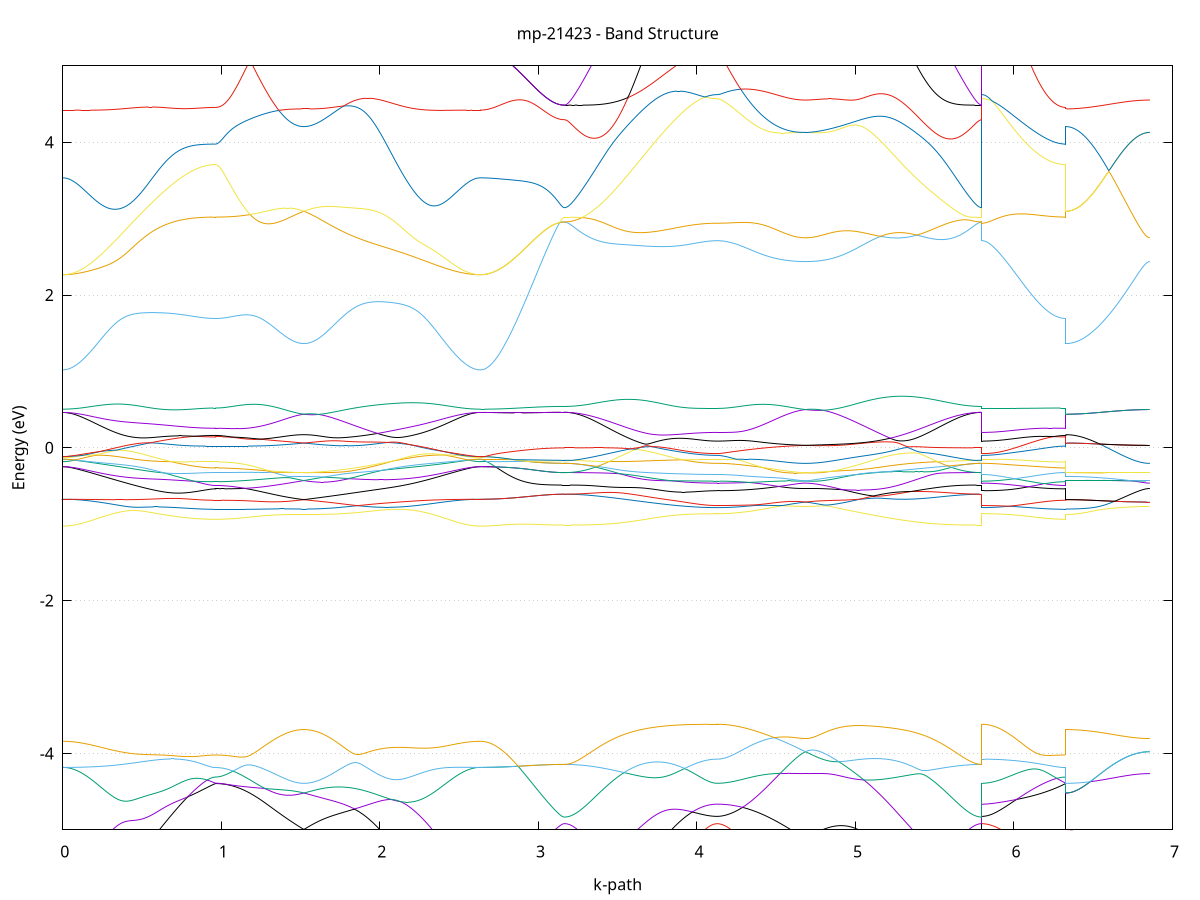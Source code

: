 set title 'mp-21423 - Band Structure'
set xlabel 'k-path'
set ylabel 'Energy (eV)'
set grid y
set yrange [-5:5]
set terminal png size 800,600
set output 'mp-21423_bands_gnuplot.png'
plot '-' using 1:2 with lines notitle, '-' using 1:2 with lines notitle, '-' using 1:2 with lines notitle, '-' using 1:2 with lines notitle, '-' using 1:2 with lines notitle, '-' using 1:2 with lines notitle, '-' using 1:2 with lines notitle, '-' using 1:2 with lines notitle, '-' using 1:2 with lines notitle, '-' using 1:2 with lines notitle, '-' using 1:2 with lines notitle, '-' using 1:2 with lines notitle, '-' using 1:2 with lines notitle, '-' using 1:2 with lines notitle, '-' using 1:2 with lines notitle, '-' using 1:2 with lines notitle, '-' using 1:2 with lines notitle, '-' using 1:2 with lines notitle, '-' using 1:2 with lines notitle, '-' using 1:2 with lines notitle, '-' using 1:2 with lines notitle, '-' using 1:2 with lines notitle, '-' using 1:2 with lines notitle, '-' using 1:2 with lines notitle, '-' using 1:2 with lines notitle, '-' using 1:2 with lines notitle, '-' using 1:2 with lines notitle, '-' using 1:2 with lines notitle, '-' using 1:2 with lines notitle, '-' using 1:2 with lines notitle, '-' using 1:2 with lines notitle, '-' using 1:2 with lines notitle, '-' using 1:2 with lines notitle, '-' using 1:2 with lines notitle, '-' using 1:2 with lines notitle, '-' using 1:2 with lines notitle, '-' using 1:2 with lines notitle, '-' using 1:2 with lines notitle, '-' using 1:2 with lines notitle, '-' using 1:2 with lines notitle, '-' using 1:2 with lines notitle, '-' using 1:2 with lines notitle, '-' using 1:2 with lines notitle, '-' using 1:2 with lines notitle
0.000000 -46.938165
0.009941 -46.938065
0.019881 -46.938065
0.029822 -46.937965
0.039762 -46.937865
0.049703 -46.937765
0.059643 -46.937565
0.069584 -46.937365
0.079525 -46.937165
0.089465 -46.936865
0.099406 -46.936565
0.109346 -46.936265
0.119287 -46.935965
0.129227 -46.935565
0.139168 -46.935165
0.149109 -46.934765
0.159049 -46.934265
0.168990 -46.933865
0.178930 -46.933365
0.188871 -46.932765
0.198811 -46.932265
0.208752 -46.931665
0.218693 -46.931065
0.228633 -46.930365
0.238574 -46.929765
0.248514 -46.929065
0.258455 -46.928365
0.268395 -46.927665
0.278336 -46.926865
0.288277 -46.926065
0.298217 -46.925365
0.308158 -46.924465
0.318098 -46.923665
0.328039 -46.922865
0.337979 -46.921965
0.347920 -46.921065
0.357860 -46.920165
0.367801 -46.919265
0.377742 -46.918365
0.387682 -46.917365
0.397623 -46.916465
0.407563 -46.915465
0.417504 -46.914465
0.427444 -46.913565
0.437385 -46.912565
0.447326 -46.911465
0.457266 -46.910465
0.467207 -46.909465
0.477147 -46.908465
0.487088 -46.907365
0.497028 -46.906365
0.506969 -46.905365
0.516910 -46.904265
0.526850 -46.903265
0.536791 -46.902165
0.546731 -46.901165
0.556672 -46.900065
0.566612 -46.899065
0.576553 -46.897965
0.586494 -46.896965
0.596434 -46.895965
0.606375 -46.894865
0.616315 -46.893865
0.626256 -46.892865
0.636196 -46.891865
0.646137 -46.890865
0.656078 -46.889865
0.666018 -46.888865
0.675959 -46.887965
0.685899 -46.886965
0.695840 -46.886065
0.705780 -46.885165
0.715721 -46.884265
0.725662 -46.883365
0.735602 -46.882465
0.745543 -46.881665
0.755483 -46.880865
0.765424 -46.880065
0.775364 -46.879265
0.785305 -46.878565
0.795245 -46.877865
0.805186 -46.877165
0.815127 -46.876465
0.825067 -46.875865
0.835008 -46.875265
0.844948 -46.874765
0.854889 -46.874265
0.864829 -46.873765
0.874770 -46.873265
0.884711 -46.872965
0.894651 -46.872565
0.904592 -46.872265
0.914532 -46.871965
0.924473 -46.871765
0.934413 -46.871565
0.944354 -46.871465
0.954295 -46.871365
0.964235 -46.871365
0.964235 -46.871365
0.974176 -46.871365
0.984117 -46.871365
0.994057 -46.871265
1.003998 -46.871265
1.013939 -46.871165
1.023880 -46.871065
1.033820 -46.870965
1.043761 -46.870865
1.053702 -46.870765
1.063642 -46.870565
1.073583 -46.870465
1.083524 -46.870265
1.093465 -46.870065
1.103405 -46.869865
1.113346 -46.869665
1.123287 -46.869365
1.133227 -46.869165
1.143168 -46.868865
1.153109 -46.868665
1.163050 -46.868365
1.172990 -46.868065
1.182931 -46.867765
1.192872 -46.867365
1.202813 -46.867065
1.212753 -46.866765
1.222694 -46.866365
1.232635 -46.866065
1.242575 -46.865665
1.252516 -46.865265
1.262457 -46.864865
1.272398 -46.864465
1.282338 -46.864065
1.292279 -46.863665
1.302220 -46.863265
1.312161 -46.862865
1.322101 -46.862465
1.332042 -46.861965
1.341983 -46.861565
1.351923 -46.861165
1.361864 -46.860665
1.371805 -46.860265
1.381746 -46.859765
1.391686 -46.859365
1.401627 -46.858865
1.411568 -46.858465
1.421508 -46.857965
1.431449 -46.857565
1.441390 -46.857165
1.451331 -46.856665
1.461271 -46.856265
1.471212 -46.855765
1.481153 -46.855365
1.491094 -46.854965
1.501034 -46.854565
1.510975 -46.854065
1.520916 -46.853665
1.520916 -46.853665
1.530856 -46.854065
1.540797 -46.854565
1.550738 -46.854965
1.560679 -46.855465
1.570619 -46.855965
1.580560 -46.856465
1.590501 -46.856965
1.600441 -46.857465
1.610382 -46.858065
1.620323 -46.858565
1.630264 -46.859165
1.640204 -46.859765
1.650145 -46.860365
1.660086 -46.860965
1.670026 -46.861665
1.679967 -46.862365
1.689908 -46.862965
1.699849 -46.863665
1.709789 -46.864465
1.719730 -46.865165
1.729671 -46.865865
1.739611 -46.866665
1.749552 -46.867465
1.759493 -46.868265
1.769433 -46.869065
1.779374 -46.869865
1.789315 -46.870765
1.799256 -46.871565
1.809196 -46.872465
1.819137 -46.873365
1.829078 -46.874265
1.839018 -46.875165
1.848959 -46.876065
1.858900 -46.876965
1.868841 -46.877965
1.878781 -46.878865
1.888722 -46.879865
1.898663 -46.880865
1.908603 -46.881865
1.918544 -46.882865
1.928485 -46.883865
1.938426 -46.884865
1.948366 -46.885965
1.958307 -46.886965
1.968248 -46.888065
1.978188 -46.889065
1.988129 -46.890165
1.998070 -46.891165
2.008010 -46.892265
2.017951 -46.893365
2.027892 -46.894365
2.037833 -46.895465
2.047773 -46.896565
2.057714 -46.897665
2.067655 -46.898765
2.077595 -46.899765
2.087536 -46.900865
2.097477 -46.901965
2.107418 -46.903065
2.117358 -46.904065
2.127299 -46.905165
2.137240 -46.906265
2.147180 -46.907265
2.157121 -46.908365
2.167062 -46.909365
2.177003 -46.910365
2.186943 -46.911465
2.196884 -46.912465
2.206825 -46.913465
2.216765 -46.914465
2.226706 -46.915465
2.236647 -46.916465
2.246588 -46.917365
2.256528 -46.918365
2.266469 -46.919265
2.276410 -46.920165
2.286350 -46.921065
2.296291 -46.921965
2.306232 -46.922865
2.316172 -46.923665
2.326113 -46.924465
2.336054 -46.925265
2.345995 -46.926065
2.355935 -46.926865
2.365876 -46.927665
2.375817 -46.928365
2.385757 -46.929065
2.395698 -46.929765
2.405639 -46.930365
2.415580 -46.931065
2.425520 -46.931665
2.435461 -46.932265
2.445402 -46.932765
2.455342 -46.933365
2.465283 -46.933865
2.475224 -46.934265
2.485165 -46.934765
2.495105 -46.935165
2.505046 -46.935565
2.514987 -46.935965
2.524927 -46.936265
2.534868 -46.936565
2.544809 -46.936865
2.554750 -46.937165
2.564690 -46.937365
2.574631 -46.937565
2.584572 -46.937765
2.594512 -46.937865
2.604453 -46.937965
2.614394 -46.938065
2.624335 -46.938065
2.634275 -46.938165
2.634275 -46.938165
2.644268 -46.938065
2.654261 -46.938065
2.664254 -46.937965
2.674247 -46.937865
2.684239 -46.937665
2.694232 -46.937565
2.704225 -46.937265
2.714218 -46.937065
2.724211 -46.936765
2.734204 -46.936465
2.744196 -46.936165
2.754189 -46.935765
2.764182 -46.935365
2.774175 -46.934865
2.784168 -46.934465
2.794161 -46.933965
2.804154 -46.933365
2.814146 -46.932865
2.824139 -46.932265
2.834132 -46.931665
2.844125 -46.930965
2.854118 -46.930365
2.864111 -46.929665
2.874103 -46.928965
2.884096 -46.928165
2.894089 -46.927465
2.904082 -46.926665
2.914075 -46.925765
2.924068 -46.924965
2.934061 -46.924065
2.944053 -46.923265
2.954046 -46.922365
2.964039 -46.921365
2.974032 -46.920465
2.984025 -46.919565
2.994018 -46.918565
3.004010 -46.917565
3.014003 -46.916565
3.023996 -46.915565
3.033989 -46.914565
3.043982 -46.913465
3.053975 -46.912465
3.063968 -46.911465
3.073960 -46.910365
3.083953 -46.909365
3.093946 -46.908265
3.103939 -46.907265
3.113932 -46.906265
3.123925 -46.905365
3.133917 -46.904465
3.143910 -46.903665
3.153903 -46.903165
3.163896 -46.902965
3.163896 -46.902965
3.173837 -46.902965
3.183777 -46.902865
3.193718 -46.902865
3.203658 -46.902765
3.213599 -46.902665
3.223539 -46.902565
3.233480 -46.902365
3.243420 -46.902265
3.253361 -46.902065
3.263302 -46.901865
3.273242 -46.901565
3.283183 -46.901365
3.293123 -46.901065
3.303064 -46.900765
3.313004 -46.900465
3.322945 -46.900165
3.332886 -46.899765
3.342826 -46.899465
3.352767 -46.899065
3.362707 -46.898665
3.372648 -46.898265
3.382588 -46.897765
3.392529 -46.897365
3.402470 -46.896865
3.412410 -46.896365
3.422351 -46.895865
3.432291 -46.895365
3.442232 -46.894765
3.452172 -46.894265
3.462113 -46.893665
3.472054 -46.893065
3.481994 -46.892565
3.491935 -46.891965
3.501875 -46.891265
3.511816 -46.890665
3.521756 -46.890065
3.531697 -46.889365
3.541638 -46.888765
3.551578 -46.888065
3.561519 -46.887465
3.571459 -46.886765
3.581400 -46.886065
3.591340 -46.885465
3.601281 -46.884765
3.611222 -46.884065
3.621162 -46.883365
3.631103 -46.882665
3.641043 -46.881965
3.650984 -46.881265
3.660924 -46.880565
3.670865 -46.879865
3.680806 -46.879165
3.690746 -46.878465
3.700687 -46.877765
3.710627 -46.877065
3.720568 -46.876465
3.730508 -46.875765
3.740449 -46.875065
3.750390 -46.874365
3.760330 -46.873765
3.770271 -46.873065
3.780211 -46.872465
3.790152 -46.871865
3.800092 -46.871165
3.810033 -46.870565
3.819974 -46.869965
3.829914 -46.869365
3.839855 -46.868765
3.849795 -46.868265
3.859736 -46.867665
3.869676 -46.867165
3.879617 -46.866665
3.889557 -46.866065
3.899498 -46.865565
3.909439 -46.865165
3.919379 -46.864665
3.929320 -46.864265
3.939260 -46.863765
3.949201 -46.863365
3.959141 -46.862965
3.969082 -46.862665
3.979023 -46.862265
3.988963 -46.861965
3.998904 -46.861665
4.008844 -46.861365
4.018785 -46.861065
4.028725 -46.860865
4.038666 -46.860565
4.048607 -46.860365
4.058547 -46.860265
4.068488 -46.860065
4.078428 -46.859965
4.088369 -46.859865
4.098309 -46.859765
4.108250 -46.859665
4.118191 -46.859665
4.128131 -46.859665
4.128131 -46.859665
4.138072 -46.859665
4.148013 -46.859665
4.157953 -46.859565
4.167894 -46.859565
4.177835 -46.859565
4.187775 -46.859465
4.197716 -46.859465
4.207657 -46.859365
4.217598 -46.859365
4.227538 -46.859265
4.237479 -46.859165
4.247420 -46.859065
4.257361 -46.858965
4.267301 -46.858965
4.277242 -46.858765
4.287183 -46.858665
4.297123 -46.858565
4.307064 -46.858465
4.317005 -46.858365
4.326946 -46.858165
4.336886 -46.858065
4.346827 -46.857965
4.356768 -46.857765
4.366709 -46.857665
4.376649 -46.857465
4.386590 -46.857365
4.396531 -46.857165
4.406471 -46.857065
4.416412 -46.856865
4.426353 -46.856765
4.436294 -46.856565
4.446234 -46.856365
4.456175 -46.856265
4.466116 -46.856065
4.476056 -46.855965
4.485997 -46.855765
4.495938 -46.855665
4.505879 -46.855465
4.515819 -46.855365
4.525760 -46.855165
4.535701 -46.855065
4.545642 -46.854865
4.555582 -46.854765
4.565523 -46.854665
4.575464 -46.854465
4.585404 -46.854365
4.595345 -46.854265
4.605286 -46.854165
4.615227 -46.854065
4.625167 -46.853965
4.635108 -46.853965
4.645049 -46.853865
4.654990 -46.853765
4.664930 -46.853765
4.674871 -46.853665
4.684812 -46.853665
4.684812 -46.853665
4.694752 -46.853665
4.704693 -46.853765
4.714634 -46.853765
4.724575 -46.853865
4.734515 -46.853965
4.744456 -46.854065
4.754397 -46.854165
4.764337 -46.854265
4.774278 -46.854365
4.784219 -46.854565
4.794159 -46.854665
4.804100 -46.854865
4.814041 -46.855065
4.823982 -46.855265
4.833922 -46.855465
4.843863 -46.855765
4.853804 -46.855965
4.863744 -46.856265
4.873685 -46.856565
4.883626 -46.856865
4.893567 -46.857165
4.903507 -46.857465
4.913448 -46.857865
4.923389 -46.858165
4.933329 -46.858565
4.943270 -46.858965
4.953211 -46.859365
4.963152 -46.859765
4.973092 -46.860165
4.983033 -46.860665
4.992974 -46.861065
5.002914 -46.861565
5.012855 -46.862065
5.022796 -46.862565
5.032736 -46.863065
5.042677 -46.863565
5.052618 -46.864165
5.062559 -46.864665
5.072499 -46.865265
5.082440 -46.865765
5.092381 -46.866365
5.102321 -46.866965
5.112262 -46.867565
5.122203 -46.868265
5.132144 -46.868865
5.142084 -46.869465
5.152025 -46.870165
5.161966 -46.870765
5.171906 -46.871465
5.181847 -46.872065
5.191788 -46.872765
5.201729 -46.873465
5.211669 -46.874165
5.221610 -46.874865
5.231551 -46.875565
5.241491 -46.876265
5.251432 -46.876965
5.261373 -46.877665
5.271314 -46.878365
5.281254 -46.879065
5.291195 -46.879765
5.301136 -46.880465
5.311076 -46.881165
5.321017 -46.881865
5.330958 -46.882565
5.340899 -46.883265
5.350839 -46.883965
5.360780 -46.884665
5.370721 -46.885365
5.380661 -46.886065
5.390602 -46.886765
5.400543 -46.887465
5.410483 -46.888065
5.420424 -46.888765
5.430365 -46.889365
5.440306 -46.890065
5.450246 -46.890665
5.460187 -46.891265
5.470128 -46.891865
5.480068 -46.892465
5.490009 -46.893065
5.499950 -46.893665
5.509891 -46.894265
5.519831 -46.894765
5.529772 -46.895365
5.539713 -46.895865
5.549653 -46.896365
5.559594 -46.896865
5.569535 -46.897365
5.579476 -46.897765
5.589416 -46.898265
5.599357 -46.898665
5.609298 -46.899065
5.619238 -46.899465
5.629179 -46.899765
5.639120 -46.900165
5.649061 -46.900465
5.659001 -46.900765
5.668942 -46.901065
5.678883 -46.901365
5.688823 -46.901565
5.698764 -46.901865
5.708705 -46.902065
5.718645 -46.902265
5.728586 -46.902365
5.738527 -46.902565
5.748468 -46.902665
5.758408 -46.902765
5.768349 -46.902865
5.778290 -46.902865
5.788230 -46.902965
5.798171 -46.902965
5.798171 -46.859665
5.808164 -46.859765
5.818157 -46.859965
5.828150 -46.860165
5.838143 -46.860465
5.848135 -46.860865
5.858128 -46.861165
5.868121 -46.861465
5.878114 -46.861865
5.888107 -46.862165
5.898100 -46.862565
5.908092 -46.862865
5.918085 -46.863265
5.928078 -46.863565
5.938071 -46.863865
5.948064 -46.864265
5.958057 -46.864565
5.968050 -46.864865
5.978042 -46.865265
5.988035 -46.865565
5.998028 -46.865865
6.008021 -46.866165
6.018014 -46.866465
6.028007 -46.866765
6.037999 -46.867065
6.047992 -46.867265
6.057985 -46.867565
6.067978 -46.867865
6.077971 -46.868065
6.087964 -46.868365
6.097956 -46.868565
6.107949 -46.868765
6.117942 -46.869065
6.127935 -46.869265
6.137928 -46.869465
6.147921 -46.869665
6.157914 -46.869865
6.167906 -46.869965
6.177899 -46.870165
6.187892 -46.870265
6.197885 -46.870465
6.207878 -46.870565
6.217871 -46.870765
6.227863 -46.870865
6.237856 -46.870965
6.247849 -46.871065
6.257842 -46.871065
6.267835 -46.871165
6.277828 -46.871265
6.287821 -46.871265
6.297813 -46.871365
6.307806 -46.871365
6.317799 -46.871365
6.327792 -46.871365
6.327792 -46.853665
6.337785 -46.853665
6.347778 -46.853665
6.357770 -46.853665
6.367763 -46.853665
6.377756 -46.853665
6.387749 -46.853665
6.397742 -46.853665
6.407735 -46.853665
6.417728 -46.853665
6.427720 -46.853665
6.437713 -46.853665
6.447706 -46.853665
6.457699 -46.853665
6.467692 -46.853665
6.477685 -46.853665
6.487677 -46.853665
6.497670 -46.853665
6.507663 -46.853665
6.517656 -46.853665
6.527649 -46.853665
6.537642 -46.853665
6.547634 -46.853665
6.557627 -46.853665
6.567620 -46.853665
6.577613 -46.853665
6.587606 -46.853665
6.597599 -46.853665
6.607592 -46.853665
6.617584 -46.853665
6.627577 -46.853665
6.637570 -46.853665
6.647563 -46.853665
6.657556 -46.853665
6.667549 -46.853665
6.677541 -46.853665
6.687534 -46.853665
6.697527 -46.853665
6.707520 -46.853665
6.717513 -46.853665
6.727506 -46.853665
6.737499 -46.853665
6.747491 -46.853665
6.757484 -46.853665
6.767477 -46.853665
6.777470 -46.853665
6.787463 -46.853665
6.797456 -46.853665
6.807448 -46.853665
6.817441 -46.853665
6.827434 -46.853665
6.837427 -46.853665
6.847420 -46.853665
6.857413 -46.853665
e
0.000000 -46.861165
0.009941 -46.861165
0.019881 -46.861165
0.029822 -46.861065
0.039762 -46.861065
0.049703 -46.860965
0.059643 -46.860965
0.069584 -46.860865
0.079525 -46.860765
0.089465 -46.860665
0.099406 -46.860565
0.109346 -46.860365
0.119287 -46.860265
0.129227 -46.860165
0.139168 -46.859965
0.149109 -46.859765
0.159049 -46.859665
0.168990 -46.859465
0.178930 -46.859265
0.188871 -46.859065
0.198811 -46.858765
0.208752 -46.858565
0.218693 -46.858365
0.228633 -46.858065
0.238574 -46.857865
0.248514 -46.857565
0.258455 -46.857365
0.268395 -46.857065
0.278336 -46.856765
0.288277 -46.856465
0.298217 -46.856265
0.308158 -46.855965
0.318098 -46.855665
0.328039 -46.855365
0.337979 -46.855065
0.347920 -46.854765
0.357860 -46.854465
0.367801 -46.854065
0.377742 -46.853765
0.387682 -46.853465
0.397623 -46.853165
0.407563 -46.852865
0.417504 -46.852565
0.427444 -46.852265
0.437385 -46.851965
0.447326 -46.851665
0.457266 -46.851365
0.467207 -46.851065
0.477147 -46.850765
0.487088 -46.850465
0.497028 -46.850165
0.506969 -46.849865
0.516910 -46.849665
0.526850 -46.849365
0.536791 -46.849165
0.546731 -46.848865
0.556672 -46.848665
0.566612 -46.848365
0.576553 -46.848165
0.586494 -46.847965
0.596434 -46.847765
0.606375 -46.847565
0.616315 -46.847365
0.626256 -46.847165
0.636196 -46.846965
0.646137 -46.846865
0.656078 -46.846665
0.666018 -46.846565
0.675959 -46.846465
0.685899 -46.846365
0.695840 -46.846265
0.705780 -46.846165
0.715721 -46.846065
0.725662 -46.845965
0.735602 -46.845965
0.745543 -46.845865
0.755483 -46.845865
0.765424 -46.845865
0.775364 -46.845765
0.785305 -46.845765
0.795245 -46.845765
0.805186 -46.845765
0.815127 -46.845865
0.825067 -46.845865
0.835008 -46.845865
0.844948 -46.845865
0.854889 -46.845965
0.864829 -46.845965
0.874770 -46.845965
0.884711 -46.846065
0.894651 -46.846065
0.904592 -46.846065
0.914532 -46.846165
0.924473 -46.846165
0.934413 -46.846165
0.944354 -46.846165
0.954295 -46.846165
0.964235 -46.846165
0.964235 -46.846165
0.974176 -46.846165
0.984117 -46.846165
0.994057 -46.846165
1.003998 -46.846165
1.013939 -46.846265
1.023880 -46.846265
1.033820 -46.846265
1.043761 -46.846265
1.053702 -46.846265
1.063642 -46.846265
1.073583 -46.846265
1.083524 -46.846365
1.093465 -46.846365
1.103405 -46.846365
1.113346 -46.846365
1.123287 -46.846465
1.133227 -46.846465
1.143168 -46.846565
1.153109 -46.846565
1.163050 -46.846565
1.172990 -46.846665
1.182931 -46.846765
1.192872 -46.846765
1.202813 -46.846865
1.212753 -46.846965
1.222694 -46.846965
1.232635 -46.847065
1.242575 -46.847165
1.252516 -46.847265
1.262457 -46.847365
1.272398 -46.847465
1.282338 -46.847565
1.292279 -46.847765
1.302220 -46.847865
1.312161 -46.848065
1.322101 -46.848165
1.332042 -46.848365
1.341983 -46.848465
1.351923 -46.848665
1.361864 -46.848865
1.371805 -46.849065
1.381746 -46.849265
1.391686 -46.849565
1.401627 -46.849765
1.411568 -46.850065
1.421508 -46.850265
1.431449 -46.850565
1.441390 -46.850865
1.451331 -46.851165
1.461271 -46.851465
1.471212 -46.851765
1.481153 -46.852165
1.491094 -46.852465
1.501034 -46.852865
1.510975 -46.853265
1.520916 -46.853665
1.520916 -46.853665
1.530856 -46.853265
1.540797 -46.852865
1.550738 -46.852465
1.560679 -46.852065
1.570619 -46.851665
1.580560 -46.851365
1.590501 -46.850965
1.600441 -46.850665
1.610382 -46.850265
1.620323 -46.849965
1.630264 -46.849665
1.640204 -46.849365
1.650145 -46.849065
1.660086 -46.848765
1.670026 -46.848465
1.679967 -46.848165
1.689908 -46.847965
1.699849 -46.847665
1.709789 -46.847465
1.719730 -46.847265
1.729671 -46.847065
1.739611 -46.846865
1.749552 -46.846665
1.759493 -46.846565
1.769433 -46.846365
1.779374 -46.846265
1.789315 -46.846165
1.799256 -46.846065
1.809196 -46.845965
1.819137 -46.845865
1.829078 -46.845865
1.839018 -46.845765
1.848959 -46.845765
1.858900 -46.845765
1.868841 -46.845765
1.878781 -46.845765
1.888722 -46.845765
1.898663 -46.845765
1.908603 -46.845865
1.918544 -46.845865
1.928485 -46.845965
1.938426 -46.846065
1.948366 -46.846165
1.958307 -46.846265
1.968248 -46.846465
1.978188 -46.846565
1.988129 -46.846665
1.998070 -46.846865
2.008010 -46.847065
2.017951 -46.847265
2.027892 -46.847465
2.037833 -46.847665
2.047773 -46.847865
2.057714 -46.848065
2.067655 -46.848265
2.077595 -46.848565
2.087536 -46.848765
2.097477 -46.849065
2.107418 -46.849365
2.117358 -46.849565
2.127299 -46.849865
2.137240 -46.850165
2.147180 -46.850465
2.157121 -46.850765
2.167062 -46.851065
2.177003 -46.851365
2.186943 -46.851665
2.196884 -46.851965
2.206825 -46.852265
2.216765 -46.852565
2.226706 -46.852865
2.236647 -46.853165
2.246588 -46.853465
2.256528 -46.853765
2.266469 -46.854065
2.276410 -46.854365
2.286350 -46.854765
2.296291 -46.855065
2.306232 -46.855365
2.316172 -46.855665
2.326113 -46.855965
2.336054 -46.856265
2.345995 -46.856465
2.355935 -46.856765
2.365876 -46.857065
2.375817 -46.857365
2.385757 -46.857565
2.395698 -46.857865
2.405639 -46.858065
2.415580 -46.858365
2.425520 -46.858565
2.435461 -46.858765
2.445402 -46.859065
2.455342 -46.859265
2.465283 -46.859465
2.475224 -46.859665
2.485165 -46.859765
2.495105 -46.859965
2.505046 -46.860165
2.514987 -46.860265
2.524927 -46.860365
2.534868 -46.860565
2.544809 -46.860665
2.554750 -46.860765
2.564690 -46.860865
2.574631 -46.860965
2.584572 -46.860965
2.594512 -46.861065
2.604453 -46.861065
2.614394 -46.861165
2.624335 -46.861165
2.634275 -46.861165
2.634275 -46.861165
2.644268 -46.861165
2.654261 -46.861265
2.664254 -46.861265
2.674247 -46.861465
2.684239 -46.861565
2.694232 -46.861765
2.704225 -46.861965
2.714218 -46.862265
2.724211 -46.862465
2.734204 -46.862865
2.744196 -46.863165
2.754189 -46.863565
2.764182 -46.863965
2.774175 -46.864465
2.784168 -46.864865
2.794161 -46.865365
2.804154 -46.865965
2.814146 -46.866465
2.824139 -46.867065
2.834132 -46.867765
2.844125 -46.868365
2.854118 -46.869065
2.864111 -46.869765
2.874103 -46.870465
2.884096 -46.871265
2.894089 -46.872065
2.904082 -46.872865
2.914075 -46.873665
2.924068 -46.874465
2.934061 -46.875365
2.944053 -46.876265
2.954046 -46.877165
2.964039 -46.878065
2.974032 -46.879065
2.984025 -46.879965
2.994018 -46.880965
3.004010 -46.881965
3.014003 -46.882965
3.023996 -46.883965
3.033989 -46.885065
3.043982 -46.886065
3.053975 -46.887065
3.063968 -46.888165
3.073960 -46.889165
3.083953 -46.890265
3.093946 -46.891265
3.103939 -46.892365
3.113932 -46.893365
3.123925 -46.894265
3.133917 -46.895165
3.143910 -46.895965
3.153903 -46.896465
3.163896 -46.896665
3.163896 -46.896665
3.173837 -46.896665
3.183777 -46.896665
3.193718 -46.896565
3.203658 -46.896565
3.213599 -46.896465
3.223539 -46.896265
3.233480 -46.896165
3.243420 -46.896065
3.253361 -46.895865
3.263302 -46.895665
3.273242 -46.895465
3.283183 -46.895265
3.293123 -46.894965
3.303064 -46.894665
3.313004 -46.894365
3.322945 -46.894065
3.332886 -46.893765
3.342826 -46.893465
3.352767 -46.893065
3.362707 -46.892665
3.372648 -46.892365
3.382588 -46.891865
3.392529 -46.891465
3.402470 -46.891065
3.412410 -46.890565
3.422351 -46.890165
3.432291 -46.889665
3.442232 -46.889165
3.452172 -46.888665
3.462113 -46.888165
3.472054 -46.887565
3.481994 -46.887065
3.491935 -46.886465
3.501875 -46.885965
3.511816 -46.885365
3.521756 -46.884765
3.531697 -46.884165
3.541638 -46.883565
3.551578 -46.882965
3.561519 -46.882365
3.571459 -46.881765
3.581400 -46.881165
3.591340 -46.880565
3.601281 -46.879965
3.611222 -46.879265
3.621162 -46.878665
3.631103 -46.878065
3.641043 -46.877365
3.650984 -46.876765
3.660924 -46.876165
3.670865 -46.875465
3.680806 -46.874865
3.690746 -46.874265
3.700687 -46.873665
3.710627 -46.872965
3.720568 -46.872365
3.730508 -46.871765
3.740449 -46.871165
3.750390 -46.870565
3.760330 -46.869965
3.770271 -46.869465
3.780211 -46.868865
3.790152 -46.868265
3.800092 -46.867765
3.810033 -46.867165
3.819974 -46.866665
3.829914 -46.866165
3.839855 -46.865665
3.849795 -46.865165
3.859736 -46.864665
3.869676 -46.864165
3.879617 -46.863765
3.889557 -46.863265
3.899498 -46.862865
3.909439 -46.862465
3.919379 -46.862065
3.929320 -46.861665
3.939260 -46.861265
3.949201 -46.860965
3.959141 -46.860665
3.969082 -46.860365
3.979023 -46.860065
3.988963 -46.859765
3.998904 -46.859465
4.008844 -46.859265
4.018785 -46.859065
4.028725 -46.858865
4.038666 -46.858665
4.048607 -46.858465
4.058547 -46.858365
4.068488 -46.858265
4.078428 -46.858165
4.088369 -46.858065
4.098309 -46.857965
4.108250 -46.857965
4.118191 -46.857865
4.128131 -46.857865
4.128131 -46.857865
4.138072 -46.857865
4.148013 -46.857865
4.157953 -46.857865
4.167894 -46.857865
4.177835 -46.857765
4.187775 -46.857765
4.197716 -46.857765
4.207657 -46.857665
4.217598 -46.857665
4.227538 -46.857565
4.237479 -46.857465
4.247420 -46.857465
4.257361 -46.857365
4.267301 -46.857265
4.277242 -46.857165
4.287183 -46.857065
4.297123 -46.856965
4.307064 -46.856865
4.317005 -46.856765
4.326946 -46.856665
4.336886 -46.856565
4.346827 -46.856465
4.356768 -46.856365
4.366709 -46.856265
4.376649 -46.856065
4.386590 -46.855965
4.396531 -46.855865
4.406471 -46.855765
4.416412 -46.855565
4.426353 -46.855465
4.436294 -46.855365
4.446234 -46.855265
4.456175 -46.855065
4.466116 -46.854965
4.476056 -46.854865
4.485997 -46.854765
4.495938 -46.854665
4.505879 -46.854565
4.515819 -46.854465
4.525760 -46.854365
4.535701 -46.854265
4.545642 -46.854165
4.555582 -46.854065
4.565523 -46.853965
4.575464 -46.853865
4.585404 -46.853865
4.595345 -46.853765
4.605286 -46.853665
4.615227 -46.853665
4.625167 -46.853665
4.635108 -46.853565
4.645049 -46.853565
4.654990 -46.853565
4.664930 -46.853565
4.674871 -46.853565
4.684812 -46.853665
4.684812 -46.853665
4.694752 -46.853565
4.704693 -46.853565
4.714634 -46.853565
4.724575 -46.853565
4.734515 -46.853665
4.744456 -46.853665
4.754397 -46.853665
4.764337 -46.853765
4.774278 -46.853865
4.784219 -46.853865
4.794159 -46.853965
4.804100 -46.854165
4.814041 -46.854265
4.823982 -46.854365
4.833922 -46.854565
4.843863 -46.854665
4.853804 -46.854865
4.863744 -46.855065
4.873685 -46.855265
4.883626 -46.855465
4.893567 -46.855765
4.903507 -46.855965
4.913448 -46.856265
4.923389 -46.856565
4.933329 -46.856865
4.943270 -46.857165
4.953211 -46.857465
4.963152 -46.857865
4.973092 -46.858165
4.983033 -46.858565
4.992974 -46.858965
5.002914 -46.859365
5.012855 -46.859765
5.022796 -46.860165
5.032736 -46.860565
5.042677 -46.861065
5.052618 -46.861565
5.062559 -46.861965
5.072499 -46.862465
5.082440 -46.862965
5.092381 -46.863465
5.102321 -46.863965
5.112262 -46.864565
5.122203 -46.865065
5.132144 -46.865665
5.142084 -46.866165
5.152025 -46.866765
5.161966 -46.867365
5.171906 -46.867965
5.181847 -46.868565
5.191788 -46.869165
5.201729 -46.869765
5.211669 -46.870365
5.221610 -46.870965
5.231551 -46.871565
5.241491 -46.872265
5.251432 -46.872865
5.261373 -46.873465
5.271314 -46.874165
5.281254 -46.874765
5.291195 -46.875365
5.301136 -46.876065
5.311076 -46.876665
5.321017 -46.877365
5.330958 -46.877965
5.340899 -46.878565
5.350839 -46.879265
5.360780 -46.879865
5.370721 -46.880465
5.380661 -46.881165
5.390602 -46.881765
5.400543 -46.882365
5.410483 -46.882965
5.420424 -46.883565
5.430365 -46.884165
5.440306 -46.884765
5.450246 -46.885365
5.460187 -46.885965
5.470128 -46.886465
5.480068 -46.887065
5.490009 -46.887565
5.499950 -46.888165
5.509891 -46.888665
5.519831 -46.889165
5.529772 -46.889665
5.539713 -46.890165
5.549653 -46.890565
5.559594 -46.891065
5.569535 -46.891465
5.579476 -46.891865
5.589416 -46.892365
5.599357 -46.892665
5.609298 -46.893065
5.619238 -46.893465
5.629179 -46.893765
5.639120 -46.894065
5.649061 -46.894365
5.659001 -46.894665
5.668942 -46.894965
5.678883 -46.895265
5.688823 -46.895465
5.698764 -46.895665
5.708705 -46.895865
5.718645 -46.896065
5.728586 -46.896165
5.738527 -46.896265
5.748468 -46.896465
5.758408 -46.896565
5.768349 -46.896565
5.778290 -46.896665
5.788230 -46.896665
5.798171 -46.896665
5.798171 -46.857865
5.808164 -46.857865
5.818157 -46.857665
5.828150 -46.857365
5.838143 -46.857065
5.848135 -46.856765
5.858128 -46.856365
5.868121 -46.856065
5.878114 -46.855665
5.888107 -46.855365
5.898100 -46.854965
5.908092 -46.854665
5.918085 -46.854265
5.928078 -46.853965
5.938071 -46.853665
5.948064 -46.853265
5.958057 -46.852965
5.968050 -46.852665
5.978042 -46.852365
5.988035 -46.852065
5.998028 -46.851665
6.008021 -46.851365
6.018014 -46.851065
6.028007 -46.850865
6.037999 -46.850565
6.047992 -46.850265
6.057985 -46.849965
6.067978 -46.849765
6.077971 -46.849465
6.087964 -46.849265
6.097956 -46.848965
6.107949 -46.848765
6.117942 -46.848565
6.127935 -46.848365
6.137928 -46.848165
6.147921 -46.847965
6.157914 -46.847765
6.167906 -46.847565
6.177899 -46.847365
6.187892 -46.847265
6.197885 -46.847165
6.207878 -46.846965
6.217871 -46.846865
6.227863 -46.846765
6.237856 -46.846665
6.247849 -46.846565
6.257842 -46.846465
6.267835 -46.846365
6.277828 -46.846365
6.287821 -46.846265
6.297813 -46.846265
6.307806 -46.846265
6.317799 -46.846165
6.327792 -46.846165
6.327792 -46.853665
6.337785 -46.853665
6.347778 -46.853665
6.357770 -46.853665
6.367763 -46.853665
6.377756 -46.853665
6.387749 -46.853665
6.397742 -46.853665
6.407735 -46.853665
6.417728 -46.853665
6.427720 -46.853665
6.437713 -46.853665
6.447706 -46.853665
6.457699 -46.853665
6.467692 -46.853665
6.477685 -46.853665
6.487677 -46.853665
6.497670 -46.853665
6.507663 -46.853665
6.517656 -46.853665
6.527649 -46.853665
6.537642 -46.853665
6.547634 -46.853665
6.557627 -46.853665
6.567620 -46.853665
6.577613 -46.853665
6.587606 -46.853665
6.597599 -46.853665
6.607592 -46.853665
6.617584 -46.853665
6.627577 -46.853665
6.637570 -46.853665
6.647563 -46.853665
6.657556 -46.853665
6.667549 -46.853665
6.677541 -46.853665
6.687534 -46.853665
6.697527 -46.853665
6.707520 -46.853665
6.717513 -46.853665
6.727506 -46.853665
6.737499 -46.853665
6.747491 -46.853665
6.757484 -46.853665
6.767477 -46.853665
6.777470 -46.853665
6.787463 -46.853665
6.797456 -46.853665
6.807448 -46.853665
6.817441 -46.853665
6.827434 -46.853665
6.837427 -46.853665
6.847420 -46.853665
6.857413 -46.853665
e
0.000000 -22.211765
0.009941 -22.211665
0.019881 -22.211365
0.029822 -22.210865
0.039762 -22.210165
0.049703 -22.209265
0.059643 -22.208065
0.069584 -22.206765
0.079525 -22.205265
0.089465 -22.203565
0.099406 -22.201665
0.109346 -22.199665
0.119287 -22.197365
0.129227 -22.194965
0.139168 -22.192465
0.149109 -22.189765
0.159049 -22.186865
0.168990 -22.183965
0.178930 -22.180865
0.188871 -22.177665
0.198811 -22.174365
0.208752 -22.170965
0.218693 -22.167565
0.228633 -22.164065
0.238574 -22.160565
0.248514 -22.157065
0.258455 -22.153565
0.268395 -22.150065
0.278336 -22.146665
0.288277 -22.143265
0.298217 -22.140065
0.308158 -22.136865
0.318098 -22.133865
0.328039 -22.130965
0.337979 -22.128365
0.347920 -22.125865
0.357860 -22.123665
0.367801 -22.121765
0.377742 -22.120165
0.387682 -22.118865
0.397623 -22.117865
0.407563 -22.117365
0.417504 -22.117165
0.427444 -22.117365
0.437385 -22.118065
0.447326 -22.119165
0.457266 -22.120665
0.467207 -22.122765
0.477147 -22.125265
0.487088 -22.128165
0.497028 -22.131565
0.506969 -22.135465
0.516910 -22.139765
0.526850 -22.144565
0.536791 -22.149665
0.546731 -22.155265
0.556672 -22.161065
0.566612 -22.167365
0.576553 -22.173865
0.586494 -22.180665
0.596434 -22.187665
0.606375 -22.194865
0.616315 -22.202165
0.626256 -22.209665
0.636196 -22.217265
0.646137 -22.224965
0.656078 -22.232565
0.666018 -22.240265
0.675959 -22.247865
0.685899 -22.255465
0.695840 -22.262865
0.705780 -22.270165
0.715721 -22.277365
0.725662 -22.284365
0.735602 -22.291065
0.745543 -22.297665
0.755483 -22.303965
0.765424 -22.309965
0.775364 -22.315665
0.785305 -22.321065
0.795245 -22.326165
0.805186 -22.330965
0.815127 -22.335365
0.825067 -22.339465
0.835008 -22.343165
0.844948 -22.346565
0.854889 -22.349465
0.864829 -22.352165
0.874770 -22.354365
0.884711 -22.356265
0.894651 -22.357865
0.904592 -22.359165
0.914532 -22.360065
0.924473 -22.360865
0.934413 -22.361365
0.944354 -22.361665
0.954295 -22.361865
0.964235 -22.361965
0.964235 -22.361965
0.974176 -22.361865
0.984117 -22.361465
0.994057 -22.360865
1.003998 -22.360065
1.013939 -22.358965
1.023880 -22.357765
1.033820 -22.356165
1.043761 -22.354465
1.053702 -22.352565
1.063642 -22.350365
1.073583 -22.347965
1.083524 -22.345365
1.093465 -22.342565
1.103405 -22.339665
1.113346 -22.336465
1.123287 -22.333165
1.133227 -22.329665
1.143168 -22.325965
1.153109 -22.322165
1.163050 -22.318265
1.172990 -22.314265
1.182931 -22.310065
1.192872 -22.305865
1.202813 -22.301565
1.212753 -22.297165
1.222694 -22.292765
1.232635 -22.288265
1.242575 -22.283865
1.252516 -22.280165
1.262457 -22.278765
1.272398 -22.277365
1.282338 -22.275865
1.292279 -22.274465
1.302220 -22.272965
1.312161 -22.271465
1.322101 -22.269965
1.332042 -22.268465
1.341983 -22.266965
1.351923 -22.265465
1.361864 -22.263965
1.371805 -22.262465
1.381746 -22.260865
1.391686 -22.259265
1.401627 -22.257765
1.411568 -22.256065
1.421508 -22.254465
1.431449 -22.252765
1.441390 -22.251065
1.451331 -22.249265
1.461271 -22.247365
1.471212 -22.245465
1.481153 -22.243465
1.491094 -22.241365
1.501034 -22.239265
1.510975 -22.236965
1.520916 -22.235265
1.520916 -22.235265
1.530856 -22.237365
1.540797 -22.240065
1.550738 -22.242965
1.560679 -22.246065
1.570619 -22.249265
1.580560 -22.252565
1.590501 -22.255865
1.600441 -22.259165
1.610382 -22.262465
1.620323 -22.265765
1.630264 -22.268865
1.640204 -22.271965
1.650145 -22.274865
1.660086 -22.277665
1.670026 -22.280265
1.679967 -22.282665
1.689908 -22.284765
1.699849 -22.286665
1.709789 -22.288365
1.719730 -22.289665
1.729671 -22.290765
1.739611 -22.291465
1.749552 -22.291865
1.759493 -22.291965
1.769433 -22.291765
1.779374 -22.291165
1.789315 -22.290165
1.799256 -22.288865
1.809196 -22.287165
1.819137 -22.285165
1.829078 -22.282865
1.839018 -22.280165
1.848959 -22.277065
1.858900 -22.273765
1.868841 -22.270065
1.878781 -22.266065
1.888722 -22.261765
1.898663 -22.257165
1.908603 -22.252265
1.918544 -22.247165
1.928485 -22.241865
1.938426 -22.236265
1.948366 -22.230565
1.958307 -22.224665
1.968248 -22.218565
1.978188 -22.212465
1.988129 -22.206265
1.998070 -22.199965
2.008010 -22.193665
2.017951 -22.187465
2.027892 -22.181265
2.037833 -22.175165
2.047773 -22.169165
2.057714 -22.163365
2.067655 -22.157765
2.077595 -22.152465
2.087536 -22.147365
2.097477 -22.142565
2.107418 -22.138165
2.117358 -22.134065
2.127299 -22.130265
2.137240 -22.126965
2.147180 -22.124065
2.157121 -22.121565
2.167062 -22.119465
2.177003 -22.117765
2.186943 -22.116565
2.196884 -22.115765
2.206825 -22.115365
2.216765 -22.115365
2.226706 -22.115765
2.236647 -22.116565
2.246588 -22.117765
2.256528 -22.119165
2.266469 -22.120965
2.276410 -22.122965
2.286350 -22.125265
2.296291 -22.127865
2.306232 -22.130565
2.316172 -22.133465
2.326113 -22.136565
2.336054 -22.139765
2.345995 -22.143165
2.355935 -22.146565
2.365876 -22.149965
2.375817 -22.153465
2.385757 -22.157065
2.395698 -22.160565
2.405639 -22.164065
2.415580 -22.167565
2.425520 -22.170965
2.435461 -22.174365
2.445402 -22.177665
2.455342 -22.180865
2.465283 -22.183965
2.475224 -22.186865
2.485165 -22.189765
2.495105 -22.192465
2.505046 -22.194965
2.514987 -22.197365
2.524927 -22.199665
2.534868 -22.201665
2.544809 -22.203565
2.554750 -22.205265
2.564690 -22.206765
2.574631 -22.208065
2.584572 -22.209265
2.594512 -22.210165
2.604453 -22.210865
2.614394 -22.211365
2.624335 -22.211665
2.634275 -22.211765
2.634275 -22.211765
2.644268 -22.211565
2.654261 -22.210965
2.664254 -22.209865
2.674247 -22.208265
2.684239 -22.206365
2.694232 -22.203965
2.704225 -22.201165
2.714218 -22.197865
2.724211 -22.194165
2.734204 -22.190165
2.744196 -22.185565
2.754189 -22.180665
2.764182 -22.175365
2.774175 -22.169665
2.784168 -22.163565
2.794161 -22.157065
2.804154 -22.150165
2.814146 -22.142965
2.824139 -22.135365
2.834132 -22.127465
2.844125 -22.119165
2.854118 -22.110565
2.864111 -22.101665
2.874103 -22.092465
2.884096 -22.082965
2.894089 -22.073265
2.904082 -22.063265
2.914075 -22.053165
2.924068 -22.042765
2.934061 -22.032265
2.944053 -22.021565
2.954046 -22.010865
2.964039 -22.000065
2.974032 -21.989165
2.984025 -21.978365
2.994018 -21.967565
3.004010 -21.956965
3.014003 -21.946465
3.023996 -21.936165
3.033989 -21.926165
3.043982 -21.916465
3.053975 -21.907165
3.063968 -21.898365
3.073960 -21.890165
3.083953 -21.882465
3.093946 -21.875565
3.103939 -21.869365
3.113932 -21.864065
3.123925 -21.859565
3.133917 -21.855965
3.143910 -21.853465
3.153903 -21.851865
3.163896 -21.851365
3.163896 -21.851365
3.173837 -21.851565
3.183777 -21.852065
3.193718 -21.852865
3.203658 -21.854065
3.213599 -21.855565
3.223539 -21.857465
3.233480 -21.859665
3.243420 -21.862265
3.253361 -21.865165
3.263302 -21.868365
3.273242 -21.871965
3.283183 -21.875865
3.293123 -21.880065
3.303064 -21.884565
3.313004 -21.889465
3.322945 -21.894665
3.332886 -21.900165
3.342826 -21.905965
3.352767 -21.912065
3.362707 -21.918565
3.372648 -21.925365
3.382588 -21.932365
3.392529 -21.939765
3.402470 -21.947465
3.412410 -21.955465
3.422351 -21.963665
3.432291 -21.972165
3.442232 -21.980965
3.452172 -21.990065
3.462113 -21.999465
3.472054 -22.009065
3.481994 -22.018965
3.491935 -22.029065
3.501875 -22.039365
3.511816 -22.049965
3.521756 -22.060765
3.531697 -22.071765
3.541638 -22.082965
3.551578 -22.094465
3.561519 -22.106065
3.571459 -22.117865
3.581400 -22.129765
3.591340 -22.141865
3.601281 -22.154165
3.611222 -22.166565
3.621162 -22.179065
3.631103 -22.191665
3.641043 -22.204465
3.650984 -22.217265
3.660924 -22.230165
3.670865 -22.243065
3.680806 -22.256065
3.690746 -22.269165
3.700687 -22.282165
3.710627 -22.295265
3.720568 -22.308265
3.730508 -22.321365
3.740449 -22.334365
3.750390 -22.347265
3.760330 -22.360065
3.770271 -22.372865
3.780211 -22.385565
3.790152 -22.398065
3.800092 -22.410465
3.810033 -22.422665
3.819974 -22.434765
3.829914 -22.446665
3.839855 -22.458365
3.849795 -22.469765
3.859736 -22.481065
3.869676 -22.491965
3.879617 -22.502665
3.889557 -22.513065
3.899498 -22.523165
3.909439 -22.532965
3.919379 -22.542365
3.929320 -22.551465
3.939260 -22.560265
3.949201 -22.568565
3.959141 -22.576565
3.969082 -22.584165
3.979023 -22.591365
3.988963 -22.598165
3.998904 -22.604465
4.008844 -22.610365
4.018785 -22.615765
4.028725 -22.620865
4.038666 -22.625365
4.048607 -22.629465
4.058547 -22.633065
4.068488 -22.636165
4.078428 -22.638865
4.088369 -22.641065
4.098309 -22.642765
4.108250 -22.643965
4.118191 -22.644665
4.128131 -22.644965
4.128131 -22.644965
4.138072 -22.644865
4.148013 -22.644365
4.157953 -22.643665
4.167894 -22.642765
4.177835 -22.641465
4.187775 -22.639965
4.197716 -22.638165
4.207657 -22.636065
4.217598 -22.633765
4.227538 -22.631165
4.237479 -22.628265
4.247420 -22.625165
4.257361 -22.621765
4.267301 -22.618165
4.277242 -22.614365
4.287183 -22.610265
4.297123 -22.605965
4.307064 -22.601465
4.317005 -22.596765
4.326946 -22.591765
4.336886 -22.586665
4.346827 -22.581365
4.356768 -22.575865
4.366709 -22.570265
4.376649 -22.564365
4.386590 -22.558465
4.396531 -22.552365
4.406471 -22.546165
4.416412 -22.539865
4.426353 -22.533465
4.436294 -22.526965
4.446234 -22.520465
4.456175 -22.513965
4.466116 -22.507365
4.476056 -22.500665
4.485997 -22.494065
4.495938 -22.487465
4.505879 -22.480865
4.515819 -22.474365
4.525760 -22.467865
4.535701 -22.461465
4.545642 -22.455165
4.555582 -22.448965
4.565523 -22.442865
4.575464 -22.436965
4.585404 -22.431065
4.595345 -22.425465
4.605286 -22.419965
4.615227 -22.414565
4.625167 -22.409465
4.635108 -22.404465
4.645049 -22.399665
4.654990 -22.394965
4.664930 -22.390465
4.674871 -22.386165
4.684812 -22.382665
4.684812 -22.382665
4.694752 -22.386265
4.704693 -22.390265
4.714634 -22.394165
4.724575 -22.398065
4.734515 -22.401765
4.744456 -22.405465
4.754397 -22.408965
4.764337 -22.412365
4.774278 -22.415565
4.784219 -22.418665
4.794159 -22.421565
4.804100 -22.424165
4.814041 -22.426665
4.823982 -22.428965
4.833922 -22.431065
4.843863 -22.432865
4.853804 -22.434465
4.863744 -22.435765
4.873685 -22.436865
4.883626 -22.437665
4.893567 -22.438165
4.903507 -22.438365
4.913448 -22.438365
4.923389 -22.437965
4.933329 -22.437365
4.943270 -22.436365
4.953211 -22.435065
4.963152 -22.433465
4.973092 -22.431565
4.983033 -22.429265
4.992974 -22.426765
5.002914 -22.423765
5.012855 -22.420565
5.022796 -22.416965
5.032736 -22.413165
5.042677 -22.408865
5.052618 -22.404365
5.062559 -22.399465
5.072499 -22.394365
5.082440 -22.388865
5.092381 -22.383065
5.102321 -22.376965
5.112262 -22.370465
5.122203 -22.363865
5.132144 -22.356865
5.142084 -22.349565
5.152025 -22.341965
5.161966 -22.334165
5.171906 -22.326065
5.181847 -22.317765
5.191788 -22.309165
5.201729 -22.300465
5.211669 -22.291365
5.221610 -22.282165
5.231551 -22.272765
5.241491 -22.263165
5.251432 -22.253465
5.261373 -22.243565
5.271314 -22.233465
5.281254 -22.223265
5.291195 -22.213065
5.301136 -22.202665
5.311076 -22.192165
5.321017 -22.181665
5.330958 -22.171065
5.340899 -22.160365
5.350839 -22.149765
5.360780 -22.139065
5.370721 -22.128465
5.380661 -22.117865
5.390602 -22.107265
5.400543 -22.096665
5.410483 -22.086265
5.420424 -22.075865
5.430365 -22.065565
5.440306 -22.055365
5.450246 -22.045265
5.460187 -22.035365
5.470128 -22.025665
5.480068 -22.016065
5.490009 -22.006665
5.499950 -21.997365
5.509891 -21.988365
5.519831 -21.979665
5.529772 -21.971065
5.539713 -21.962765
5.549653 -21.954665
5.559594 -21.946865
5.569535 -21.939365
5.579476 -21.932065
5.589416 -21.925065
5.599357 -21.918365
5.609298 -21.911965
5.619238 -21.905865
5.629179 -21.900065
5.639120 -21.894565
5.649061 -21.889365
5.659001 -21.884565
5.668942 -21.879965
5.678883 -21.875765
5.688823 -21.871965
5.698764 -21.868365
5.708705 -21.865165
5.718645 -21.862265
5.728586 -21.859665
5.738527 -21.857465
5.748468 -21.855565
5.758408 -21.854065
5.768349 -21.852865
5.778290 -21.852065
5.788230 -21.851565
5.798171 -21.851365
5.798171 -22.644965
5.808164 -22.644865
5.818157 -22.644365
5.828150 -22.643665
5.838143 -22.642665
5.848135 -22.641365
5.858128 -22.639765
5.868121 -22.637965
5.878114 -22.635865
5.888107 -22.633465
5.898100 -22.630765
5.908092 -22.627765
5.918085 -22.624565
5.928078 -22.621065
5.938071 -22.617265
5.948064 -22.613265
5.958057 -22.608965
5.968050 -22.604365
5.978042 -22.599565
5.988035 -22.594465
5.998028 -22.589165
6.008021 -22.583665
6.018014 -22.577865
6.028007 -22.571865
6.037999 -22.565665
6.047992 -22.559265
6.057985 -22.552665
6.067978 -22.545865
6.077971 -22.538865
6.087964 -22.531665
6.097956 -22.524365
6.107949 -22.516865
6.117942 -22.509165
6.127935 -22.501465
6.137928 -22.493565
6.147921 -22.485565
6.157914 -22.477465
6.167906 -22.469365
6.177899 -22.461165
6.187892 -22.452965
6.197885 -22.444765
6.207878 -22.436565
6.217871 -22.428365
6.227863 -22.420265
6.237856 -22.412265
6.247849 -22.404365
6.257842 -22.396765
6.267835 -22.389465
6.277828 -22.382465
6.287821 -22.376065
6.297813 -22.370465
6.307806 -22.365965
6.317799 -22.362965
6.327792 -22.361965
6.327792 -22.235265
6.337785 -22.235365
6.347778 -22.235865
6.357770 -22.236565
6.367763 -22.237565
6.377756 -22.238865
6.387749 -22.240365
6.397742 -22.242165
6.407735 -22.244265
6.417728 -22.246565
6.427720 -22.249165
6.437713 -22.251965
6.447706 -22.254965
6.457699 -22.258165
6.467692 -22.261465
6.477685 -22.265065
6.487677 -22.268765
6.497670 -22.272565
6.507663 -22.276565
6.517656 -22.280665
6.527649 -22.284765
6.537642 -22.289065
6.547634 -22.293365
6.557627 -22.297665
6.567620 -22.301965
6.577613 -22.306365
6.587606 -22.310765
6.597599 -22.315065
6.607592 -22.319365
6.617584 -22.323665
6.627577 -22.327865
6.637570 -22.331965
6.647563 -22.336065
6.657556 -22.339965
6.667549 -22.343765
6.677541 -22.347465
6.687534 -22.351065
6.697527 -22.354465
6.707520 -22.357665
6.717513 -22.360765
6.727506 -22.363665
6.737499 -22.366365
6.747491 -22.368965
6.757484 -22.371265
6.767477 -22.373365
6.777470 -22.375365
6.787463 -22.377065
6.797456 -22.378565
6.807448 -22.379765
6.817441 -22.380865
6.827434 -22.381665
6.837427 -22.382265
6.847420 -22.382565
6.857413 -22.382665
e
0.000000 -19.818265
0.009941 -19.822765
0.019881 -19.835365
0.029822 -19.854565
0.039762 -19.878465
0.049703 -19.905865
0.059643 -19.935765
0.069584 -19.967565
0.079525 -20.000865
0.089465 -20.035365
0.099406 -20.070765
0.109346 -20.106965
0.119287 -20.143865
0.129227 -20.181165
0.139168 -20.219065
0.149109 -20.257165
0.159049 -20.295665
0.168990 -20.334365
0.178930 -20.373265
0.188871 -20.412265
0.198811 -20.451365
0.208752 -20.490565
0.218693 -20.529665
0.228633 -20.568765
0.238574 -20.607865
0.248514 -20.646765
0.258455 -20.685565
0.268395 -20.724265
0.278336 -20.762765
0.288277 -20.800965
0.298217 -20.839065
0.308158 -20.876865
0.318098 -20.914365
0.328039 -20.951565
0.337979 -20.988465
0.347920 -21.025165
0.357860 -21.061365
0.367801 -21.097365
0.377742 -21.132965
0.387682 -21.168165
0.397623 -21.202965
0.407563 -21.237365
0.417504 -21.271365
0.427444 -21.304965
0.437385 -21.338165
0.447326 -21.370865
0.457266 -21.403165
0.467207 -21.434965
0.477147 -21.466365
0.487088 -21.497265
0.497028 -21.527665
0.506969 -21.557565
0.516910 -21.586965
0.526850 -21.615865
0.536791 -21.644265
0.546731 -21.672165
0.556672 -21.699565
0.566612 -21.726365
0.576553 -21.752665
0.586494 -21.778465
0.596434 -21.803665
0.606375 -21.828265
0.616315 -21.852365
0.626256 -21.875865
0.636196 -21.898865
0.646137 -21.921265
0.656078 -21.943065
0.666018 -21.964265
0.675959 -21.984865
0.685899 -22.004965
0.695840 -22.024365
0.705780 -22.043265
0.715721 -22.061465
0.725662 -22.079165
0.735602 -22.096165
0.745543 -22.112565
0.755483 -22.128465
0.765424 -22.143565
0.775364 -22.158165
0.785305 -22.172165
0.795245 -22.185465
0.805186 -22.198165
0.815127 -22.210265
0.825067 -22.221665
0.835008 -22.232465
0.844948 -22.242565
0.854889 -22.251965
0.864829 -22.260765
0.874770 -22.268765
0.884711 -22.276165
0.894651 -22.282765
0.904592 -22.288565
0.914532 -22.293565
0.924473 -22.297765
0.934413 -22.301065
0.944354 -22.303565
0.954295 -22.304965
0.964235 -22.305465
0.964235 -22.305465
0.974176 -22.305465
0.984117 -22.305365
0.994057 -22.305165
1.003998 -22.304865
1.013939 -22.304565
1.023880 -22.304165
1.033820 -22.303665
1.043761 -22.303165
1.053702 -22.302565
1.063642 -22.301865
1.073583 -22.301165
1.083524 -22.300365
1.093465 -22.299565
1.103405 -22.298565
1.113346 -22.297665
1.123287 -22.296665
1.133227 -22.295565
1.143168 -22.294465
1.153109 -22.293365
1.163050 -22.292165
1.172990 -22.290965
1.182931 -22.289665
1.192872 -22.288365
1.202813 -22.287065
1.212753 -22.285765
1.222694 -22.284365
1.232635 -22.283065
1.242575 -22.281665
1.252516 -22.279365
1.262457 -22.274965
1.272398 -22.270565
1.282338 -22.266265
1.292279 -22.262065
1.302220 -22.258065
1.312161 -22.254065
1.322101 -22.250265
1.332042 -22.246765
1.341983 -22.243365
1.351923 -22.240165
1.361864 -22.237265
1.371805 -22.234665
1.381746 -22.232365
1.391686 -22.230365
1.401627 -22.228665
1.411568 -22.227265
1.421508 -22.226365
1.431449 -22.225665
1.441390 -22.225365
1.451331 -22.225465
1.461271 -22.225865
1.471212 -22.226665
1.481153 -22.227765
1.491094 -22.229165
1.501034 -22.230965
1.510975 -22.232965
1.520916 -22.234565
1.520916 -22.234565
1.530856 -22.232565
1.540797 -22.229965
1.550738 -22.227165
1.560679 -22.224265
1.570619 -22.221165
1.580560 -22.217865
1.590501 -22.214365
1.600441 -22.210765
1.610382 -22.206865
1.620323 -22.202665
1.630264 -22.198365
1.640204 -22.193765
1.650145 -22.188865
1.660086 -22.183665
1.670026 -22.178265
1.679967 -22.172465
1.689908 -22.166365
1.699849 -22.159965
1.709789 -22.153265
1.719730 -22.146165
1.729671 -22.138665
1.739611 -22.130865
1.749552 -22.122665
1.759493 -22.113965
1.769433 -22.104965
1.779374 -22.095565
1.789315 -22.085665
1.799256 -22.075465
1.809196 -22.064665
1.819137 -22.053565
1.829078 -22.041865
1.839018 -22.029865
1.848959 -22.017265
1.858900 -22.004265
1.868841 -21.990765
1.878781 -21.976765
1.888722 -21.962365
1.898663 -21.947365
1.908603 -21.931865
1.918544 -21.915865
1.928485 -21.899465
1.938426 -21.882465
1.948366 -21.864965
1.958307 -21.846965
1.968248 -21.828365
1.978188 -21.809365
1.988129 -21.789765
1.998070 -21.769665
2.008010 -21.749065
2.017951 -21.727965
2.027892 -21.706265
2.037833 -21.684165
2.047773 -21.661465
2.057714 -21.638265
2.067655 -21.614565
2.077595 -21.590365
2.087536 -21.565665
2.097477 -21.540365
2.107418 -21.514665
2.117358 -21.488465
2.127299 -21.461765
2.137240 -21.434565
2.147180 -21.406865
2.157121 -21.378765
2.167062 -21.350165
2.177003 -21.321065
2.186943 -21.291565
2.196884 -21.261565
2.206825 -21.231165
2.216765 -21.200265
2.226706 -21.169065
2.236647 -21.137365
2.246588 -21.105265
2.256528 -21.072765
2.266469 -21.039965
2.276410 -21.006665
2.286350 -20.973065
2.296291 -20.939165
2.306232 -20.904865
2.316172 -20.870265
2.326113 -20.835465
2.336054 -20.800265
2.345995 -20.764765
2.355935 -20.728965
2.365876 -20.692965
2.375817 -20.656765
2.385757 -20.620365
2.395698 -20.583765
2.405639 -20.546965
2.415580 -20.510065
2.425520 -20.473065
2.435461 -20.435865
2.445402 -20.398765
2.455342 -20.361565
2.465283 -20.324365
2.475224 -20.287265
2.485165 -20.250165
2.495105 -20.213265
2.505046 -20.176565
2.514987 -20.140265
2.524927 -20.104265
2.534868 -20.068765
2.544809 -20.033865
2.554750 -19.999865
2.564690 -19.966965
2.574631 -19.935365
2.584572 -19.905565
2.594512 -19.878265
2.604453 -19.854465
2.614394 -19.835365
2.624335 -19.822665
2.634275 -19.818265
2.634275 -19.818265
2.644268 -19.818265
2.654261 -19.818065
2.664254 -19.817865
2.674247 -19.817565
2.684239 -19.817165
2.694232 -19.816665
2.704225 -19.816165
2.714218 -19.815465
2.724211 -19.814765
2.734204 -19.840865
2.744196 -19.873365
2.754189 -19.906265
2.764182 -19.939365
2.774175 -19.972665
2.784168 -20.006165
2.794161 -20.039465
2.804154 -20.072765
2.814146 -20.105965
2.824139 -20.139065
2.834132 -20.171865
2.844125 -20.204465
2.854118 -20.236765
2.864111 -20.268765
2.874103 -20.300365
2.884096 -20.331665
2.894089 -20.362465
2.904082 -20.392865
2.914075 -20.422765
2.924068 -20.452165
2.934061 -20.481065
2.944053 -20.509265
2.954046 -20.536965
2.964039 -20.563865
2.974032 -20.590065
2.984025 -20.615565
2.994018 -20.640265
3.004010 -20.664065
3.014003 -20.686865
3.023996 -20.708765
3.033989 -20.729565
3.043982 -20.749165
3.053975 -20.767665
3.063968 -20.784965
3.073960 -20.800765
3.083953 -20.815265
3.093946 -20.828265
3.103939 -20.839765
3.113932 -20.849565
3.123925 -20.857665
3.133917 -20.864065
3.143910 -20.868665
3.153903 -20.871465
3.163896 -20.872365
3.163896 -20.872365
3.173837 -20.872465
3.183777 -20.872665
3.193718 -20.873065
3.203658 -20.873765
3.213599 -20.874565
3.223539 -20.875665
3.233480 -20.876965
3.243420 -20.878665
3.253361 -20.880765
3.263302 -20.883165
3.273242 -20.886065
3.283183 -20.889565
3.293123 -20.893665
3.303064 -20.898465
3.313004 -20.904165
3.322945 -20.910665
3.332886 -20.918265
3.342826 -20.926965
3.352767 -20.936965
3.362707 -20.948165
3.372648 -20.960765
3.382588 -20.974865
3.392529 -20.990365
3.402470 -21.007265
3.412410 -21.025665
3.422351 -21.045465
3.432291 -21.066565
3.442232 -21.088765
3.452172 -21.112065
3.462113 -21.136365
3.472054 -21.161465
3.481994 -21.187365
3.491935 -21.213765
3.501875 -21.240665
3.511816 -21.267965
3.521756 -21.295565
3.531697 -21.323365
3.541638 -21.351165
3.551578 -21.379165
3.561519 -21.407065
3.571459 -21.434965
3.581400 -21.462665
3.591340 -21.490165
3.601281 -21.517465
3.611222 -21.544465
3.621162 -21.571265
3.631103 -21.597665
3.641043 -21.623665
3.650984 -21.649365
3.660924 -21.674565
3.670865 -21.699465
3.680806 -21.723865
3.690746 -21.747765
3.700687 -21.771165
3.710627 -21.794165
3.720568 -21.816565
3.730508 -21.838465
3.740449 -21.859865
3.750390 -21.880765
3.760330 -21.901165
3.770271 -21.920865
3.780211 -21.940165
3.790152 -21.958865
3.800092 -21.976965
3.810033 -21.994565
3.819974 -22.011565
3.829914 -22.028065
3.839855 -22.043865
3.849795 -22.059265
3.859736 -22.074065
3.869676 -22.088265
3.879617 -22.101865
3.889557 -22.114965
3.899498 -22.127565
3.909439 -22.139465
3.919379 -22.150965
3.929320 -22.161865
3.939260 -22.172165
3.949201 -22.181965
3.959141 -22.191165
3.969082 -22.199965
3.979023 -22.208165
3.988963 -22.215765
3.998904 -22.222865
4.008844 -22.229465
4.018785 -22.235465
4.028725 -22.240965
4.038666 -22.245965
4.048607 -22.250365
4.058547 -22.254265
4.068488 -22.257665
4.078428 -22.260565
4.088369 -22.262965
4.098309 -22.264765
4.108250 -22.266065
4.118191 -22.266865
4.128131 -22.267065
4.128131 -22.267065
4.138072 -22.267065
4.148013 -22.267165
4.157953 -22.267265
4.167894 -22.267365
4.177835 -22.267565
4.187775 -22.267765
4.197716 -22.267965
4.207657 -22.268265
4.217598 -22.268565
4.227538 -22.268965
4.237479 -22.269365
4.247420 -22.269865
4.257361 -22.270365
4.267301 -22.270965
4.277242 -22.271665
4.287183 -22.272365
4.297123 -22.273165
4.307064 -22.274065
4.317005 -22.274965
4.326946 -22.276065
4.336886 -22.277165
4.346827 -22.278365
4.356768 -22.279665
4.366709 -22.281165
4.376649 -22.282665
4.386590 -22.284265
4.396531 -22.285965
4.406471 -22.287865
4.416412 -22.289865
4.426353 -22.291965
4.436294 -22.294165
4.446234 -22.296465
4.456175 -22.298965
4.466116 -22.301565
4.476056 -22.304265
4.485997 -22.307165
4.495938 -22.310165
4.505879 -22.313165
4.515819 -22.316365
4.525760 -22.319765
4.535701 -22.323165
4.545642 -22.326665
4.555582 -22.330265
4.565523 -22.334065
4.575464 -22.337865
4.585404 -22.341765
4.595345 -22.345665
4.605286 -22.349665
4.615227 -22.353765
4.625167 -22.357865
4.635108 -22.362065
4.645049 -22.366165
4.654990 -22.370365
4.664930 -22.374465
4.674871 -22.378565
4.684812 -22.381965
4.684812 -22.381965
4.694752 -22.378465
4.704693 -22.374565
4.714634 -22.370865
4.724575 -22.367165
4.734515 -22.363565
4.744456 -22.359965
4.754397 -22.356465
4.764337 -22.353065
4.774278 -22.349565
4.784219 -22.346065
4.794159 -22.342465
4.804100 -22.338865
4.814041 -22.335065
4.823982 -22.331165
4.833922 -22.327165
4.843863 -22.322965
4.853804 -22.318465
4.863744 -22.313865
4.873685 -22.308965
4.883626 -22.303765
4.893567 -22.298365
4.903507 -22.292565
4.913448 -22.286465
4.923389 -22.279965
4.933329 -22.273165
4.943270 -22.265965
4.953211 -22.258365
4.963152 -22.250265
4.973092 -22.241765
4.983033 -22.232865
4.992974 -22.223465
5.002914 -22.213665
5.012855 -22.203365
5.022796 -22.192465
5.032736 -22.181165
5.042677 -22.169365
5.052618 -22.157065
5.062559 -22.144165
5.072499 -22.130765
5.082440 -22.116865
5.092381 -22.102465
5.102321 -22.087465
5.112262 -22.071965
5.122203 -22.055865
5.132144 -22.039265
5.142084 -22.022065
5.152025 -22.004365
5.161966 -21.986165
5.171906 -21.967465
5.181847 -21.948165
5.191788 -21.928265
5.201729 -21.907965
5.211669 -21.887065
5.221610 -21.865665
5.231551 -21.843765
5.241491 -21.821465
5.251432 -21.798565
5.261373 -21.775165
5.271314 -21.751365
5.281254 -21.727165
5.291195 -21.702465
5.301136 -21.677365
5.311076 -21.651765
5.321017 -21.625865
5.330958 -21.599665
5.340899 -21.573065
5.350839 -21.546165
5.360780 -21.518965
5.370721 -21.491565
5.380661 -21.463865
5.390602 -21.436065
5.400543 -21.408165
5.410483 -21.380165
5.420424 -21.352165
5.430365 -21.324165
5.440306 -21.296365
5.450246 -21.268765
5.460187 -21.241465
5.470128 -21.214465
5.480068 -21.187965
5.490009 -21.162065
5.499950 -21.136965
5.509891 -21.112565
5.519831 -21.089265
5.529772 -21.066965
5.539713 -21.045865
5.549653 -21.026065
5.559594 -21.007565
5.569535 -20.990565
5.579476 -20.974965
5.589416 -20.960965
5.599357 -20.948265
5.609298 -20.936965
5.619238 -20.927065
5.629179 -20.918365
5.639120 -20.910765
5.649061 -20.904165
5.659001 -20.898565
5.668942 -20.893665
5.678883 -20.889565
5.688823 -20.886065
5.698764 -20.883165
5.708705 -20.880765
5.718645 -20.878665
5.728586 -20.876965
5.738527 -20.875665
5.748468 -20.874565
5.758408 -20.873765
5.768349 -20.873065
5.778290 -20.872665
5.788230 -20.872465
5.798171 -20.872365
5.798171 -22.267065
5.808164 -22.267065
5.818157 -22.266765
5.828150 -22.266465
5.838143 -22.265965
5.848135 -22.265265
5.858128 -22.264565
5.868121 -22.263665
5.878114 -22.262665
5.888107 -22.261565
5.898100 -22.260365
5.908092 -22.258965
5.918085 -22.257665
5.928078 -22.256265
5.938071 -22.254765
5.948064 -22.253265
5.958057 -22.251665
5.968050 -22.250165
5.978042 -22.248665
5.988035 -22.247165
5.998028 -22.245765
6.008021 -22.244365
6.018014 -22.243065
6.028007 -22.241965
6.037999 -22.240965
6.047992 -22.240065
6.057985 -22.239365
6.067978 -22.238865
6.077971 -22.238565
6.087964 -22.238465
6.097956 -22.238665
6.107949 -22.239065
6.117942 -22.239665
6.127935 -22.240665
6.137928 -22.241965
6.147921 -22.243465
6.157914 -22.245365
6.167906 -22.247565
6.177899 -22.250065
6.187892 -22.252865
6.197885 -22.256065
6.207878 -22.259465
6.217871 -22.263165
6.227863 -22.267165
6.237856 -22.271465
6.247849 -22.275965
6.257842 -22.280565
6.267835 -22.285265
6.277828 -22.289965
6.287821 -22.294565
6.297813 -22.298765
6.307806 -22.302265
6.317799 -22.304665
6.327792 -22.305465
6.327792 -22.234565
6.337785 -22.234765
6.347778 -22.235165
6.357770 -22.235865
6.367763 -22.236865
6.377756 -22.238165
6.387749 -22.239765
6.397742 -22.241565
6.407735 -22.243665
6.417728 -22.245965
6.427720 -22.248465
6.437713 -22.251265
6.447706 -22.254265
6.457699 -22.257465
6.467692 -22.260865
6.477685 -22.264365
6.487677 -22.268065
6.497670 -22.271865
6.507663 -22.275865
6.517656 -22.279965
6.527649 -22.284065
6.537642 -22.288365
6.547634 -22.292665
6.557627 -22.296965
6.567620 -22.301365
6.577613 -22.305665
6.587606 -22.310065
6.597599 -22.314365
6.607592 -22.318665
6.617584 -22.322965
6.627577 -22.327165
6.637570 -22.331265
6.647563 -22.335365
6.657556 -22.339265
6.667549 -22.343065
6.677541 -22.346765
6.687534 -22.350365
6.697527 -22.353665
6.707520 -22.356965
6.717513 -22.359965
6.727506 -22.362865
6.737499 -22.365665
6.747491 -22.368165
6.757484 -22.370465
6.767477 -22.372665
6.777470 -22.374565
6.787463 -22.376265
6.797456 -22.377765
6.807448 -22.379065
6.817441 -22.380065
6.827434 -22.380865
6.837427 -22.381465
6.847420 -22.381865
6.857413 -22.381965
e
0.000000 -19.818065
0.009941 -19.818165
0.019881 -19.818465
0.029822 -19.819065
0.039762 -19.819765
0.049703 -19.820765
0.059643 -19.821865
0.069584 -19.823265
0.079525 -19.847165
0.089465 -19.885465
0.099406 -19.923665
0.109346 -19.961665
0.119287 -19.999365
0.129227 -20.036765
0.139168 -20.073665
0.149109 -20.110165
0.159049 -20.146165
0.168990 -20.181665
0.178930 -20.216565
0.188871 -20.250965
0.198811 -20.284765
0.208752 -20.317965
0.218693 -20.350465
0.228633 -20.382365
0.238574 -20.413665
0.248514 -20.444165
0.258455 -20.474165
0.268395 -20.503265
0.278336 -20.531665
0.288277 -20.559365
0.298217 -20.586165
0.308158 -20.612265
0.318098 -20.637465
0.328039 -20.661765
0.337979 -20.685165
0.347920 -20.707665
0.357860 -20.729165
0.367801 -20.749665
0.377742 -20.769165
0.387682 -20.787665
0.397623 -20.804965
0.407563 -20.821265
0.417504 -20.836365
0.427444 -20.850365
0.437385 -20.863165
0.447326 -20.874765
0.457266 -20.885165
0.467207 -20.894465
0.477147 -20.902465
0.487088 -20.909165
0.497028 -20.914765
0.506969 -20.919165
0.516910 -20.922265
0.526850 -20.924265
0.536791 -20.925165
0.546731 -20.924865
0.556672 -20.923465
0.566612 -20.921065
0.576553 -20.917565
0.586494 -20.913065
0.596434 -20.907565
0.606375 -20.901165
0.616315 -20.893765
0.626256 -20.885665
0.636196 -20.876665
0.646137 -20.866865
0.656078 -20.856265
0.666018 -20.845065
0.675959 -20.833165
0.685899 -20.820665
0.695840 -20.807565
0.705780 -20.793865
0.715721 -20.779665
0.725662 -20.765065
0.735602 -20.749965
0.745543 -20.734365
0.755483 -20.718465
0.765424 -20.702265
0.775364 -20.685665
0.785305 -20.668865
0.795245 -20.651865
0.805186 -20.634665
0.815127 -20.617265
0.825067 -20.599865
0.835008 -20.582265
0.844948 -20.564865
0.854889 -20.547365
0.864829 -20.530165
0.874770 -20.513165
0.884711 -20.496665
0.894651 -20.480665
0.904592 -20.465465
0.914532 -20.451265
0.924473 -20.438565
0.934413 -20.427765
0.944354 -20.419465
0.954295 -20.414165
0.964235 -20.412265
0.964235 -20.412265
0.974176 -20.412165
0.984117 -20.411965
0.994057 -20.411465
1.003998 -20.410765
1.013939 -20.409965
1.023880 -20.408965
1.033820 -20.407765
1.043761 -20.406365
1.053702 -20.404765
1.063642 -20.403065
1.073583 -20.401065
1.083524 -20.417365
1.093465 -20.440865
1.103405 -20.464765
1.113346 -20.488965
1.123287 -20.513365
1.133227 -20.538065
1.143168 -20.562865
1.153109 -20.587765
1.163050 -20.612665
1.172990 -20.637665
1.182931 -20.662465
1.192872 -20.687265
1.202813 -20.711865
1.212753 -20.736265
1.222694 -20.760365
1.232635 -20.784165
1.242575 -20.807665
1.252516 -20.830665
1.262457 -20.853265
1.272398 -20.875365
1.282338 -20.896865
1.292279 -20.917865
1.302220 -20.938165
1.312161 -20.957865
1.322101 -20.976865
1.332042 -20.995065
1.341983 -21.012465
1.351923 -21.029065
1.361864 -21.044865
1.371805 -21.059765
1.381746 -21.073665
1.391686 -21.086765
1.401627 -21.098765
1.411568 -21.109865
1.421508 -21.120065
1.431449 -21.129165
1.441390 -21.137165
1.451331 -21.144365
1.461271 -21.150465
1.471212 -21.155565
1.481153 -21.159665
1.491094 -21.162865
1.501034 -21.165065
1.510975 -21.166365
1.520916 -21.166865
1.520916 -21.166865
1.530856 -21.166465
1.540797 -21.165165
1.550738 -21.163265
1.560679 -21.160565
1.570619 -21.157165
1.580560 -21.153265
1.590501 -21.148765
1.600441 -21.143765
1.610382 -21.138265
1.620323 -21.132465
1.630264 -21.126265
1.640204 -21.119865
1.650145 -21.113165
1.660086 -21.106365
1.670026 -21.099465
1.679967 -21.092565
1.689908 -21.085665
1.699849 -21.078965
1.709789 -21.072265
1.719730 -21.065865
1.729671 -21.059765
1.739611 -21.053965
1.749552 -21.048565
1.759493 -21.043565
1.769433 -21.039065
1.779374 -21.035065
1.789315 -21.031565
1.799256 -21.028665
1.809196 -21.026365
1.819137 -21.024565
1.829078 -21.023465
1.839018 -21.022865
1.848959 -21.022865
1.858900 -21.023365
1.868841 -21.024365
1.878781 -21.025865
1.888722 -21.027665
1.898663 -21.029965
1.908603 -21.032465
1.918544 -21.035165
1.928485 -21.038065
1.938426 -21.041065
1.948366 -21.044165
1.958307 -21.047165
1.968248 -21.050165
1.978188 -21.052865
1.988129 -21.055465
1.998070 -21.057665
2.008010 -21.059565
2.017951 -21.060965
2.027892 -21.061865
2.037833 -21.062265
2.047773 -21.061965
2.057714 -21.061065
2.067655 -21.059365
2.077595 -21.056865
2.087536 -21.053465
2.097477 -21.049265
2.107418 -21.044065
2.117358 -21.037965
2.127299 -21.030765
2.137240 -21.022565
2.147180 -21.013265
2.157121 -21.002865
2.167062 -20.991365
2.177003 -20.978765
2.186943 -20.965065
2.196884 -20.950165
2.206825 -20.934165
2.216765 -20.917065
2.226706 -20.898865
2.236647 -20.879665
2.246588 -20.859265
2.256528 -20.837965
2.266469 -20.815565
2.276410 -20.792165
2.286350 -20.767765
2.296291 -20.742465
2.306232 -20.716265
2.316172 -20.689165
2.326113 -20.661265
2.336054 -20.632465
2.345995 -20.602965
2.355935 -20.572565
2.365876 -20.541465
2.375817 -20.509765
2.385757 -20.477265
2.395698 -20.444165
2.405639 -20.410465
2.415580 -20.376165
2.425520 -20.341265
2.435461 -20.305865
2.445402 -20.269965
2.455342 -20.233565
2.465283 -20.196665
2.475224 -20.159465
2.485165 -20.121865
2.495105 -20.083865
2.505046 -20.045665
2.514987 -20.007265
2.524927 -19.968765
2.534868 -19.930265
2.544809 -19.892265
2.554750 -19.856365
2.564690 -19.831465
2.574631 -19.823965
2.584572 -19.821465
2.594512 -19.820065
2.604453 -19.819165
2.614394 -19.818565
2.624335 -19.818265
2.634275 -19.818065
2.634275 -19.818065
2.644268 -19.818065
2.654261 -19.817865
2.664254 -19.817665
2.674247 -19.817365
2.684239 -19.816965
2.694232 -19.816465
2.704225 -19.815865
2.714218 -19.815265
2.724211 -19.814565
2.734204 -19.813865
2.744196 -19.812965
2.754189 -19.811965
2.764182 -19.810965
2.774175 -19.809765
2.784168 -19.808565
2.794161 -19.807265
2.804154 -19.805865
2.814146 -19.804365
2.824139 -19.802865
2.834132 -19.801265
2.844125 -19.799565
2.854118 -19.797765
2.864111 -19.795965
2.874103 -19.794065
2.884096 -19.792065
2.894089 -19.790065
2.904082 -19.788065
2.914075 -19.785865
2.924068 -19.783665
2.934061 -19.781465
2.944053 -19.779165
2.954046 -19.776865
2.964039 -19.774465
2.974032 -19.772065
2.984025 -19.769665
2.994018 -19.767165
3.004010 -19.764665
3.014003 -19.762065
3.023996 -19.759565
3.033989 -19.757065
3.043982 -19.754565
3.053975 -19.751965
3.063968 -19.749565
3.073960 -19.747065
3.083953 -19.744765
3.093946 -19.742465
3.103939 -19.740265
3.113932 -19.738265
3.123925 -19.736565
3.133917 -19.735065
3.143910 -19.733965
3.153903 -19.733265
3.163896 -19.732965
3.163896 -19.732965
3.173837 -19.737565
3.183777 -19.750465
3.193718 -19.770165
3.203658 -19.794965
3.213599 -19.823165
3.223539 -19.853565
3.233480 -19.885565
3.243420 -19.918365
3.253361 -19.951465
3.263302 -19.984765
3.273242 -20.017765
3.283183 -20.050365
3.293123 -20.082265
3.303064 -20.113365
3.313004 -20.143465
3.322945 -20.172465
3.332886 -20.200165
3.342826 -20.226365
3.352767 -20.251065
3.362707 -20.273965
3.372648 -20.295165
3.382588 -20.314465
3.392529 -20.331765
3.402470 -20.347265
3.412410 -20.360765
3.422351 -20.372365
3.432291 -20.382165
3.442232 -20.390265
3.452172 -20.396765
3.462113 -20.401665
3.472054 -20.405265
3.481994 -20.407465
3.491935 -20.408565
3.501875 -20.408565
3.511816 -20.407565
3.521756 -20.405765
3.531697 -20.403065
3.541638 -20.399665
3.551578 -20.395565
3.561519 -20.390965
3.571459 -20.385665
3.581400 -20.379965
3.591340 -20.373765
3.601281 -20.367165
3.611222 -20.360265
3.621162 -20.352865
3.631103 -20.345265
3.641043 -20.337265
3.650984 -20.329065
3.660924 -20.320665
3.670865 -20.311965
3.680806 -20.303165
3.690746 -20.294165
3.700687 -20.284965
3.710627 -20.275565
3.720568 -20.266165
3.730508 -20.256565
3.740449 -20.246965
3.750390 -20.237265
3.760330 -20.227465
3.770271 -20.217665
3.780211 -20.207765
3.790152 -20.197965
3.800092 -20.188065
3.810033 -20.178165
3.819974 -20.168365
3.829914 -20.158665
3.839855 -20.148965
3.849795 -20.139365
3.859736 -20.129865
3.869676 -20.120365
3.879617 -20.111165
3.889557 -20.101965
3.899498 -20.093065
3.909439 -20.084265
3.919379 -20.075665
3.929320 -20.067365
3.939260 -20.059265
3.949201 -20.051365
3.959141 -20.043765
3.969082 -20.036565
3.979023 -20.029665
3.988963 -20.023065
3.998904 -20.016765
4.008844 -20.010965
4.018785 -20.005565
4.028725 -20.000465
4.038666 -19.995965
4.048607 -19.991765
4.058547 -19.988065
4.068488 -19.984965
4.078428 -19.982165
4.088369 -19.981765
4.098309 -19.982265
4.108250 -19.982565
4.118191 -19.982765
4.128131 -19.982765
4.128131 -19.982765
4.138072 -19.994965
4.148013 -20.010965
4.157953 -20.028265
4.167894 -20.046665
4.177835 -20.066165
4.187775 -20.086665
4.197716 -20.108065
4.207657 -20.130365
4.217598 -20.153365
4.227538 -20.177165
4.237479 -20.201565
4.247420 -20.226565
4.257361 -20.251965
4.267301 -20.277765
4.277242 -20.303865
4.287183 -20.330265
4.297123 -20.356765
4.307064 -20.383365
4.317005 -20.409965
4.326946 -20.436565
4.336886 -20.463065
4.346827 -20.489465
4.356768 -20.515665
4.366709 -20.541565
4.376649 -20.567165
4.386590 -20.592465
4.396531 -20.617365
4.406471 -20.641865
4.416412 -20.665865
4.426353 -20.689365
4.436294 -20.712265
4.446234 -20.734665
4.456175 -20.756365
4.466116 -20.777465
4.476056 -20.797865
4.485997 -20.817465
4.495938 -20.836365
4.505879 -20.854465
4.515819 -20.871765
4.525760 -20.888265
4.535701 -20.903765
4.545642 -20.918465
4.555582 -20.932265
4.565523 -20.945065
4.575464 -20.956865
4.585404 -20.967765
4.595345 -20.977665
4.605286 -20.986565
4.615227 -20.994365
4.625167 -21.001165
4.635108 -21.006965
4.645049 -21.011665
4.654990 -21.015265
4.664930 -21.017865
4.674871 -21.019465
4.684812 -21.019965
4.684812 -21.019965
4.694752 -21.019465
4.704693 -21.017965
4.714634 -21.015465
4.724575 -21.011865
4.734515 -21.007365
4.744456 -21.001965
4.754397 -20.995665
4.764337 -20.988465
4.774278 -20.980365
4.784219 -20.971465
4.794159 -20.961665
4.804100 -20.951265
4.814041 -20.939965
4.823982 -20.928065
4.833922 -20.915365
4.843863 -20.902165
4.853804 -20.888265
4.863744 -20.873765
4.873685 -20.858865
4.883626 -20.843365
4.893567 -20.827365
4.903507 -20.810965
4.913448 -20.794165
4.923389 -20.776965
4.933329 -20.759465
4.943270 -20.741665
4.953211 -20.723565
4.963152 -20.705265
4.973092 -20.686765
4.983033 -20.668165
4.992974 -20.649465
5.002914 -20.630665
5.012855 -20.611765
5.022796 -20.592965
5.032736 -20.574165
5.042677 -20.555465
5.052618 -20.536865
5.062559 -20.518565
5.072499 -20.500565
5.082440 -20.482765
5.092381 -20.465465
5.102321 -20.448665
5.112262 -20.432365
5.122203 -20.416765
5.132144 -20.401965
5.142084 -20.387965
5.152025 -20.375065
5.161966 -20.363265
5.171906 -20.352765
5.181847 -20.343665
5.191788 -20.335965
5.201729 -20.329765
5.211669 -20.325065
5.221610 -20.321965
5.231551 -20.320265
5.241491 -20.319865
5.251432 -20.320765
5.261373 -20.322565
5.271314 -20.325365
5.281254 -20.328965
5.291195 -20.333065
5.301136 -20.337765
5.311076 -20.342765
5.321017 -20.348065
5.330958 -20.353565
5.340899 -20.359165
5.350839 -20.364765
5.360780 -20.370265
5.370721 -20.375665
5.380661 -20.380865
5.390602 -20.385765
5.400543 -20.390265
5.410483 -20.394465
5.420424 -20.398165
5.430365 -20.401165
5.440306 -20.403665
5.450246 -20.405365
5.460187 -20.406265
5.470128 -20.406165
5.480068 -20.405165
5.490009 -20.402965
5.499950 -20.399465
5.509891 -20.394565
5.519831 -20.388265
5.529772 -20.380365
5.539713 -20.370665
5.549653 -20.359165
5.559594 -20.345865
5.569535 -20.330565
5.579476 -20.313265
5.589416 -20.294165
5.599357 -20.273165
5.609298 -20.250265
5.619238 -20.225765
5.629179 -20.199665
5.639120 -20.172065
5.649061 -20.143165
5.659001 -20.113065
5.668942 -20.081965
5.678883 -20.050065
5.688823 -20.017565
5.698764 -19.984565
5.708705 -19.951365
5.718645 -19.918165
5.728586 -19.885365
5.738527 -19.853465
5.748468 -19.822965
5.758408 -19.794765
5.768349 -19.770065
5.778290 -19.750265
5.788230 -19.737365
5.798171 -19.732965
5.798171 -19.982765
5.808164 -19.984465
5.818157 -19.988565
5.828150 -20.000465
5.838143 -20.013965
5.848135 -20.028365
5.858128 -20.043365
5.868121 -20.058765
5.878114 -20.074465
5.888107 -20.090365
5.898100 -20.106365
5.908092 -20.122365
5.918085 -20.138365
5.928078 -20.154365
5.938071 -20.170165
5.948064 -20.185865
5.958057 -20.201265
5.968050 -20.216465
5.978042 -20.231365
5.988035 -20.245965
5.998028 -20.260065
6.008021 -20.273865
6.018014 -20.287165
6.028007 -20.299965
6.037999 -20.312265
6.047992 -20.323965
6.057985 -20.335165
6.067978 -20.345665
6.077971 -20.355665
6.087964 -20.364865
6.097956 -20.373465
6.107949 -20.381465
6.117942 -20.388665
6.127935 -20.395165
6.137928 -20.400965
6.147921 -20.405965
6.157914 -20.410365
6.167906 -20.413965
6.177899 -20.416965
6.187892 -20.419165
6.197885 -20.420865
6.207878 -20.421865
6.217871 -20.422265
6.227863 -20.422165
6.237856 -20.421665
6.247849 -20.420765
6.257842 -20.419565
6.267835 -20.418265
6.277828 -20.416765
6.287821 -20.415365
6.297813 -20.414165
6.307806 -20.413165
6.317799 -20.412465
6.327792 -20.412265
6.327792 -21.166865
6.337785 -21.166765
6.347778 -21.166465
6.357770 -21.165965
6.367763 -21.165265
6.377756 -21.164265
6.387749 -21.163165
6.397742 -21.161865
6.407735 -21.160365
6.417728 -21.158665
6.427720 -21.156765
6.437713 -21.154665
6.447706 -21.152365
6.457699 -21.149965
6.467692 -21.147265
6.477685 -21.144465
6.487677 -21.141565
6.497670 -21.138465
6.507663 -21.135165
6.517656 -21.131765
6.527649 -21.128265
6.537642 -21.124565
6.547634 -21.120765
6.557627 -21.116865
6.567620 -21.112865
6.577613 -21.108765
6.587606 -21.104565
6.597599 -21.100365
6.607592 -21.096065
6.617584 -21.091765
6.627577 -21.087365
6.637570 -21.083065
6.647563 -21.078665
6.657556 -21.074365
6.667549 -21.070065
6.677541 -21.065765
6.687534 -21.061565
6.697527 -21.057465
6.707520 -21.053565
6.717513 -21.049665
6.727506 -21.045965
6.737499 -21.042465
6.747491 -21.039165
6.757484 -21.035965
6.767477 -21.033065
6.777470 -21.030465
6.787463 -21.028065
6.797456 -21.025965
6.807448 -21.024165
6.817441 -21.022665
6.827434 -21.021565
6.837427 -21.020665
6.847420 -21.020165
6.857413 -21.019965
e
0.000000 -19.619865
0.009941 -19.617565
0.019881 -19.635965
0.029822 -19.664765
0.039762 -19.698065
0.049703 -19.733865
0.059643 -19.771065
0.069584 -19.808965
0.079525 -19.824865
0.089465 -19.826565
0.099406 -19.828565
0.109346 -19.830765
0.119287 -19.833065
0.129227 -19.835665
0.139168 -19.838365
0.149109 -19.841265
0.159049 -19.844265
0.168990 -19.847565
0.178930 -19.850965
0.188871 -19.854465
0.198811 -19.858165
0.208752 -19.862065
0.218693 -19.866065
0.228633 -19.870165
0.238574 -19.874365
0.248514 -19.878765
0.258455 -19.883265
0.268395 -19.887865
0.278336 -19.892565
0.288277 -19.897365
0.298217 -19.902265
0.308158 -19.907165
0.318098 -19.912265
0.328039 -19.917365
0.337979 -19.922565
0.347920 -19.927865
0.357860 -19.933165
0.367801 -19.938465
0.377742 -19.943865
0.387682 -19.949365
0.397623 -19.954765
0.407563 -19.960265
0.417504 -19.965765
0.427444 -19.971365
0.437385 -19.976865
0.447326 -19.982365
0.457266 -19.987965
0.467207 -19.993465
0.477147 -19.998965
0.487088 -20.004465
0.497028 -20.009965
0.506969 -20.015365
0.516910 -20.020765
0.526850 -20.026165
0.536791 -20.031465
0.546731 -20.036765
0.556672 -20.041965
0.566612 -20.047165
0.576553 -20.052265
0.586494 -20.057265
0.596434 -20.062165
0.606375 -20.067065
0.616315 -20.071865
0.626256 -20.076565
0.636196 -20.081165
0.646137 -20.085765
0.656078 -20.090165
0.666018 -20.094465
0.675959 -20.098665
0.685899 -20.102765
0.695840 -20.106765
0.705780 -20.110665
0.715721 -20.114465
0.725662 -20.118065
0.735602 -20.121565
0.745543 -20.124965
0.755483 -20.128265
0.765424 -20.131365
0.775364 -20.134365
0.785305 -20.137165
0.795245 -20.139865
0.805186 -20.142465
0.815127 -20.144865
0.825067 -20.147165
0.835008 -20.149265
0.844948 -20.151265
0.854889 -20.153065
0.864829 -20.154765
0.874770 -20.156265
0.884711 -20.157565
0.894651 -20.158765
0.904592 -20.159865
0.914532 -20.160765
0.924473 -20.172265
0.934413 -20.182565
0.944354 -20.190465
0.954295 -20.195565
0.964235 -20.197365
0.964235 -20.197365
0.974176 -20.203465
0.984117 -20.216665
0.994057 -20.232565
1.003998 -20.249865
1.013939 -20.268265
1.023880 -20.287465
1.033820 -20.307565
1.043761 -20.328365
1.053702 -20.349765
1.063642 -20.371765
1.073583 -20.394365
1.083524 -20.398965
1.093465 -20.396665
1.103405 -20.394265
1.113346 -20.391565
1.123287 -20.388765
1.133227 -20.385765
1.143168 -20.382565
1.153109 -20.379165
1.163050 -20.375665
1.172990 -20.371965
1.182931 -20.368165
1.192872 -20.364065
1.202813 -20.359865
1.212753 -20.355565
1.222694 -20.351065
1.232635 -20.346365
1.242575 -20.341565
1.252516 -20.336565
1.262457 -20.331465
1.272398 -20.326165
1.282338 -20.320765
1.292279 -20.315165
1.302220 -20.309465
1.312161 -20.303565
1.322101 -20.297565
1.332042 -20.291465
1.341983 -20.285165
1.351923 -20.278765
1.361864 -20.272265
1.371805 -20.265665
1.381746 -20.258865
1.391686 -20.251965
1.401627 -20.244965
1.411568 -20.237865
1.421508 -20.230665
1.431449 -20.223365
1.441390 -20.215965
1.451331 -20.208465
1.461271 -20.200865
1.471212 -20.193165
1.481153 -20.185365
1.491094 -20.177465
1.501034 -20.169565
1.510975 -20.161665
1.520916 -20.153765
1.520916 -20.153765
1.530856 -20.161365
1.540797 -20.169065
1.550738 -20.176965
1.560679 -20.184865
1.570619 -20.192865
1.580560 -20.200865
1.590501 -20.208865
1.600441 -20.216965
1.610382 -20.224965
1.620323 -20.232865
1.630264 -20.240665
1.640204 -20.248365
1.650145 -20.255965
1.660086 -20.263265
1.670026 -20.270365
1.679967 -20.277165
1.689908 -20.283665
1.699849 -20.289765
1.709789 -20.295565
1.719730 -20.300765
1.729671 -20.305565
1.739611 -20.309765
1.749552 -20.313465
1.759493 -20.316465
1.769433 -20.318765
1.779374 -20.320465
1.789315 -20.321365
1.799256 -20.321565
1.809196 -20.320965
1.819137 -20.319665
1.829078 -20.317565
1.839018 -20.314765
1.848959 -20.311165
1.858900 -20.306865
1.868841 -20.301865
1.878781 -20.296165
1.888722 -20.289865
1.898663 -20.282965
1.908603 -20.275565
1.918544 -20.267565
1.928485 -20.259265
1.938426 -20.250465
1.948366 -20.241265
1.958307 -20.231765
1.968248 -20.221965
1.978188 -20.211965
1.988129 -20.201765
1.998070 -20.191365
2.008010 -20.180865
2.017951 -20.170265
2.027892 -20.159665
2.037833 -20.148965
2.047773 -20.138265
2.057714 -20.127565
2.067655 -20.116965
2.077595 -20.106465
2.087536 -20.095965
2.097477 -20.085565
2.107418 -20.075365
2.117358 -20.065265
2.127299 -20.055265
2.137240 -20.045465
2.147180 -20.035865
2.157121 -20.026365
2.167062 -20.017165
2.177003 -20.008065
2.186943 -19.999165
2.196884 -19.990565
2.206825 -19.982065
2.216765 -19.973865
2.226706 -19.965865
2.236647 -19.958065
2.246588 -19.950565
2.256528 -19.943265
2.266469 -19.936165
2.276410 -19.929265
2.286350 -19.922665
2.296291 -19.916165
2.306232 -19.909965
2.316172 -19.904065
2.326113 -19.898265
2.336054 -19.892765
2.345995 -19.887465
2.355935 -19.882365
2.365876 -19.877465
2.375817 -19.872765
2.385757 -19.868265
2.395698 -19.864065
2.405639 -19.859965
2.415580 -19.856065
2.425520 -19.852365
2.435461 -19.848865
2.445402 -19.845565
2.455342 -19.842465
2.465283 -19.839565
2.475224 -19.836765
2.485165 -19.834165
2.495105 -19.831665
2.505046 -19.829365
2.514987 -19.827165
2.524927 -19.824965
2.534868 -19.822765
2.544809 -19.820265
2.554750 -19.815765
2.564690 -19.800765
2.574631 -19.768865
2.584572 -19.733065
2.594512 -19.697665
2.604453 -19.664465
2.614394 -19.635765
2.624335 -19.617465
2.634275 -19.619865
2.634275 -19.619865
2.644268 -19.623265
2.654261 -19.633165
2.664254 -19.648765
2.674247 -19.668965
2.684239 -19.692765
2.694232 -19.719265
2.704225 -19.747765
2.714218 -19.777865
2.724211 -19.808965
2.734204 -19.813665
2.744196 -19.812765
2.754189 -19.811765
2.764182 -19.810765
2.774175 -19.809565
2.784168 -19.808365
2.794161 -19.807065
2.804154 -19.805665
2.814146 -19.804165
2.824139 -19.802565
2.834132 -19.800965
2.844125 -19.799265
2.854118 -19.797565
2.864111 -19.795665
2.874103 -19.793865
2.884096 -19.791865
2.894089 -19.789865
2.904082 -19.787765
2.914075 -19.785665
2.924068 -19.783465
2.934061 -19.781165
2.944053 -19.778865
2.954046 -19.776565
2.964039 -19.774165
2.974032 -19.771765
2.984025 -19.769365
2.994018 -19.766865
3.004010 -19.764365
3.014003 -19.761765
3.023996 -19.759265
3.033989 -19.756765
3.043982 -19.754165
3.053975 -19.751665
3.063968 -19.749165
3.073960 -19.746765
3.083953 -19.744365
3.093946 -19.742065
3.103939 -19.739865
3.113932 -19.737865
3.123925 -19.736165
3.133917 -19.734665
3.143910 -19.733465
3.153903 -19.732765
3.163896 -19.732565
3.163896 -19.732565
3.173837 -19.732565
3.183777 -19.732765
3.193718 -19.733165
3.203658 -19.733665
3.213599 -19.734265
3.223539 -19.734965
3.233480 -19.735865
3.243420 -19.736865
3.253361 -19.738065
3.263302 -19.739365
3.273242 -19.740765
3.283183 -19.742265
3.293123 -19.743965
3.303064 -19.745765
3.313004 -19.747665
3.322945 -19.749665
3.332886 -19.752965
3.342826 -19.759165
3.352767 -19.765465
3.362707 -19.771965
3.372648 -19.778565
3.382588 -19.785165
3.392529 -19.791965
3.402470 -19.798765
3.412410 -19.805465
3.422351 -19.812265
3.432291 -19.819065
3.442232 -19.825765
3.452172 -19.832465
3.462113 -19.839065
3.472054 -19.845465
3.481994 -19.851865
3.491935 -19.858065
3.501875 -19.864165
3.511816 -19.870065
3.521756 -19.875765
3.531697 -19.881365
3.541638 -19.886765
3.551578 -19.891865
3.561519 -19.896865
3.571459 -19.901565
3.581400 -19.906065
3.591340 -19.910365
3.601281 -19.914465
3.611222 -19.918265
3.621162 -19.921865
3.631103 -19.925265
3.641043 -19.928365
3.650984 -19.931265
3.660924 -19.933865
3.670865 -19.936365
3.680806 -19.938565
3.690746 -19.940565
3.700687 -19.942265
3.710627 -19.943865
3.720568 -19.945165
3.730508 -19.946365
3.740449 -19.947265
3.750390 -19.948065
3.760330 -19.948665
3.770271 -19.949065
3.780211 -19.949265
3.790152 -19.949365
3.800092 -19.949365
3.810033 -19.949165
3.819974 -19.948765
3.829914 -19.948365
3.839855 -19.947765
3.849795 -19.947165
3.859736 -19.946365
3.869676 -19.945565
3.879617 -19.945465
3.889557 -19.948265
3.899498 -19.950965
3.909439 -19.953565
3.919379 -19.956165
3.929320 -19.958565
3.939260 -19.960865
3.949201 -19.963065
3.959141 -19.965065
3.969082 -19.967065
3.979023 -19.968965
3.988963 -19.970765
3.998904 -19.972365
4.008844 -19.973865
4.018785 -19.975265
4.028725 -19.976565
4.038666 -19.977765
4.048607 -19.978765
4.058547 -19.979765
4.068488 -19.980565
4.078428 -19.981265
4.088369 -19.979965
4.098309 -19.978265
4.108250 -19.976965
4.118191 -19.976265
4.128131 -19.975965
4.128131 -19.975965
4.138072 -19.965965
4.148013 -19.967665
4.157953 -19.970465
4.167894 -19.974265
4.177835 -19.978765
4.187775 -19.984065
4.197716 -19.989965
4.207657 -19.996465
4.217598 -20.003565
4.227538 -20.011165
4.237479 -20.019265
4.247420 -20.027765
4.257361 -20.036665
4.267301 -20.046065
4.277242 -20.055765
4.287183 -20.065765
4.297123 -20.076065
4.307064 -20.086665
4.317005 -20.097465
4.326946 -20.108465
4.336886 -20.119665
4.346827 -20.130865
4.356768 -20.142265
4.366709 -20.153665
4.376649 -20.164965
4.386590 -20.176365
4.396531 -20.187665
4.406471 -20.198865
4.416412 -20.209865
4.426353 -20.220765
4.436294 -20.231465
4.446234 -20.241965
4.456175 -20.252165
4.466116 -20.262065
4.476056 -20.271665
4.485997 -20.280965
4.495938 -20.289965
4.505879 -20.298465
4.515819 -20.306665
4.525760 -20.314465
4.535701 -20.321865
4.545642 -20.328765
4.555582 -20.335165
4.565523 -20.341165
4.575464 -20.346765
4.585404 -20.351765
4.595345 -20.356365
4.605286 -20.360465
4.615227 -20.364065
4.625167 -20.367165
4.635108 -20.369865
4.645049 -20.371965
4.654990 -20.373665
4.664930 -20.374865
4.674871 -20.375565
4.684812 -20.375765
4.684812 -20.375765
4.694752 -20.375565
4.704693 -20.374865
4.714634 -20.373765
4.724575 -20.372165
4.734515 -20.370165
4.744456 -20.367765
4.754397 -20.364965
4.764337 -20.361765
4.774278 -20.358165
4.784219 -20.354165
4.794159 -20.349865
4.804100 -20.345165
4.814041 -20.340265
4.823982 -20.334965
4.833922 -20.329265
4.843863 -20.323465
4.853804 -20.317265
4.863744 -20.310865
4.873685 -20.304165
4.883626 -20.297265
4.893567 -20.290065
4.903507 -20.282765
4.913448 -20.275165
4.923389 -20.267465
4.933329 -20.259565
4.943270 -20.251565
4.953211 -20.243365
4.963152 -20.235065
4.973092 -20.226565
4.983033 -20.218065
4.992974 -20.209365
5.002914 -20.200665
5.012855 -20.191865
5.022796 -20.182965
5.032736 -20.174065
5.042677 -20.165165
5.052618 -20.156165
5.062559 -20.147165
5.072499 -20.138165
5.082440 -20.129165
5.092381 -20.120165
5.102321 -20.111165
5.112262 -20.102265
5.122203 -20.093365
5.132144 -20.084465
5.142084 -20.075665
5.152025 -20.066965
5.161966 -20.058365
5.171906 -20.049765
5.181847 -20.041265
5.191788 -20.033765
5.201729 -20.031465
5.211669 -20.027965
5.221610 -20.023265
5.231551 -20.017465
5.241491 -20.010665
5.251432 -20.002865
5.261373 -19.994365
5.271314 -19.985165
5.281254 -19.975565
5.291195 -19.965565
5.301136 -19.955265
5.311076 -19.944865
5.321017 -19.935465
5.330958 -19.928965
5.340899 -19.922665
5.350839 -19.916465
5.360780 -19.910365
5.370721 -19.904465
5.380661 -19.898665
5.390602 -19.892865
5.400543 -19.887165
5.410483 -19.881465
5.420424 -19.875865
5.430365 -19.870165
5.440306 -19.864565
5.450246 -19.858865
5.460187 -19.853165
5.470128 -19.847465
5.480068 -19.841565
5.490009 -19.835765
5.499950 -19.829765
5.509891 -19.823865
5.519831 -19.817765
5.529772 -19.811665
5.539713 -19.805565
5.549653 -19.799365
5.559594 -19.793265
5.569535 -19.787065
5.579476 -19.780965
5.589416 -19.774965
5.599357 -19.768965
5.609298 -19.763265
5.619238 -19.758065
5.629179 -19.753865
5.639120 -19.750865
5.649061 -19.748365
5.659001 -19.746265
5.668942 -19.744365
5.678883 -19.742565
5.688823 -19.740965
5.698764 -19.739565
5.708705 -19.738265
5.718645 -19.737065
5.728586 -19.736065
5.738527 -19.735165
5.748468 -19.734365
5.758408 -19.733765
5.768349 -19.733265
5.778290 -19.732965
5.788230 -19.732765
5.798171 -19.732565
5.798171 -19.975965
5.808164 -19.979565
5.818157 -19.988465
5.828150 -19.993265
5.838143 -19.998465
5.848135 -20.003865
5.858128 -20.009265
5.868121 -20.014665
5.878114 -20.020065
5.888107 -20.025465
5.898100 -20.030865
5.908092 -20.036165
5.918085 -20.041365
5.928078 -20.046565
5.938071 -20.051765
5.948064 -20.056765
5.958057 -20.061765
5.968050 -20.066765
5.978042 -20.071565
5.988035 -20.076265
5.998028 -20.080965
6.008021 -20.085465
6.018014 -20.089965
6.028007 -20.094265
6.037999 -20.098565
6.047992 -20.102665
6.057985 -20.106665
6.067978 -20.110565
6.077971 -20.114365
6.087964 -20.117965
6.097956 -20.121565
6.107949 -20.124965
6.117942 -20.128165
6.127935 -20.131365
6.137928 -20.134365
6.147921 -20.137165
6.157914 -20.139865
6.167906 -20.142465
6.177899 -20.144865
6.187892 -20.147165
6.197885 -20.149265
6.207878 -20.151265
6.217871 -20.153065
6.227863 -20.154765
6.237856 -20.156265
6.247849 -20.157565
6.257842 -20.160265
6.267835 -20.169465
6.277828 -20.177565
6.287821 -20.184465
6.297813 -20.189965
6.307806 -20.194065
6.317799 -20.196465
6.327792 -20.197365
6.327792 -20.153765
6.337785 -20.153465
6.347778 -20.152665
6.357770 -20.151165
6.367763 -20.149165
6.377756 -20.149565
6.387749 -20.151565
6.397742 -20.153865
6.407735 -20.156465
6.417728 -20.159465
6.427720 -20.162765
6.437713 -20.166365
6.447706 -20.170265
6.457699 -20.174465
6.467692 -20.178865
6.477685 -20.183665
6.487677 -20.188665
6.497670 -20.193865
6.507663 -20.199365
6.517656 -20.204965
6.527649 -20.210865
6.537642 -20.216865
6.547634 -20.223165
6.557627 -20.229465
6.567620 -20.235965
6.577613 -20.242465
6.587606 -20.249165
6.597599 -20.255865
6.607592 -20.262665
6.617584 -20.269365
6.627577 -20.276165
6.637570 -20.282965
6.647563 -20.289665
6.657556 -20.296265
6.667549 -20.302765
6.677541 -20.309165
6.687534 -20.315465
6.697527 -20.321465
6.707520 -20.327365
6.717513 -20.333065
6.727506 -20.338465
6.737499 -20.343565
6.747491 -20.348465
6.757484 -20.352965
6.767477 -20.357165
6.777470 -20.360865
6.787463 -20.364265
6.797456 -20.367265
6.807448 -20.369865
6.817441 -20.371965
6.827434 -20.373665
6.837427 -20.374865
6.847420 -20.375565
6.857413 -20.375765
e
0.000000 -19.607365
0.009941 -19.614965
0.019881 -19.610665
0.029822 -19.607265
0.039762 -19.607565
0.049703 -19.607865
0.059643 -19.608165
0.069584 -19.608665
0.079525 -19.609165
0.089465 -19.609665
0.099406 -19.610365
0.109346 -19.611065
0.119287 -19.611865
0.129227 -19.612665
0.139168 -19.613565
0.149109 -19.614565
0.159049 -19.615665
0.168990 -19.616765
0.178930 -19.618065
0.188871 -19.619265
0.198811 -19.620665
0.208752 -19.622065
0.218693 -19.623565
0.228633 -19.625165
0.238574 -19.626765
0.248514 -19.628465
0.258455 -19.630265
0.268395 -19.632165
0.278336 -19.634065
0.288277 -19.636065
0.298217 -19.638065
0.308158 -19.640165
0.318098 -19.642365
0.328039 -19.644565
0.337979 -19.646865
0.347920 -19.649165
0.357860 -19.651565
0.367801 -19.653965
0.377742 -19.656465
0.387682 -19.658965
0.397623 -19.661565
0.407563 -19.664165
0.417504 -19.666765
0.427444 -19.669465
0.437385 -19.672165
0.447326 -19.674865
0.457266 -19.677665
0.467207 -19.680365
0.477147 -19.683165
0.487088 -19.685965
0.497028 -19.688765
0.506969 -19.691565
0.516910 -19.694465
0.526850 -19.697265
0.536791 -19.700065
0.546731 -19.702865
0.556672 -19.705665
0.566612 -19.708365
0.576553 -19.711165
0.586494 -19.719465
0.596434 -19.728665
0.606375 -19.738265
0.616315 -19.748065
0.626256 -19.758165
0.636196 -19.768665
0.646137 -19.779365
0.656078 -19.790465
0.666018 -19.801765
0.675959 -19.813465
0.685899 -19.825465
0.695840 -19.837765
0.705780 -19.850365
0.715721 -19.863265
0.725662 -19.876465
0.735602 -19.889965
0.745543 -19.903865
0.755483 -19.917965
0.765424 -19.932265
0.775364 -19.946965
0.785305 -19.961865
0.795245 -19.976965
0.805186 -19.992265
0.815127 -20.007865
0.825067 -20.023465
0.835008 -20.039265
0.844948 -20.055165
0.854889 -20.070965
0.864829 -20.086765
0.874770 -20.102365
0.884711 -20.117765
0.894651 -20.132665
0.904592 -20.146865
0.914532 -20.160265
0.924473 -20.161465
0.934413 -20.161965
0.944354 -20.162365
0.954295 -20.162665
0.964235 -20.162765
0.964235 -20.162765
0.974176 -20.157465
0.984117 -20.146765
0.994057 -20.135065
1.003998 -20.123565
1.013939 -20.112565
1.023880 -20.102265
1.033820 -20.092565
1.043761 -20.083665
1.053702 -20.075465
1.063642 -20.067965
1.073583 -20.061065
1.083524 -20.054865
1.093465 -20.049165
1.103405 -20.044165
1.113346 -20.039665
1.123287 -20.035765
1.133227 -20.032365
1.143168 -20.029365
1.153109 -20.026865
1.163050 -20.024865
1.172990 -20.023265
1.182931 -20.022065
1.192872 -20.021265
1.202813 -20.020765
1.212753 -20.020665
1.222694 -20.020965
1.232635 -20.021465
1.242575 -20.022365
1.252516 -20.023565
1.262457 -20.025165
1.272398 -20.026965
1.282338 -20.029065
1.292279 -20.031365
1.302220 -20.034065
1.312161 -20.037065
1.322101 -20.045865
1.332042 -20.054565
1.341983 -20.062965
1.351923 -20.070965
1.361864 -20.078665
1.371805 -20.086065
1.381746 -20.092965
1.391686 -20.099565
1.401627 -20.105765
1.411568 -20.111565
1.421508 -20.116865
1.431449 -20.121765
1.441390 -20.126265
1.451331 -20.130265
1.461271 -20.133865
1.471212 -20.136965
1.481153 -20.139565
1.491094 -20.141765
1.501034 -20.143365
1.510975 -20.145965
1.520916 -20.153465
1.520916 -20.153465
1.530856 -20.147565
1.540797 -20.146365
1.550738 -20.145665
1.560679 -20.144565
1.570619 -20.143065
1.580560 -20.141265
1.590501 -20.138965
1.600441 -20.136265
1.610382 -20.133265
1.620323 -20.129765
1.630264 -20.125965
1.640204 -20.121865
1.650145 -20.117265
1.660086 -20.112465
1.670026 -20.107265
1.679967 -20.101765
1.689908 -20.096065
1.699849 -20.089965
1.709789 -20.083665
1.719730 -20.077065
1.729671 -20.070265
1.739611 -20.063265
1.749552 -20.055965
1.759493 -20.048565
1.769433 -20.040965
1.779374 -20.033165
1.789315 -20.025265
1.799256 -20.017265
1.809196 -20.009065
1.819137 -20.000765
1.829078 -19.992365
1.839018 -19.983965
1.848959 -19.975465
1.858900 -19.966865
1.868841 -19.958265
1.878781 -19.949665
1.888722 -19.941065
1.898663 -19.932365
1.908603 -19.923765
1.918544 -19.915165
1.928485 -19.906565
1.938426 -19.898065
1.948366 -19.889565
1.958307 -19.881065
1.968248 -19.872765
1.978188 -19.864465
1.988129 -19.856265
1.998070 -19.848165
2.008010 -19.840165
2.017951 -19.832265
2.027892 -19.824465
2.037833 -19.816765
2.047773 -19.809265
2.057714 -19.801765
2.067655 -19.794465
2.077595 -19.787365
2.087536 -19.780265
2.097477 -19.773365
2.107418 -19.766665
2.117358 -19.760065
2.127299 -19.753565
2.137240 -19.747265
2.147180 -19.741065
2.157121 -19.735065
2.167062 -19.729165
2.177003 -19.723465
2.186943 -19.717865
2.196884 -19.712465
2.206825 -19.707165
2.216765 -19.702065
2.226706 -19.697165
2.236647 -19.692265
2.246588 -19.687665
2.256528 -19.683165
2.266469 -19.678765
2.276410 -19.674565
2.286350 -19.670465
2.296291 -19.666565
2.306232 -19.662865
2.316172 -19.659165
2.326113 -19.655765
2.336054 -19.652365
2.345995 -19.649165
2.355935 -19.646065
2.365876 -19.643165
2.375817 -19.640365
2.385757 -19.637665
2.395698 -19.635165
2.405639 -19.632665
2.415580 -19.630465
2.425520 -19.628265
2.435461 -19.626165
2.445402 -19.624265
2.455342 -19.622465
2.465283 -19.620765
2.475224 -19.619165
2.485165 -19.617665
2.495105 -19.616265
2.505046 -19.614965
2.514987 -19.613865
2.524927 -19.612765
2.534868 -19.611765
2.544809 -19.610965
2.554750 -19.610165
2.564690 -19.609465
2.574631 -19.608865
2.584572 -19.608365
2.594512 -19.607965
2.604453 -19.607765
2.614394 -19.610865
2.624335 -19.614865
2.634275 -19.607365
2.634275 -19.607365
2.644268 -19.607465
2.654261 -19.607565
2.664254 -19.607865
2.674247 -19.608165
2.684239 -19.608565
2.694232 -19.609065
2.704225 -19.609665
2.714218 -19.610365
2.724211 -19.611065
2.734204 -19.611965
2.744196 -19.612865
2.754189 -19.613865
2.764182 -19.614965
2.774175 -19.616165
2.784168 -19.617465
2.794161 -19.618865
2.804154 -19.620265
2.814146 -19.621765
2.824139 -19.623365
2.834132 -19.625065
2.844125 -19.626765
2.854118 -19.628565
2.864111 -19.630465
2.874103 -19.632365
2.884096 -19.634365
2.894089 -19.636465
2.904082 -19.638565
2.914075 -19.640765
2.924068 -19.642965
2.934061 -19.645265
2.944053 -19.647665
2.954046 -19.649965
2.964039 -19.652465
2.974032 -19.654865
2.984025 -19.657365
2.994018 -19.659865
3.004010 -19.662465
3.014003 -19.664965
3.023996 -19.667565
3.033989 -19.670165
3.043982 -19.672665
3.053975 -19.675265
3.063968 -19.677765
3.073960 -19.680265
3.083953 -19.682665
3.093946 -19.684965
3.103939 -19.687065
3.113932 -19.689065
3.123925 -19.690865
3.133917 -19.692365
3.143910 -19.693465
3.153903 -19.694165
3.163896 -19.694465
3.163896 -19.694465
3.173837 -19.694665
3.183777 -19.695365
3.193718 -19.696465
3.203658 -19.698065
3.213599 -19.700065
3.223539 -19.702465
3.233480 -19.705365
3.243420 -19.708665
3.253361 -19.712265
3.263302 -19.716265
3.273242 -19.720665
3.283183 -19.725365
3.293123 -19.730365
3.303064 -19.735665
3.313004 -19.741165
3.322945 -19.746965
3.332886 -19.751765
3.342826 -19.754065
3.352767 -19.756465
3.362707 -19.758965
3.372648 -19.761465
3.382588 -19.764165
3.392529 -19.766965
3.402470 -19.769865
3.412410 -19.772865
3.422351 -19.775965
3.432291 -19.779065
3.442232 -19.782365
3.452172 -19.785665
3.462113 -19.789065
3.472054 -19.792465
3.481994 -19.796065
3.491935 -19.799665
3.501875 -19.803265
3.511816 -19.807065
3.521756 -19.810765
3.531697 -19.814565
3.541638 -19.818465
3.551578 -19.822365
3.561519 -19.826265
3.571459 -19.830265
3.581400 -19.834265
3.591340 -19.838265
3.601281 -19.842265
3.611222 -19.846365
3.621162 -19.850365
3.631103 -19.854465
3.641043 -19.858565
3.650984 -19.862565
3.660924 -19.866565
3.670865 -19.870665
3.680806 -19.874665
3.690746 -19.878665
3.700687 -19.882665
3.710627 -19.886565
3.720568 -19.890465
3.730508 -19.894365
3.740449 -19.898165
3.750390 -19.901965
3.760330 -19.905765
3.770271 -19.909365
3.780211 -19.913065
3.790152 -19.916565
3.800092 -19.920065
3.810033 -19.923565
3.819974 -19.926965
3.829914 -19.930265
3.839855 -19.933465
3.849795 -19.936565
3.859736 -19.939665
3.869676 -19.942665
3.879617 -19.944665
3.889557 -19.943665
3.899498 -19.942665
3.909439 -19.941565
3.919379 -19.940465
3.929320 -19.939365
3.939260 -19.941265
3.949201 -19.943665
3.959141 -19.945965
3.969082 -19.948165
3.979023 -19.950165
3.988963 -19.952065
3.998904 -19.953865
4.008844 -19.955565
4.018785 -19.957165
4.028725 -19.958565
4.038666 -19.959765
4.048607 -19.960965
4.058547 -19.961965
4.068488 -19.962865
4.078428 -19.963565
4.088369 -19.964265
4.098309 -19.964665
4.108250 -19.965065
4.118191 -19.965265
4.128131 -19.965365
4.128131 -19.965365
4.138072 -19.964965
4.148013 -19.952265
4.157953 -19.940465
4.167894 -19.929665
4.177835 -19.919765
4.187775 -19.915765
4.197716 -19.914065
4.207657 -19.912265
4.217598 -19.910465
4.227538 -19.908665
4.237479 -19.906865
4.247420 -19.905065
4.257361 -19.903365
4.267301 -19.901565
4.277242 -19.899865
4.287183 -19.898065
4.297123 -19.896365
4.307064 -19.894565
4.317005 -19.892865
4.326946 -19.891065
4.336886 -19.889265
4.346827 -19.887365
4.356768 -19.885565
4.366709 -19.883665
4.376649 -19.881865
4.386590 -19.879965
4.396531 -19.878065
4.406471 -19.876065
4.416412 -19.874165
4.426353 -19.872165
4.436294 -19.870265
4.446234 -19.868265
4.456175 -19.866265
4.466116 -19.864265
4.476056 -19.862365
4.485997 -19.860365
4.495938 -19.858365
4.505879 -19.856365
4.515819 -19.854465
4.525760 -19.852465
4.535701 -19.850565
4.545642 -19.848665
4.555582 -19.846765
4.565523 -19.844865
4.575464 -19.843065
4.585404 -19.841265
4.595345 -19.839565
4.605286 -19.837865
4.615227 -19.836165
4.625167 -19.834565
4.635108 -19.832965
4.645049 -19.831465
4.654990 -19.830065
4.664930 -19.828665
4.674871 -19.827265
4.684812 -19.826065
4.684812 -19.826065
4.694752 -19.827365
4.704693 -19.828765
4.714634 -19.830265
4.724575 -19.832065
4.734515 -19.833865
4.744456 -19.835865
4.754397 -19.838065
4.764337 -19.840365
4.774278 -19.842865
4.784219 -19.845465
4.794159 -19.848265
4.804100 -19.851265
4.814041 -19.854465
4.823982 -19.857765
4.833922 -19.861265
4.843863 -19.864965
4.853804 -19.868865
4.863744 -19.872865
4.873685 -19.877065
4.883626 -19.881565
4.893567 -19.886065
4.903507 -19.890865
4.913448 -19.895865
4.923389 -19.900965
4.933329 -19.906265
4.943270 -19.911665
4.953211 -19.917365
4.963152 -19.923065
4.973092 -19.928965
4.983033 -19.935065
4.992974 -19.941165
5.002914 -19.947465
5.012855 -19.953765
5.022796 -19.960165
5.032736 -19.966565
5.042677 -19.973065
5.052618 -19.979465
5.062559 -19.985865
5.072499 -19.992065
5.082440 -19.998265
5.092381 -20.004165
5.102321 -20.009865
5.112262 -20.015165
5.122203 -20.020065
5.132144 -20.024465
5.142084 -20.028265
5.152025 -20.031265
5.161966 -20.033465
5.171906 -20.034665
5.181847 -20.034765
5.191788 -20.032865
5.201729 -20.024565
5.211669 -20.016365
5.221610 -20.008365
5.231551 -20.000365
5.241491 -19.992565
5.251432 -19.984965
5.261373 -19.977365
5.271314 -19.970065
5.281254 -19.962765
5.291195 -19.955765
5.301136 -19.948765
5.311076 -19.942065
5.321017 -19.934365
5.330958 -19.923865
5.340899 -19.913365
5.350839 -19.903065
5.360780 -19.892865
5.370721 -19.882865
5.380661 -19.873065
5.390602 -19.863465
5.400543 -19.854265
5.410483 -19.845165
5.420424 -19.836465
5.430365 -19.827965
5.440306 -19.819865
5.450246 -19.811965
5.460187 -19.805365
5.470128 -19.801665
5.480068 -19.797965
5.490009 -19.794365
5.499950 -19.790765
5.509891 -19.787165
5.519831 -19.783665
5.529772 -19.780265
5.539713 -19.776965
5.549653 -19.773765
5.559594 -19.770565
5.569535 -19.767465
5.579476 -19.764465
5.589416 -19.761565
5.599357 -19.758765
5.609298 -19.755865
5.619238 -19.752765
5.629179 -19.748865
5.639120 -19.744065
5.649061 -19.738965
5.659001 -19.733865
5.668942 -19.728965
5.678883 -19.724265
5.688823 -19.719765
5.698764 -19.715565
5.708705 -19.711765
5.718645 -19.708265
5.728586 -19.705065
5.738527 -19.702265
5.748468 -19.699865
5.758408 -19.697965
5.768349 -19.696365
5.778290 -19.695265
5.788230 -19.694665
5.798171 -19.694465
5.798171 -19.965365
5.808164 -19.963565
5.818157 -19.959665
5.828150 -19.954765
5.838143 -19.949465
5.848135 -19.944065
5.858128 -19.938565
5.868121 -19.932965
5.878114 -19.927465
5.888107 -19.921865
5.898100 -19.916365
5.908092 -19.910865
5.918085 -19.905465
5.928078 -19.899965
5.938071 -19.894665
5.948064 -19.889365
5.958057 -19.884065
5.968050 -19.878865
5.978042 -19.873765
5.988035 -19.868765
5.998028 -19.863865
6.008021 -19.858965
6.018014 -19.865165
6.028007 -19.873365
6.037999 -19.882465
6.047992 -19.892265
6.057985 -19.902765
6.067978 -19.913965
6.077971 -19.925765
6.087964 -19.938065
6.097956 -19.950865
6.107949 -19.964065
6.117942 -19.977565
6.127935 -19.991265
6.137928 -20.005265
6.147921 -20.019365
6.157914 -20.033465
6.167906 -20.047565
6.177899 -20.061565
6.187892 -20.075365
6.197885 -20.088965
6.207878 -20.102265
6.217871 -20.115065
6.227863 -20.127465
6.237856 -20.139165
6.247849 -20.150165
6.257842 -20.158765
6.267835 -20.159865
6.277828 -20.160765
6.287821 -20.161465
6.297813 -20.161965
6.307806 -20.162365
6.317799 -20.162665
6.327792 -20.162765
6.327792 -20.153465
6.337785 -20.153165
6.347778 -20.152265
6.357770 -20.150865
6.367763 -20.148765
6.377756 -20.146565
6.387749 -20.143365
6.397742 -20.139665
6.407735 -20.135465
6.417728 -20.130765
6.427720 -20.125465
6.437713 -20.119765
6.447706 -20.113565
6.457699 -20.106965
6.467692 -20.099965
6.477685 -20.092565
6.487677 -20.084865
6.497670 -20.076765
6.507663 -20.068365
6.517656 -20.059765
6.527649 -20.050865
6.537642 -20.041765
6.547634 -20.032465
6.557627 -20.023065
6.567620 -20.013465
6.577613 -20.003865
6.587606 -19.994165
6.597599 -19.984565
6.607592 -19.974865
6.617584 -19.965265
6.627577 -19.955765
6.637570 -19.946365
6.647563 -19.937065
6.657556 -19.928065
6.667549 -19.919165
6.677541 -19.910665
6.687534 -19.902265
6.697527 -19.894265
6.707520 -19.886565
6.717513 -19.879265
6.727506 -19.872265
6.737499 -19.865765
6.747491 -19.859665
6.757484 -19.853965
6.767477 -19.848865
6.777470 -19.844165
6.787463 -19.839965
6.797456 -19.836265
6.807448 -19.833165
6.817441 -19.830665
6.827434 -19.828665
6.837427 -19.827165
6.847420 -19.826365
6.857413 -19.826065
e
0.000000 -19.606965
0.009941 -19.607065
0.019881 -19.607165
0.029822 -19.601365
0.039762 -19.591065
0.049703 -19.580865
0.059643 -19.571365
0.069584 -19.562965
0.079525 -19.555765
0.089465 -19.549765
0.099406 -19.544765
0.109346 -19.540765
0.119287 -19.537665
0.129227 -19.535265
0.139168 -19.533465
0.149109 -19.532265
0.159049 -19.531565
0.168990 -19.531265
0.178930 -19.531265
0.188871 -19.531765
0.198811 -19.532465
0.208752 -19.533465
0.218693 -19.534665
0.228633 -19.536165
0.238574 -19.537865
0.248514 -19.539865
0.258455 -19.541965
0.268395 -19.544265
0.278336 -19.546765
0.288277 -19.549465
0.298217 -19.552365
0.308158 -19.555365
0.318098 -19.558665
0.328039 -19.562065
0.337979 -19.565565
0.347920 -19.569365
0.357860 -19.573265
0.367801 -19.577365
0.377742 -19.581665
0.387682 -19.586065
0.397623 -19.590765
0.407563 -19.595565
0.417504 -19.600565
0.427444 -19.605865
0.437385 -19.611265
0.447326 -19.616865
0.457266 -19.622665
0.467207 -19.628665
0.477147 -19.634965
0.487088 -19.641365
0.497028 -19.648065
0.506969 -19.655065
0.516910 -19.662165
0.526850 -19.669565
0.536791 -19.677265
0.546731 -19.685165
0.556672 -19.693265
0.566612 -19.701765
0.576553 -19.710465
0.586494 -19.713865
0.596434 -19.716665
0.606375 -19.719265
0.616315 -19.721965
0.626256 -19.724565
0.636196 -19.727165
0.646137 -19.729665
0.656078 -19.732165
0.666018 -19.734665
0.675959 -19.737065
0.685899 -19.739365
0.695840 -19.741665
0.705780 -19.743865
0.715721 -19.746065
0.725662 -19.748165
0.735602 -19.750265
0.745543 -19.752165
0.755483 -19.754065
0.765424 -19.755965
0.775364 -19.757665
0.785305 -19.759365
0.795245 -19.760965
0.805186 -19.762465
0.815127 -19.763965
0.825067 -19.765265
0.835008 -19.766565
0.844948 -19.767665
0.854889 -19.768765
0.864829 -19.769765
0.874770 -19.770665
0.884711 -19.771465
0.894651 -19.772265
0.904592 -19.772865
0.914532 -19.773365
0.924473 -19.773765
0.934413 -19.774165
0.944354 -19.774365
0.954295 -19.774565
0.964235 -19.774565
0.964235 -19.774565
0.974176 -19.774865
0.984117 -19.775865
0.994057 -19.777465
1.003998 -19.779765
1.013939 -19.782665
1.023880 -19.786165
1.033820 -19.790265
1.043761 -19.794965
1.053702 -19.800165
1.063642 -19.805965
1.073583 -19.812265
1.083524 -19.819065
1.093465 -19.826265
1.103405 -19.833965
1.113346 -19.841965
1.123287 -19.850465
1.133227 -19.859265
1.143168 -19.868365
1.153109 -19.877665
1.163050 -19.887365
1.172990 -19.897165
1.182931 -19.907065
1.192872 -19.917165
1.202813 -19.927365
1.212753 -19.937665
1.222694 -19.947965
1.232635 -19.958265
1.242575 -19.968565
1.252516 -19.978765
1.262457 -19.988865
1.272398 -19.998865
1.282338 -20.008665
1.292279 -20.018265
1.302220 -20.027765
1.312161 -20.036865
1.322101 -20.040165
1.332042 -20.043665
1.341983 -20.047365
1.351923 -20.051365
1.361864 -20.055565
1.371805 -20.060065
1.381746 -20.064765
1.391686 -20.069665
1.401627 -20.074865
1.411568 -20.080365
1.421508 -20.085965
1.431449 -20.091865
1.441390 -20.097965
1.451331 -20.104265
1.461271 -20.110765
1.471212 -20.117465
1.481153 -20.124265
1.491094 -20.131365
1.501034 -20.138565
1.510975 -20.144565
1.520916 -20.145165
1.520916 -20.145165
1.530856 -20.143265
1.540797 -20.136065
1.550738 -20.127965
1.560679 -20.119665
1.570619 -20.111265
1.580560 -20.102765
1.590501 -20.094165
1.600441 -20.085665
1.610382 -20.076965
1.620323 -20.068265
1.630264 -20.059565
1.640204 -20.050765
1.650145 -20.041965
1.660086 -20.033165
1.670026 -20.024365
1.679967 -20.015465
1.689908 -20.006565
1.699849 -19.997665
1.709789 -19.988765
1.719730 -19.979865
1.729671 -19.970965
1.739611 -19.961965
1.749552 -19.953065
1.759493 -19.944165
1.769433 -19.935265
1.779374 -19.926365
1.789315 -19.917465
1.799256 -19.908665
1.809196 -19.899765
1.819137 -19.890965
1.829078 -19.882165
1.839018 -19.873365
1.848959 -19.864665
1.858900 -19.855965
1.868841 -19.847365
1.878781 -19.838765
1.888722 -19.830265
1.898663 -19.821765
1.908603 -19.813265
1.918544 -19.804865
1.928485 -19.796565
1.938426 -19.788365
1.948366 -19.780165
1.958307 -19.772065
1.968248 -19.763965
1.978188 -19.756065
1.988129 -19.748165
1.998070 -19.740465
2.008010 -19.732765
2.017951 -19.725165
2.027892 -19.717665
2.037833 -19.710265
2.047773 -19.703065
2.057714 -19.695865
2.067655 -19.688865
2.077595 -19.681965
2.087536 -19.675165
2.097477 -19.668465
2.107418 -19.661965
2.117358 -19.655565
2.127299 -19.649265
2.137240 -19.643165
2.147180 -19.637165
2.157121 -19.631365
2.167062 -19.625665
2.177003 -19.620065
2.186943 -19.614665
2.196884 -19.609465
2.206825 -19.604365
2.216765 -19.599365
2.226706 -19.594565
2.236647 -19.589965
2.246588 -19.585465
2.256528 -19.581165
2.266469 -19.576965
2.276410 -19.572965
2.286350 -19.569065
2.296291 -19.565365
2.306232 -19.561865
2.316172 -19.558465
2.326113 -19.555265
2.336054 -19.552265
2.345995 -19.549365
2.355935 -19.546665
2.365876 -19.544165
2.375817 -19.541865
2.385757 -19.539765
2.395698 -19.537765
2.405639 -19.536065
2.415580 -19.534565
2.425520 -19.533365
2.435461 -19.532365
2.445402 -19.531565
2.455342 -19.531165
2.465283 -19.531065
2.475224 -19.531365
2.485165 -19.532065
2.495105 -19.533265
2.505046 -19.535065
2.514987 -19.537465
2.524927 -19.540565
2.534868 -19.544565
2.544809 -19.549565
2.554750 -19.555565
2.564690 -19.562765
2.574631 -19.571165
2.584572 -19.580665
2.594512 -19.590865
2.604453 -19.601065
2.614394 -19.607065
2.624335 -19.607165
2.634275 -19.606965
2.634275 -19.606965
2.644268 -19.607065
2.654261 -19.607165
2.664254 -19.607365
2.674247 -19.607665
2.684239 -19.608165
2.694232 -19.608665
2.704225 -19.609165
2.714218 -19.609865
2.724211 -19.610665
2.734204 -19.611465
2.744196 -19.612465
2.754189 -19.613465
2.764182 -19.614565
2.774175 -19.615765
2.784168 -19.617065
2.794161 -19.618465
2.804154 -19.619865
2.814146 -19.621365
2.824139 -19.622965
2.834132 -19.624665
2.844125 -19.626365
2.854118 -19.628165
2.864111 -19.630065
2.874103 -19.631965
2.884096 -19.633965
2.894089 -19.636065
2.904082 -19.638165
2.914075 -19.640365
2.924068 -19.642665
2.934061 -19.644965
2.944053 -19.647265
2.954046 -19.649665
2.964039 -19.652065
2.974032 -19.654565
2.984025 -19.657065
2.994018 -19.659565
3.004010 -19.662165
3.014003 -19.664665
3.023996 -19.667265
3.033989 -19.669865
3.043982 -19.672365
3.053975 -19.674965
3.063968 -19.677465
3.073960 -19.679965
3.083953 -19.682365
3.093946 -19.684665
3.103939 -19.686865
3.113932 -19.688865
3.123925 -19.690665
3.133917 -19.692165
3.143910 -19.693365
3.153903 -19.694065
3.163896 -19.694265
3.163896 -19.694265
3.173837 -19.694365
3.183777 -19.694565
3.193718 -19.694965
3.203658 -19.695465
3.213599 -19.696165
3.223539 -19.696965
3.233480 -19.697865
3.243420 -19.698965
3.253361 -19.700265
3.263302 -19.701665
3.273242 -19.703165
3.283183 -19.704765
3.293123 -19.706565
3.303064 -19.708565
3.313004 -19.710565
3.322945 -19.712765
3.332886 -19.715065
3.342826 -19.717565
3.352767 -19.720065
3.362707 -19.722765
3.372648 -19.725565
3.382588 -19.728465
3.392529 -19.731465
3.402470 -19.734565
3.412410 -19.737765
3.422351 -19.741065
3.432291 -19.744465
3.442232 -19.747965
3.452172 -19.751565
3.462113 -19.755265
3.472054 -19.758965
3.481994 -19.762765
3.491935 -19.766665
3.501875 -19.770565
3.511816 -19.774665
3.521756 -19.778665
3.531697 -19.782765
3.541638 -19.786965
3.551578 -19.791165
3.561519 -19.795465
3.571459 -19.799665
3.581400 -19.803965
3.591340 -19.808365
3.601281 -19.812665
3.611222 -19.817065
3.621162 -19.821465
3.631103 -19.825865
3.641043 -19.830265
3.650984 -19.834565
3.660924 -19.838965
3.670865 -19.843365
3.680806 -19.847665
3.690746 -19.851965
3.700687 -19.856265
3.710627 -19.860565
3.720568 -19.864765
3.730508 -19.868965
3.740449 -19.873165
3.750390 -19.877265
3.760330 -19.881265
3.770271 -19.885265
3.780211 -19.889265
3.790152 -19.893165
3.800092 -19.896965
3.810033 -19.900665
3.819974 -19.904365
3.829914 -19.907965
3.839855 -19.911465
3.849795 -19.914865
3.859736 -19.918165
3.869676 -19.921365
3.879617 -19.924565
3.889557 -19.927565
3.899498 -19.930565
3.909439 -19.933365
3.919379 -19.936165
3.929320 -19.938765
3.939260 -19.938165
3.949201 -19.937065
3.959141 -19.935865
3.969082 -19.934665
3.979023 -19.933565
3.988963 -19.932365
3.998904 -19.931265
4.008844 -19.930165
4.018785 -19.929165
4.028725 -19.928165
4.038666 -19.927265
4.048607 -19.926365
4.058547 -19.925565
4.068488 -19.924865
4.078428 -19.924265
4.088369 -19.923765
4.098309 -19.923365
4.108250 -19.923065
4.118191 -19.922865
4.128131 -19.922765
4.128131 -19.922765
4.138072 -19.922565
4.148013 -19.921765
4.157953 -19.920565
4.167894 -19.919165
4.177835 -19.917565
4.187775 -19.910765
4.197716 -19.902665
4.207657 -19.895265
4.217598 -19.888565
4.227538 -19.882565
4.237479 -19.877065
4.247420 -19.872165
4.257361 -19.867665
4.267301 -19.863565
4.277242 -19.859765
4.287183 -19.856365
4.297123 -19.853265
4.307064 -19.850365
4.317005 -19.847765
4.326946 -19.845265
4.336886 -19.843065
4.346827 -19.840965
4.356768 -19.838965
4.366709 -19.837165
4.376649 -19.835465
4.386590 -19.833865
4.396531 -19.832365
4.406471 -19.830965
4.416412 -19.829665
4.426353 -19.828465
4.436294 -19.827365
4.446234 -19.826265
4.456175 -19.825365
4.466116 -19.824465
4.476056 -19.823665
4.485997 -19.822865
4.495938 -19.822165
4.505879 -19.821565
4.515819 -19.821065
4.525760 -19.820665
4.535701 -19.820265
4.545642 -19.819965
4.555582 -19.819765
4.565523 -19.819665
4.575464 -19.819565
4.585404 -19.819665
4.595345 -19.819865
4.605286 -19.820065
4.615227 -19.820465
4.625167 -19.820865
4.635108 -19.821465
4.645049 -19.822165
4.654990 -19.822965
4.664930 -19.823865
4.674871 -19.824865
4.684812 -19.826065
4.684812 -19.826065
4.694752 -19.824865
4.704693 -19.823765
4.714634 -19.822665
4.724575 -19.821765
4.734515 -19.820865
4.744456 -19.820065
4.754397 -19.819365
4.764337 -19.818665
4.774278 -19.818165
4.784219 -19.817765
4.794159 -19.817365
4.804100 -19.817065
4.814041 -19.816965
4.823982 -19.816865
4.833922 -19.816865
4.843863 -19.816965
4.853804 -19.817165
4.863744 -19.817465
4.873685 -19.817865
4.883626 -19.818265
4.893567 -19.818865
4.903507 -19.819465
4.913448 -19.820165
4.923389 -19.820965
4.933329 -19.821865
4.943270 -19.822865
4.953211 -19.823865
4.963152 -19.824965
4.973092 -19.826065
4.983033 -19.827365
4.992974 -19.828565
5.002914 -19.829865
5.012855 -19.831265
5.022796 -19.832565
5.032736 -19.834065
5.042677 -19.835465
5.052618 -19.836865
5.062559 -19.838365
5.072499 -19.839765
5.082440 -19.841265
5.092381 -19.842665
5.102321 -19.844065
5.112262 -19.845465
5.122203 -19.846765
5.132144 -19.847965
5.142084 -19.849165
5.152025 -19.850265
5.161966 -19.851365
5.171906 -19.852265
5.181847 -19.853165
5.191788 -19.853865
5.201729 -19.854465
5.211669 -19.854865
5.221610 -19.855165
5.231551 -19.855365
5.241491 -19.855265
5.251432 -19.855065
5.261373 -19.854665
5.271314 -19.854065
5.281254 -19.853265
5.291195 -19.852265
5.301136 -19.850965
5.311076 -19.849565
5.321017 -19.847865
5.330958 -19.845965
5.340899 -19.843765
5.350839 -19.841465
5.360780 -19.838865
5.370721 -19.836065
5.380661 -19.833165
5.390602 -19.830065
5.400543 -19.826765
5.410483 -19.823465
5.420424 -19.819965
5.430365 -19.816365
5.440306 -19.812765
5.450246 -19.809065
5.460187 -19.804365
5.470128 -19.797165
5.480068 -19.790165
5.490009 -19.783465
5.499950 -19.777065
5.509891 -19.771065
5.519831 -19.765265
5.529772 -19.759665
5.539713 -19.754465
5.549653 -19.749465
5.559594 -19.744765
5.569535 -19.740265
5.579476 -19.736065
5.589416 -19.732065
5.599357 -19.728265
5.609298 -19.724765
5.619238 -19.721465
5.629179 -19.718365
5.639120 -19.715465
5.649061 -19.712865
5.659001 -19.710365
5.668942 -19.708065
5.678883 -19.705965
5.688823 -19.704065
5.698764 -19.702365
5.708705 -19.700765
5.718645 -19.699365
5.728586 -19.698165
5.738527 -19.697165
5.748468 -19.696265
5.758408 -19.695565
5.768349 -19.695065
5.778290 -19.694665
5.788230 -19.694365
5.798171 -19.694265
5.798171 -19.922765
5.808164 -19.919765
5.818157 -19.912365
5.828150 -19.903265
5.838143 -19.893565
5.848135 -19.884065
5.858128 -19.875165
5.868121 -19.866865
5.878114 -19.859465
5.888107 -19.852865
5.898100 -19.847365
5.908092 -19.842765
5.918085 -19.839365
5.928078 -19.836965
5.938071 -19.835765
5.948064 -19.835565
5.958057 -19.836565
5.968050 -19.838765
5.978042 -19.841965
5.988035 -19.846265
5.998028 -19.851565
6.008021 -19.857865
6.018014 -19.854265
6.028007 -19.849565
6.037999 -19.844965
6.047992 -19.840565
6.057985 -19.836265
6.067978 -19.831965
6.077971 -19.827865
6.087964 -19.823965
6.097956 -19.820065
6.107949 -19.816365
6.117942 -19.812765
6.127935 -19.809365
6.137928 -19.806065
6.147921 -19.802965
6.157914 -19.799965
6.167906 -19.797165
6.177899 -19.794465
6.187892 -19.791965
6.197885 -19.789565
6.207878 -19.787365
6.217871 -19.785365
6.227863 -19.783565
6.237856 -19.781865
6.247849 -19.780365
6.257842 -19.778965
6.267835 -19.777865
6.277828 -19.776865
6.287821 -19.776065
6.297813 -19.775365
6.307806 -19.774965
6.317799 -19.774665
6.327792 -19.774565
6.327792 -20.145165
6.337785 -20.145265
6.347778 -20.145865
6.357770 -20.146765
6.367763 -20.147965
6.377756 -20.146165
6.387749 -20.143065
6.397742 -20.139365
6.407735 -20.135165
6.417728 -20.130365
6.427720 -20.125165
6.437713 -20.119465
6.447706 -20.113265
6.457699 -20.106665
6.467692 -20.099665
6.477685 -20.092265
6.487677 -20.084565
6.497670 -20.076465
6.507663 -20.068065
6.517656 -20.059465
6.527649 -20.050565
6.537642 -20.041465
6.547634 -20.032165
6.557627 -20.022765
6.567620 -20.013265
6.577613 -20.003565
6.587606 -19.993965
6.597599 -19.984265
6.607592 -19.974665
6.617584 -19.965065
6.627577 -19.955565
6.637570 -19.946165
6.647563 -19.936865
6.657556 -19.927865
6.667549 -19.919065
6.677541 -19.910465
6.687534 -19.902165
6.697527 -19.894065
6.707520 -19.886365
6.717513 -19.879065
6.727506 -19.872165
6.737499 -19.865565
6.747491 -19.859565
6.757484 -19.853865
6.767477 -19.848765
6.777470 -19.844065
6.787463 -19.839865
6.797456 -19.836265
6.807448 -19.833165
6.817441 -19.830565
6.827434 -19.828565
6.837427 -19.827165
6.847420 -19.826265
6.857413 -19.826065
e
0.000000 -19.383965
0.009941 -19.376065
0.019881 -19.354865
0.029822 -19.325165
0.039762 -19.290765
0.049703 -19.253365
0.059643 -19.214365
0.069584 -19.174265
0.079525 -19.133465
0.089465 -19.092265
0.099406 -19.059065
0.109346 -19.029765
0.119287 -18.999465
0.129227 -18.968265
0.139168 -18.936465
0.149109 -18.904165
0.159049 -18.871465
0.168990 -18.838665
0.178930 -18.805765
0.188871 -18.772865
0.198811 -18.740065
0.208752 -18.707565
0.218693 -18.675265
0.228633 -18.643265
0.238574 -18.611765
0.248514 -18.580765
0.258455 -18.550365
0.268395 -18.520565
0.278336 -18.491465
0.288277 -18.463065
0.298217 -18.435565
0.308158 -18.408965
0.318098 -18.383265
0.328039 -18.358665
0.337979 -18.335065
0.347920 -18.312665
0.357860 -18.291565
0.367801 -18.271665
0.377742 -18.253065
0.387682 -18.235965
0.397623 -18.220265
0.407563 -18.206065
0.417504 -18.193365
0.427444 -18.182365
0.437385 -18.172765
0.447326 -18.164865
0.457266 -18.158365
0.467207 -18.153565
0.477147 -18.150165
0.487088 -18.148365
0.497028 -18.147865
0.506969 -18.148765
0.516910 -18.150865
0.526850 -18.154165
0.536791 -18.158665
0.546731 -18.164165
0.556672 -18.170565
0.566612 -18.177765
0.576553 -18.185765
0.586494 -18.194465
0.596434 -18.203765
0.606375 -18.213565
0.616315 -18.223765
0.626256 -18.234265
0.636196 -18.245165
0.646137 -18.256165
0.656078 -18.267465
0.666018 -18.278765
0.675959 -18.290165
0.685899 -18.301565
0.695840 -18.312865
0.705780 -18.324165
0.715721 -18.335265
0.725662 -18.346165
0.735602 -18.356865
0.745543 -18.367265
0.755483 -18.377465
0.765424 -18.387365
0.775364 -18.396865
0.785305 -18.406065
0.795245 -18.414865
0.805186 -18.423265
0.815127 -18.431265
0.825067 -18.438765
0.835008 -18.445865
0.844948 -18.452465
0.854889 -18.458565
0.864829 -18.464165
0.874770 -18.469265
0.884711 -18.473865
0.894651 -18.477965
0.904592 -18.481565
0.914532 -18.484465
0.924473 -18.486965
0.934413 -18.488865
0.944354 -18.490365
0.954295 -18.491165
0.964235 -18.491465
0.964235 -18.491465
0.974176 -18.490565
0.984117 -18.488165
0.994057 -18.484065
1.003998 -18.478365
1.013939 -18.471165
1.023880 -18.462465
1.033820 -18.452265
1.043761 -18.440665
1.053702 -18.427865
1.063642 -18.413765
1.073583 -18.398565
1.083524 -18.382265
1.093465 -18.365065
1.103405 -18.346965
1.113346 -18.328165
1.123287 -18.308565
1.133227 -18.288365
1.143168 -18.267765
1.153109 -18.246765
1.163050 -18.225365
1.172990 -18.203765
1.182931 -18.181965
1.192872 -18.160165
1.202813 -18.138265
1.212753 -18.116565
1.222694 -18.094965
1.232635 -18.073665
1.242575 -18.052565
1.252516 -18.031865
1.262457 -18.011665
1.272398 -17.991965
1.282338 -17.972765
1.292279 -17.954265
1.302220 -17.936465
1.312161 -17.919365
1.322101 -17.902965
1.332042 -17.887465
1.341983 -17.872765
1.351923 -17.859065
1.361864 -17.846165
1.371805 -17.834165
1.381746 -17.823165
1.391686 -17.813065
1.401627 -17.803865
1.411568 -17.795665
1.421508 -17.788365
1.431449 -17.781965
1.441390 -17.776265
1.451331 -17.771565
1.461271 -17.767565
1.471212 -17.764265
1.481153 -17.761765
1.491094 -17.759865
1.501034 -17.758465
1.510975 -17.757765
1.520916 -17.757465
1.520916 -17.757465
1.530856 -17.757765
1.540797 -17.758365
1.550738 -17.759265
1.560679 -17.760565
1.570619 -17.762065
1.580560 -17.763865
1.590501 -17.765765
1.600441 -17.767765
1.610382 -17.769965
1.620323 -17.772165
1.630264 -17.774365
1.640204 -17.776565
1.650145 -17.778765
1.660086 -17.780865
1.670026 -17.782965
1.679967 -17.784865
1.689908 -17.786665
1.699849 -17.788265
1.709789 -17.789765
1.719730 -17.791065
1.729671 -17.792165
1.739611 -17.792965
1.749552 -17.793565
1.759493 -17.794065
1.769433 -17.794265
1.779374 -17.794165
1.789315 -17.793765
1.799256 -17.793165
1.809196 -17.792365
1.819137 -17.791265
1.829078 -17.789865
1.839018 -17.788165
1.848959 -17.786265
1.858900 -17.784165
1.868841 -17.781665
1.878781 -17.779065
1.888722 -17.776165
1.898663 -17.773065
1.908603 -17.769765
1.918544 -17.766265
1.928485 -17.762565
1.938426 -17.758765
1.948366 -17.754865
1.958307 -17.750765
1.968248 -17.746665
1.978188 -17.742565
1.988129 -17.738465
1.998070 -17.734465
2.008010 -17.730665
2.017951 -17.726965
2.027892 -17.723565
2.037833 -17.720565
2.047773 -17.717965
2.057714 -17.715965
2.067655 -17.714665
2.077595 -17.714165
2.087536 -17.714665
2.097477 -17.716165
2.107418 -17.718965
2.117358 -17.738965
2.127299 -17.765965
2.137240 -17.793265
2.147180 -17.820865
2.157121 -17.848765
2.167062 -17.876865
2.177003 -17.905265
2.186943 -17.933965
2.196884 -17.962965
2.206825 -17.992265
2.216765 -18.021765
2.226706 -18.051565
2.236647 -18.081665
2.246588 -18.112065
2.256528 -18.142765
2.266469 -18.173765
2.276410 -18.204965
2.286350 -18.236465
2.296291 -18.268165
2.306232 -18.300165
2.316172 -18.332465
2.326113 -18.364965
2.336054 -18.397765
2.345995 -18.430765
2.355935 -18.463865
2.365876 -18.497265
2.375817 -18.530765
2.385757 -18.564465
2.395698 -18.598365
2.405639 -18.632265
2.415580 -18.666265
2.425520 -18.700365
2.435461 -18.734465
2.445402 -18.768465
2.455342 -18.802365
2.465283 -18.836065
2.475224 -18.869665
2.485165 -18.902765
2.495105 -18.935565
2.505046 -18.967665
2.514987 -18.999065
2.524927 -19.029465
2.534868 -19.058765
2.544809 -19.092165
2.554750 -19.133465
2.564690 -19.174265
2.574631 -19.214365
2.584572 -19.253365
2.594512 -19.290665
2.604453 -19.325165
2.614394 -19.354865
2.624335 -19.376065
2.634275 -19.383965
2.634275 -19.383965
2.644268 -19.384365
2.654261 -19.385365
2.664254 -19.386565
2.674247 -19.387765
2.684239 -19.388665
2.694232 -19.389465
2.704225 -19.389865
2.714218 -19.390165
2.724211 -19.390365
2.734204 -19.390265
2.744196 -19.390065
2.754189 -19.389765
2.764182 -19.389465
2.774175 -19.389065
2.784168 -19.388565
2.794161 -19.387965
2.804154 -19.387365
2.814146 -19.386665
2.824139 -19.385965
2.834132 -19.385265
2.844125 -19.384465
2.854118 -19.383665
2.864111 -19.382865
2.874103 -19.382065
2.884096 -19.381165
2.894089 -19.380365
2.904082 -19.379465
2.914075 -19.378565
2.924068 -19.377765
2.934061 -19.376865
2.944053 -19.376065
2.954046 -19.375265
2.964039 -19.374465
2.974032 -19.373665
2.984025 -19.372865
2.994018 -19.372165
3.004010 -19.371465
3.014003 -19.370765
3.023996 -19.370065
3.033989 -19.369465
3.043982 -19.368865
3.053975 -19.368265
3.063968 -19.367765
3.073960 -19.367265
3.083953 -19.366865
3.093946 -19.366565
3.103939 -19.366165
3.113932 -19.365965
3.123925 -19.365665
3.133917 -19.365465
3.143910 -19.365365
3.153903 -19.365365
3.163896 -19.365265
3.163896 -19.365265
3.173837 -19.360565
3.183777 -19.346965
3.193718 -19.326065
3.203658 -19.299765
3.213599 -19.269565
3.223539 -19.236565
3.233480 -19.201565
3.243420 -19.165265
3.253361 -19.127965
3.263302 -19.090065
3.273242 -19.051665
3.283183 -19.012965
3.293123 -18.974165
3.303064 -18.935465
3.313004 -18.896865
3.322945 -18.858465
3.332886 -18.820465
3.342826 -18.782865
3.352767 -18.745765
3.362707 -18.709365
3.372648 -18.673665
3.382588 -18.638765
3.392529 -18.604765
3.402470 -18.571865
3.412410 -18.540065
3.422351 -18.509665
3.432291 -18.480765
3.442232 -18.453465
3.452172 -18.427865
3.462113 -18.404165
3.472054 -18.382565
3.481994 -18.363065
3.491935 -18.345965
3.501875 -18.331065
3.511816 -18.318565
3.521756 -18.308465
3.531697 -18.300665
3.541638 -18.295065
3.551578 -18.291565
3.561519 -18.290065
3.571459 -18.290365
3.581400 -18.292365
3.591340 -18.295865
3.601281 -18.300765
3.611222 -18.306765
3.621162 -18.313965
3.631103 -18.322065
3.641043 -18.331065
3.650984 -18.340765
3.660924 -18.351165
3.670865 -18.362165
3.680806 -18.373665
3.690746 -18.385565
3.700687 -18.397865
3.710627 -18.410565
3.720568 -18.423465
3.730508 -18.436665
3.740449 -18.450065
3.750390 -18.463665
3.760330 -18.477365
3.770271 -18.491065
3.780211 -18.504865
3.790152 -18.518765
3.800092 -18.532665
3.810033 -18.546465
3.819974 -18.560265
3.829914 -18.573965
3.839855 -18.587565
3.849795 -18.601065
3.859736 -18.614365
3.869676 -18.627565
3.879617 -18.640465
3.889557 -18.653165
3.899498 -18.665665
3.909439 -18.677765
3.919379 -18.689665
3.929320 -18.701165
3.939260 -18.712365
3.949201 -18.723165
3.959141 -18.733565
3.969082 -18.743565
3.979023 -18.753065
3.988963 -18.762165
3.998904 -18.770665
4.008844 -18.778765
4.018785 -18.786265
4.028725 -18.793165
4.038666 -18.799465
4.048607 -18.805165
4.058547 -18.810265
4.068488 -18.814665
4.078428 -18.818465
4.088369 -18.821565
4.098309 -18.823965
4.108250 -18.825765
4.118191 -18.826765
4.128131 -18.827165
4.128131 -18.827165
4.138072 -18.825865
4.148013 -18.822065
4.157953 -18.815865
4.167894 -18.807265
4.177835 -18.796265
4.187775 -18.783165
4.197716 -18.767965
4.207657 -18.750765
4.217598 -18.731865
4.227538 -18.711365
4.237479 -18.689265
4.247420 -18.665865
4.257361 -18.641265
4.267301 -18.615665
4.277242 -18.589065
4.287183 -18.561565
4.297123 -18.533465
4.307064 -18.504665
4.317005 -18.475265
4.326946 -18.445565
4.336886 -18.415465
4.346827 -18.385165
4.356768 -18.354665
4.366709 -18.323965
4.376649 -18.293265
4.386590 -18.262665
4.396531 -18.232065
4.406471 -18.201665
4.416412 -18.171365
4.426353 -18.141365
4.436294 -18.111765
4.446234 -18.082565
4.456175 -18.053765
4.466116 -18.025365
4.476056 -17.997565
4.485997 -17.970365
4.495938 -17.943865
4.505879 -17.918065
4.515819 -17.893065
4.525760 -17.868965
4.535701 -17.845765
4.545642 -17.823665
4.555582 -17.802565
4.565523 -17.782665
4.575464 -17.763965
4.585404 -17.746665
4.595345 -17.730765
4.605286 -17.716365
4.615227 -17.703465
4.625167 -17.692165
4.635108 -17.682665
4.645049 -17.674765
4.654990 -17.668565
4.664930 -17.664265
4.674871 -17.661565
4.684812 -17.660665
4.684812 -17.660665
4.694752 -17.661565
4.704693 -17.664065
4.714634 -17.668065
4.724575 -17.673565
4.734515 -17.680465
4.744456 -17.688565
4.754397 -17.697865
4.764337 -17.708165
4.774278 -17.719465
4.784219 -17.731565
4.794159 -17.744365
4.804100 -17.757765
4.814041 -17.771765
4.823982 -17.786165
4.833922 -17.800965
4.843863 -17.816065
4.853804 -17.831265
4.863744 -17.846765
4.873685 -17.862265
4.883626 -17.877865
4.893567 -17.893365
4.903507 -17.908865
4.913448 -17.924265
4.923389 -17.939465
4.933329 -17.954465
4.943270 -17.969365
4.953211 -17.983865
4.963152 -17.998165
4.973092 -18.012165
4.983033 -18.025765
4.992974 -18.039065
5.002914 -18.051965
5.012855 -18.064465
5.022796 -18.076465
5.032736 -18.088165
5.042677 -18.099265
5.052618 -18.110065
5.062559 -18.120265
5.072499 -18.130065
5.082440 -18.139265
5.092381 -18.148065
5.102321 -18.156365
5.112262 -18.164065
5.122203 -18.171365
5.132144 -18.178065
5.142084 -18.184365
5.152025 -18.190065
5.161966 -18.195365
5.171906 -18.200065
5.181847 -18.204365
5.191788 -18.208265
5.201729 -18.211565
5.211669 -18.214565
5.221610 -18.217165
5.231551 -18.219265
5.241491 -18.221165
5.251432 -18.222665
5.261373 -18.223965
5.271314 -18.224965
5.281254 -18.225765
5.291195 -18.226565
5.301136 -18.227265
5.311076 -18.227865
5.321017 -18.228665
5.330958 -18.229565
5.340899 -18.230865
5.350839 -18.232465
5.360780 -18.234565
5.370721 -18.237465
5.380661 -18.240965
5.390602 -18.245565
5.400543 -18.251165
5.410483 -18.258065
5.420424 -18.266365
5.430365 -18.276165
5.440306 -18.287765
5.450246 -18.301165
5.460187 -18.316465
5.470128 -18.333665
5.480068 -18.352965
5.490009 -18.374065
5.499950 -18.397165
5.509891 -18.421965
5.519831 -18.448565
5.529772 -18.476765
5.539713 -18.506365
5.549653 -18.537365
5.559594 -18.569565
5.569535 -18.602865
5.579476 -18.637165
5.589416 -18.672465
5.599357 -18.708465
5.609298 -18.745065
5.619238 -18.782365
5.629179 -18.820065
5.639120 -18.858265
5.649061 -18.896665
5.659001 -18.935265
5.668942 -18.974065
5.678883 -19.012865
5.688823 -19.051565
5.698764 -19.089965
5.708705 -19.127965
5.718645 -19.165265
5.728586 -19.201565
5.738527 -19.236565
5.748468 -19.269565
5.758408 -19.299765
5.768349 -19.326065
5.778290 -19.346965
5.788230 -19.360565
5.798171 -19.365265
5.798171 -18.827165
5.808164 -18.826965
5.818157 -18.826565
5.828150 -18.825765
5.838143 -18.824665
5.848135 -18.823165
5.858128 -18.821365
5.868121 -18.819165
5.878114 -18.816565
5.888107 -18.813465
5.898100 -18.809965
5.908092 -18.805965
5.918085 -18.801465
5.928078 -18.796465
5.938071 -18.790865
5.948064 -18.784765
5.958057 -18.778165
5.968050 -18.771065
5.978042 -18.763465
5.988035 -18.755365
5.998028 -18.746765
6.008021 -18.737765
6.018014 -18.728465
6.028007 -18.718765
6.037999 -18.708765
6.047992 -18.698465
6.057985 -18.687965
6.067978 -18.677365
6.077971 -18.666665
6.087964 -18.655865
6.097956 -18.644965
6.107949 -18.634265
6.117942 -18.623565
6.127935 -18.612965
6.137928 -18.602665
6.147921 -18.592565
6.157914 -18.582765
6.167906 -18.573265
6.177899 -18.564065
6.187892 -18.555365
6.197885 -18.547065
6.207878 -18.539265
6.217871 -18.531865
6.227863 -18.525165
6.237856 -18.518865
6.247849 -18.513265
6.257842 -18.508165
6.267835 -18.503765
6.277828 -18.500065
6.287821 -18.496965
6.297813 -18.494565
6.307806 -18.492765
6.317799 -18.491765
6.327792 -18.491465
6.327792 -17.757465
6.337785 -17.757465
6.347778 -17.757165
6.357770 -17.756765
6.367763 -17.756065
6.377756 -17.755265
6.387749 -17.754365
6.397742 -17.753165
6.407735 -17.751965
6.417728 -17.750465
6.427720 -17.748865
6.437713 -17.747165
6.447706 -17.745265
6.457699 -17.743265
6.467692 -17.741165
6.477685 -17.738865
6.487677 -17.736565
6.497670 -17.734065
6.507663 -17.731565
6.517656 -17.728965
6.527649 -17.726365
6.537642 -17.723665
6.547634 -17.720865
6.557627 -17.717965
6.567620 -17.715165
6.577613 -17.712265
6.587606 -17.709465
6.597599 -17.706565
6.607592 -17.703665
6.617584 -17.700865
6.627577 -17.698065
6.637570 -17.695365
6.647563 -17.692565
6.657556 -17.689965
6.667549 -17.687365
6.677541 -17.684965
6.687534 -17.682465
6.697527 -17.680165
6.707520 -17.677865
6.717513 -17.675765
6.727506 -17.673765
6.737499 -17.671865
6.747491 -17.670165
6.757484 -17.668565
6.767477 -17.667165
6.777470 -17.665765
6.787463 -17.664665
6.797456 -17.663565
6.807448 -17.662665
6.817441 -17.661965
6.827434 -17.661365
6.837427 -17.661065
6.847420 -17.660765
6.857413 -17.660665
e
0.000000 -19.223565
0.009941 -19.221665
0.019881 -19.216065
0.029822 -19.206765
0.039762 -19.193965
0.049703 -19.177965
0.059643 -19.158865
0.069584 -19.137065
0.079525 -19.112865
0.089465 -19.086565
0.099406 -19.050265
0.109346 -19.008365
0.119287 -18.966365
0.129227 -18.924165
0.139168 -18.881965
0.149109 -18.839665
0.159049 -18.797465
0.168990 -18.755165
0.178930 -18.713065
0.188871 -18.670965
0.198811 -18.628965
0.208752 -18.587065
0.218693 -18.545265
0.228633 -18.503565
0.238574 -18.462065
0.248514 -18.420665
0.258455 -18.379565
0.268395 -18.338565
0.278336 -18.297765
0.288277 -18.257165
0.298217 -18.216765
0.308158 -18.176565
0.318098 -18.136665
0.328039 -18.096965
0.337979 -18.057565
0.347920 -18.018465
0.357860 -17.979665
0.367801 -17.941065
0.377742 -17.902865
0.387682 -17.864965
0.397623 -17.827465
0.407563 -17.790265
0.417504 -17.753565
0.427444 -17.717165
0.437385 -17.681165
0.447326 -17.645665
0.457266 -17.610565
0.467207 -17.575865
0.477147 -17.541765
0.487088 -17.508165
0.497028 -17.475065
0.506969 -17.442565
0.516910 -17.410665
0.526850 -17.379365
0.536791 -17.348765
0.546731 -17.318965
0.556672 -17.289765
0.566612 -17.261465
0.576553 -17.233965
0.586494 -17.207465
0.596434 -17.181965
0.606375 -17.157665
0.616315 -17.134465
0.626256 -17.112465
0.636196 -17.091865
0.646137 -17.072565
0.656078 -17.054565
0.666018 -17.037765
0.675959 -17.022165
0.685899 -17.007565
0.695840 -16.993865
0.705780 -16.980965
0.715721 -16.968865
0.725662 -16.957465
0.735602 -16.946665
0.745543 -16.936465
0.755483 -16.926765
0.765424 -16.917565
0.775364 -16.908865
0.785305 -16.900665
0.795245 -16.892965
0.805186 -16.885665
0.815127 -16.878865
0.825067 -16.872565
0.835008 -16.866665
0.844948 -16.861165
0.854889 -16.856165
0.864829 -16.851665
0.874770 -16.847465
0.884711 -16.843765
0.894651 -16.840465
0.904592 -16.837665
0.914532 -16.835265
0.924473 -16.833265
0.934413 -16.831765
0.944354 -16.830765
0.954295 -16.830065
0.964235 -16.829865
0.964235 -16.829865
0.974176 -16.829565
0.984117 -16.828865
0.994057 -16.827665
1.003998 -16.825865
1.013939 -16.823665
1.023880 -16.820965
1.033820 -16.817865
1.043761 -16.814265
1.053702 -16.810265
1.063642 -16.805865
1.073583 -16.801165
1.083524 -16.796065
1.093465 -16.790565
1.103405 -16.784865
1.113346 -16.778965
1.123287 -16.772765
1.133227 -16.766365
1.143168 -16.759865
1.153109 -16.753165
1.163050 -16.746465
1.172990 -16.739565
1.182931 -16.732765
1.192872 -16.725865
1.202813 -16.719065
1.212753 -16.712265
1.222694 -16.705665
1.232635 -16.699165
1.242575 -16.692765
1.252516 -16.696065
1.262457 -16.700565
1.272398 -16.704765
1.282338 -16.708665
1.292279 -16.712165
1.302220 -16.715265
1.312161 -16.717965
1.322101 -16.720165
1.332042 -16.721865
1.341983 -16.723065
1.351923 -16.723765
1.361864 -16.723965
1.371805 -16.723565
1.381746 -16.722665
1.391686 -16.721165
1.401627 -16.719165
1.411568 -16.716665
1.421508 -16.713665
1.431449 -16.710165
1.441390 -16.706265
1.451331 -16.701965
1.461271 -16.697265
1.471212 -16.692265
1.481153 -16.687065
1.491094 -16.681565
1.501034 -16.675965
1.510975 -16.670265
1.520916 -16.664965
1.520916 -16.664965
1.530856 -16.670665
1.540797 -16.677265
1.550738 -16.684465
1.560679 -16.692165
1.570619 -16.700365
1.580560 -16.709065
1.590501 -16.718265
1.600441 -16.727965
1.610382 -16.738165
1.620323 -16.748865
1.630264 -16.759965
1.640204 -16.771565
1.650145 -16.783665
1.660086 -16.796265
1.670026 -16.809165
1.679967 -16.822565
1.689908 -16.836465
1.699849 -16.850665
1.709789 -16.865365
1.719730 -16.880365
1.729671 -16.895865
1.739611 -16.911665
1.749552 -16.927865
1.759493 -16.944365
1.769433 -16.961365
1.779374 -16.978565
1.789315 -16.996165
1.799256 -17.014165
1.809196 -17.032465
1.819137 -17.051065
1.829078 -17.069965
1.839018 -17.089165
1.848959 -17.108765
1.858900 -17.128565
1.868841 -17.148665
1.878781 -17.169065
1.888722 -17.189765
1.898663 -17.210765
1.908603 -17.232065
1.918544 -17.253565
1.928485 -17.275365
1.938426 -17.297365
1.948366 -17.319765
1.958307 -17.342365
1.968248 -17.365165
1.978188 -17.388265
1.988129 -17.411665
1.998070 -17.435265
2.008010 -17.459165
2.017951 -17.483265
2.027892 -17.507665
2.037833 -17.532265
2.047773 -17.557165
2.057714 -17.582365
2.067655 -17.607765
2.077595 -17.633465
2.087536 -17.659465
2.097477 -17.685665
2.107418 -17.712165
2.117358 -17.723165
2.127299 -17.728965
2.137240 -17.736465
2.147180 -17.745665
2.157121 -17.756865
2.167062 -17.769965
2.177003 -17.785165
2.186943 -17.802265
2.196884 -17.821365
2.206825 -17.842265
2.216765 -17.864965
2.226706 -17.889365
2.236647 -17.915365
2.246588 -17.942765
2.256528 -17.971565
2.266469 -18.001665
2.276410 -18.032865
2.286350 -18.065165
2.296291 -18.098465
2.306232 -18.132565
2.316172 -18.167565
2.326113 -18.203365
2.336054 -18.239865
2.345995 -18.276965
2.355935 -18.314665
2.365876 -18.352865
2.375817 -18.391665
2.385757 -18.430865
2.395698 -18.470465
2.405639 -18.510465
2.415580 -18.550865
2.425520 -18.591565
2.435461 -18.632565
2.445402 -18.673765
2.455342 -18.715265
2.465283 -18.756865
2.475224 -18.798665
2.485165 -18.840565
2.495105 -18.882665
2.505046 -18.924665
2.514987 -18.966665
2.524927 -19.008665
2.534868 -19.050465
2.544809 -19.086565
2.554750 -19.112865
2.564690 -19.136965
2.574631 -19.158865
2.584572 -19.177965
2.594512 -19.193965
2.604453 -19.206765
2.614394 -19.216065
2.624335 -19.221665
2.634275 -19.223565
2.634275 -19.223565
2.644268 -19.219665
2.654261 -19.208565
2.664254 -19.191265
2.674247 -19.169265
2.684239 -19.143765
2.694232 -19.115565
2.704225 -19.085365
2.714218 -19.053865
2.724211 -19.021265
2.734204 -18.987765
2.744196 -18.953665
2.754189 -18.919165
2.764182 -18.884265
2.774175 -18.849065
2.784168 -18.813765
2.794161 -18.778265
2.804154 -18.742765
2.814146 -18.707165
2.824139 -18.671565
2.834132 -18.636065
2.844125 -18.600565
2.854118 -18.565265
2.864111 -18.529965
2.874103 -18.494865
2.884096 -18.459865
2.894089 -18.425065
2.904082 -18.390565
2.914075 -18.356165
2.924068 -18.321965
2.934061 -18.288065
2.944053 -18.254365
2.954046 -18.220965
2.964039 -18.187865
2.974032 -18.154965
2.984025 -18.122465
2.994018 -18.090265
3.004010 -18.058365
3.014003 -18.026765
3.023996 -17.995565
3.033989 -17.964765
3.043982 -17.934265
3.053975 -17.904265
3.063968 -17.874665
3.073960 -17.845565
3.083953 -17.816865
3.093946 -17.788865
3.103939 -17.761365
3.113932 -17.734665
3.123925 -17.708965
3.133917 -17.684765
3.143910 -17.663065
3.153903 -17.646365
3.163896 -17.639565
3.163896 -17.639565
3.173837 -17.639765
3.183777 -17.640265
3.193718 -17.641165
3.203658 -17.642365
3.213599 -17.643865
3.223539 -17.645665
3.233480 -17.647865
3.243420 -17.650365
3.253361 -17.653065
3.263302 -17.656065
3.273242 -17.659265
3.283183 -17.662765
3.293123 -17.666365
3.303064 -17.670165
3.313004 -17.674065
3.322945 -17.678065
3.332886 -17.682165
3.342826 -17.686265
3.352767 -17.690365
3.362707 -17.694265
3.372648 -17.698165
3.382588 -17.701765
3.392529 -17.705065
3.402470 -17.707965
3.412410 -17.710365
3.422351 -17.712165
3.432291 -17.713265
3.442232 -17.713565
3.452172 -17.712865
3.462113 -17.711165
3.472054 -17.708265
3.481994 -17.704065
3.491935 -17.698565
3.501875 -17.691765
3.511816 -17.683465
3.521756 -17.673865
3.531697 -17.663065
3.541638 -17.651065
3.551578 -17.638065
3.561519 -17.624265
3.571459 -17.609765
3.581400 -17.594665
3.591340 -17.579365
3.601281 -17.563765
3.611222 -17.548065
3.621162 -17.532465
3.631103 -17.516965
3.641043 -17.501765
3.650984 -17.486965
3.660924 -17.472465
3.670865 -17.458465
3.680806 -17.444965
3.690746 -17.431965
3.700687 -17.419465
3.710627 -17.407565
3.720568 -17.396165
3.730508 -17.385265
3.740449 -17.374865
3.750390 -17.365065
3.760330 -17.355765
3.770271 -17.346965
3.780211 -17.338565
3.790152 -17.330665
3.800092 -17.323265
3.810033 -17.316265
3.819974 -17.309665
3.829914 -17.303565
3.839855 -17.297765
3.849795 -17.292265
3.859736 -17.287165
3.869676 -17.282465
3.879617 -17.277965
3.889557 -17.273865
3.899498 -17.269965
3.909439 -17.266365
3.919379 -17.263065
3.929320 -17.259965
3.939260 -17.257165
3.949201 -17.254565
3.959141 -17.252065
3.969082 -17.249865
3.979023 -17.247865
3.988963 -17.246065
3.998904 -17.244365
4.008844 -17.242865
4.018785 -17.241465
4.028725 -17.240265
4.038666 -17.239165
4.048607 -17.238165
4.058547 -17.237365
4.068488 -17.236665
4.078428 -17.236065
4.088369 -17.235565
4.098309 -17.235165
4.108250 -17.234865
4.118191 -17.234765
4.128131 -17.234665
4.128131 -17.234665
4.138072 -17.234365
4.148013 -17.233365
4.157953 -17.231565
4.167894 -17.229165
4.177835 -17.226165
4.187775 -17.222465
4.197716 -17.218065
4.207657 -17.213065
4.217598 -17.207565
4.227538 -17.201465
4.237479 -17.194765
4.247420 -17.187665
4.257361 -17.179965
4.267301 -17.171965
4.277242 -17.163465
4.287183 -17.154665
4.297123 -17.145465
4.307064 -17.135965
4.317005 -17.126265
4.326946 -17.116265
4.336886 -17.106165
4.346827 -17.095765
4.356768 -17.085365
4.366709 -17.074865
4.376649 -17.064265
4.386590 -17.053665
4.396531 -17.043065
4.406471 -17.032465
4.416412 -17.021965
4.426353 -17.011565
4.436294 -17.001365
4.446234 -16.991165
4.456175 -16.981265
4.466116 -16.971465
4.476056 -16.961965
4.485997 -16.952565
4.495938 -16.943465
4.505879 -16.934665
4.515819 -16.926165
4.525760 -16.917865
4.535701 -16.909965
4.545642 -16.902265
4.555582 -16.894965
4.565523 -16.887965
4.575464 -16.881365
4.585404 -16.875065
4.595345 -16.869065
4.605286 -16.863465
4.615227 -16.858265
4.625167 -16.853365
4.635108 -16.848765
4.645049 -16.844565
4.654990 -16.840665
4.664930 -16.837165
4.674871 -16.834065
4.684812 -16.831365
4.684812 -16.831365
4.694752 -16.833365
4.704693 -16.834465
4.714634 -16.834665
4.724575 -16.834065
4.734515 -16.832665
4.744456 -16.830565
4.754397 -16.827965
4.764337 -16.824865
4.774278 -16.821465
4.784219 -16.820065
4.794159 -16.820565
4.804100 -16.821265
4.814041 -16.822165
4.823982 -16.823465
4.833922 -16.824865
4.843863 -16.826465
4.853804 -16.828365
4.863744 -16.830465
4.873685 -16.832765
4.883626 -16.835265
4.893567 -16.837965
4.903507 -16.840865
4.913448 -16.843965
4.923389 -16.847165
4.933329 -16.850565
4.943270 -16.854165
4.953211 -16.857865
4.963152 -16.861765
4.973092 -16.865765
4.983033 -16.869965
4.992974 -16.874265
5.002914 -16.878765
5.012855 -16.883365
5.022796 -16.888165
5.032736 -16.893065
5.042677 -16.898165
5.052618 -16.903265
5.062559 -16.908665
5.072499 -16.914165
5.082440 -16.919765
5.092381 -16.925565
5.102321 -16.931465
5.112262 -16.937465
5.122203 -16.943765
5.132144 -16.955065
5.142084 -16.971365
5.152025 -16.988265
5.161966 -17.005865
5.171906 -17.024165
5.181847 -17.043165
5.191788 -17.062765
5.201729 -17.082965
5.211669 -17.103665
5.221610 -17.125065
5.231551 -17.146865
5.241491 -17.169165
5.251432 -17.191965
5.261373 -17.215165
5.271314 -17.238765
5.281254 -17.262665
5.291195 -17.286865
5.301136 -17.311265
5.311076 -17.335765
5.321017 -17.360365
5.330958 -17.384965
5.340899 -17.409465
5.350839 -17.433665
5.360780 -17.457565
5.370721 -17.481065
5.380661 -17.503965
5.390602 -17.526165
5.400543 -17.547365
5.410483 -17.567665
5.420424 -17.586665
5.430365 -17.604465
5.440306 -17.620765
5.450246 -17.635465
5.460187 -17.648665
5.470128 -17.660065
5.480068 -17.669965
5.490009 -17.678165
5.499950 -17.684765
5.509891 -17.689965
5.519831 -17.693765
5.529772 -17.696265
5.539713 -17.697765
5.549653 -17.698265
5.559594 -17.697765
5.569535 -17.696665
5.579476 -17.694865
5.589416 -17.692565
5.599357 -17.689865
5.609298 -17.686865
5.619238 -17.683565
5.629179 -17.680165
5.639120 -17.676565
5.649061 -17.672965
5.659001 -17.669365
5.668942 -17.665765
5.678883 -17.662365
5.688823 -17.659065
5.698764 -17.655865
5.708705 -17.652965
5.718645 -17.650265
5.728586 -17.647865
5.738527 -17.645665
5.748468 -17.643865
5.758408 -17.642365
5.768349 -17.641165
5.778290 -17.640265
5.788230 -17.639765
5.798171 -17.639565
5.798171 -17.234665
5.808164 -17.234365
5.818157 -17.233365
5.828150 -17.231765
5.838143 -17.229565
5.848135 -17.226665
5.858128 -17.223165
5.868121 -17.219165
5.878114 -17.214465
5.888107 -17.209265
5.898100 -17.203565
5.908092 -17.197265
5.918085 -17.190565
5.928078 -17.183465
5.938071 -17.175765
5.948064 -17.167765
5.958057 -17.159365
5.968050 -17.150665
5.978042 -17.141565
5.988035 -17.132265
5.998028 -17.122665
6.008021 -17.112765
6.018014 -17.102665
6.028007 -17.092465
6.037999 -17.082065
6.047992 -17.071465
6.057985 -17.060865
6.067978 -17.050065
6.077971 -17.039265
6.087964 -17.028365
6.097956 -17.017365
6.107949 -17.006465
6.117942 -16.995565
6.127935 -16.984665
6.137928 -16.973765
6.147921 -16.963065
6.157914 -16.952365
6.167906 -16.941765
6.177899 -16.931365
6.187892 -16.921065
6.197885 -16.911065
6.207878 -16.901365
6.217871 -16.891865
6.227863 -16.882765
6.237856 -16.874065
6.247849 -16.865765
6.257842 -16.858165
6.267835 -16.851265
6.277828 -16.845065
6.287821 -16.839765
6.297813 -16.835565
6.307806 -16.832465
6.317799 -16.830465
6.327792 -16.829865
6.327792 -16.664965
6.337785 -16.665065
6.347778 -16.665465
6.357770 -16.666165
6.367763 -16.667065
6.377756 -16.668265
6.387749 -16.669765
6.397742 -16.671465
6.407735 -16.673465
6.417728 -16.675665
6.427720 -16.678165
6.437713 -16.680765
6.447706 -16.683765
6.457699 -16.686865
6.467692 -16.690165
6.477685 -16.693765
6.487677 -16.697465
6.497670 -16.701365
6.507663 -16.705365
6.517656 -16.709665
6.527649 -16.713965
6.537642 -16.718465
6.547634 -16.723065
6.557627 -16.727765
6.567620 -16.732565
6.577613 -16.737365
6.587606 -16.742265
6.597599 -16.747165
6.607592 -16.752065
6.617584 -16.757065
6.627577 -16.761965
6.637570 -16.766865
6.647563 -16.771665
6.657556 -16.776365
6.667549 -16.781065
6.677541 -16.785665
6.687534 -16.790065
6.697527 -16.794265
6.707520 -16.798365
6.717513 -16.802365
6.727506 -16.806065
6.737499 -16.809565
6.747491 -16.812965
6.757484 -16.816065
6.767477 -16.818865
6.777470 -16.821465
6.787463 -16.823765
6.797456 -16.825765
6.807448 -16.827465
6.817441 -16.828865
6.827434 -16.829965
6.837427 -16.830765
6.847420 -16.831265
6.857413 -16.831365
e
0.000000 -16.898765
0.009941 -16.898965
0.019881 -16.899765
0.029822 -16.900965
0.039762 -16.902765
0.049703 -16.905065
0.059643 -16.907865
0.069584 -16.911065
0.079525 -16.914765
0.089465 -16.918965
0.099406 -16.923665
0.109346 -16.928765
0.119287 -16.934265
0.129227 -16.940165
0.139168 -16.946465
0.149109 -16.953165
0.159049 -16.960265
0.168990 -16.967665
0.178930 -16.975365
0.188871 -16.983365
0.198811 -16.991565
0.208752 -17.000065
0.218693 -17.008665
0.228633 -17.017465
0.238574 -17.026465
0.248514 -17.035465
0.258455 -17.044565
0.268395 -17.053665
0.278336 -17.062565
0.288277 -17.071465
0.298217 -17.080165
0.308158 -17.088765
0.318098 -17.096965
0.328039 -17.104865
0.337979 -17.112365
0.347920 -17.119365
0.357860 -17.125865
0.367801 -17.131765
0.377742 -17.136965
0.387682 -17.141365
0.397623 -17.145065
0.407563 -17.147965
0.417504 -17.149865
0.427444 -17.150965
0.437385 -17.151065
0.447326 -17.150065
0.457266 -17.148165
0.467207 -17.145265
0.477147 -17.141365
0.487088 -17.136565
0.497028 -17.130765
0.506969 -17.124065
0.516910 -17.116565
0.526850 -17.108165
0.536791 -17.099065
0.546731 -17.089165
0.556672 -17.078565
0.566612 -17.067365
0.576553 -17.055465
0.586494 -17.042865
0.596434 -17.029565
0.606375 -17.015665
0.616315 -17.001065
0.626256 -16.985665
0.636196 -16.969665
0.646137 -16.952965
0.656078 -16.935765
0.666018 -16.918065
0.675959 -16.900065
0.685899 -16.881865
0.695840 -16.863565
0.705780 -16.845465
0.715721 -16.827565
0.725662 -16.809865
0.735602 -16.792665
0.745543 -16.775965
0.755483 -16.759665
0.765424 -16.743965
0.775364 -16.728965
0.785305 -16.714465
0.795245 -16.700765
0.805186 -16.687665
0.815127 -16.675365
0.825067 -16.663765
0.835008 -16.652865
0.844948 -16.642765
0.854889 -16.633465
0.864829 -16.624865
0.874770 -16.617065
0.884711 -16.610065
0.894651 -16.603965
0.904592 -16.598565
0.914532 -16.593965
0.924473 -16.590265
0.934413 -16.587365
0.944354 -16.585365
0.954295 -16.584165
0.964235 -16.583765
0.964235 -16.583765
0.974176 -16.583865
0.984117 -16.584465
0.994057 -16.585365
1.003998 -16.586665
1.013939 -16.588365
1.023880 -16.590365
1.033820 -16.592765
1.043761 -16.595465
1.053702 -16.598565
1.063642 -16.601865
1.073583 -16.605565
1.083524 -16.609465
1.093465 -16.613665
1.103405 -16.618065
1.113346 -16.622765
1.123287 -16.627565
1.133227 -16.632665
1.143168 -16.637865
1.153109 -16.643165
1.163050 -16.648565
1.172990 -16.653965
1.182931 -16.659465
1.192872 -16.664965
1.202813 -16.670465
1.212753 -16.675865
1.222694 -16.681165
1.232635 -16.686365
1.242575 -16.691265
1.252516 -16.686565
1.262457 -16.680565
1.272398 -16.674865
1.282338 -16.669365
1.292279 -16.664265
1.302220 -16.659365
1.312161 -16.654865
1.322101 -16.650765
1.332042 -16.646965
1.341983 -16.643565
1.351923 -16.640565
1.361864 -16.638065
1.371805 -16.635965
1.381746 -16.634365
1.391686 -16.633265
1.401627 -16.632565
1.411568 -16.632365
1.421508 -16.632765
1.431449 -16.633565
1.441390 -16.634965
1.451331 -16.636865
1.461271 -16.639265
1.471212 -16.642265
1.481153 -16.645665
1.491094 -16.649765
1.501034 -16.654265
1.510975 -16.659365
1.520916 -16.664465
1.520916 -16.664465
1.530856 -16.658965
1.540797 -16.653065
1.550738 -16.647365
1.560679 -16.641665
1.570619 -16.636265
1.580560 -16.631065
1.590501 -16.626065
1.600441 -16.621365
1.610382 -16.617065
1.620323 -16.613165
1.630264 -16.609665
1.640204 -16.606565
1.650145 -16.603965
1.660086 -16.601765
1.670026 -16.600165
1.679967 -16.599165
1.689908 -16.598665
1.699849 -16.598765
1.709789 -16.599465
1.719730 -16.600665
1.729671 -16.602665
1.739611 -16.605165
1.749552 -16.608365
1.759493 -16.612265
1.769433 -16.616765
1.779374 -16.621965
1.789315 -16.627765
1.799256 -16.634265
1.809196 -16.641465
1.819137 -16.649365
1.829078 -16.657965
1.839018 -16.667165
1.848959 -16.677065
1.858900 -16.687565
1.868841 -16.698765
1.878781 -16.710565
1.888722 -16.723065
1.898663 -16.736165
1.908603 -16.749765
1.918544 -16.763965
1.928485 -16.778765
1.938426 -16.794065
1.948366 -16.809865
1.958307 -16.826065
1.968248 -16.842765
1.978188 -16.859865
1.988129 -16.877265
1.998070 -16.894965
2.008010 -16.912865
2.017951 -16.930965
2.027892 -16.949165
2.037833 -16.967365
2.047773 -16.985465
2.057714 -17.003265
2.067655 -17.020865
2.077595 -17.037965
2.087536 -17.054465
2.097477 -17.070265
2.107418 -17.085165
2.117358 -17.099065
2.127299 -17.111765
2.137240 -17.123165
2.147180 -17.133065
2.157121 -17.141465
2.167062 -17.148365
2.177003 -17.153565
2.186943 -17.157265
2.196884 -17.159365
2.206825 -17.160065
2.216765 -17.159265
2.226706 -17.157265
2.236647 -17.154165
2.246588 -17.149965
2.256528 -17.144865
2.266469 -17.138965
2.276410 -17.132365
2.286350 -17.125165
2.296291 -17.117365
2.306232 -17.109165
2.316172 -17.100665
2.326113 -17.091865
2.336054 -17.082865
2.345995 -17.073665
2.355935 -17.064365
2.365876 -17.054965
2.375817 -17.045665
2.385757 -17.036365
2.395698 -17.027165
2.405639 -17.018065
2.415580 -17.009065
2.425520 -17.000265
2.435461 -16.991765
2.445402 -16.983465
2.455342 -16.975465
2.465283 -16.967665
2.475224 -16.960265
2.485165 -16.953165
2.495105 -16.946465
2.505046 -16.940165
2.514987 -16.934265
2.524927 -16.928665
2.534868 -16.923565
2.544809 -16.918965
2.554750 -16.914765
2.564690 -16.911065
2.574631 -16.907765
2.584572 -16.905065
2.594512 -16.902765
2.604453 -16.900965
2.614394 -16.899765
2.624335 -16.898965
2.634275 -16.898765
2.634275 -16.898765
2.644268 -16.898965
2.654261 -16.899665
2.664254 -16.900965
2.674247 -16.902665
2.684239 -16.904865
2.694232 -16.907565
2.704225 -16.910765
2.714218 -16.914465
2.724211 -16.918765
2.734204 -16.923465
2.744196 -16.928565
2.754189 -16.934265
2.764182 -16.940465
2.774175 -16.947165
2.784168 -16.954365
2.794161 -16.962065
2.804154 -16.970165
2.814146 -16.978865
2.824139 -16.987965
2.834132 -16.997565
2.844125 -17.007765
2.854118 -17.018365
2.864111 -17.029265
2.874103 -17.040865
2.884096 -17.052965
2.894089 -17.065565
2.904082 -17.078665
2.914075 -17.092265
2.924068 -17.106265
2.934061 -17.120865
2.944053 -17.135865
2.954046 -17.151365
2.964039 -17.167365
2.974032 -17.183865
2.984025 -17.200865
2.994018 -17.218265
3.004010 -17.236265
3.014003 -17.254565
3.023996 -17.273465
3.033989 -17.292665
3.043982 -17.312365
3.053975 -17.332565
3.063968 -17.353065
3.073960 -17.374065
3.083953 -17.395365
3.093946 -17.416965
3.103939 -17.438765
3.113932 -17.460765
3.123925 -17.482565
3.133917 -17.503765
3.143910 -17.523265
3.153903 -17.538665
3.163896 -17.545065
3.163896 -17.545065
3.173837 -17.544665
3.183777 -17.543665
3.193718 -17.541865
3.203658 -17.539465
3.213599 -17.536365
3.223539 -17.532665
3.233480 -17.528265
3.243420 -17.523165
3.253361 -17.517565
3.263302 -17.511265
3.273242 -17.504365
3.283183 -17.496965
3.293123 -17.488965
3.303064 -17.480465
3.313004 -17.471465
3.322945 -17.461865
3.332886 -17.451865
3.342826 -17.441365
3.352767 -17.430465
3.362707 -17.419065
3.372648 -17.407365
3.382588 -17.395165
3.392529 -17.382565
3.402470 -17.369565
3.412410 -17.356265
3.422351 -17.342565
3.432291 -17.328465
3.442232 -17.314165
3.452172 -17.299465
3.462113 -17.284365
3.472054 -17.268965
3.481994 -17.253165
3.491935 -17.237065
3.501875 -17.220565
3.511816 -17.203765
3.521756 -17.186565
3.531697 -17.169065
3.541638 -17.151165
3.551578 -17.132865
3.561519 -17.114265
3.571459 -17.095265
3.581400 -17.075765
3.591340 -17.056065
3.601281 -17.035865
3.611222 -17.015365
3.621162 -16.994465
3.631103 -16.973365
3.641043 -16.951865
3.650984 -16.930165
3.660924 -16.908165
3.670865 -16.885965
3.680806 -16.863665
3.690746 -16.841265
3.700687 -16.818765
3.710627 -16.796165
3.720568 -16.773665
3.730508 -16.751165
3.740449 -16.728765
3.750390 -16.706465
3.760330 -16.684365
3.770271 -16.662465
3.780211 -16.640865
3.790152 -16.619565
3.800092 -16.598465
3.810033 -16.577765
3.819974 -16.557465
3.829914 -16.537565
3.839855 -16.518165
3.849795 -16.499165
3.859736 -16.480665
3.869676 -16.462665
3.879617 -16.445165
3.889557 -16.428265
3.899498 -16.411865
3.909439 -16.396165
3.919379 -16.380965
3.929320 -16.366365
3.939260 -16.352465
3.949201 -16.339165
3.959141 -16.326565
3.969082 -16.314565
3.979023 -16.303265
3.988963 -16.292665
3.998904 -16.282765
4.008844 -16.273565
4.018785 -16.265065
4.028725 -16.257265
4.038666 -16.250065
4.048607 -16.243765
4.058547 -16.238165
4.068488 -16.233365
4.078428 -16.229165
4.088369 -16.225865
4.098309 -16.223165
4.108250 -16.221265
4.118191 -16.220165
4.128131 -16.219765
4.128131 -16.219765
4.138072 -16.220165
4.148013 -16.221165
4.157953 -16.222965
4.167894 -16.225365
4.177835 -16.228465
4.187775 -16.232265
4.197716 -16.236765
4.207657 -16.241865
4.217598 -16.247765
4.227538 -16.254165
4.237479 -16.261265
4.247420 -16.269065
4.257361 -16.277465
4.267301 -16.286365
4.277242 -16.295965
4.287183 -16.306165
4.297123 -16.316865
4.307064 -16.328165
4.317005 -16.339965
4.326946 -16.352265
4.336886 -16.365065
4.346827 -16.378265
4.356768 -16.391965
4.366709 -16.406165
4.376649 -16.420565
4.386590 -16.435465
4.396531 -16.450665
4.406471 -16.466265
4.416412 -16.482065
4.426353 -16.498065
4.436294 -16.514365
4.446234 -16.530765
4.456175 -16.547365
4.466116 -16.563965
4.476056 -16.580765
4.485997 -16.597365
4.495938 -16.614065
4.505879 -16.630465
4.515819 -16.646865
4.525760 -16.662965
4.535701 -16.678665
4.545642 -16.694165
4.555582 -16.709065
4.565523 -16.723565
4.575464 -16.737365
4.585404 -16.750665
4.595345 -16.763065
4.605286 -16.774765
4.615227 -16.785465
4.625167 -16.795265
4.635108 -16.804065
4.645049 -16.811765
4.654990 -16.818265
4.664930 -16.823765
4.674871 -16.828165
4.684812 -16.831165
4.684812 -16.831165
4.694752 -16.828865
4.704693 -16.826665
4.714634 -16.824765
4.724575 -16.823165
4.734515 -16.821865
4.744456 -16.820965
4.754397 -16.820365
4.764337 -16.819965
4.774278 -16.819865
4.784219 -16.817865
4.794159 -16.813965
4.804100 -16.810165
4.814041 -16.806265
4.823982 -16.802565
4.833922 -16.798965
4.843863 -16.795665
4.853804 -16.792665
4.863744 -16.789965
4.873685 -16.787665
4.883626 -16.785865
4.893567 -16.784565
4.903507 -16.783765
4.913448 -16.783565
4.923389 -16.783865
4.933329 -16.784865
4.943270 -16.786465
4.953211 -16.788765
4.963152 -16.791765
4.973092 -16.795465
4.983033 -16.799865
4.992974 -16.804965
5.002914 -16.810765
5.012855 -16.817365
5.022796 -16.824665
5.032736 -16.832765
5.042677 -16.841665
5.052618 -16.851265
5.062559 -16.861565
5.072499 -16.872665
5.082440 -16.884565
5.092381 -16.897165
5.102321 -16.910565
5.112262 -16.924665
5.122203 -16.939465
5.132144 -16.950065
5.142084 -16.956665
5.152025 -16.963365
5.161966 -16.970165
5.171906 -16.977265
5.181847 -16.984465
5.191788 -16.991765
5.201729 -16.999365
5.211669 -17.007065
5.221610 -17.014965
5.231551 -17.023065
5.241491 -17.031265
5.251432 -17.039765
5.261373 -17.048365
5.271314 -17.057265
5.281254 -17.066265
5.291195 -17.075565
5.301136 -17.084965
5.311076 -17.094565
5.321017 -17.104365
5.330958 -17.114365
5.340899 -17.124565
5.350839 -17.134965
5.360780 -17.145465
5.370721 -17.156265
5.380661 -17.167165
5.390602 -17.178165
5.400543 -17.189365
5.410483 -17.200765
5.420424 -17.212165
5.430365 -17.223765
5.440306 -17.235465
5.450246 -17.247265
5.460187 -17.259165
5.470128 -17.271065
5.480068 -17.283065
5.490009 -17.295065
5.499950 -17.307165
5.509891 -17.319165
5.519831 -17.331065
5.529772 -17.343065
5.539713 -17.354965
5.549653 -17.366665
5.559594 -17.378265
5.569535 -17.389765
5.579476 -17.401065
5.589416 -17.412165
5.599357 -17.422965
5.609298 -17.433565
5.619238 -17.443765
5.629179 -17.453765
5.639120 -17.463265
5.649061 -17.472465
5.659001 -17.481165
5.668942 -17.489465
5.678883 -17.497365
5.688823 -17.504665
5.698764 -17.511365
5.708705 -17.517565
5.718645 -17.523265
5.728586 -17.528265
5.738527 -17.532665
5.748468 -17.536365
5.758408 -17.539465
5.768349 -17.541865
5.778290 -17.543665
5.788230 -17.544665
5.798171 -17.545065
5.798171 -16.219765
5.808164 -16.220065
5.818157 -16.220765
5.828150 -16.221865
5.838143 -16.223365
5.848135 -16.225365
5.858128 -16.227865
5.868121 -16.230765
5.878114 -16.234065
5.888107 -16.237865
5.898100 -16.241965
5.908092 -16.246565
5.918085 -16.251565
5.928078 -16.256965
5.938071 -16.262665
5.948064 -16.268865
5.958057 -16.275365
5.968050 -16.282165
5.978042 -16.289365
5.988035 -16.296865
5.998028 -16.304765
6.008021 -16.312865
6.018014 -16.321265
6.028007 -16.329965
6.037999 -16.338965
6.047992 -16.348165
6.057985 -16.357565
6.067978 -16.367165
6.077971 -16.376965
6.087964 -16.386965
6.097956 -16.397065
6.107949 -16.407365
6.117942 -16.417665
6.127935 -16.428065
6.137928 -16.438565
6.147921 -16.449065
6.157914 -16.459465
6.167906 -16.469965
6.177899 -16.480365
6.187892 -16.490565
6.197885 -16.500665
6.207878 -16.510565
6.217871 -16.520165
6.227863 -16.529465
6.237856 -16.538365
6.247849 -16.546765
6.257842 -16.554565
6.267835 -16.561765
6.277828 -16.568065
6.287821 -16.573465
6.297813 -16.577865
6.307806 -16.581065
6.317799 -16.583065
6.327792 -16.583765
6.327792 -16.664465
6.337785 -16.664565
6.347778 -16.664965
6.357770 -16.665665
6.367763 -16.666565
6.377756 -16.667765
6.387749 -16.669265
6.397742 -16.670965
6.407735 -16.672965
6.417728 -16.675165
6.427720 -16.677665
6.437713 -16.680365
6.447706 -16.683265
6.457699 -16.686365
6.467692 -16.689765
6.477685 -16.693265
6.487677 -16.696965
6.497670 -16.700865
6.507663 -16.704965
6.517656 -16.709165
6.527649 -16.713565
6.537642 -16.718065
6.547634 -16.722665
6.557627 -16.727365
6.567620 -16.732065
6.577613 -16.736965
6.587606 -16.741865
6.597599 -16.746765
6.607592 -16.751765
6.617584 -16.756665
6.627577 -16.761565
6.637570 -16.766465
6.647563 -16.771265
6.657556 -16.776065
6.667549 -16.780765
6.677541 -16.785265
6.687534 -16.789765
6.697527 -16.793965
6.707520 -16.798065
6.717513 -16.802065
6.727506 -16.805765
6.737499 -16.809365
6.747491 -16.812665
6.757484 -16.815765
6.767477 -16.818565
6.777470 -16.821165
6.787463 -16.823465
6.797456 -16.825465
6.807448 -16.827165
6.817441 -16.828665
6.827434 -16.829765
6.837427 -16.830565
6.847420 -16.831065
6.857413 -16.831165
e
0.000000 -6.052865
0.009941 -6.052565
0.019881 -6.051665
0.029822 -6.050165
0.039762 -6.048065
0.049703 -6.046365
0.059643 -6.054465
0.069584 -6.075065
0.079525 -6.097365
0.089465 -6.119765
0.099406 -6.141965
0.109346 -6.163865
0.119287 -6.185465
0.129227 -6.206465
0.139168 -6.227065
0.149109 -6.247065
0.159049 -6.266565
0.168990 -6.285365
0.178930 -6.303665
0.188871 -6.321365
0.198811 -6.338365
0.208752 -6.354765
0.218693 -6.370465
0.228633 -6.385465
0.238574 -6.399865
0.248514 -6.413565
0.258455 -6.426565
0.268395 -6.438865
0.278336 -6.450565
0.288277 -6.461465
0.298217 -6.471765
0.308158 -6.481365
0.318098 -6.490265
0.328039 -6.498465
0.337979 -6.506065
0.347920 -6.512865
0.357860 -6.519165
0.367801 -6.524765
0.377742 -6.529665
0.387682 -6.533965
0.397623 -6.537665
0.407563 -6.540765
0.417504 -6.543265
0.427444 -6.545265
0.437385 -6.546665
0.447326 -6.547465
0.457266 -6.547765
0.467207 -6.547565
0.477147 -6.546865
0.487088 -6.545665
0.497028 -6.544065
0.506969 -6.542065
0.516910 -6.539565
0.526850 -6.536665
0.536791 -6.533465
0.546731 -6.529865
0.556672 -6.525965
0.566612 -6.521665
0.576553 -6.517165
0.586494 -6.512365
0.596434 -6.507365
0.606375 -6.502065
0.616315 -6.496565
0.626256 -6.490965
0.636196 -6.485065
0.646137 -6.479165
0.656078 -6.473065
0.666018 -6.466865
0.675959 -6.460665
0.685899 -6.454365
0.695840 -6.447965
0.705780 -6.441665
0.715721 -6.435265
0.725662 -6.428965
0.735602 -6.422765
0.745543 -6.416565
0.755483 -6.410465
0.765424 -6.404465
0.775364 -6.398565
0.785305 -6.392865
0.795245 -6.387265
0.805186 -6.381965
0.815127 -6.376865
0.825067 -6.371865
0.835008 -6.367265
0.844948 -6.362865
0.854889 -6.358765
0.864829 -6.354865
0.874770 -6.351365
0.884711 -6.348265
0.894651 -6.345365
0.904592 -6.342865
0.914532 -6.340765
0.924473 -6.339065
0.934413 -6.337665
0.944354 -6.336665
0.954295 -6.336065
0.964235 -6.335865
0.964235 -6.335865
0.974176 -6.335665
0.984117 -6.334865
0.994057 -6.333465
1.003998 -6.331565
1.013939 -6.329165
1.023880 -6.326265
1.033820 -6.322765
1.043761 -6.318865
1.053702 -6.314365
1.063642 -6.309365
1.073583 -6.303765
1.083524 -6.297765
1.093465 -6.291265
1.103405 -6.284265
1.113346 -6.276865
1.123287 -6.268965
1.133227 -6.260565
1.143168 -6.251765
1.153109 -6.242465
1.163050 -6.232765
1.172990 -6.222665
1.182931 -6.212165
1.192872 -6.201365
1.202813 -6.190165
1.212753 -6.178565
1.222694 -6.166665
1.232635 -6.154465
1.242575 -6.141965
1.252516 -6.129265
1.262457 -6.116265
1.272398 -6.103065
1.282338 -6.089665
1.292279 -6.076065
1.302220 -6.062365
1.312161 -6.048465
1.322101 -6.034565
1.332042 -6.020665
1.341983 -6.006665
1.351923 -5.992765
1.361864 -5.978965
1.371805 -5.965265
1.381746 -5.951765
1.391686 -5.938465
1.401627 -5.925565
1.411568 -5.912865
1.421508 -5.900665
1.431449 -5.888965
1.441390 -5.877865
1.451331 -5.867365
1.461271 -5.857665
1.471212 -5.848665
1.481153 -5.840665
1.491094 -5.833565
1.501034 -5.827465
1.510975 -5.822565
1.520916 -5.819065
1.520916 -5.819065
1.530856 -5.822265
1.540797 -5.826265
1.550738 -5.830665
1.560679 -5.835665
1.570619 -5.841065
1.580560 -5.846965
1.590501 -5.853465
1.600441 -5.860365
1.610382 -5.867865
1.620323 -5.875765
1.630264 -5.884265
1.640204 -5.893165
1.650145 -5.902565
1.660086 -5.912465
1.670026 -5.922765
1.679967 -5.933465
1.689908 -5.944665
1.699849 -5.956265
1.709789 -5.968165
1.719730 -5.980465
1.729671 -5.993065
1.739611 -6.006065
1.749552 -6.019265
1.759493 -6.032865
1.769433 -6.046565
1.779374 -6.060565
1.789315 -6.074665
1.799256 -6.089065
1.809196 -6.103465
1.819137 -6.118065
1.829078 -6.132765
1.839018 -6.147465
1.848959 -6.162265
1.858900 -6.176965
1.868841 -6.191765
1.878781 -6.206465
1.888722 -6.221065
1.898663 -6.235665
1.908603 -6.250065
1.918544 -6.264365
1.928485 -6.278465
1.938426 -6.292365
1.948366 -6.306065
1.958307 -6.319465
1.968248 -6.332665
1.978188 -6.345565
1.988129 -6.358165
1.998070 -6.370465
2.008010 -6.382365
2.017951 -6.393965
2.027892 -6.405065
2.037833 -6.415865
2.047773 -6.426165
2.057714 -6.435965
2.067655 -6.445365
2.077595 -6.454265
2.087536 -6.462665
2.097477 -6.470465
2.107418 -6.477765
2.117358 -6.484565
2.127299 -6.490665
2.137240 -6.496265
2.147180 -6.501265
2.157121 -6.505565
2.167062 -6.509265
2.177003 -6.512265
2.186943 -6.514665
2.196884 -6.516365
2.206825 -6.517365
2.216765 -6.517765
2.226706 -6.517365
2.236647 -6.516165
2.246588 -6.514365
2.256528 -6.511765
2.266469 -6.508465
2.276410 -6.504465
2.286350 -6.499565
2.296291 -6.494065
2.306232 -6.487665
2.316172 -6.480565
2.326113 -6.472765
2.336054 -6.464165
2.345995 -6.454765
2.355935 -6.444565
2.365876 -6.433665
2.375817 -6.422065
2.385757 -6.409665
2.395698 -6.396465
2.405639 -6.382565
2.415580 -6.367965
2.425520 -6.352665
2.435461 -6.336665
2.445402 -6.319965
2.455342 -6.302565
2.465283 -6.284465
2.475224 -6.265865
2.485165 -6.246565
2.495105 -6.226665
2.505046 -6.206165
2.514987 -6.185265
2.524927 -6.163765
2.534868 -6.141965
2.544809 -6.119765
2.554750 -6.097365
2.564690 -6.075165
2.574631 -6.054765
2.584572 -6.046965
2.594512 -6.048365
2.604453 -6.050165
2.614394 -6.051665
2.624335 -6.052565
2.634275 -6.052865
2.634275 -6.052865
2.644268 -6.054465
2.654261 -6.058965
2.664254 -6.065865
2.674247 -6.074265
2.684239 -6.083865
2.694232 -6.094065
2.704225 -6.104865
2.714218 -6.115865
2.724211 -6.127065
2.734204 -6.138365
2.744196 -6.149665
2.754189 -6.160965
2.764182 -6.172265
2.774175 -6.183465
2.784168 -6.194565
2.794161 -6.205565
2.804154 -6.216365
2.814146 -6.227065
2.824139 -6.237565
2.834132 -6.247865
2.844125 -6.257965
2.854118 -6.267865
2.864111 -6.277565
2.874103 -6.286965
2.884096 -6.296165
2.894089 -6.306365
2.904082 -6.318365
2.914075 -6.329965
2.924068 -6.341065
2.934061 -6.351665
2.944053 -6.361765
2.954046 -6.371465
2.964039 -6.380665
2.974032 -6.389365
2.984025 -6.397565
2.994018 -6.405265
3.004010 -6.412565
3.014003 -6.419365
3.023996 -6.425765
3.033989 -6.431565
3.043982 -6.437065
3.053975 -6.441965
3.063968 -6.446465
3.073960 -6.450565
3.083953 -6.454165
3.093946 -6.457365
3.103939 -6.460065
3.113932 -6.462465
3.123925 -6.464365
3.133917 -6.465765
3.143910 -6.466865
3.153903 -6.467465
3.163896 -6.467665
3.163896 -6.467665
3.173837 -6.467565
3.183777 -6.467365
3.193718 -6.466865
3.203658 -6.466365
3.213599 -6.465565
3.223539 -6.464665
3.233480 -6.463565
3.243420 -6.462265
3.253361 -6.460865
3.263302 -6.459265
3.273242 -6.457465
3.283183 -6.455565
3.293123 -6.453465
3.303064 -6.451165
3.313004 -6.448665
3.322945 -6.445965
3.332886 -6.443165
3.342826 -6.440065
3.352767 -6.436765
3.362707 -6.433265
3.372648 -6.429565
3.382588 -6.425665
3.392529 -6.421565
3.402470 -6.417165
3.412410 -6.412565
3.422351 -6.407765
3.432291 -6.402665
3.442232 -6.397365
3.452172 -6.391865
3.462113 -6.385965
3.472054 -6.379965
3.481994 -6.373665
3.491935 -6.367165
3.501875 -6.360465
3.511816 -6.353665
3.521756 -6.346765
3.531697 -6.339865
3.541638 -6.333165
3.551578 -6.327065
3.561519 -6.322365
3.571459 -6.320565
3.581400 -6.323965
3.591340 -6.334465
3.601281 -6.351465
3.611222 -6.372465
3.621162 -6.395965
3.631103 -6.420865
3.641043 -6.446765
3.650984 -6.473365
3.660924 -6.500265
3.670865 -6.527465
3.680806 -6.554865
3.690746 -6.582265
3.700687 -6.609765
3.710627 -6.637065
3.720568 -6.664265
3.730508 -6.691265
3.740449 -6.717965
3.750390 -6.744365
3.760330 -6.770565
3.770271 -6.796265
3.780211 -6.821665
3.790152 -6.846665
3.800092 -6.871165
3.810033 -6.895165
3.819974 -6.918665
3.829914 -6.941665
3.839855 -6.964065
3.849795 -6.985965
3.859736 -7.007265
3.869676 -7.027865
3.879617 -7.047865
3.889557 -7.067265
3.899498 -7.085965
3.909439 -7.104065
3.919379 -7.121365
3.929320 -7.137965
3.939260 -7.153865
3.949201 -7.168965
3.959141 -7.183365
3.969082 -7.197065
3.979023 -7.209965
3.988963 -7.221965
3.998904 -7.233265
4.008844 -7.243765
4.018785 -7.253465
4.028725 -7.262365
4.038666 -7.270365
4.048607 -7.277565
4.058547 -7.283965
4.068488 -7.289465
4.078428 -7.294165
4.088369 -7.298065
4.098309 -7.301065
4.108250 -7.303165
4.118191 -7.304465
4.128131 -7.304865
4.128131 -7.304865
4.138072 -7.304465
4.148013 -7.303465
4.157953 -7.301565
4.167894 -7.299065
4.177835 -7.295765
4.187775 -7.291865
4.197716 -7.287165
4.207657 -7.281665
4.217598 -7.275565
4.227538 -7.268665
4.237479 -7.261165
4.247420 -7.252865
4.257361 -7.243965
4.267301 -7.234265
4.277242 -7.223965
4.287183 -7.212965
4.297123 -7.201265
4.307064 -7.188865
4.317005 -7.175865
4.326946 -7.162265
4.336886 -7.147965
4.346827 -7.133065
4.356768 -7.117565
4.366709 -7.101465
4.376649 -7.084765
4.386590 -7.067565
4.396531 -7.049765
4.406471 -7.031465
4.416412 -7.012665
4.426353 -6.993365
4.436294 -6.973565
4.446234 -6.953365
4.456175 -6.932765
4.466116 -6.911865
4.476056 -6.890465
4.485997 -6.868865
4.495938 -6.846865
4.505879 -6.824665
4.515819 -6.802265
4.525760 -6.779665
4.535701 -6.756865
4.545642 -6.734065
4.555582 -6.711065
4.565523 -6.688165
4.575464 -6.665165
4.585404 -6.642265
4.595345 -6.619465
4.605286 -6.596765
4.615227 -6.574265
4.625167 -6.552065
4.635108 -6.530065
4.645049 -6.508365
4.654990 -6.486965
4.664930 -6.466065
4.674871 -6.445465
4.684812 -6.425465
4.684812 -6.425465
4.694752 -6.444865
4.704693 -6.463865
4.714634 -6.482365
4.724575 -6.500265
4.734515 -6.517565
4.744456 -6.534365
4.754397 -6.550365
4.764337 -6.565865
4.774278 -6.580565
4.784219 -6.594665
4.794159 -6.607965
4.804100 -6.620665
4.814041 -6.632565
4.823982 -6.643665
4.833922 -6.654065
4.843863 -6.663765
4.853804 -6.672565
4.863744 -6.680665
4.873685 -6.687965
4.883626 -6.694465
4.893567 -6.700165
4.903507 -6.705065
4.913448 -6.709065
4.923389 -6.712265
4.933329 -6.714665
4.943270 -6.716265
4.953211 -6.717065
4.963152 -6.716965
4.973092 -6.715965
4.983033 -6.714265
4.992974 -6.711665
5.002914 -6.708265
5.012855 -6.704065
5.022796 -6.699065
5.032736 -6.693165
5.042677 -6.686465
5.052618 -6.679065
5.062559 -6.670765
5.072499 -6.661765
5.082440 -6.651965
5.092381 -6.641365
5.102321 -6.629965
5.112262 -6.617965
5.122203 -6.605165
5.132144 -6.591665
5.142084 -6.577365
5.152025 -6.562565
5.161966 -6.546965
5.171906 -6.530765
5.181847 -6.513965
5.191788 -6.496565
5.201729 -6.478565
5.211669 -6.460065
5.221610 -6.441065
5.231551 -6.421565
5.241491 -6.401665
5.251432 -6.381365
5.261373 -6.360765
5.271314 -6.339865
5.281254 -6.318665
5.291195 -6.297365
5.301136 -6.276065
5.311076 -6.254765
5.321017 -6.242465
5.330958 -6.252765
5.340899 -6.262865
5.350839 -6.272765
5.360780 -6.282365
5.370721 -6.291765
5.380661 -6.300965
5.390602 -6.309765
5.400543 -6.318365
5.410483 -6.326665
5.420424 -6.334765
5.430365 -6.342565
5.440306 -6.349965
5.450246 -6.357165
5.460187 -6.364165
5.470128 -6.370765
5.480068 -6.377165
5.490009 -6.383265
5.499950 -6.389165
5.509891 -6.394765
5.519831 -6.400065
5.529772 -6.405165
5.539713 -6.409965
5.549653 -6.414665
5.559594 -6.418965
5.569535 -6.423165
5.579476 -6.427065
5.589416 -6.430865
5.599357 -6.434365
5.609298 -6.437665
5.619238 -6.440765
5.629179 -6.443765
5.639120 -6.446465
5.649061 -6.449065
5.659001 -6.451465
5.668942 -6.453665
5.678883 -6.455765
5.688823 -6.457665
5.698764 -6.459365
5.708705 -6.460865
5.718645 -6.462265
5.728586 -6.463565
5.738527 -6.464665
5.748468 -6.465565
5.758408 -6.466365
5.768349 -6.466865
5.778290 -6.467365
5.788230 -6.467565
5.798171 -6.467665
5.798171 -7.304865
5.808164 -7.304365
5.818157 -7.302765
5.828150 -7.300065
5.838143 -7.296265
5.848135 -7.291365
5.858128 -7.285465
5.868121 -7.278565
5.878114 -7.270565
5.888107 -7.261465
5.898100 -7.251465
5.908092 -7.240365
5.918085 -7.228265
5.928078 -7.215165
5.938071 -7.201065
5.948064 -7.186065
5.958057 -7.170165
5.968050 -7.153265
5.978042 -7.135465
5.988035 -7.116865
5.998028 -7.097365
6.008021 -7.077065
6.018014 -7.055965
6.028007 -7.034165
6.037999 -7.011565
6.047992 -6.988265
6.057985 -6.964265
6.067978 -6.939665
6.077971 -6.914465
6.087964 -6.888665
6.097956 -6.862465
6.107949 -6.835665
6.117942 -6.808565
6.127935 -6.781065
6.137928 -6.753265
6.147921 -6.725265
6.157914 -6.696965
6.167906 -6.668665
6.177899 -6.640365
6.187892 -6.612165
6.197885 -6.584065
6.207878 -6.556365
6.217871 -6.529065
6.227863 -6.502365
6.237856 -6.476565
6.247849 -6.451765
6.257842 -6.428265
6.267835 -6.406465
6.277828 -6.386665
6.287821 -6.369465
6.297813 -6.355365
6.307806 -6.344665
6.317799 -6.338165
6.327792 -6.335865
6.327792 -5.819065
6.337785 -5.819765
6.347778 -5.821965
6.357770 -5.825565
6.367763 -5.830565
6.377756 -5.836865
6.387749 -5.844465
6.397742 -5.853365
6.407735 -5.863465
6.417728 -5.874565
6.427720 -5.886765
6.437713 -5.899865
6.447706 -5.913865
6.457699 -5.928565
6.467692 -5.943965
6.477685 -5.959965
6.487677 -5.976465
6.497670 -5.993465
6.507663 -6.010765
6.517656 -6.028365
6.527649 -6.046165
6.537642 -6.064065
6.547634 -6.082065
6.557627 -6.099965
6.567620 -6.117865
6.577613 -6.135665
6.587606 -6.153265
6.597599 -6.170665
6.607592 -6.187765
6.617584 -6.204565
6.627577 -6.220865
6.637570 -6.236865
6.647563 -6.252365
6.657556 -6.267465
6.667549 -6.281965
6.677541 -6.295865
6.687534 -6.309265
6.697527 -6.321965
6.707520 -6.334065
6.717513 -6.345465
6.727506 -6.356265
6.737499 -6.366265
6.747491 -6.375565
6.757484 -6.384065
6.767477 -6.391865
6.777470 -6.398865
6.787463 -6.405065
6.797456 -6.410465
6.807448 -6.414965
6.817441 -6.418765
6.827434 -6.421665
6.837427 -6.423765
6.847420 -6.425065
6.857413 -6.425465
e
0.000000 -6.052165
0.009941 -6.051865
0.019881 -6.050965
0.029822 -6.049465
0.039762 -6.047665
0.049703 -6.045365
0.059643 -6.042165
0.069584 -6.038365
0.079525 -6.034065
0.089465 -6.029165
0.099406 -6.023865
0.109346 -6.018065
0.119287 -6.011865
0.129227 -6.005265
0.139168 -5.998365
0.149109 -5.991265
0.159049 -5.983965
0.168990 -5.976565
0.178930 -5.969065
0.188871 -5.961665
0.198811 -5.954265
0.208752 -5.947065
0.218693 -5.939965
0.228633 -5.932965
0.238574 -5.926165
0.248514 -5.919565
0.258455 -5.913065
0.268395 -5.906665
0.278336 -5.900265
0.288277 -5.894065
0.298217 -5.887965
0.308158 -5.881865
0.318098 -5.875865
0.328039 -5.869965
0.337979 -5.864165
0.347920 -5.858365
0.357860 -5.852565
0.367801 -5.846965
0.377742 -5.841365
0.387682 -5.835865
0.397623 -5.830465
0.407563 -5.825065
0.417504 -5.819865
0.427444 -5.814765
0.437385 -5.809665
0.447326 -5.804765
0.457266 -5.799965
0.467207 -5.795165
0.477147 -5.790565
0.487088 -5.786165
0.497028 -5.781765
0.506969 -5.777565
0.516910 -5.773465
0.526850 -5.769565
0.536791 -5.765665
0.546731 -5.762065
0.556672 -5.758465
0.566612 -5.755065
0.576553 -5.751765
0.586494 -5.748565
0.596434 -5.745565
0.606375 -5.742665
0.616315 -5.739965
0.626256 -5.737265
0.636196 -5.734765
0.646137 -5.732365
0.656078 -5.730165
0.666018 -5.727965
0.675959 -5.729265
0.685899 -5.739065
0.695840 -5.748865
0.705780 -5.758465
0.715721 -5.767965
0.725662 -5.777365
0.735602 -5.786465
0.745543 -5.795365
0.755483 -5.803965
0.765424 -5.812265
0.775364 -5.820365
0.785305 -5.828065
0.795245 -5.835365
0.805186 -5.842465
0.815127 -5.849065
0.825067 -5.855365
0.835008 -5.861265
0.844948 -5.866665
0.854889 -5.871765
0.864829 -5.876465
0.874770 -5.880665
0.884711 -5.884465
0.894651 -5.887865
0.904592 -5.890765
0.914532 -5.893265
0.924473 -5.895265
0.934413 -5.896865
0.944354 -5.897965
0.954295 -5.898665
0.964235 -5.898865
0.964235 -5.898865
0.974176 -5.898865
0.984117 -5.898665
0.994057 -5.898265
1.003998 -5.897765
1.013939 -5.897165
1.023880 -5.896365
1.033820 -5.895465
1.043761 -5.894365
1.053702 -5.893165
1.063642 -5.891865
1.073583 -5.890465
1.083524 -5.888865
1.093465 -5.887165
1.103405 -5.885265
1.113346 -5.883365
1.123287 -5.881265
1.133227 -5.879065
1.143168 -5.876765
1.153109 -5.874365
1.163050 -5.871865
1.172990 -5.869265
1.182931 -5.866565
1.192872 -5.863865
1.202813 -5.861065
1.212753 -5.858165
1.222694 -5.855265
1.232635 -5.852265
1.242575 -5.849265
1.252516 -5.846265
1.262457 -5.843165
1.272398 -5.840165
1.282338 -5.837165
1.292279 -5.834265
1.302220 -5.831365
1.312161 -5.828565
1.322101 -5.825765
1.332042 -5.823165
1.341983 -5.820665
1.351923 -5.818265
1.361864 -5.816065
1.371805 -5.814065
1.381746 -5.812265
1.391686 -5.810665
1.401627 -5.809365
1.411568 -5.808265
1.421508 -5.807465
1.431449 -5.806965
1.441390 -5.806765
1.451331 -5.806965
1.461271 -5.807465
1.471212 -5.808365
1.481153 -5.809665
1.491094 -5.811365
1.501034 -5.813465
1.510975 -5.816065
1.520916 -5.818765
1.520916 -5.818765
1.530856 -5.816265
1.540797 -5.814765
1.550738 -5.814365
1.560679 -5.814965
1.570619 -5.816665
1.580560 -5.819265
1.590501 -5.822665
1.600441 -5.826865
1.610382 -5.831665
1.620323 -5.836965
1.630264 -5.842765
1.640204 -5.848865
1.650145 -5.855265
1.660086 -5.861765
1.670026 -5.868365
1.679967 -5.874965
1.689908 -5.881565
1.699849 -5.888065
1.709789 -5.894365
1.719730 -5.900465
1.729671 -5.906365
1.739611 -5.912065
1.749552 -5.917365
1.759493 -5.922365
1.769433 -5.926965
1.779374 -5.931265
1.789315 -5.935065
1.799256 -5.938565
1.809196 -5.941565
1.819137 -5.944265
1.829078 -5.946465
1.839018 -5.948165
1.848959 -5.949565
1.858900 -5.950465
1.868841 -5.950965
1.878781 -5.951065
1.888722 -5.950765
1.898663 -5.950065
1.908603 -5.948965
1.918544 -5.947465
1.928485 -5.945665
1.938426 -5.943565
1.948366 -5.941165
1.958307 -5.938465
1.968248 -5.935465
1.978188 -5.932365
1.988129 -5.929065
1.998070 -5.925565
2.008010 -5.921965
2.017951 -5.918265
2.027892 -5.914565
2.037833 -5.910765
2.047773 -5.907065
2.057714 -5.903465
2.067655 -5.899965
2.077595 -5.896565
2.087536 -5.893365
2.097477 -5.890365
2.107418 -5.887665
2.117358 -5.885165
2.127299 -5.882965
2.137240 -5.881065
2.147180 -5.879365
2.157121 -5.878065
2.167062 -5.877065
2.177003 -5.876365
2.186943 -5.875965
2.196884 -5.875865
2.206825 -5.875965
2.216765 -5.876365
2.226706 -5.876965
2.236647 -5.877865
2.246588 -5.878865
2.256528 -5.880165
2.266469 -5.881565
2.276410 -5.883065
2.286350 -5.884765
2.296291 -5.886565
2.306232 -5.888465
2.316172 -5.890465
2.326113 -5.892465
2.336054 -5.894665
2.345995 -5.896865
2.355935 -5.899065
2.365876 -5.901465
2.375817 -5.903965
2.385757 -5.906865
2.395698 -5.910365
2.405639 -5.915665
2.415580 -5.923465
2.425520 -5.932865
2.435461 -5.942565
2.445402 -5.952165
2.455342 -5.961565
2.465283 -5.970665
2.475224 -5.979465
2.485165 -5.987865
2.495105 -5.995765
2.505046 -6.003265
2.514987 -6.010265
2.524927 -6.016865
2.534868 -6.022865
2.544809 -6.028365
2.554750 -6.033365
2.564690 -6.037765
2.574631 -6.041565
2.584572 -6.044865
2.594512 -6.047465
2.604453 -6.049465
2.614394 -6.050965
2.624335 -6.051865
2.634275 -6.052165
2.634275 -6.052165
2.644268 -6.053765
2.654261 -6.058365
2.664254 -6.065265
2.674247 -6.073865
2.684239 -6.083465
2.694232 -6.093765
2.704225 -6.104565
2.714218 -6.115565
2.724211 -6.126865
2.734204 -6.138165
2.744196 -6.149565
2.754189 -6.160865
2.764182 -6.172165
2.774175 -6.183365
2.784168 -6.194465
2.794161 -6.205365
2.804154 -6.216265
2.814146 -6.226865
2.824139 -6.237365
2.834132 -6.247665
2.844125 -6.257665
2.854118 -6.267565
2.864111 -6.277265
2.874103 -6.286665
2.884096 -6.295765
2.894089 -6.305065
2.904082 -6.313765
2.914075 -6.322165
2.924068 -6.330365
2.934061 -6.338165
2.944053 -6.345765
2.954046 -6.353065
2.964039 -6.360065
2.974032 -6.366665
2.984025 -6.373065
2.994018 -6.379065
3.004010 -6.384765
3.014003 -6.390165
3.023996 -6.395265
3.033989 -6.399965
3.043982 -6.404365
3.053975 -6.408465
3.063968 -6.412165
3.073960 -6.415565
3.083953 -6.418565
3.093946 -6.421165
3.103939 -6.423565
3.113932 -6.425465
3.123925 -6.427065
3.133917 -6.428365
3.143910 -6.429265
3.153903 -6.429765
3.163896 -6.429965
3.163896 -6.429965
3.173837 -6.429565
3.183777 -6.428365
3.193718 -6.427065
3.203658 -6.425365
3.213599 -6.423065
3.223539 -6.420365
3.233480 -6.417065
3.243420 -6.413365
3.253361 -6.409165
3.263302 -6.404465
3.273242 -6.399265
3.283183 -6.393665
3.293123 -6.387465
3.303064 -6.380965
3.313004 -6.373865
3.322945 -6.366365
3.332886 -6.358465
3.342826 -6.350065
3.352767 -6.341265
3.362707 -6.331965
3.372648 -6.322265
3.382588 -6.312265
3.392529 -6.301765
3.402470 -6.290865
3.412410 -6.279565
3.422351 -6.267965
3.432291 -6.255965
3.442232 -6.243565
3.452172 -6.230865
3.462113 -6.217865
3.472054 -6.204465
3.481994 -6.190765
3.491935 -6.176765
3.501875 -6.162465
3.511816 -6.151665
3.521756 -6.161765
3.531697 -6.174365
3.541638 -6.188965
3.551578 -6.204665
3.561519 -6.220565
3.571459 -6.234865
3.581400 -6.244765
3.591340 -6.248365
3.601281 -6.246265
3.611222 -6.240465
3.621162 -6.232565
3.631103 -6.223565
3.641043 -6.213665
3.650984 -6.203265
3.660924 -6.192465
3.670865 -6.181365
3.680806 -6.169965
3.690746 -6.158565
3.700687 -6.146965
3.710627 -6.135365
3.720568 -6.123865
3.730508 -6.112265
3.740449 -6.100865
3.750390 -6.089565
3.760330 -6.078365
3.770271 -6.067465
3.780211 -6.056665
3.790152 -6.046165
3.800092 -6.035965
3.810033 -6.026065
3.819974 -6.016365
3.829914 -6.006965
3.839855 -5.997965
3.849795 -5.989265
3.859736 -5.980765
3.869676 -5.972665
3.879617 -5.964965
3.889557 -5.957465
3.899498 -5.950265
3.909439 -5.943465
3.919379 -5.936965
3.929320 -5.930765
3.939260 -5.924865
3.949201 -5.919265
3.959141 -5.913965
3.969082 -5.908965
3.979023 -5.904265
3.988963 -5.899965
3.998904 -5.895865
4.008844 -5.892065
4.018785 -5.888665
4.028725 -5.885465
4.038666 -5.882565
4.048607 -5.880065
4.058547 -5.877765
4.068488 -5.875765
4.078428 -5.874165
4.088369 -5.872765
4.098309 -5.871765
4.108250 -5.870965
4.118191 -5.870565
4.128131 -5.870365
4.128131 -5.870365
4.138072 -5.870265
4.148013 -5.869865
4.157953 -5.869165
4.167894 -5.868165
4.177835 -5.866965
4.187775 -5.865565
4.197716 -5.863865
4.207657 -5.861965
4.217598 -5.859865
4.227538 -5.857665
4.237479 -5.855265
4.247420 -5.852865
4.257361 -5.850365
4.267301 -5.847865
4.277242 -5.845465
4.287183 -5.843165
4.297123 -5.841065
4.307064 -5.839265
4.317005 -5.837965
4.326946 -5.837065
4.336886 -5.836865
4.346827 -5.837465
4.356768 -5.838965
4.366709 -5.841565
4.376649 -5.845265
4.386590 -5.850465
4.396531 -5.857065
4.406471 -5.865165
4.416412 -5.874865
4.426353 -5.886265
4.436294 -5.899165
4.446234 -5.913665
4.456175 -5.929565
4.466116 -5.946665
4.476056 -5.965065
4.485997 -5.984465
4.495938 -6.004665
4.505879 -6.025765
4.515819 -6.047365
4.525760 -6.069465
4.535701 -6.092065
4.545642 -6.114865
4.555582 -6.137865
4.565523 -6.160965
4.575464 -6.184065
4.585404 -6.207265
4.595345 -6.230265
4.605286 -6.253065
4.615227 -6.275765
4.625167 -6.298165
4.635108 -6.320265
4.645049 -6.342065
4.654990 -6.363465
4.664930 -6.384365
4.674871 -6.404965
4.684812 -6.424965
4.684812 -6.424965
4.694752 -6.405665
4.704693 -6.386565
4.714634 -6.368065
4.724575 -6.350265
4.734515 -6.332965
4.744456 -6.316265
4.754397 -6.300365
4.764337 -6.285065
4.774278 -6.270365
4.784219 -6.256465
4.794159 -6.243265
4.804100 -6.230665
4.814041 -6.218865
4.823982 -6.207665
4.833922 -6.197165
4.843863 -6.187365
4.853804 -6.178265
4.863744 -6.169765
4.873685 -6.161865
4.883626 -6.154565
4.893567 -6.147865
4.903507 -6.141665
4.913448 -6.136065
4.923389 -6.130965
4.933329 -6.126265
4.943270 -6.122065
4.953211 -6.118365
4.963152 -6.114965
4.973092 -6.111965
4.983033 -6.109365
4.992974 -6.107065
5.002914 -6.105065
5.012855 -6.103365
5.022796 -6.101865
5.032736 -6.100665
5.042677 -6.099665
5.052618 -6.098965
5.062559 -6.098365
5.072499 -6.098065
5.082440 -6.097865
5.092381 -6.097965
5.102321 -6.098265
5.112262 -6.098765
5.122203 -6.099565
5.132144 -6.100665
5.142084 -6.102065
5.152025 -6.104065
5.161966 -6.106565
5.171906 -6.109665
5.181847 -6.113765
5.191788 -6.118665
5.201729 -6.124665
5.211669 -6.131665
5.221610 -6.139665
5.231551 -6.148565
5.241491 -6.158065
5.251432 -6.168065
5.261373 -6.178465
5.271314 -6.189065
5.281254 -6.199865
5.291195 -6.210565
5.301136 -6.221365
5.311076 -6.231965
5.321017 -6.233665
5.330958 -6.212865
5.340899 -6.192565
5.350839 -6.173065
5.360780 -6.154465
5.370721 -6.137165
5.380661 -6.121465
5.390602 -6.107765
5.400543 -6.096365
5.410483 -6.087765
5.420424 -6.091565
5.430365 -6.105865
5.440306 -6.120465
5.450246 -6.135165
5.460187 -6.149965
5.470128 -6.164665
5.480068 -6.179265
5.490009 -6.193565
5.499950 -6.207565
5.509891 -6.221365
5.519831 -6.234865
5.529772 -6.247965
5.539713 -6.260665
5.549653 -6.273065
5.559594 -6.284965
5.569535 -6.296465
5.579476 -6.307565
5.589416 -6.318265
5.599357 -6.328465
5.609298 -6.338265
5.619238 -6.347465
5.629179 -6.356365
5.639120 -6.364665
5.649061 -6.372465
5.659001 -6.379865
5.668942 -6.386665
5.678883 -6.393065
5.688823 -6.398865
5.698764 -6.404165
5.708705 -6.409065
5.718645 -6.413365
5.728586 -6.417165
5.738527 -6.420365
5.748468 -6.423165
5.758408 -6.425465
5.768349 -6.427265
5.778290 -6.428565
5.788230 -6.429565
5.798171 -6.429965
5.798171 -5.870365
5.808164 -5.870065
5.818157 -5.869065
5.828150 -5.867565
5.838143 -5.865365
5.848135 -5.862565
5.858128 -5.859165
5.868121 -5.855265
5.878114 -5.850665
5.888107 -5.845665
5.898100 -5.840065
5.908092 -5.834065
5.918085 -5.827565
5.928078 -5.820665
5.938071 -5.813365
5.948064 -5.805765
5.958057 -5.797865
5.968050 -5.789765
5.978042 -5.781465
5.988035 -5.773065
5.998028 -5.764665
6.008021 -5.756265
6.018014 -5.748065
6.028007 -5.740065
6.037999 -5.732365
6.047992 -5.725065
6.057985 -5.718365
6.067978 -5.712365
6.077971 -5.707065
6.087964 -5.702765
6.097956 -5.699565
6.107949 -5.697565
6.117942 -5.696865
6.127935 -5.697665
6.137928 -5.699965
6.147921 -5.703865
6.157914 -5.709465
6.167906 -5.716565
6.177899 -5.725265
6.187892 -5.735465
6.197885 -5.746965
6.207878 -5.759665
6.217871 -5.773265
6.227863 -5.787765
6.237856 -5.802765
6.247849 -5.817965
6.257842 -5.833065
6.267835 -5.847765
6.277828 -5.861565
6.287821 -5.873865
6.297813 -5.884265
6.307806 -5.892165
6.317799 -5.897165
6.327792 -5.898865
6.327792 -5.818765
6.337785 -5.819465
6.347778 -5.821565
6.357770 -5.825165
6.367763 -5.830165
6.377756 -5.836465
6.387749 -5.844065
6.397742 -5.852865
6.407735 -5.862865
6.417728 -5.874065
6.427720 -5.886165
6.437713 -5.899265
6.447706 -5.913165
6.457699 -5.927865
6.467692 -5.943265
6.477685 -5.959265
6.487677 -5.975765
6.497670 -5.992765
6.507663 -6.010065
6.517656 -6.027565
6.527649 -6.045365
6.537642 -6.063265
6.547634 -6.081265
6.557627 -6.099265
6.567620 -6.117165
6.577613 -6.134865
6.587606 -6.152565
6.597599 -6.169865
6.607592 -6.186965
6.617584 -6.203765
6.627577 -6.220165
6.637570 -6.236165
6.647563 -6.251665
6.657556 -6.266765
6.667549 -6.281265
6.677541 -6.295165
6.687534 -6.308565
6.697527 -6.321365
6.707520 -6.333465
6.717513 -6.344865
6.727506 -6.355565
6.737499 -6.365665
6.747491 -6.374965
6.757484 -6.383465
6.767477 -6.391265
6.777470 -6.398265
6.787463 -6.404465
6.797456 -6.409865
6.807448 -6.414465
6.817441 -6.418265
6.827434 -6.421165
6.837427 -6.423265
6.847420 -6.424565
6.857413 -6.424965
e
0.000000 -5.951565
0.009941 -5.956165
0.019881 -5.968565
0.029822 -5.985765
0.039762 -6.005665
0.049703 -6.025865
0.059643 -6.036665
0.069584 -6.034665
0.079525 -6.030465
0.089465 -6.025365
0.099406 -6.019465
0.109346 -6.013065
0.119287 -6.006065
0.129227 -5.998465
0.139168 -5.990365
0.149109 -5.981765
0.159049 -5.972665
0.168990 -5.963165
0.178930 -5.953265
0.188871 -5.943065
0.198811 -5.932565
0.208752 -5.921865
0.218693 -5.911065
0.228633 -5.900265
0.238574 -5.889565
0.248514 -5.879065
0.258455 -5.868865
0.268395 -5.859065
0.278336 -5.849665
0.288277 -5.840465
0.298217 -5.831665
0.308158 -5.822865
0.318098 -5.814265
0.328039 -5.805565
0.337979 -5.796965
0.347920 -5.788165
0.357860 -5.779365
0.367801 -5.770465
0.377742 -5.761365
0.387682 -5.752265
0.397623 -5.742965
0.407563 -5.733565
0.417504 -5.724065
0.427444 -5.714465
0.437385 -5.704765
0.447326 -5.695165
0.457266 -5.685565
0.467207 -5.676165
0.477147 -5.667065
0.487088 -5.658365
0.497028 -5.650365
0.506969 -5.643365
0.516910 -5.637765
0.526850 -5.633865
0.536791 -5.631865
0.546731 -5.631965
0.556672 -5.633965
0.566612 -5.637565
0.576553 -5.642565
0.586494 -5.648765
0.596434 -5.655865
0.606375 -5.663765
0.616315 -5.672165
0.626256 -5.681165
0.636196 -5.690365
0.646137 -5.699865
0.656078 -5.709565
0.666018 -5.719365
0.675959 -5.725965
0.685899 -5.724065
0.695840 -5.722265
0.705780 -5.720565
0.715721 -5.718965
0.725662 -5.717465
0.735602 -5.716065
0.745543 -5.714765
0.755483 -5.713465
0.765424 -5.712365
0.775364 -5.711265
0.785305 -5.710265
0.795245 -5.709365
0.805186 -5.708565
0.815127 -5.707765
0.825067 -5.707065
0.835008 -5.706465
0.844948 -5.705865
0.854889 -5.705365
0.864829 -5.704865
0.874770 -5.704465
0.884711 -5.704065
0.894651 -5.703765
0.904592 -5.703465
0.914532 -5.703265
0.924473 -5.703065
0.934413 -5.702865
0.944354 -5.702765
0.954295 -5.702765
0.964235 -5.702765
0.964235 -5.702765
0.974176 -5.702365
0.984117 -5.701465
0.994057 -5.699765
1.003998 -5.697565
1.013939 -5.694565
1.023880 -5.691065
1.033820 -5.686965
1.043761 -5.682165
1.053702 -5.676765
1.063642 -5.670865
1.073583 -5.664365
1.083524 -5.657365
1.093465 -5.649765
1.103405 -5.641765
1.113346 -5.633265
1.123287 -5.624265
1.133227 -5.614965
1.143168 -5.605265
1.153109 -5.595165
1.163050 -5.584865
1.172990 -5.574265
1.182931 -5.563365
1.192872 -5.552465
1.202813 -5.541265
1.212753 -5.530165
1.222694 -5.518965
1.232635 -5.507865
1.242575 -5.496765
1.252516 -5.485965
1.262457 -5.475265
1.272398 -5.464965
1.282338 -5.454965
1.292279 -5.445465
1.302220 -5.436465
1.312161 -5.427965
1.322101 -5.420165
1.332042 -5.412965
1.341983 -5.406565
1.351923 -5.400865
1.361864 -5.396065
1.371805 -5.392065
1.381746 -5.388865
1.391686 -5.386465
1.401627 -5.384765
1.411568 -5.383865
1.421508 -5.383665
1.431449 -5.383965
1.441390 -5.384765
1.451331 -5.385965
1.461271 -5.387365
1.471212 -5.388765
1.481153 -5.390265
1.491094 -5.391565
1.501034 -5.392665
1.510975 -5.393365
1.520916 -5.393565
1.520916 -5.393565
1.530856 -5.393365
1.540797 -5.392565
1.550738 -5.391165
1.560679 -5.389365
1.570619 -5.386965
1.580560 -5.384265
1.590501 -5.381165
1.600441 -5.377965
1.610382 -5.374565
1.620323 -5.371165
1.630264 -5.367965
1.640204 -5.365065
1.650145 -5.362565
1.660086 -5.360565
1.670026 -5.359165
1.679967 -5.358565
1.689908 -5.358765
1.699849 -5.359765
1.709789 -5.361665
1.719730 -5.364365
1.729671 -5.367965
1.739611 -5.372265
1.749552 -5.377265
1.759493 -5.382865
1.769433 -5.388965
1.779374 -5.395465
1.789315 -5.402365
1.799256 -5.409465
1.809196 -5.416765
1.819137 -5.424265
1.829078 -5.431865
1.839018 -5.439465
1.848959 -5.447165
1.858900 -5.454765
1.868841 -5.462465
1.878781 -5.469965
1.888722 -5.477465
1.898663 -5.484965
1.908603 -5.492265
1.918544 -5.499465
1.928485 -5.506465
1.938426 -5.513365
1.948366 -5.520165
1.958307 -5.526765
1.968248 -5.533265
1.978188 -5.539465
1.988129 -5.545665
1.998070 -5.551565
2.008010 -5.557265
2.017951 -5.562865
2.027892 -5.568265
2.037833 -5.573565
2.047773 -5.578565
2.057714 -5.583465
2.067655 -5.588265
2.077595 -5.592965
2.087536 -5.597465
2.097477 -5.601965
2.107418 -5.606465
2.117358 -5.610865
2.127299 -5.615365
2.137240 -5.619965
2.147180 -5.624665
2.157121 -5.629565
2.167062 -5.634865
2.177003 -5.640565
2.186943 -5.646865
2.196884 -5.653865
2.206825 -5.661965
2.216765 -5.671265
2.226706 -5.681865
2.236647 -5.693565
2.246588 -5.706065
2.256528 -5.719065
2.266469 -5.732265
2.276410 -5.745565
2.286350 -5.758865
2.296291 -5.772165
2.306232 -5.785365
2.316172 -5.798465
2.326113 -5.811365
2.336054 -5.824165
2.345995 -5.836665
2.355935 -5.849065
2.365876 -5.861065
2.375817 -5.872765
2.385757 -5.883865
2.395698 -5.894065
2.405639 -5.902265
2.415580 -5.907565
2.425520 -5.911865
2.435461 -5.924665
2.445402 -5.936865
2.455342 -5.948565
2.465283 -5.959565
2.475224 -5.969965
2.485165 -5.979865
2.495105 -5.989065
2.505046 -5.997565
2.514987 -6.005565
2.524927 -6.012765
2.534868 -6.019465
2.544809 -6.025365
2.554750 -6.030565
2.564690 -6.034865
2.574631 -6.036765
2.584572 -6.025765
2.594512 -6.005565
2.604453 -5.985765
2.614394 -5.968465
2.624335 -5.956165
2.634275 -5.951565
2.634275 -5.951565
2.644268 -5.949965
2.654261 -5.945365
2.664254 -5.942365
2.674247 -5.957165
2.684239 -5.973265
2.694232 -5.990165
2.704225 -6.007465
2.714218 -6.025065
2.724211 -6.042665
2.734204 -6.060365
2.744196 -6.077865
2.754189 -6.095265
2.764182 -6.112565
2.774175 -6.129465
2.784168 -6.146265
2.794161 -6.162665
2.804154 -6.178765
2.814146 -6.194465
2.824139 -6.209865
2.834132 -6.224965
2.844125 -6.239565
2.854118 -6.253765
2.864111 -6.267565
2.874103 -6.280965
2.884096 -6.293865
2.894089 -6.304765
2.904082 -6.313365
2.914075 -6.321765
2.924068 -6.329865
2.934061 -6.337765
2.944053 -6.345265
2.954046 -6.352565
2.964039 -6.359565
2.974032 -6.366165
2.984025 -6.372565
2.994018 -6.378565
3.004010 -6.384265
3.014003 -6.389665
3.023996 -6.394665
3.033989 -6.399365
3.043982 -6.403765
3.053975 -6.407865
3.063968 -6.411565
3.073960 -6.414865
3.083953 -6.417965
3.093946 -6.420565
3.103939 -6.422865
3.113932 -6.424865
3.123925 -6.426465
3.133917 -6.427665
3.143910 -6.428565
3.153903 -6.429165
3.163896 -6.429365
3.163896 -6.429365
3.173837 -6.429065
3.183777 -6.428265
3.193718 -6.426265
3.203658 -6.423365
3.213599 -6.419665
3.223539 -6.415165
3.233480 -6.409865
3.243420 -6.403765
3.253361 -6.396965
3.263302 -6.389265
3.273242 -6.380865
3.283183 -6.371765
3.293123 -6.361865
3.303064 -6.351365
3.313004 -6.340165
3.322945 -6.328365
3.332886 -6.316065
3.342826 -6.303165
3.352767 -6.289765
3.362707 -6.276065
3.372648 -6.261965
3.382588 -6.247665
3.392529 -6.233265
3.402470 -6.218965
3.412410 -6.204765
3.422351 -6.191165
3.432291 -6.178265
3.442232 -6.166465
3.452172 -6.156265
3.462113 -6.148065
3.472054 -6.142465
3.481994 -6.139765
3.491935 -6.140365
3.501875 -6.144365
3.511816 -6.147965
3.521756 -6.133065
3.531697 -6.117965
3.541638 -6.102665
3.551578 -6.087065
3.561519 -6.071265
3.571459 -6.055265
3.581400 -6.039065
3.591340 -6.022665
3.601281 -6.006065
3.611222 -5.989265
3.621162 -5.972465
3.631103 -5.955365
3.641043 -5.938265
3.650984 -5.920965
3.660924 -5.903665
3.670865 -5.886165
3.680806 -5.868665
3.690746 -5.851165
3.700687 -5.833465
3.710627 -5.815865
3.720568 -5.798165
3.730508 -5.780465
3.740449 -5.762865
3.750390 -5.745165
3.760330 -5.727565
3.770271 -5.709965
3.780211 -5.692465
3.790152 -5.675065
3.800092 -5.657765
3.810033 -5.640465
3.819974 -5.623365
3.829914 -5.606365
3.839855 -5.589565
3.849795 -5.572865
3.859736 -5.556365
3.869676 -5.540065
3.879617 -5.523965
3.889557 -5.508165
3.899498 -5.492565
3.909439 -5.477265
3.919379 -5.462265
3.929320 -5.447565
3.939260 -5.433165
3.949201 -5.419165
3.959141 -5.405565
3.969082 -5.392465
3.979023 -5.379765
3.988963 -5.367565
3.998904 -5.355865
4.008844 -5.344765
4.018785 -5.334365
4.028725 -5.324565
4.038666 -5.315465
4.048607 -5.307165
4.058547 -5.299665
4.068488 -5.293065
4.078428 -5.287365
4.088369 -5.282565
4.098309 -5.278865
4.108250 -5.276165
4.118191 -5.274565
4.128131 -5.274065
4.128131 -5.274065
4.138072 -5.274265
4.148013 -5.275065
4.157953 -5.276365
4.167894 -5.278165
4.177835 -5.280365
4.187775 -5.283065
4.197716 -5.286265
4.207657 -5.289865
4.217598 -5.293765
4.227538 -5.298065
4.237479 -5.302665
4.247420 -5.307465
4.257361 -5.312665
4.267301 -5.317965
4.277242 -5.323465
4.287183 -5.329065
4.297123 -5.334765
4.307064 -5.340565
4.317005 -5.346365
4.326946 -5.352165
4.336886 -5.357965
4.346827 -5.363665
4.356768 -5.369365
4.366709 -5.374865
4.376649 -5.380265
4.386590 -5.385565
4.396531 -5.390665
4.406471 -5.395565
4.416412 -5.400265
4.426353 -5.404765
4.436294 -5.409065
4.446234 -5.413065
4.456175 -5.416865
4.466116 -5.420365
4.476056 -5.423665
4.485997 -5.426665
4.495938 -5.429365
4.505879 -5.431865
4.515819 -5.434065
4.525760 -5.435965
4.535701 -5.437765
4.545642 -5.439165
4.555582 -5.440365
4.565523 -5.441365
4.575464 -5.442165
4.585404 -5.442665
4.595345 -5.443065
4.605286 -5.443265
4.615227 -5.443365
4.625167 -5.443365
4.635108 -5.443165
4.645049 -5.442965
4.654990 -5.442765
4.664930 -5.442565
4.674871 -5.442365
4.684812 -5.442265
4.684812 -5.442265
4.694752 -5.442365
4.704693 -5.442665
4.714634 -5.443265
4.724575 -5.444165
4.734515 -5.445465
4.744456 -5.447365
4.754397 -5.449765
4.764337 -5.452765
4.774278 -5.456565
4.784219 -5.461165
4.794159 -5.466565
4.804100 -5.472865
4.814041 -5.480165
4.823982 -5.488265
4.833922 -5.497365
4.843863 -5.507165
4.853804 -5.517865
4.863744 -5.529365
4.873685 -5.541465
4.883626 -5.554265
4.893567 -5.567565
4.903507 -5.581365
4.913448 -5.595565
4.923389 -5.610165
4.933329 -5.625165
4.943270 -5.640365
4.953211 -5.655865
4.963152 -5.671565
4.973092 -5.687465
4.983033 -5.703465
4.992974 -5.719665
5.002914 -5.735865
5.012855 -5.752065
5.022796 -5.768365
5.032736 -5.784665
5.042677 -5.800865
5.052618 -5.817065
5.062559 -5.833165
5.072499 -5.849065
5.082440 -5.864865
5.092381 -5.880465
5.102321 -5.895765
5.112262 -5.910765
5.122203 -5.925365
5.132144 -5.939565
5.142084 -5.953265
5.152025 -5.966165
5.161966 -5.978365
5.171906 -5.989665
5.181847 -5.999865
5.191788 -6.008765
5.201729 -6.016365
5.211669 -6.022565
5.221610 -6.027365
5.231551 -6.031065
5.241491 -6.033665
5.251432 -6.035365
5.261373 -6.036365
5.271314 -6.036765
5.281254 -6.036565
5.291195 -6.036065
5.301136 -6.035365
5.311076 -6.034465
5.321017 -6.033565
5.330958 -6.032865
5.340899 -6.032665
5.350839 -6.033365
5.360780 -6.035365
5.370721 -6.039365
5.380661 -6.045765
5.390602 -6.054565
5.400543 -6.065465
5.410483 -6.077965
5.420424 -6.082065
5.430365 -6.079465
5.440306 -6.079965
5.450246 -6.083365
5.460187 -6.089365
5.470128 -6.097665
5.480068 -6.107665
5.490009 -6.119265
5.499950 -6.131965
5.509891 -6.145665
5.519831 -6.159865
5.529772 -6.174565
5.539713 -6.189465
5.549653 -6.204465
5.559594 -6.219465
5.569535 -6.234365
5.579476 -6.249065
5.589416 -6.263565
5.599357 -6.277665
5.609298 -6.291365
5.619238 -6.304565
5.629179 -6.317265
5.639120 -6.329465
5.649061 -6.341065
5.659001 -6.352065
5.668942 -6.362465
5.678883 -6.372165
5.688823 -6.381165
5.698764 -6.389465
5.708705 -6.396965
5.718645 -6.403865
5.728586 -6.409865
5.738527 -6.415065
5.748468 -6.419565
5.758408 -6.423265
5.768349 -6.426065
5.778290 -6.428065
5.788230 -6.429065
5.798171 -6.429365
5.798171 -5.274065
5.808164 -5.274765
5.818157 -5.276965
5.828150 -5.280565
5.838143 -5.285565
5.848135 -5.291765
5.858128 -5.299065
5.868121 -5.307365
5.878114 -5.316565
5.888107 -5.326565
5.898100 -5.337165
5.908092 -5.348265
5.918085 -5.359865
5.928078 -5.371765
5.938071 -5.384065
5.948064 -5.396465
5.958057 -5.409065
5.968050 -5.421665
5.978042 -5.434365
5.988035 -5.447065
5.998028 -5.459765
6.008021 -5.472265
6.018014 -5.484765
6.028007 -5.496965
6.037999 -5.509065
6.047992 -5.520965
6.057985 -5.532665
6.067978 -5.544065
6.077971 -5.555165
6.087964 -5.565965
6.097956 -5.576465
6.107949 -5.586665
6.117942 -5.596465
6.127935 -5.605865
6.137928 -5.614965
6.147921 -5.623665
6.157914 -5.631965
6.167906 -5.639765
6.177899 -5.647265
6.187892 -5.654265
6.197885 -5.660865
6.207878 -5.666965
6.217871 -5.672565
6.227863 -5.677765
6.237856 -5.682465
6.247849 -5.686665
6.257842 -5.690465
6.267835 -5.693665
6.277828 -5.696465
6.287821 -5.698665
6.297813 -5.700465
6.307806 -5.701665
6.317799 -5.702465
6.327792 -5.702765
6.327792 -5.393565
6.337785 -5.393665
6.347778 -5.393765
6.357770 -5.393965
6.367763 -5.394265
6.377756 -5.394665
6.387749 -5.395165
6.397742 -5.395665
6.407735 -5.396265
6.417728 -5.396965
6.427720 -5.397765
6.437713 -5.398665
6.447706 -5.399565
6.457699 -5.400565
6.467692 -5.401565
6.477685 -5.402665
6.487677 -5.403765
6.497670 -5.404965
6.507663 -5.406265
6.517656 -5.407565
6.527649 -5.408865
6.537642 -5.410265
6.547634 -5.411565
6.557627 -5.412965
6.567620 -5.414465
6.577613 -5.415865
6.587606 -5.417265
6.597599 -5.418765
6.607592 -5.420165
6.617584 -5.421565
6.627577 -5.423065
6.637570 -5.424465
6.647563 -5.425765
6.657556 -5.427165
6.667549 -5.428465
6.677541 -5.429765
6.687534 -5.430965
6.697527 -5.432165
6.707520 -5.433365
6.717513 -5.434465
6.727506 -5.435465
6.737499 -5.436465
6.747491 -5.437365
6.757484 -5.438165
6.767477 -5.438965
6.777470 -5.439665
6.787463 -5.440265
6.797456 -5.440765
6.807448 -5.441265
6.817441 -5.441665
6.827434 -5.441865
6.837427 -5.442165
6.847420 -5.442265
6.857413 -5.442265
e
0.000000 -5.951265
0.009941 -5.951065
0.019881 -5.950565
0.029822 -5.949665
0.039762 -5.948565
0.049703 -5.946965
0.059643 -5.945065
0.069584 -5.942865
0.079525 -5.940265
0.089465 -5.937165
0.099406 -5.933765
0.109346 -5.929965
0.119287 -5.925565
0.129227 -5.920765
0.139168 -5.915365
0.149109 -5.909465
0.159049 -5.902865
0.168990 -5.895565
0.178930 -5.887565
0.188871 -5.878765
0.198811 -5.869065
0.208752 -5.859165
0.218693 -5.852565
0.228633 -5.845265
0.238574 -5.837365
0.248514 -5.828565
0.258455 -5.819065
0.268395 -5.808565
0.278336 -5.797365
0.288277 -5.785465
0.298217 -5.772865
0.308158 -5.759865
0.318098 -5.746565
0.328039 -5.733065
0.337979 -5.719465
0.347920 -5.705965
0.357860 -5.692465
0.367801 -5.679265
0.377742 -5.666465
0.387682 -5.653965
0.397623 -5.642065
0.407563 -5.630765
0.417504 -5.620265
0.427444 -5.610465
0.437385 -5.601465
0.447326 -5.593465
0.457266 -5.586365
0.467207 -5.580065
0.477147 -5.574665
0.487088 -5.569865
0.497028 -5.565565
0.506969 -5.561365
0.516910 -5.556865
0.526850 -5.551665
0.536791 -5.545465
0.546731 -5.538165
0.556672 -5.529765
0.566612 -5.520465
0.576553 -5.510465
0.586494 -5.499865
0.596434 -5.488965
0.606375 -5.477765
0.616315 -5.466365
0.626256 -5.454865
0.636196 -5.443365
0.646137 -5.431965
0.656078 -5.420565
0.666018 -5.409365
0.675959 -5.398365
0.685899 -5.387565
0.695840 -5.377065
0.705780 -5.366965
0.715721 -5.357165
0.725662 -5.347765
0.735602 -5.338765
0.745543 -5.330165
0.755483 -5.322065
0.765424 -5.314465
0.775364 -5.307365
0.785305 -5.300765
0.795245 -5.294665
0.805186 -5.288965
0.815127 -5.283865
0.825067 -5.279165
0.835008 -5.274965
0.844948 -5.271165
0.854889 -5.267865
0.864829 -5.264865
0.874770 -5.262265
0.884711 -5.260065
0.894651 -5.258165
0.904592 -5.256565
0.914532 -5.255265
0.924473 -5.254165
0.934413 -5.253365
0.944354 -5.252765
0.954295 -5.252465
0.964235 -5.252365
0.964235 -5.252365
0.974176 -5.252465
0.984117 -5.252865
0.994057 -5.253365
1.003998 -5.254165
1.013939 -5.255165
1.023880 -5.256265
1.033820 -5.257565
1.043761 -5.258965
1.053702 -5.260465
1.063642 -5.262065
1.073583 -5.263665
1.083524 -5.265165
1.093465 -5.266665
1.103405 -5.268065
1.113346 -5.269365
1.123287 -5.270465
1.133227 -5.271465
1.143168 -5.272165
1.153109 -5.272565
1.163050 -5.272665
1.172990 -5.272565
1.182931 -5.271965
1.192872 -5.271065
1.202813 -5.269765
1.212753 -5.268065
1.222694 -5.265865
1.232635 -5.263265
1.242575 -5.260165
1.252516 -5.256565
1.262457 -5.252565
1.272398 -5.247965
1.282338 -5.242865
1.292279 -5.237265
1.302220 -5.231165
1.312161 -5.224565
1.322101 -5.217465
1.332042 -5.209865
1.341983 -5.201665
1.351923 -5.193065
1.361864 -5.183965
1.371805 -5.174465
1.381746 -5.164465
1.391686 -5.154065
1.401627 -5.143265
1.411568 -5.132165
1.421508 -5.120665
1.431449 -5.108765
1.441390 -5.096765
1.451331 -5.084465
1.461271 -5.071965
1.471212 -5.059265
1.481153 -5.046465
1.491094 -5.033665
1.501034 -5.020765
1.510975 -5.007965
1.520916 -4.996965
1.520916 -4.996965
1.530856 -5.008365
1.540797 -5.020765
1.550738 -5.033065
1.560679 -5.045065
1.570619 -5.056965
1.580560 -5.068465
1.590501 -5.079765
1.600441 -5.090765
1.610382 -5.101365
1.620323 -5.111565
1.630264 -5.121365
1.640204 -5.130665
1.650145 -5.139365
1.660086 -5.147465
1.670026 -5.154965
1.679967 -5.161765
1.689908 -5.167865
1.699849 -5.173265
1.709789 -5.178065
1.719730 -5.182265
1.729671 -5.185865
1.739611 -5.189065
1.749552 -5.191965
1.759493 -5.194565
1.769433 -5.197165
1.779374 -5.199665
1.789315 -5.202365
1.799256 -5.205165
1.809196 -5.208265
1.819137 -5.211665
1.829078 -5.215465
1.839018 -5.219565
1.848959 -5.224165
1.858900 -5.229265
1.868841 -5.234765
1.878781 -5.240765
1.888722 -5.247365
1.898663 -5.254365
1.908603 -5.261865
1.918544 -5.269865
1.928485 -5.278265
1.938426 -5.287265
1.948366 -5.296665
1.958307 -5.306465
1.968248 -5.316765
1.978188 -5.327465
1.988129 -5.338465
1.998070 -5.349965
2.008010 -5.361665
2.017951 -5.373765
2.027892 -5.386165
2.037833 -5.398865
2.047773 -5.411865
2.057714 -5.424965
2.067655 -5.438365
2.077595 -5.451965
2.087536 -5.465765
2.097477 -5.479565
2.107418 -5.493665
2.117358 -5.507665
2.127299 -5.521865
2.137240 -5.536065
2.147180 -5.550265
2.157121 -5.564365
2.167062 -5.578365
2.177003 -5.592165
2.186943 -5.605565
2.196884 -5.618565
2.206825 -5.630765
2.216765 -5.641965
2.226706 -5.652165
2.236647 -5.661465
2.246588 -5.670365
2.256528 -5.679065
2.266469 -5.687765
2.276410 -5.696465
2.286350 -5.705365
2.296291 -5.714465
2.306232 -5.723665
2.316172 -5.733865
2.326113 -5.752465
2.336054 -5.770765
2.345995 -5.788665
2.355935 -5.805965
2.365876 -5.822765
2.375817 -5.838965
2.385757 -5.854665
2.395698 -5.869765
2.405639 -5.884365
2.415580 -5.898365
2.425520 -5.910965
2.435461 -5.913865
2.445402 -5.916365
2.455342 -5.918765
2.465283 -5.921065
2.475224 -5.923365
2.485165 -5.925565
2.495105 -5.927865
2.505046 -5.930165
2.514987 -5.932465
2.524927 -5.934865
2.534868 -5.937165
2.544809 -5.939365
2.554750 -5.941565
2.564690 -5.943665
2.574631 -5.945565
2.584572 -5.947265
2.594512 -5.948665
2.604453 -5.949765
2.614394 -5.950565
2.624335 -5.951065
2.634275 -5.951165
2.634275 -5.951265
2.644268 -5.949565
2.654261 -5.945065
2.664254 -5.938365
2.674247 -5.929765
2.684239 -5.920065
2.694232 -5.909665
2.704225 -5.898765
2.714218 -5.887565
2.724211 -5.876265
2.734204 -5.864765
2.744196 -5.853265
2.754189 -5.841665
2.764182 -5.830265
2.774175 -5.818765
2.784168 -5.807465
2.794161 -5.796265
2.804154 -5.785265
2.814146 -5.774365
2.824139 -5.763565
2.834132 -5.753065
2.844125 -5.742765
2.854118 -5.732565
2.864111 -5.722665
2.874103 -5.713065
2.884096 -5.703665
2.894089 -5.694465
2.904082 -5.685665
2.914075 -5.677065
2.924068 -5.668665
2.934061 -5.660665
2.944053 -5.652965
2.954046 -5.645565
2.964039 -5.638465
2.974032 -5.631665
2.984025 -5.625165
2.994018 -5.619065
3.004010 -5.613265
3.014003 -5.607765
3.023996 -5.602665
3.033989 -5.597865
3.043982 -5.593365
3.053975 -5.589265
3.063968 -5.585565
3.073960 -5.582165
3.083953 -5.579065
3.093946 -5.576365
3.103939 -5.574065
3.113932 -5.572065
3.123925 -5.570465
3.133917 -5.569165
3.143910 -5.568265
3.153903 -5.567765
3.163896 -5.567565
3.163896 -5.567565
3.173837 -5.567265
3.183777 -5.569265
3.193718 -5.573165
3.203658 -5.578565
3.213599 -5.585365
3.223539 -5.593365
3.233480 -5.602465
3.243420 -5.612465
3.253361 -5.623465
3.263302 -5.635065
3.273242 -5.647265
3.283183 -5.659965
3.293123 -5.672965
3.303064 -5.686265
3.313004 -5.699765
3.322945 -5.713265
3.332886 -5.726765
3.342826 -5.740265
3.352767 -5.753565
3.362707 -5.766665
3.372648 -5.779465
3.382588 -5.792065
3.392529 -5.804165
3.402470 -5.815765
3.412410 -5.826665
3.422351 -5.836865
3.432291 -5.846165
3.442232 -5.854165
3.452172 -5.860665
3.462113 -5.865365
3.472054 -5.867865
3.481994 -5.867865
3.491935 -5.865265
3.501875 -5.860165
3.511816 -5.852965
3.521756 -5.843965
3.531697 -5.833965
3.541638 -5.823565
3.551578 -5.813365
3.561519 -5.803865
3.571459 -5.795465
3.581400 -5.788165
3.591340 -5.781865
3.601281 -5.776365
3.611222 -5.771265
3.621162 -5.766265
3.631103 -5.761165
3.641043 -5.755765
3.650984 -5.749865
3.660924 -5.743465
3.670865 -5.736365
3.680806 -5.728465
3.690746 -5.719865
3.700687 -5.710365
3.710627 -5.700165
3.720568 -5.689065
3.730508 -5.677065
3.740449 -5.664165
3.750390 -5.650465
3.760330 -5.635865
3.770271 -5.620365
3.780211 -5.603965
3.790152 -5.586765
3.800092 -5.568765
3.810033 -5.549965
3.819974 -5.530465
3.829914 -5.510165
3.839855 -5.489165
3.849795 -5.467565
3.859736 -5.445365
3.869676 -5.422665
3.879617 -5.399465
3.889557 -5.375865
3.899498 -5.351865
3.909439 -5.327565
3.919379 -5.303065
3.929320 -5.278365
3.939260 -5.253565
3.949201 -5.228765
3.959141 -5.204065
3.969082 -5.179565
3.979023 -5.155265
3.988963 -5.131265
3.998904 -5.107865
4.008844 -5.084965
4.018785 -5.062865
4.028725 -5.041565
4.038666 -5.021365
4.048607 -5.002365
4.058547 -4.984765
4.068488 -4.968865
4.078428 -4.954865
4.088369 -4.942965
4.098309 -4.933365
4.108250 -4.926365
4.118191 -4.922165
4.128131 -4.920665
4.128131 -4.920665
4.138072 -4.921865
4.148013 -4.925365
4.157953 -4.931065
4.167894 -4.938665
4.177835 -4.948165
4.187775 -4.959365
4.197716 -4.972065
4.207657 -4.986065
4.217598 -5.001365
4.227538 -5.017665
4.237479 -5.034965
4.247420 -5.053065
4.257361 -5.071765
4.267301 -5.091065
4.277242 -5.110665
4.287183 -5.130565
4.297123 -5.150465
4.307064 -5.170365
4.317005 -5.189865
4.326946 -5.209065
4.336886 -5.227665
4.346827 -5.245465
4.356768 -5.262265
4.366709 -5.277865
4.376649 -5.292165
4.386590 -5.304965
4.396531 -5.316165
4.406471 -5.325465
4.416412 -5.333065
4.426353 -5.338665
4.436294 -5.342465
4.446234 -5.344365
4.456175 -5.344665
4.466116 -5.343165
4.476056 -5.340265
4.485997 -5.335865
4.495938 -5.330265
4.505879 -5.323565
4.515819 -5.315865
4.525760 -5.307265
4.535701 -5.297865
4.545642 -5.287765
4.555582 -5.277065
4.565523 -5.265865
4.575464 -5.254265
4.585404 -5.242365
4.595345 -5.230065
4.605286 -5.217565
4.615227 -5.204965
4.625167 -5.192165
4.635108 -5.179265
4.645049 -5.166365
4.654990 -5.153565
4.664930 -5.140765
4.674871 -5.128065
4.684812 -5.116565
4.684812 -5.116565
4.694752 -5.128165
4.704693 -5.140365
4.714634 -5.152365
4.724575 -5.164065
4.734515 -5.175565
4.744456 -5.186565
4.754397 -5.197165
4.764337 -5.207365
4.774278 -5.216965
4.784219 -5.225965
4.794159 -5.234465
4.804100 -5.242365
4.814041 -5.249565
4.823982 -5.256265
4.833922 -5.262465
4.843863 -5.268165
4.853804 -5.273565
4.863744 -5.278565
4.873685 -5.283465
4.883626 -5.288265
4.893567 -5.293065
4.903507 -5.297965
4.913448 -5.302965
4.923389 -5.308165
4.933329 -5.313665
4.943270 -5.319565
4.953211 -5.325865
4.963152 -5.332565
4.973092 -5.339765
4.983033 -5.347465
4.992974 -5.355765
5.002914 -5.364565
5.012855 -5.373965
5.022796 -5.383965
5.032736 -5.394565
5.042677 -5.405665
5.052618 -5.417465
5.062559 -5.429765
5.072499 -5.442665
5.082440 -5.456065
5.092381 -5.469965
5.102321 -5.484465
5.112262 -5.499365
5.122203 -5.514865
5.132144 -5.530665
5.142084 -5.546865
5.152025 -5.563565
5.161966 -5.580465
5.171906 -5.597765
5.181847 -5.615365
5.191788 -5.633165
5.201729 -5.651265
5.211669 -5.669465
5.221610 -5.687865
5.231551 -5.706365
5.241491 -5.724965
5.251432 -5.743565
5.261373 -5.762165
5.271314 -5.780765
5.281254 -5.799165
5.291195 -5.817465
5.301136 -5.835465
5.311076 -5.853065
5.321017 -5.870165
5.330958 -5.886565
5.340899 -5.901965
5.350839 -5.915865
5.360780 -5.927965
5.370721 -5.937465
5.380661 -5.944065
5.390602 -5.947665
5.400543 -5.948465
5.410483 -5.946965
5.420424 -5.943865
5.430365 -5.939365
5.440306 -5.933865
5.450246 -5.927365
5.460187 -5.920165
5.470128 -5.912365
5.480068 -5.903965
5.490009 -5.894965
5.499950 -5.885465
5.509891 -5.875465
5.519831 -5.865065
5.529772 -5.854265
5.539713 -5.842965
5.549653 -5.831265
5.559594 -5.819265
5.569535 -5.806965
5.579476 -5.794265
5.589416 -5.781365
5.599357 -5.768165
5.609298 -5.754865
5.619238 -5.741265
5.629179 -5.727665
5.639120 -5.714065
5.649061 -5.700465
5.659001 -5.686865
5.668942 -5.673565
5.678883 -5.660465
5.688823 -5.647765
5.698764 -5.635465
5.708705 -5.623865
5.718645 -5.612965
5.728586 -5.602865
5.738527 -5.593765
5.748468 -5.585765
5.758408 -5.578965
5.768349 -5.573665
5.778290 -5.569765
5.788230 -5.567765
5.798171 -5.567565
5.798171 -4.920665
5.808164 -4.921365
5.818157 -4.923165
5.828150 -4.926265
5.838143 -4.930465
5.848135 -4.935765
5.858128 -4.942065
5.868121 -4.949265
5.878114 -4.957365
5.888107 -4.966165
5.898100 -4.975665
5.908092 -4.985765
5.918085 -4.996365
5.928078 -5.007465
5.938071 -5.018965
5.948064 -5.030765
5.958057 -5.042965
5.968050 -5.055265
5.978042 -5.067865
5.988035 -5.080565
5.998028 -5.093365
6.008021 -5.106265
6.018014 -5.119065
6.028007 -5.131865
6.037999 -5.144465
6.047992 -5.156765
6.057985 -5.168865
6.067978 -5.180565
6.077971 -5.191865
6.087964 -5.202565
6.097956 -5.212565
6.107949 -5.221865
6.117942 -5.230265
6.127935 -5.237765
6.137928 -5.244265
6.147921 -5.249765
6.157914 -5.254265
6.167906 -5.257665
6.177899 -5.260265
6.187892 -5.261865
6.197885 -5.262765
6.207878 -5.262965
6.217871 -5.262665
6.227863 -5.261965
6.237856 -5.260865
6.247849 -5.259665
6.257842 -5.258265
6.267835 -5.256965
6.277828 -5.255665
6.287821 -5.254565
6.297813 -5.253665
6.307806 -5.252965
6.317799 -5.252465
6.327792 -5.252365
6.327792 -4.996965
6.337785 -4.997165
6.347778 -4.997865
6.357770 -4.999065
6.367763 -5.000765
6.377756 -5.002765
6.387749 -5.005065
6.397742 -5.007765
6.407735 -5.010665
6.417728 -5.013765
6.427720 -5.017065
6.437713 -5.020465
6.447706 -5.023965
6.457699 -5.027565
6.467692 -5.031065
6.477685 -5.034665
6.487677 -5.038265
6.497670 -5.041865
6.507663 -5.045365
6.517656 -5.048965
6.527649 -5.052365
6.537642 -5.055765
6.547634 -5.059165
6.557627 -5.062365
6.567620 -5.065565
6.577613 -5.068765
6.587606 -5.071865
6.597599 -5.074765
6.607592 -5.077765
6.617584 -5.080565
6.627577 -5.083265
6.637570 -5.085965
6.647563 -5.088565
6.657556 -5.090965
6.667549 -5.093365
6.677541 -5.095665
6.687534 -5.097865
6.697527 -5.099865
6.707520 -5.101865
6.717513 -5.103665
6.727506 -5.105465
6.737499 -5.107065
6.747491 -5.108565
6.757484 -5.109965
6.767477 -5.111165
6.777470 -5.112365
6.787463 -5.113365
6.797456 -5.114165
6.807448 -5.114965
6.817441 -5.115565
6.827434 -5.115965
6.837427 -5.116365
6.847420 -5.116565
6.857413 -5.116565
e
0.000000 -5.918165
0.009941 -5.918065
0.019881 -5.917665
0.029822 -5.917065
0.039762 -5.916165
0.049703 -5.915065
0.059643 -5.913665
0.069584 -5.912065
0.079525 -5.910165
0.089465 -5.907965
0.099406 -5.905565
0.109346 -5.902865
0.119287 -5.899965
0.129227 -5.896765
0.139168 -5.893265
0.149109 -5.889465
0.159049 -5.885265
0.168990 -5.880865
0.178930 -5.876065
0.188871 -5.870865
0.198811 -5.865265
0.208752 -5.858565
0.218693 -5.847165
0.228633 -5.834865
0.238574 -5.821865
0.248514 -5.807965
0.258455 -5.793365
0.268395 -5.777965
0.278336 -5.761965
0.288277 -5.745165
0.298217 -5.727865
0.308158 -5.709965
0.318098 -5.691465
0.328039 -5.672365
0.337979 -5.652865
0.347920 -5.632765
0.357860 -5.612265
0.367801 -5.591365
0.377742 -5.569965
0.387682 -5.548165
0.397623 -5.525965
0.407563 -5.503465
0.417504 -5.480565
0.427444 -5.457465
0.437385 -5.433965
0.447326 -5.410165
0.457266 -5.386065
0.467207 -5.361765
0.477147 -5.337265
0.487088 -5.312565
0.497028 -5.287665
0.506969 -5.262565
0.516910 -5.237365
0.526850 -5.212065
0.536791 -5.186565
0.546731 -5.161065
0.556672 -5.135465
0.566612 -5.109765
0.576553 -5.084065
0.586494 -5.058365
0.596434 -5.032765
0.606375 -5.007065
0.616315 -4.981565
0.626256 -4.956065
0.636196 -4.930565
0.646137 -4.905365
0.656078 -4.880165
0.666018 -4.855165
0.675959 -4.830365
0.685899 -4.805665
0.695840 -4.781265
0.705780 -4.757065
0.715721 -4.733165
0.725662 -4.709565
0.735602 -4.686165
0.745543 -4.663165
0.755483 -4.640465
0.765424 -4.618165
0.775364 -4.596165
0.785305 -4.574665
0.795245 -4.562165
0.805186 -4.553065
0.815127 -4.543765
0.825067 -4.534265
0.835008 -4.524565
0.844948 -4.514665
0.854889 -4.504665
0.864829 -4.494465
0.874770 -4.484065
0.884711 -4.473765
0.894651 -4.463265
0.904592 -4.452865
0.914532 -4.442465
0.924473 -4.432065
0.934413 -4.421865
0.944354 -4.411965
0.954295 -4.402265
0.964235 -4.394865
0.964235 -4.394865
0.974176 -4.395165
0.984117 -4.395965
0.994057 -4.397365
1.003998 -4.399165
1.013939 -4.401665
1.023880 -4.404665
1.033820 -4.408165
1.043761 -4.412165
1.053702 -4.416765
1.063642 -4.421865
1.073583 -4.427465
1.083524 -4.433665
1.093465 -4.440365
1.103405 -4.447565
1.113346 -4.455265
1.123287 -4.463465
1.133227 -4.472265
1.143168 -4.481465
1.153109 -4.491265
1.163050 -4.501465
1.172990 -4.512165
1.182931 -4.523465
1.192872 -4.535065
1.202813 -4.547265
1.212753 -4.559765
1.222694 -4.572765
1.232635 -4.586065
1.242575 -4.599765
1.252516 -4.613765
1.262457 -4.628065
1.272398 -4.642565
1.282338 -4.657265
1.292279 -4.672165
1.302220 -4.687165
1.312161 -4.702165
1.322101 -4.717265
1.332042 -4.732365
1.341983 -4.747365
1.351923 -4.762265
1.361864 -4.777165
1.371805 -4.791865
1.381746 -4.806465
1.391686 -4.820965
1.401627 -4.835265
1.411568 -4.849465
1.421508 -4.863565
1.431449 -4.877465
1.441390 -4.891165
1.451331 -4.904865
1.461271 -4.918365
1.471212 -4.931765
1.481153 -4.945065
1.491094 -4.958265
1.501034 -4.971265
1.510975 -4.984165
1.520916 -4.995265
1.520916 -4.995265
1.530856 -4.983865
1.540797 -4.971365
1.550738 -4.959165
1.560679 -4.947165
1.570619 -4.935465
1.580560 -4.924065
1.590501 -4.913065
1.600441 -4.902465
1.610382 -4.892265
1.620323 -4.882365
1.630264 -4.872965
1.640204 -4.863965
1.650145 -4.855265
1.660086 -4.847065
1.670026 -4.839065
1.679967 -4.831465
1.689908 -4.824165
1.699849 -4.817065
1.709789 -4.810265
1.719730 -4.803665
1.729671 -4.797165
1.739611 -4.790765
1.749552 -4.784565
1.759493 -4.778365
1.769433 -4.772265
1.779374 -4.766165
1.789315 -4.760065
1.799256 -4.753965
1.809196 -4.747865
1.819137 -4.741765
1.829078 -4.735765
1.839018 -4.731665
1.848959 -4.739765
1.858900 -4.751465
1.868841 -4.764065
1.878781 -4.777465
1.888722 -4.791565
1.898663 -4.806365
1.908603 -4.822065
1.918544 -4.838365
1.928485 -4.855465
1.938426 -4.873265
1.948366 -4.891765
1.958307 -4.910965
1.968248 -4.930865
1.978188 -4.951265
1.988129 -4.972365
1.998070 -4.993965
2.008010 -5.016065
2.017951 -5.038665
2.027892 -5.061665
2.037833 -5.084965
2.047773 -5.108665
2.057714 -5.132665
2.067655 -5.156865
2.077595 -5.181265
2.087536 -5.205765
2.097477 -5.230465
2.107418 -5.255165
2.117358 -5.279865
2.127299 -5.304665
2.137240 -5.329365
2.147180 -5.353965
2.157121 -5.378465
2.167062 -5.402865
2.177003 -5.426965
2.186943 -5.450965
2.196884 -5.474765
2.206825 -5.498265
2.216765 -5.521465
2.226706 -5.544365
2.236647 -5.566965
2.246588 -5.589265
2.256528 -5.611065
2.266469 -5.632565
2.276410 -5.653665
2.286350 -5.674365
2.296291 -5.694565
2.306232 -5.714365
2.316172 -5.732865
2.326113 -5.742565
2.336054 -5.752165
2.345995 -5.761765
2.355935 -5.771465
2.365876 -5.781065
2.375817 -5.790665
2.385757 -5.800065
2.395698 -5.809365
2.405639 -5.818465
2.415580 -5.827365
2.425520 -5.835965
2.435461 -5.844265
2.445402 -5.852165
2.455342 -5.859765
2.465283 -5.866865
2.475224 -5.873665
2.485165 -5.879865
2.495105 -5.885665
2.505046 -5.890865
2.514987 -5.895565
2.524927 -5.899765
2.534868 -5.903465
2.544809 -5.906565
2.554750 -5.909265
2.564690 -5.911565
2.574631 -5.913365
2.584572 -5.914865
2.594512 -5.916065
2.604453 -5.916965
2.614394 -5.917665
2.624335 -5.918065
2.634275 -5.918165
2.634275 -5.918165
2.644268 -5.921265
2.654261 -5.929965
2.664254 -5.938165
2.674247 -5.929565
2.684239 -5.919965
2.694232 -5.909565
2.704225 -5.898565
2.714218 -5.887365
2.724211 -5.875965
2.734204 -5.864465
2.744196 -5.852865
2.754189 -5.841265
2.764182 -5.829765
2.774175 -5.818265
2.784168 -5.806965
2.794161 -5.795665
2.804154 -5.784565
2.814146 -5.773665
2.824139 -5.762865
2.834132 -5.752265
2.844125 -5.741965
2.854118 -5.731765
2.864111 -5.721865
2.874103 -5.712165
2.884096 -5.702665
2.894089 -5.693565
2.904082 -5.684565
2.914075 -5.675965
2.924068 -5.667665
2.934061 -5.659565
2.944053 -5.651865
2.954046 -5.644365
2.964039 -5.637265
2.974032 -5.630365
2.984025 -5.623965
2.994018 -5.617765
3.004010 -5.611865
3.014003 -5.606465
3.023996 -5.601265
3.033989 -5.596465
3.043982 -5.591965
3.053975 -5.587865
3.063968 -5.584065
3.073960 -5.580665
3.083953 -5.577565
3.093946 -5.574865
3.103939 -5.572565
3.113932 -5.570565
3.123925 -5.568965
3.133917 -5.567665
3.143910 -5.566765
3.153903 -5.566265
3.163896 -5.566065
3.163896 -5.566065
3.173837 -5.566865
3.183777 -5.566265
3.193718 -5.564665
3.203658 -5.562465
3.213599 -5.559565
3.223539 -5.556065
3.233480 -5.551865
3.243420 -5.547065
3.253361 -5.541665
3.263302 -5.535665
3.273242 -5.529065
3.283183 -5.521765
3.293123 -5.513965
3.303064 -5.505565
3.313004 -5.496565
3.322945 -5.486965
3.332886 -5.476765
3.342826 -5.466065
3.352767 -5.454765
3.362707 -5.443065
3.372648 -5.430765
3.382588 -5.417865
3.392529 -5.404565
3.402470 -5.390865
3.412410 -5.399965
3.422351 -5.424865
3.432291 -5.449165
3.442232 -5.472565
3.452172 -5.495065
3.462113 -5.516265
3.472054 -5.536165
3.481994 -5.554465
3.491935 -5.570965
3.501875 -5.585465
3.511816 -5.597665
3.521756 -5.607465
3.531697 -5.614365
3.541638 -5.618265
3.551578 -5.618665
3.561519 -5.615565
3.571459 -5.608765
3.581400 -5.598565
3.591340 -5.585165
3.601281 -5.569065
3.611222 -5.550765
3.621162 -5.530665
3.631103 -5.509165
3.641043 -5.486565
3.650984 -5.463165
3.660924 -5.439065
3.670865 -5.414465
3.680806 -5.389565
3.690746 -5.364365
3.700687 -5.338965
3.710627 -5.313465
3.720568 -5.288065
3.730508 -5.262665
3.740449 -5.237365
3.750390 -5.212165
3.760330 -5.187265
3.770271 -5.162465
3.780211 -5.138065
3.790152 -5.113965
3.800092 -5.090265
3.810033 -5.066965
3.819974 -5.043965
3.829914 -5.021565
3.839855 -4.999565
3.849795 -4.978165
3.859736 -4.957265
3.869676 -4.936965
3.879617 -4.917265
3.889557 -4.898165
3.899498 -4.879665
3.909439 -4.861865
3.919379 -4.844765
3.929320 -4.828265
3.939260 -4.812565
3.949201 -4.797665
3.959141 -4.783365
3.969082 -4.769965
3.979023 -4.770965
3.988963 -4.776265
3.998904 -4.781465
4.008844 -4.786665
4.018785 -4.791765
4.028725 -4.796665
4.038666 -4.801365
4.048607 -4.805765
4.058547 -4.809865
4.068488 -4.813465
4.078428 -4.816665
4.088369 -4.819365
4.098309 -4.821565
4.108250 -4.823065
4.118191 -4.824065
4.128131 -4.824365
4.128131 -4.824365
4.138072 -4.823765
4.148013 -4.821965
4.157953 -4.819065
4.167894 -4.815065
4.177835 -4.810265
4.187775 -4.804665
4.197716 -4.798165
4.207657 -4.790965
4.217598 -4.783065
4.227538 -4.774365
4.237479 -4.764865
4.247420 -4.754765
4.257361 -4.743965
4.267301 -4.732365
4.277242 -4.720165
4.287183 -4.707265
4.297123 -4.711765
4.307064 -4.717465
4.317005 -4.723565
4.326946 -4.729965
4.336886 -4.736565
4.346827 -4.743565
4.356768 -4.750965
4.366709 -4.758565
4.376649 -4.766465
4.386590 -4.774665
4.396531 -4.783165
4.406471 -4.791965
4.416412 -4.800965
4.426353 -4.810265
4.436294 -4.819865
4.446234 -4.829765
4.456175 -4.839865
4.466116 -4.850165
4.476056 -4.860765
4.485997 -4.871565
4.495938 -4.882565
4.505879 -4.893765
4.515819 -4.905165
4.525760 -4.916765
4.535701 -4.928465
4.545642 -4.940465
4.555582 -4.952565
4.565523 -4.964765
4.575464 -4.977065
4.585404 -4.989565
4.595345 -5.002165
4.605286 -5.014765
4.615227 -5.027465
4.625167 -5.040265
4.635108 -5.053065
4.645049 -5.065865
4.654990 -5.078665
4.664930 -5.091365
4.674871 -5.104065
4.684812 -5.115465
4.684812 -5.115465
4.694752 -5.103965
4.704693 -5.091765
4.714634 -5.079865
4.724575 -5.068165
4.734515 -5.056865
4.744456 -5.045965
4.754397 -5.035365
4.764337 -5.025265
4.774278 -5.015665
4.784219 -5.006465
4.794159 -4.997765
4.804100 -4.989765
4.814041 -4.982265
4.823982 -4.975365
4.833922 -4.969165
4.843863 -4.963565
4.853804 -4.958765
4.863744 -4.954565
4.873685 -4.951265
4.883626 -4.948665
4.893567 -4.946865
4.903507 -4.945865
4.913448 -4.945765
4.923389 -4.946565
4.933329 -4.948165
4.943270 -4.950665
4.953211 -4.953965
4.963152 -4.958265
4.973092 -4.963465
4.983033 -4.969565
4.992974 -4.976465
5.002914 -4.984365
5.012855 -4.993065
5.022796 -5.002665
5.032736 -5.013065
5.042677 -5.024265
5.052618 -5.036365
5.062559 -5.049165
5.072499 -5.062665
5.082440 -5.076965
5.092381 -5.091965
5.102321 -5.107565
5.112262 -5.123865
5.122203 -5.140665
5.132144 -5.158065
5.142084 -5.175965
5.152025 -5.194365
5.161966 -5.213165
5.171906 -5.232465
5.181847 -5.252065
5.191788 -5.271965
5.201729 -5.292165
5.211669 -5.312665
5.221610 -5.333365
5.231551 -5.354165
5.241491 -5.375065
5.251432 -5.395965
5.261373 -5.416965
5.271314 -5.437865
5.281254 -5.458565
5.291195 -5.479065
5.301136 -5.499165
5.311076 -5.518965
5.321017 -5.538065
5.330958 -5.556465
5.340899 -5.574065
5.350839 -5.590465
5.360780 -5.605465
5.370721 -5.618765
5.380661 -5.630065
5.390602 -5.639065
5.400543 -5.645165
5.410483 -5.648165
5.420424 -5.647765
5.430365 -5.643865
5.440306 -5.636465
5.450246 -5.625765
5.460187 -5.611965
5.470128 -5.595665
5.480068 -5.577065
5.490009 -5.556565
5.499950 -5.534565
5.509891 -5.511465
5.519831 -5.487365
5.529772 -5.462865
5.539713 -5.438365
5.549653 -5.415665
5.559594 -5.402465
5.569535 -5.406665
5.579476 -5.417665
5.589416 -5.429665
5.599357 -5.441865
5.609298 -5.453565
5.619238 -5.464965
5.629179 -5.475765
5.639120 -5.485965
5.649061 -5.495665
5.659001 -5.504765
5.668942 -5.513265
5.678883 -5.521165
5.688823 -5.528465
5.698764 -5.535165
5.708705 -5.541265
5.718645 -5.546665
5.728586 -5.551465
5.738527 -5.555565
5.748468 -5.559065
5.758408 -5.561965
5.768349 -5.564165
5.778290 -5.565765
5.788230 -5.566365
5.798171 -5.566065
5.798171 -4.824365
5.808164 -4.823565
5.818157 -4.821365
5.828150 -4.817565
5.838143 -4.812465
5.848135 -4.806065
5.858128 -4.798465
5.868121 -4.789865
5.878114 -4.780265
5.888107 -4.769865
5.898100 -4.758765
5.908092 -4.747065
5.918085 -4.734965
5.928078 -4.722365
5.938071 -4.709365
5.948064 -4.696165
5.958057 -4.682765
5.968050 -4.669165
5.978042 -4.655465
5.988035 -4.641665
5.998028 -4.627865
6.008021 -4.614065
6.018014 -4.602365
6.028007 -4.598165
6.037999 -4.593965
6.047992 -4.589565
6.057985 -4.585065
6.067978 -4.580365
6.077971 -4.575665
6.087964 -4.570765
6.097956 -4.565665
6.107949 -4.560465
6.117942 -4.555065
6.127935 -4.549565
6.137928 -4.543765
6.147921 -4.537865
6.157914 -4.531865
6.167906 -4.525565
6.177899 -4.519065
6.187892 -4.512365
6.197885 -4.505565
6.207878 -4.498365
6.217871 -4.491065
6.227863 -4.483465
6.237856 -4.475665
6.247849 -4.467565
6.257842 -4.459265
6.267835 -4.450665
6.277828 -4.441765
6.287821 -4.432565
6.297813 -4.423065
6.307806 -4.413265
6.317799 -4.403265
6.327792 -4.394865
6.327792 -4.995265
6.337785 -4.995465
6.347778 -4.996265
6.357770 -4.997465
6.367763 -4.999165
6.377756 -5.001165
6.387749 -5.003565
6.397742 -5.006265
6.407735 -5.009265
6.417728 -5.012465
6.427720 -5.015765
6.437713 -5.019165
6.447706 -5.022765
6.457699 -5.026265
6.467692 -5.029965
6.477685 -5.033565
6.487677 -5.037165
6.497670 -5.040765
6.507663 -5.044265
6.517656 -5.047765
6.527649 -5.051265
6.537642 -5.054665
6.547634 -5.058065
6.557627 -5.061265
6.567620 -5.064465
6.577613 -5.067665
6.587606 -5.070765
6.597599 -5.073665
6.607592 -5.076665
6.617584 -5.079465
6.627577 -5.082165
6.637570 -5.084865
6.647563 -5.087365
6.657556 -5.089865
6.667549 -5.092265
6.677541 -5.094565
6.687534 -5.096665
6.697527 -5.098765
6.707520 -5.100765
6.717513 -5.102565
6.727506 -5.104265
6.737499 -5.105965
6.747491 -5.107465
6.757484 -5.108765
6.767477 -5.110065
6.777470 -5.111165
6.787463 -5.112165
6.797456 -5.113065
6.807448 -5.113765
6.817441 -5.114365
6.827434 -5.114865
6.837427 -5.115165
6.847420 -5.115365
6.857413 -5.115465
e
0.000000 -5.795865
0.009941 -5.790965
0.019881 -5.777465
0.029822 -5.758365
0.039762 -5.735765
0.049703 -5.710965
0.059643 -5.684765
0.069584 -5.657565
0.079525 -5.629865
0.089465 -5.601565
0.099406 -5.572965
0.109346 -5.544065
0.119287 -5.515165
0.129227 -5.486065
0.139168 -5.456965
0.149109 -5.427865
0.159049 -5.398865
0.168990 -5.369965
0.178930 -5.341265
0.188871 -5.312865
0.198811 -5.284665
0.208752 -5.256865
0.218693 -5.229365
0.228633 -5.202465
0.238574 -5.175965
0.248514 -5.150065
0.258455 -5.124765
0.268395 -5.100165
0.278336 -5.076365
0.288277 -5.053465
0.298217 -5.031465
0.308158 -5.010665
0.318098 -4.990965
0.328039 -4.972565
0.337979 -4.955665
0.347920 -4.940365
0.357860 -4.926865
0.367801 -4.915165
0.377742 -4.905365
0.387682 -4.897465
0.397623 -4.891265
0.407563 -4.886665
0.417504 -4.883365
0.427444 -4.880865
0.437385 -4.878865
0.447326 -4.877065
0.457266 -4.875065
0.467207 -4.872565
0.477147 -4.869365
0.487088 -4.865465
0.497028 -4.860465
0.506969 -4.854565
0.516910 -4.847665
0.526850 -4.839765
0.536791 -4.830865
0.546731 -4.821165
0.556672 -4.810665
0.566612 -4.799565
0.576553 -4.787965
0.586494 -4.775965
0.596434 -4.763665
0.606375 -4.751265
0.616315 -4.738865
0.626256 -4.726565
0.636196 -4.714465
0.646137 -4.702665
0.656078 -4.691265
0.666018 -4.680265
0.675959 -4.669765
0.685899 -4.659665
0.695840 -4.649965
0.705780 -4.640565
0.715721 -4.631565
0.725662 -4.622765
0.735602 -4.614065
0.745543 -4.605565
0.755483 -4.597065
0.765424 -4.588465
0.775364 -4.579865
0.785305 -4.571065
0.795245 -4.553465
0.805186 -4.532765
0.815127 -4.512565
0.825067 -4.492865
0.835008 -4.473565
0.844948 -4.454965
0.854889 -4.436865
0.864829 -4.419465
0.874770 -4.402765
0.884711 -4.386765
0.894651 -4.371665
0.904592 -4.357565
0.914532 -4.351565
0.924473 -4.358565
0.934413 -4.366265
0.944354 -4.374465
0.954295 -4.383065
0.964235 -4.390065
0.964235 -4.390065
0.974176 -4.390565
0.984117 -4.391865
0.994057 -4.393765
1.003998 -4.396265
1.013939 -4.399065
1.023880 -4.402065
1.033820 -4.405065
1.043761 -4.408165
1.053702 -4.411165
1.063642 -4.414165
1.073583 -4.416965
1.083524 -4.419765
1.093465 -4.422465
1.103405 -4.425065
1.113346 -4.427565
1.123287 -4.429965
1.133227 -4.432265
1.143168 -4.434565
1.153109 -4.436665
1.163050 -4.438865
1.172990 -4.440865
1.182931 -4.442865
1.192872 -4.444865
1.202813 -4.446765
1.212753 -4.448665
1.222694 -4.450465
1.232635 -4.452365
1.242575 -4.454065
1.252516 -4.455865
1.262457 -4.457565
1.272398 -4.459265
1.282338 -4.466665
1.292279 -4.476765
1.302220 -4.486465
1.312161 -4.495565
1.322101 -4.504165
1.332042 -4.512065
1.341983 -4.519265
1.351923 -4.525765
1.361864 -4.531465
1.371805 -4.536365
1.381746 -4.540465
1.391686 -4.543665
1.401627 -4.546065
1.411568 -4.547565
1.421508 -4.548265
1.431449 -4.548165
1.441390 -4.547265
1.451331 -4.545665
1.461271 -4.543365
1.471212 -4.540465
1.481153 -4.536965
1.491094 -4.532965
1.501034 -4.528565
1.510975 -4.523865
1.520916 -4.518865
1.520916 -4.518865
1.530856 -4.523965
1.540797 -4.529465
1.550738 -4.535065
1.560679 -4.540765
1.570619 -4.546465
1.580560 -4.552265
1.590501 -4.557965
1.600441 -4.563665
1.610382 -4.569365
1.620323 -4.574965
1.630264 -4.580565
1.640204 -4.586065
1.650145 -4.591565
1.660086 -4.596965
1.670026 -4.602465
1.679967 -4.607965
1.689908 -4.613565
1.699849 -4.619165
1.709789 -4.624965
1.719730 -4.630865
1.729671 -4.636965
1.739611 -4.643365
1.749552 -4.649965
1.759493 -4.656865
1.769433 -4.664065
1.779374 -4.671665
1.789315 -4.679765
1.799256 -4.688265
1.809196 -4.697165
1.819137 -4.706665
1.829078 -4.716465
1.839018 -4.725065
1.848959 -4.721965
1.858900 -4.715865
1.868841 -4.709565
1.878781 -4.703065
1.888722 -4.696465
1.898663 -4.689865
1.908603 -4.683265
1.918544 -4.676565
1.928485 -4.669865
1.938426 -4.663265
1.948366 -4.656665
1.958307 -4.650165
1.968248 -4.643765
1.978188 -4.637565
1.988129 -4.631665
1.998070 -4.626065
2.008010 -4.620765
2.017951 -4.616065
2.027892 -4.611865
2.037833 -4.608465
2.047773 -4.605865
2.057714 -4.604265
2.067655 -4.603865
2.077595 -4.606365
2.087536 -4.612165
2.097477 -4.617665
2.107418 -4.622565
2.117358 -4.627065
2.127299 -4.630865
2.137240 -4.638265
2.147180 -4.648565
2.157121 -4.660165
2.167062 -4.672865
2.177003 -4.686565
2.186943 -4.701165
2.196884 -4.716765
2.206825 -4.733265
2.216765 -4.750565
2.226706 -4.768565
2.236647 -4.787365
2.246588 -4.806865
2.256528 -4.827065
2.266469 -4.847965
2.276410 -4.869465
2.286350 -4.891665
2.296291 -4.914365
2.306232 -4.937665
2.316172 -4.961465
2.326113 -4.985865
2.336054 -5.010765
2.345995 -5.036065
2.355935 -5.061965
2.365876 -5.088165
2.375817 -5.114865
2.385757 -5.141865
2.395698 -5.169365
2.405639 -5.197065
2.415580 -5.225065
2.425520 -5.253365
2.435461 -5.281965
2.445402 -5.310765
2.455342 -5.339665
2.465283 -5.368765
2.475224 -5.397865
2.485165 -5.427165
2.495105 -5.456465
2.505046 -5.485665
2.514987 -5.514865
2.524927 -5.543965
2.534868 -5.572865
2.544809 -5.601465
2.554750 -5.629765
2.564690 -5.657565
2.574631 -5.684765
2.584572 -5.710965
2.594512 -5.735765
2.604453 -5.758365
2.614394 -5.777465
2.624335 -5.790965
2.634275 -5.795865
2.634275 -5.795865
2.644268 -5.792665
2.654261 -5.783865
2.664254 -5.771165
2.674247 -5.756065
2.684239 -5.739465
2.694232 -5.721965
2.704225 -5.703965
2.714218 -5.685465
2.724211 -5.666865
2.734204 -5.648165
2.744196 -5.629365
2.754189 -5.610565
2.764182 -5.591765
2.774175 -5.573065
2.784168 -5.554365
2.794161 -5.535865
2.804154 -5.517465
2.814146 -5.499165
2.824139 -5.481065
2.834132 -5.463065
2.844125 -5.445165
2.854118 -5.427365
2.864111 -5.409765
2.874103 -5.392365
2.884096 -5.374965
2.894089 -5.357765
2.904082 -5.340665
2.914075 -5.323665
2.924068 -5.306765
2.934061 -5.289965
2.944053 -5.273165
2.954046 -5.256465
2.964039 -5.239865
2.974032 -5.223165
2.984025 -5.206565
2.994018 -5.189865
3.004010 -5.173165
3.014003 -5.156365
3.023996 -5.139565
3.033989 -5.122665
3.043982 -5.105665
3.053975 -5.088565
3.063968 -5.071365
3.073960 -5.053965
3.083953 -5.036565
3.093946 -5.019065
3.103939 -5.001465
3.113932 -4.983965
3.123925 -4.966765
3.133917 -4.950265
3.143910 -4.935365
3.153903 -4.924065
3.163896 -4.919465
3.163896 -4.919465
3.173837 -4.920765
3.183777 -4.924365
3.193718 -4.930365
3.203658 -4.938765
3.213599 -4.949165
3.223539 -4.961765
3.233480 -4.976165
3.243420 -4.992365
3.253361 -5.010065
3.263302 -5.029265
3.273242 -5.049665
3.283183 -5.071265
3.293123 -5.093865
3.303064 -5.117265
3.313004 -5.141465
3.322945 -5.166365
3.332886 -5.191665
3.342826 -5.217465
3.352767 -5.243465
3.362707 -5.269765
3.372648 -5.296065
3.382588 -5.322365
3.392529 -5.348565
3.402470 -5.374465
3.412410 -5.376565
3.422351 -5.361865
3.432291 -5.346765
3.442232 -5.331165
3.452172 -5.315265
3.462113 -5.298965
3.472054 -5.282265
3.481994 -5.265265
3.491935 -5.247865
3.501875 -5.230265
3.511816 -5.212365
3.521756 -5.194265
3.531697 -5.175865
3.541638 -5.157365
3.551578 -5.138665
3.561519 -5.119765
3.571459 -5.100865
3.581400 -5.081865
3.591340 -5.062865
3.601281 -5.043765
3.611222 -5.024865
3.621162 -5.005965
3.631103 -4.987165
3.641043 -4.968665
3.650984 -4.950365
3.660924 -4.932365
3.670865 -4.914665
3.680806 -4.897465
3.690746 -4.880665
3.700687 -4.864465
3.710627 -4.848865
3.720568 -4.834065
3.730508 -4.819965
3.740449 -4.806765
3.750390 -4.794465
3.760330 -4.783165
3.770271 -4.772865
3.780211 -4.763665
3.790152 -4.755665
3.800092 -4.748765
3.810033 -4.743065
3.819974 -4.738465
3.829914 -4.734965
3.839855 -4.732465
3.849795 -4.731065
3.859736 -4.730565
3.869676 -4.730865
3.879617 -4.732065
3.889557 -4.733865
3.899498 -4.736365
3.909439 -4.739465
3.919379 -4.742965
3.929320 -4.746965
3.939260 -4.751265
3.949201 -4.755865
3.959141 -4.760765
3.969082 -4.765865
3.979023 -4.757165
3.988963 -4.745265
3.998904 -4.734165
4.008844 -4.723865
4.018785 -4.714365
4.028725 -4.705665
4.038666 -4.697865
4.048607 -4.690765
4.058547 -4.684665
4.068488 -4.679265
4.078428 -4.674765
4.088369 -4.671065
4.098309 -4.668265
4.108250 -4.666265
4.118191 -4.664965
4.128131 -4.664565
4.128131 -4.664565
4.138072 -4.664765
4.148013 -4.665265
4.157953 -4.666065
4.167894 -4.667165
4.177835 -4.668665
4.187775 -4.670465
4.197716 -4.672565
4.207657 -4.674965
4.217598 -4.677765
4.227538 -4.680865
4.237479 -4.684265
4.247420 -4.687965
4.257361 -4.692065
4.267301 -4.696565
4.277242 -4.701265
4.287183 -4.706365
4.297123 -4.693665
4.307064 -4.679565
4.317005 -4.664765
4.326946 -4.649365
4.336886 -4.633365
4.346827 -4.616965
4.356768 -4.599965
4.366709 -4.582465
4.376649 -4.564465
4.386590 -4.546065
4.396531 -4.527365
4.406471 -4.508165
4.416412 -4.488665
4.426353 -4.468865
4.436294 -4.448765
4.446234 -4.428465
4.456175 -4.407965
4.466116 -4.387265
4.476056 -4.366465
4.485997 -4.345465
4.495938 -4.324465
4.505879 -4.303465
4.515819 -4.282365
4.525760 -4.261965
4.535701 -4.261565
4.545642 -4.261365
4.555582 -4.261365
4.565523 -4.261365
4.575464 -4.261565
4.585404 -4.261865
4.595345 -4.262165
4.605286 -4.262465
4.615227 -4.262865
4.625167 -4.263265
4.635108 -4.263565
4.645049 -4.263865
4.654990 -4.264165
4.664930 -4.264365
4.674871 -4.264465
4.684812 -4.264465
4.684812 -4.264465
4.694752 -4.264465
4.704693 -4.264365
4.714634 -4.264165
4.724575 -4.263865
4.734515 -4.263665
4.744456 -4.263365
4.754397 -4.263065
4.764337 -4.262965
4.774278 -4.262865
4.784219 -4.262965
4.794159 -4.263365
4.804100 -4.264065
4.814041 -4.265065
4.823982 -4.266565
4.833922 -4.268465
4.843863 -4.270865
4.853804 -4.273865
4.863744 -4.277165
4.873685 -4.281065
4.883626 -4.285165
4.893567 -4.289665
4.903507 -4.294365
4.913448 -4.299065
4.923389 -4.303965
4.933329 -4.308765
4.943270 -4.313465
4.953211 -4.317965
4.963152 -4.322365
4.973092 -4.326465
4.983033 -4.330265
4.992974 -4.333765
5.002914 -4.336865
5.012855 -4.339665
5.022796 -4.342165
5.032736 -4.344265
5.042677 -4.345965
5.052618 -4.347565
5.062559 -4.364065
5.072499 -4.381365
5.082440 -4.399065
5.092381 -4.417065
5.102321 -4.435465
5.112262 -4.454065
5.122203 -4.473065
5.132144 -4.492465
5.142084 -4.512165
5.152025 -4.532165
5.161966 -4.552465
5.171906 -4.573165
5.181847 -4.594165
5.191788 -4.615465
5.201729 -4.636965
5.211669 -4.658765
5.221610 -4.680865
5.231551 -4.703065
5.241491 -4.725565
5.251432 -4.748165
5.261373 -4.770965
5.271314 -4.793765
5.281254 -4.816765
5.291195 -4.839765
5.301136 -4.862765
5.311076 -4.885865
5.321017 -4.908865
5.330958 -4.931765
5.340899 -4.954565
5.350839 -4.977365
5.360780 -4.999965
5.370721 -5.022365
5.380661 -5.044565
5.390602 -5.066465
5.400543 -5.088165
5.410483 -5.109665
5.420424 -5.130765
5.430365 -5.151565
5.440306 -5.171965
5.450246 -5.192065
5.460187 -5.211665
5.470128 -5.230965
5.480068 -5.249765
5.490009 -5.268065
5.499950 -5.285865
5.509891 -5.303065
5.519831 -5.319665
5.529772 -5.335565
5.539713 -5.350165
5.549653 -5.361865
5.559594 -5.363465
5.569535 -5.346665
5.579476 -5.322565
5.589416 -5.296765
5.599357 -5.270465
5.609298 -5.244165
5.619238 -5.217965
5.629179 -5.192065
5.639120 -5.166565
5.649061 -5.141665
5.659001 -5.117465
5.668942 -5.093965
5.678883 -5.071265
5.688823 -5.049665
5.698764 -5.029265
5.708705 -5.010065
5.718645 -4.992365
5.728586 -4.976165
5.738527 -4.961765
5.748468 -4.949165
5.758408 -4.938765
5.768349 -4.930365
5.778290 -4.924365
5.788230 -4.920765
5.798171 -4.919465
5.798171 -4.664565
5.808164 -4.664365
5.818157 -4.663665
5.828150 -4.662565
5.838143 -4.660965
5.848135 -4.659065
5.858128 -4.656865
5.868121 -4.654365
5.878114 -4.651565
5.888107 -4.648665
5.898100 -4.645665
5.908092 -4.642465
5.918085 -4.639265
5.928078 -4.635865
5.938071 -4.632465
5.948064 -4.628965
5.958057 -4.625365
5.968050 -4.621765
5.978042 -4.618065
5.988035 -4.614265
5.998028 -4.610365
6.008021 -4.606365
6.018014 -4.600365
6.028007 -4.586665
6.037999 -4.573065
6.047992 -4.559565
6.057985 -4.546265
6.067978 -4.533065
6.077971 -4.520065
6.087964 -4.507265
6.097956 -4.494665
6.107949 -4.482265
6.117942 -4.470165
6.127935 -4.458265
6.137928 -4.446665
6.147921 -4.435265
6.157914 -4.424265
6.167906 -4.413565
6.177899 -4.403165
6.187892 -4.393065
6.197885 -4.383365
6.207878 -4.374065
6.217871 -4.365165
6.227863 -4.356765
6.237856 -4.348765
6.247849 -4.341365
6.257842 -4.334565
6.267835 -4.328365
6.277828 -4.335665
6.287821 -4.347565
6.297813 -4.359165
6.307806 -4.370465
6.317799 -4.381465
6.327792 -4.390065
6.327792 -4.518865
6.337785 -4.518065
6.347778 -4.515665
6.357770 -4.511765
6.367763 -4.506265
6.377756 -4.499465
6.387749 -4.491265
6.397742 -4.481865
6.407735 -4.471365
6.417728 -4.459765
6.427720 -4.447365
6.437713 -4.434165
6.447706 -4.420265
6.457699 -4.405765
6.467692 -4.390865
6.477685 -4.375465
6.487677 -4.368965
6.497670 -4.366165
6.507663 -4.363165
6.517656 -4.360165
6.527649 -4.356965
6.537642 -4.353665
6.547634 -4.350365
6.557627 -4.346865
6.567620 -4.343365
6.577613 -4.339765
6.587606 -4.336065
6.597599 -4.332365
6.607592 -4.328665
6.617584 -4.324865
6.627577 -4.321065
6.637570 -4.317365
6.647563 -4.313565
6.657556 -4.309865
6.667549 -4.306165
6.677541 -4.302565
6.687534 -4.299065
6.697527 -4.295565
6.707520 -4.292265
6.717513 -4.288965
6.727506 -4.285965
6.737499 -4.282965
6.747491 -4.280165
6.757484 -4.277665
6.767477 -4.275265
6.777470 -4.273065
6.787463 -4.271065
6.797456 -4.269365
6.807448 -4.267865
6.817441 -4.266665
6.827434 -4.265765
6.837427 -4.265065
6.847420 -4.264665
6.857413 -4.264465
e
0.000000 -4.183365
0.009941 -4.183465
0.019881 -4.185065
0.029822 -4.187765
0.039762 -4.191465
0.049703 -4.196265
0.059643 -4.202065
0.069584 -4.208865
0.079525 -4.216565
0.089465 -4.225365
0.099406 -4.234965
0.109346 -4.245465
0.119287 -4.256865
0.129227 -4.268965
0.139168 -4.281865
0.149109 -4.295465
0.159049 -4.309665
0.168990 -4.324465
0.178930 -4.339765
0.188871 -4.355565
0.198811 -4.371765
0.208752 -4.388265
0.218693 -4.405065
0.228633 -4.421965
0.238574 -4.438965
0.248514 -4.456065
0.258455 -4.473065
0.268395 -4.489865
0.278336 -4.506265
0.288277 -4.522365
0.298217 -4.537965
0.308158 -4.552765
0.318098 -4.566765
0.328039 -4.579765
0.337979 -4.591465
0.347920 -4.601765
0.357860 -4.610465
0.367801 -4.617265
0.377742 -4.622265
0.387682 -4.625165
0.397623 -4.626165
0.407563 -4.625265
0.417504 -4.622765
0.427444 -4.618965
0.437385 -4.613965
0.447326 -4.608265
0.457266 -4.602065
0.467207 -4.595465
0.477147 -4.588665
0.487088 -4.581865
0.497028 -4.575065
0.506969 -4.568465
0.516910 -4.561865
0.526850 -4.555565
0.536791 -4.549365
0.546731 -4.543265
0.556672 -4.537265
0.566612 -4.531365
0.576553 -4.525365
0.586494 -4.519365
0.596434 -4.513165
0.606375 -4.506865
0.616315 -4.500165
0.626256 -4.493165
0.636196 -4.485765
0.646137 -4.477865
0.656078 -4.469565
0.666018 -4.460765
0.675959 -4.451465
0.685899 -4.441865
0.695840 -4.431865
0.705780 -4.421665
0.715721 -4.411365
0.725662 -4.401065
0.735602 -4.390965
0.745543 -4.381165
0.755483 -4.371665
0.765424 -4.362865
0.775364 -4.354765
0.785305 -4.347365
0.795245 -4.341065
0.805186 -4.335765
0.815127 -4.331565
0.825067 -4.328465
0.835008 -4.326665
0.844948 -4.326065
0.854889 -4.326565
0.864829 -4.328265
0.874770 -4.331065
0.884711 -4.334865
0.894651 -4.339565
0.904592 -4.345165
0.914532 -4.344665
0.924473 -4.333165
0.934413 -4.323465
0.944354 -4.315965
0.954295 -4.311165
0.964235 -4.309565
0.964235 -4.309565
0.974176 -4.308665
0.984117 -4.305965
0.994057 -4.301765
1.003998 -4.296165
1.013939 -4.289465
1.023880 -4.281765
1.033820 -4.273165
1.043761 -4.263865
1.053702 -4.253965
1.063642 -4.243565
1.073583 -4.232765
1.083524 -4.240365
1.093465 -4.249365
1.103405 -4.258965
1.113346 -4.268965
1.123287 -4.279465
1.133227 -4.290365
1.143168 -4.301665
1.153109 -4.313165
1.163050 -4.324965
1.172990 -4.337065
1.182931 -4.349165
1.192872 -4.361465
1.202813 -4.373765
1.212753 -4.385965
1.222694 -4.398165
1.232635 -4.410265
1.242575 -4.422065
1.252516 -4.433765
1.262457 -4.445065
1.272398 -4.456065
1.282338 -4.460965
1.292279 -4.462565
1.302220 -4.464265
1.312161 -4.465865
1.322101 -4.467465
1.332042 -4.468965
1.341983 -4.470565
1.351923 -4.472165
1.361864 -4.473665
1.371805 -4.475265
1.381746 -4.476865
1.391686 -4.478565
1.401627 -4.480265
1.411568 -4.482065
1.421508 -4.483965
1.431449 -4.486065
1.441390 -4.488365
1.451331 -4.490965
1.461271 -4.493765
1.471212 -4.496965
1.481153 -4.500565
1.491094 -4.504465
1.501034 -4.508865
1.510975 -4.513565
1.520916 -4.518565
1.520916 -4.518565
1.530856 -4.513465
1.540797 -4.508065
1.550738 -4.502665
1.560679 -4.497265
1.570619 -4.491865
1.580560 -4.486465
1.590501 -4.481365
1.600441 -4.476365
1.610382 -4.471565
1.620323 -4.467065
1.630264 -4.462765
1.640204 -4.458865
1.650145 -4.455265
1.660086 -4.451965
1.670026 -4.449065
1.679967 -4.446565
1.689908 -4.444365
1.699849 -4.442565
1.709789 -4.441165
1.719730 -4.440265
1.729671 -4.439665
1.739611 -4.439465
1.749552 -4.439565
1.759493 -4.440165
1.769433 -4.441165
1.779374 -4.442465
1.789315 -4.444265
1.799256 -4.446265
1.809196 -4.448765
1.819137 -4.451565
1.829078 -4.454765
1.839018 -4.458165
1.848959 -4.462065
1.858900 -4.466165
1.868841 -4.470665
1.878781 -4.475465
1.888722 -4.480565
1.898663 -4.485865
1.908603 -4.491465
1.918544 -4.497365
1.928485 -4.503465
1.938426 -4.509865
1.948366 -4.516365
1.958307 -4.523165
1.968248 -4.529965
1.978188 -4.537065
1.988129 -4.544165
1.998070 -4.551265
2.008010 -4.558565
2.017951 -4.565765
2.027892 -4.572865
2.037833 -4.579965
2.047773 -4.586865
2.057714 -4.593665
2.067655 -4.600165
2.077595 -4.604565
2.087536 -4.606665
2.097477 -4.610165
2.107418 -4.615065
2.117358 -4.621465
2.127299 -4.629165
2.137240 -4.634065
2.147180 -4.636465
2.157121 -4.638165
2.167062 -4.639065
2.177003 -4.639065
2.186943 -4.638265
2.196884 -4.636465
2.206825 -4.633765
2.216765 -4.629965
2.226706 -4.625365
2.236647 -4.619665
2.246588 -4.613065
2.256528 -4.605565
2.266469 -4.597065
2.276410 -4.587765
2.286350 -4.577565
2.296291 -4.566665
2.306232 -4.554965
2.316172 -4.542565
2.326113 -4.529565
2.336054 -4.515965
2.345995 -4.501965
2.355935 -4.487465
2.365876 -4.472665
2.375817 -4.457565
2.385757 -4.442265
2.395698 -4.426765
2.405639 -4.411265
2.415580 -4.395765
2.425520 -4.380265
2.435461 -4.364965
2.445402 -4.349865
2.455342 -4.335065
2.465283 -4.320565
2.475224 -4.306565
2.485165 -4.292965
2.495105 -4.279965
2.505046 -4.267565
2.514987 -4.255765
2.524927 -4.244765
2.534868 -4.234465
2.544809 -4.225065
2.554750 -4.216465
2.564690 -4.208765
2.574631 -4.202065
2.584572 -4.196265
2.594512 -4.191565
2.604453 -4.187865
2.614394 -4.185165
2.624335 -4.183665
2.634275 -4.183365
2.634275 -4.183365
2.644268 -4.183365
2.654261 -4.183265
2.664254 -4.183165
2.674247 -4.182965
2.684239 -4.182665
2.694232 -4.182365
2.704225 -4.181965
2.714218 -4.181565
2.724211 -4.181065
2.734204 -4.180465
2.744196 -4.179865
2.754189 -4.179265
2.764182 -4.178565
2.774175 -4.177865
2.784168 -4.177065
2.794161 -4.176165
2.804154 -4.175265
2.814146 -4.174365
2.824139 -4.173465
2.834132 -4.172465
2.844125 -4.171365
2.854118 -4.170365
2.864111 -4.169265
2.874103 -4.172865
2.884096 -4.196965
2.894089 -4.221365
2.904082 -4.246165
2.914075 -4.271165
2.924068 -4.296465
2.934061 -4.321865
2.944053 -4.347465
2.954046 -4.373065
2.964039 -4.398765
2.974032 -4.424465
2.984025 -4.450065
2.994018 -4.475665
3.004010 -4.501065
3.014003 -4.526265
3.023996 -4.551265
3.033989 -4.576065
3.043982 -4.600565
3.053975 -4.624765
3.063968 -4.648565
3.073960 -4.672065
3.083953 -4.695065
3.093946 -4.717565
3.103939 -4.739465
3.113932 -4.760765
3.123925 -4.781065
3.133917 -4.799965
3.143910 -4.816665
3.153903 -4.829065
3.163896 -4.833965
3.163896 -4.833965
3.173837 -4.832965
3.183777 -4.829965
3.193718 -4.825065
3.203658 -4.818265
3.213599 -4.809765
3.223539 -4.799565
3.233480 -4.787965
3.243420 -4.774965
3.253361 -4.760765
3.263302 -4.745465
3.273242 -4.729265
3.283183 -4.712265
3.293123 -4.694565
3.303064 -4.676365
3.313004 -4.657665
3.322945 -4.638665
3.332886 -4.619265
3.342826 -4.599765
3.352767 -4.580065
3.362707 -4.560365
3.372648 -4.540665
3.382588 -4.521065
3.392529 -4.501565
3.402470 -4.482265
3.412410 -4.463165
3.422351 -4.444265
3.432291 -4.425765
3.442232 -4.407465
3.452172 -4.389665
3.462113 -4.372265
3.472054 -4.355165
3.481994 -4.338665
3.491935 -4.322565
3.501875 -4.306965
3.511816 -4.291865
3.521756 -4.277365
3.531697 -4.263465
3.541638 -4.252065
3.551578 -4.256865
3.561519 -4.261565
3.571459 -4.266265
3.581400 -4.271065
3.591340 -4.275665
3.601281 -4.280265
3.611222 -4.284765
3.621162 -4.289065
3.631103 -4.293265
3.641043 -4.297265
3.650984 -4.301165
3.660924 -4.304665
3.670865 -4.307965
3.680806 -4.310965
3.690746 -4.313465
3.700687 -4.315665
3.710627 -4.317365
3.720568 -4.318465
3.730508 -4.319065
3.740449 -4.318965
3.750390 -4.318165
3.760330 -4.316665
3.770271 -4.314365
3.780211 -4.311265
3.790152 -4.307265
3.800092 -4.302565
3.810033 -4.296965
3.819974 -4.290665
3.829914 -4.283665
3.839855 -4.275965
3.849795 -4.267765
3.859736 -4.258965
3.869676 -4.249865
3.879617 -4.240265
3.889557 -4.230565
3.899498 -4.220665
3.909439 -4.210665
3.919379 -4.200665
3.929320 -4.205165
3.939260 -4.215165
3.949201 -4.225665
3.959141 -4.236565
3.969082 -4.247665
3.979023 -4.259165
3.988963 -4.270765
3.998904 -4.282565
4.008844 -4.294465
4.018785 -4.306365
4.028725 -4.318065
4.038666 -4.329565
4.048607 -4.340565
4.058547 -4.350965
4.068488 -4.360665
4.078428 -4.369365
4.088369 -4.376865
4.098309 -4.382965
4.108250 -4.387465
4.118191 -4.390165
4.128131 -4.391165
4.128131 -4.391165
4.138072 -4.390865
4.148013 -4.390165
4.157953 -4.388965
4.167894 -4.387265
4.177835 -4.385165
4.187775 -4.382565
4.197716 -4.379565
4.207657 -4.376265
4.217598 -4.372565
4.227538 -4.368565
4.237479 -4.364265
4.247420 -4.359765
4.257361 -4.354965
4.267301 -4.350165
4.277242 -4.345165
4.287183 -4.340065
4.297123 -4.334865
4.307064 -4.329765
4.317005 -4.324665
4.326946 -4.319565
4.336886 -4.314665
4.346827 -4.309865
4.356768 -4.305165
4.366709 -4.300665
4.376649 -4.296265
4.386590 -4.292165
4.396531 -4.288365
4.406471 -4.284765
4.416412 -4.281365
4.426353 -4.278265
4.436294 -4.275465
4.446234 -4.272965
4.456175 -4.270665
4.466116 -4.268665
4.476056 -4.266965
4.485997 -4.265465
4.495938 -4.264265
4.505879 -4.263265
4.515819 -4.262465
4.525760 -4.261365
4.535701 -4.240465
4.545642 -4.219665
4.555582 -4.199065
4.565523 -4.178665
4.575464 -4.158565
4.585404 -4.138765
4.595345 -4.119265
4.605286 -4.100265
4.615227 -4.081765
4.625167 -4.063965
4.635108 -4.046765
4.645049 -4.030465
4.654990 -4.015165
4.664930 -4.001065
4.674871 -3.988465
4.684812 -3.977965
4.684812 -3.977965
4.694752 -3.987565
4.704693 -3.997565
4.714634 -4.007365
4.724575 -4.017165
4.734515 -4.026765
4.744456 -4.036065
4.754397 -4.045165
4.764337 -4.053865
4.774278 -4.062165
4.784219 -4.070065
4.794159 -4.077365
4.804100 -4.083965
4.814041 -4.089965
4.823982 -4.095165
4.833922 -4.099565
4.843863 -4.103065
4.853804 -4.105765
4.863744 -4.107665
4.873685 -4.108765
4.883626 -4.109065
4.893567 -4.108865
4.903507 -4.120165
4.913448 -4.133865
4.923389 -4.147665
4.933329 -4.161765
4.943270 -4.175965
4.953211 -4.190465
4.963152 -4.205065
4.973092 -4.219965
4.983033 -4.234965
4.992974 -4.250265
5.002914 -4.265765
5.012855 -4.281465
5.022796 -4.297465
5.032736 -4.313665
5.042677 -4.330165
5.052618 -4.346665
5.062559 -4.348265
5.072499 -4.348865
5.082440 -4.349165
5.092381 -4.349065
5.102321 -4.348665
5.112262 -4.347965
5.122203 -4.347065
5.132144 -4.345765
5.142084 -4.344265
5.152025 -4.342565
5.161966 -4.340565
5.171906 -4.338465
5.181847 -4.336065
5.191788 -4.333565
5.201729 -4.330865
5.211669 -4.327965
5.221610 -4.324965
5.231551 -4.321865
5.241491 -4.318665
5.251432 -4.315365
5.261373 -4.311965
5.271314 -4.308465
5.281254 -4.304965
5.291195 -4.301365
5.301136 -4.297765
5.311076 -4.294065
5.321017 -4.290465
5.330958 -4.286765
5.340899 -4.283165
5.350839 -4.279665
5.360780 -4.276365
5.370721 -4.273165
5.380661 -4.270465
5.390602 -4.268265
5.400543 -4.267265
5.410483 -4.268065
5.420424 -4.271665
5.430365 -4.278565
5.440306 -4.288365
5.450246 -4.300265
5.460187 -4.313565
5.470128 -4.327865
5.480068 -4.343065
5.490009 -4.358965
5.499950 -4.375365
5.509891 -4.392365
5.519831 -4.409865
5.529772 -4.427765
5.539713 -4.445965
5.549653 -4.464565
5.559594 -4.483465
5.569535 -4.502665
5.579476 -4.521965
5.589416 -4.541465
5.599357 -4.560965
5.609298 -4.580565
5.619238 -4.600165
5.629179 -4.619665
5.639120 -4.638865
5.649061 -4.657865
5.659001 -4.676565
5.668942 -4.694765
5.678883 -4.712365
5.688823 -4.729365
5.698764 -4.745565
5.708705 -4.760765
5.718645 -4.774965
5.728586 -4.787965
5.738527 -4.799565
5.748468 -4.809765
5.758408 -4.818265
5.768349 -4.825065
5.778290 -4.829965
5.788230 -4.832965
5.798171 -4.833965
5.798171 -4.391165
5.808164 -4.390765
5.818157 -4.389665
5.828150 -4.387765
5.838143 -4.385165
5.848135 -4.381865
5.858128 -4.377865
5.868121 -4.373265
5.878114 -4.368065
5.888107 -4.362365
5.898100 -4.356165
5.908092 -4.349465
5.918085 -4.342365
5.928078 -4.334965
5.938071 -4.327265
5.948064 -4.319265
5.958057 -4.311165
5.968050 -4.302965
5.978042 -4.294565
5.988035 -4.286265
5.998028 -4.277865
6.008021 -4.269665
6.018014 -4.261565
6.028007 -4.253565
6.037999 -4.245965
6.047992 -4.238565
6.057985 -4.231665
6.067978 -4.225265
6.077971 -4.219365
6.087964 -4.214265
6.097956 -4.209865
6.107949 -4.206565
6.117942 -4.204365
6.127935 -4.203465
6.137928 -4.204165
6.147921 -4.206365
6.157914 -4.210265
6.167906 -4.215865
6.177899 -4.222965
6.187892 -4.231465
6.197885 -4.241165
6.207878 -4.251765
6.217871 -4.263065
6.227863 -4.274865
6.237856 -4.286965
6.247849 -4.299165
6.257842 -4.311465
6.267835 -4.323665
6.277828 -4.322965
6.287821 -4.318265
6.297813 -4.314565
6.307806 -4.311765
6.317799 -4.310065
6.327792 -4.309565
6.327792 -4.518565
6.337785 -4.517765
6.347778 -4.515365
6.357770 -4.511465
6.367763 -4.505965
6.377756 -4.499065
6.387749 -4.490865
6.397742 -4.481465
6.407735 -4.470965
6.417728 -4.459365
6.427720 -4.446965
6.437713 -4.433665
6.447706 -4.419765
6.457699 -4.405265
6.467692 -4.390265
6.477685 -4.374865
6.487677 -4.359865
6.497670 -4.343965
6.507663 -4.327965
6.517656 -4.311765
6.527649 -4.295665
6.537642 -4.279565
6.547634 -4.263565
6.557627 -4.247665
6.567620 -4.231965
6.577613 -4.216565
6.587606 -4.201365
6.597599 -4.186465
6.607592 -4.171965
6.617584 -4.157765
6.627577 -4.143965
6.637570 -4.130665
6.647563 -4.117765
6.657556 -4.105365
6.667549 -4.093365
6.677541 -4.081965
6.687534 -4.071065
6.697527 -4.060765
6.707520 -4.050965
6.717513 -4.041665
6.727506 -4.033065
6.737499 -4.025065
6.747491 -4.017565
6.757484 -4.010765
6.767477 -4.004565
6.777470 -3.999065
6.787463 -3.994165
6.797456 -3.989865
6.807448 -3.986265
6.817441 -3.983265
6.827434 -3.980965
6.837427 -3.979265
6.847420 -3.978265
6.857413 -3.977965
e
0.000000 -4.182865
0.009941 -4.183365
0.019881 -4.183365
0.029822 -4.183265
0.039762 -4.183065
0.049703 -4.182965
0.059643 -4.182765
0.069584 -4.182465
0.079525 -4.182165
0.089465 -4.181865
0.099406 -4.181465
0.109346 -4.181065
0.119287 -4.180565
0.129227 -4.180065
0.139168 -4.179465
0.149109 -4.178765
0.159049 -4.178065
0.168990 -4.177365
0.178930 -4.176565
0.188871 -4.175665
0.198811 -4.174665
0.208752 -4.173665
0.218693 -4.172565
0.228633 -4.171365
0.238574 -4.170165
0.248514 -4.168765
0.258455 -4.167365
0.268395 -4.165865
0.278336 -4.164265
0.288277 -4.162665
0.298217 -4.160865
0.308158 -4.159065
0.318098 -4.157165
0.328039 -4.155065
0.337979 -4.152965
0.347920 -4.150865
0.357860 -4.148565
0.367801 -4.146165
0.377742 -4.143765
0.387682 -4.141265
0.397623 -4.138665
0.407563 -4.136065
0.417504 -4.133365
0.427444 -4.130665
0.437385 -4.127865
0.447326 -4.124965
0.457266 -4.122065
0.467207 -4.119165
0.477147 -4.116265
0.487088 -4.113365
0.497028 -4.110465
0.506969 -4.107565
0.516910 -4.104665
0.526850 -4.101865
0.536791 -4.099065
0.546731 -4.096365
0.556672 -4.093765
0.566612 -4.091165
0.576553 -4.088765
0.586494 -4.086465
0.596434 -4.084265
0.606375 -4.082165
0.616315 -4.080365
0.626256 -4.078665
0.636196 -4.077165
0.646137 -4.075865
0.656078 -4.074865
0.666018 -4.074065
0.675959 -4.073565
0.685899 -4.073265
0.695840 -4.073265
0.705780 -4.073665
0.715721 -4.074265
0.725662 -4.075265
0.735602 -4.076665
0.745543 -4.078265
0.755483 -4.080365
0.765424 -4.082865
0.775364 -4.085665
0.785305 -4.088865
0.795245 -4.092465
0.805186 -4.096565
0.815127 -4.100965
0.825067 -4.105865
0.835008 -4.111065
0.844948 -4.116765
0.854889 -4.122765
0.864829 -4.129065
0.874770 -4.135765
0.884711 -4.142665
0.894651 -4.149765
0.904592 -4.156865
0.914532 -4.163865
0.924473 -4.170465
0.934413 -4.176465
0.944354 -4.181165
0.954295 -4.184365
0.964235 -4.185465
0.964235 -4.185465
0.974176 -4.185865
0.984117 -4.187065
0.994057 -4.189065
1.003998 -4.191865
1.013939 -4.195365
1.023880 -4.199665
1.033820 -4.204765
1.043761 -4.210565
1.053702 -4.217065
1.063642 -4.224165
1.073583 -4.231965
1.083524 -4.221665
1.093465 -4.210465
1.103405 -4.199365
1.113346 -4.188565
1.123287 -4.178365
1.133227 -4.169165
1.143168 -4.161365
1.153109 -4.155465
1.163050 -4.151865
1.172990 -4.150565
1.182931 -4.151365
1.192872 -4.153965
1.202813 -4.157965
1.212753 -4.163065
1.222694 -4.169165
1.232635 -4.175865
1.242575 -4.183265
1.252516 -4.191065
1.262457 -4.199265
1.272398 -4.207865
1.282338 -4.216665
1.292279 -4.225765
1.302220 -4.234965
1.312161 -4.244365
1.322101 -4.253965
1.332042 -4.263565
1.341983 -4.273265
1.351923 -4.282865
1.361864 -4.292565
1.371805 -4.302065
1.381746 -4.311565
1.391686 -4.320765
1.401627 -4.329765
1.411568 -4.338465
1.421508 -4.346765
1.431449 -4.354665
1.441390 -4.361965
1.451331 -4.368665
1.461271 -4.374665
1.471212 -4.379865
1.481153 -4.384165
1.491094 -4.387565
1.501034 -4.390065
1.510975 -4.391465
1.520916 -4.391965
1.520916 -4.391965
1.530856 -4.391465
1.540797 -4.390065
1.550738 -4.387765
1.560679 -4.384565
1.570619 -4.380565
1.580560 -4.375665
1.590501 -4.370065
1.600441 -4.363665
1.610382 -4.356465
1.620323 -4.348665
1.630264 -4.340165
1.640204 -4.331065
1.650145 -4.321365
1.660086 -4.311165
1.670026 -4.300465
1.679967 -4.289365
1.689908 -4.277865
1.699849 -4.266065
1.709789 -4.254065
1.719730 -4.241965
1.729671 -4.229665
1.739611 -4.217365
1.749552 -4.205165
1.759493 -4.193065
1.769433 -4.181165
1.779374 -4.169665
1.789315 -4.158565
1.799256 -4.148265
1.809196 -4.138765
1.819137 -4.130665
1.829078 -4.124365
1.839018 -4.120665
1.848959 -4.120165
1.858900 -4.123165
1.868841 -4.129665
1.878781 -4.138765
1.888722 -4.149565
1.898663 -4.161465
1.908603 -4.173965
1.918544 -4.186765
1.928485 -4.199665
1.938426 -4.212465
1.948366 -4.225065
1.958307 -4.237365
1.968248 -4.249265
1.978188 -4.260865
1.988129 -4.271965
1.998070 -4.282465
2.008010 -4.292465
2.017951 -4.301865
2.027892 -4.310565
2.037833 -4.318365
2.047773 -4.325365
2.057714 -4.331365
2.067655 -4.336265
2.077595 -4.340065
2.087536 -4.342565
2.097477 -4.343965
2.107418 -4.344065
2.117358 -4.342965
2.127299 -4.340865
2.137240 -4.337665
2.147180 -4.333665
2.157121 -4.328865
2.167062 -4.323365
2.177003 -4.317465
2.186943 -4.310965
2.196884 -4.304265
2.206825 -4.297165
2.216765 -4.290065
2.226706 -4.282765
2.236647 -4.275465
2.246588 -4.268165
2.256528 -4.260965
2.266469 -4.253965
2.276410 -4.247165
2.286350 -4.240565
2.296291 -4.234265
2.306232 -4.228265
2.316172 -4.222565
2.326113 -4.217365
2.336054 -4.212465
2.345995 -4.207965
2.355935 -4.203865
2.365876 -4.200265
2.375817 -4.196965
2.385757 -4.194065
2.395698 -4.191565
2.405639 -4.189465
2.415580 -4.187665
2.425520 -4.186165
2.435461 -4.184865
2.445402 -4.183865
2.455342 -4.183165
2.465283 -4.182565
2.475224 -4.182165
2.485165 -4.181865
2.495105 -4.181765
2.505046 -4.181665
2.514987 -4.181765
2.524927 -4.181865
2.534868 -4.181965
2.544809 -4.182165
2.554750 -4.182365
2.564690 -4.182465
2.574631 -4.182665
2.584572 -4.182865
2.594512 -4.182965
2.604453 -4.183065
2.614394 -4.183165
2.624335 -4.183165
2.634275 -4.182865
2.634275 -4.182865
2.644268 -4.182865
2.654261 -4.182765
2.664254 -4.182665
2.674247 -4.182465
2.684239 -4.182165
2.694232 -4.181865
2.704225 -4.181465
2.714218 -4.181065
2.724211 -4.180565
2.734204 -4.180065
2.744196 -4.179465
2.754189 -4.178865
2.764182 -4.178165
2.774175 -4.177365
2.784168 -4.176665
2.794161 -4.175765
2.804154 -4.174965
2.814146 -4.174065
2.824139 -4.173065
2.834132 -4.172065
2.844125 -4.171065
2.854118 -4.170065
2.864111 -4.168965
2.874103 -4.168165
2.884096 -4.166965
2.894089 -4.165865
2.904082 -4.164665
2.914075 -4.163565
2.924068 -4.162365
2.934061 -4.161165
2.944053 -4.159965
2.954046 -4.158865
2.964039 -4.157665
2.974032 -4.156565
2.984025 -4.155465
2.994018 -4.154365
3.004010 -4.153365
3.014003 -4.152365
3.023996 -4.151365
3.033989 -4.150465
3.043982 -4.149565
3.053975 -4.148765
3.063968 -4.147965
3.073960 -4.147265
3.083953 -4.146665
3.093946 -4.146065
3.103939 -4.145565
3.113932 -4.145165
3.123925 -4.144865
3.133917 -4.144565
3.143910 -4.144365
3.153903 -4.144265
3.163896 -4.144165
3.163896 -4.144165
3.173837 -4.144265
3.183777 -4.144465
3.193718 -4.144865
3.203658 -4.145465
3.213599 -4.146265
3.223539 -4.147165
3.233480 -4.148265
3.243420 -4.149565
3.253361 -4.150965
3.263302 -4.152565
3.273242 -4.154365
3.283183 -4.156265
3.293123 -4.158365
3.303064 -4.160565
3.313004 -4.162965
3.322945 -4.165565
3.332886 -4.168265
3.342826 -4.171065
3.352767 -4.174065
3.362707 -4.177165
3.372648 -4.180465
3.382588 -4.183865
3.392529 -4.187365
3.402470 -4.190965
3.412410 -4.194765
3.422351 -4.198665
3.432291 -4.202665
3.442232 -4.206765
3.452172 -4.210965
3.462113 -4.215265
3.472054 -4.219665
3.481994 -4.224065
3.491935 -4.228665
3.501875 -4.233265
3.511816 -4.237865
3.521756 -4.242565
3.531697 -4.247265
3.541638 -4.250065
3.551578 -4.237165
3.561519 -4.224965
3.571459 -4.213365
3.581400 -4.202365
3.591340 -4.191965
3.601281 -4.182265
3.611222 -4.173065
3.621162 -4.164565
3.631103 -4.156765
3.641043 -4.149565
3.650984 -4.142965
3.660924 -4.136965
3.670865 -4.131665
3.680806 -4.127065
3.690746 -4.123065
3.700687 -4.119665
3.710627 -4.116865
3.720568 -4.114765
3.730508 -4.113165
3.740449 -4.112265
3.750390 -4.112065
3.760330 -4.112365
3.770271 -4.113265
3.780211 -4.114765
3.790152 -4.116865
3.800092 -4.119565
3.810033 -4.122865
3.819974 -4.126765
3.829914 -4.131165
3.839855 -4.136165
3.849795 -4.141765
3.859736 -4.147865
3.869676 -4.154465
3.879617 -4.161665
3.889557 -4.169365
3.899498 -4.177565
3.909439 -4.186365
3.919379 -4.195465
3.929320 -4.190665
3.939260 -4.180865
3.949201 -4.171265
3.959141 -4.161965
3.969082 -4.152865
3.979023 -4.144165
3.988963 -4.135765
3.998904 -4.127865
4.008844 -4.120365
4.018785 -4.113465
4.028725 -4.106965
4.038666 -4.101065
4.048607 -4.095765
4.058547 -4.090965
4.068488 -4.086865
4.078428 -4.083265
4.088369 -4.080365
4.098309 -4.078065
4.108250 -4.076465
4.118191 -4.075465
4.128131 -4.075165
4.128131 -4.075165
4.138072 -4.074465
4.148013 -4.072565
4.157953 -4.069365
4.167894 -4.065065
4.177835 -4.059565
4.187775 -4.053065
4.197716 -4.045665
4.207657 -4.037365
4.217598 -4.028465
4.227538 -4.018865
4.237479 -4.008865
4.247420 -3.998465
4.257361 -3.987765
4.267301 -3.976865
4.277242 -3.965765
4.287183 -3.954765
4.297123 -3.943765
4.307064 -3.932765
4.317005 -3.922065
4.326946 -3.911465
4.336886 -3.901165
4.346827 -3.891165
4.356768 -3.881465
4.366709 -3.872165
4.376649 -3.863165
4.386590 -3.854665
4.396531 -3.846565
4.406471 -3.838965
4.416412 -3.831865
4.426353 -3.825165
4.436294 -3.818965
4.446234 -3.813365
4.456175 -3.808165
4.466116 -3.803565
4.476056 -3.799465
4.485997 -3.795865
4.495938 -3.800765
4.505879 -3.809065
4.515819 -3.817465
4.525760 -3.826065
4.535701 -3.834665
4.545642 -3.843465
4.555582 -3.852465
4.565523 -3.861465
4.575464 -3.870665
4.585404 -3.879965
4.595345 -3.889365
4.605286 -3.898865
4.615227 -3.908465
4.625167 -3.918265
4.635108 -3.928065
4.645049 -3.937965
4.654990 -3.947865
4.664930 -3.957865
4.674871 -3.967965
4.684812 -3.977465
4.684812 -3.977465
4.694752 -3.968865
4.704693 -3.962065
4.714634 -3.957665
4.724575 -3.955665
4.734515 -3.955965
4.744456 -3.958265
4.754397 -3.962365
4.764337 -3.967865
4.774278 -3.974665
4.784219 -3.982565
4.794159 -3.991265
4.804100 -4.000665
4.814041 -4.010765
4.823982 -4.021365
4.833922 -4.032465
4.843863 -4.044065
4.853804 -4.055965
4.863744 -4.068265
4.873685 -4.080765
4.883626 -4.093665
4.893567 -4.106765
4.903507 -4.107965
4.913448 -4.106665
4.923389 -4.104965
4.933329 -4.102965
4.943270 -4.100665
4.953211 -4.098165
4.963152 -4.095665
4.973092 -4.092965
4.983033 -4.090365
4.992974 -4.087665
5.002914 -4.085065
5.012855 -4.082565
5.022796 -4.080265
5.032736 -4.077965
5.042677 -4.075965
5.052618 -4.074065
5.062559 -4.072365
5.072499 -4.070965
5.082440 -4.069765
5.092381 -4.068765
5.102321 -4.068065
5.112262 -4.067565
5.122203 -4.067465
5.132144 -4.067565
5.142084 -4.068065
5.152025 -4.068765
5.161966 -4.069865
5.171906 -4.071265
5.181847 -4.072965
5.191788 -4.075065
5.201729 -4.077465
5.211669 -4.080365
5.221610 -4.083565
5.231551 -4.087165
5.241491 -4.091065
5.251432 -4.095565
5.261373 -4.100365
5.271314 -4.105565
5.281254 -4.111265
5.291195 -4.117465
5.301136 -4.123965
5.311076 -4.131065
5.321017 -4.138565
5.330958 -4.146465
5.340899 -4.154765
5.350839 -4.163565
5.360780 -4.172665
5.370721 -4.182065
5.380661 -4.191565
5.390602 -4.200965
5.400543 -4.209765
5.410483 -4.217365
5.420424 -4.222565
5.430365 -4.225165
5.440306 -4.225265
5.450246 -4.223965
5.460187 -4.221665
5.470128 -4.218865
5.480068 -4.215765
5.490009 -4.212465
5.499950 -4.209065
5.509891 -4.205665
5.519831 -4.202165
5.529772 -4.198665
5.539713 -4.195265
5.549653 -4.191865
5.559594 -4.188465
5.569535 -4.185265
5.579476 -4.182065
5.589416 -4.178965
5.599357 -4.175965
5.609298 -4.173065
5.619238 -4.170265
5.629179 -4.167565
5.639120 -4.164965
5.649061 -4.162565
5.659001 -4.160265
5.668942 -4.158165
5.678883 -4.156065
5.688823 -4.154265
5.698764 -4.152465
5.708705 -4.150965
5.718645 -4.149565
5.728586 -4.148265
5.738527 -4.147165
5.748468 -4.146265
5.758408 -4.145465
5.768349 -4.144865
5.778290 -4.144465
5.788230 -4.144165
5.798171 -4.144165
5.798171 -4.075165
5.808164 -4.075165
5.818157 -4.075365
5.828150 -4.075565
5.838143 -4.075865
5.848135 -4.076265
5.858128 -4.076765
5.868121 -4.077365
5.878114 -4.078065
5.888107 -4.078765
5.898100 -4.079665
5.908092 -4.080665
5.918085 -4.081665
5.928078 -4.082765
5.938071 -4.084065
5.948064 -4.085365
5.958057 -4.086765
5.968050 -4.088265
5.978042 -4.089865
5.988035 -4.091565
5.998028 -4.093365
6.008021 -4.095265
6.018014 -4.097265
6.028007 -4.099365
6.037999 -4.101565
6.047992 -4.103865
6.057985 -4.106265
6.067978 -4.108765
6.077971 -4.111365
6.087964 -4.114165
6.097956 -4.116965
6.107949 -4.119865
6.117942 -4.122865
6.127935 -4.125965
6.137928 -4.129165
6.147921 -4.132465
6.157914 -4.135765
6.167906 -4.139265
6.177899 -4.142765
6.187892 -4.146365
6.197885 -4.150065
6.207878 -4.153765
6.217871 -4.157465
6.227863 -4.161165
6.237856 -4.164765
6.247849 -4.168265
6.257842 -4.171665
6.267835 -4.174865
6.277828 -4.177865
6.287821 -4.180465
6.297813 -4.182565
6.307806 -4.184165
6.317799 -4.185165
6.327792 -4.185465
6.327792 -4.391965
6.337785 -4.391865
6.347778 -4.391565
6.357770 -4.391065
6.367763 -4.390465
6.377756 -4.389565
6.387749 -4.388565
6.397742 -4.387365
6.407735 -4.385965
6.417728 -4.384365
6.427720 -4.382665
6.437713 -4.380765
6.447706 -4.378665
6.457699 -4.376465
6.467692 -4.374065
6.477685 -4.371565
6.487677 -4.359165
6.497670 -4.343265
6.507663 -4.327265
6.517656 -4.311165
6.527649 -4.294965
6.537642 -4.278865
6.547634 -4.262865
6.557627 -4.246965
6.567620 -4.231265
6.577613 -4.215865
6.587606 -4.200665
6.597599 -4.185765
6.607592 -4.171265
6.617584 -4.157065
6.627577 -4.143265
6.637570 -4.129965
6.647563 -4.117065
6.657556 -4.104665
6.667549 -4.092665
6.677541 -4.081265
6.687534 -4.070365
6.697527 -4.060065
6.707520 -4.050265
6.717513 -4.041065
6.727506 -4.032465
6.737499 -4.024465
6.747491 -4.017065
6.757484 -4.010265
6.767477 -4.004065
6.777470 -3.998465
6.787463 -3.993565
6.797456 -3.989365
6.807448 -3.985765
6.817441 -3.982765
6.827434 -3.980465
6.837427 -3.978765
6.847420 -3.977865
6.857413 -3.977465
e
0.000000 -3.841665
0.009941 -3.841865
0.019881 -3.842365
0.029822 -3.843165
0.039762 -3.844365
0.049703 -3.845765
0.059643 -3.847565
0.069584 -3.849665
0.079525 -3.852065
0.089465 -3.854765
0.099406 -3.857765
0.109346 -3.860865
0.119287 -3.864365
0.129227 -3.867965
0.139168 -3.871865
0.149109 -3.875965
0.159049 -3.880165
0.168990 -3.884665
0.178930 -3.889165
0.188871 -3.893865
0.198811 -3.898665
0.208752 -3.903565
0.218693 -3.908565
0.228633 -3.913565
0.238574 -3.918665
0.248514 -3.923765
0.258455 -3.928865
0.268395 -3.933965
0.278336 -3.938965
0.288277 -3.943965
0.298217 -3.948965
0.308158 -3.953865
0.318098 -3.958565
0.328039 -3.963265
0.337979 -3.967765
0.347920 -3.972065
0.357860 -3.976265
0.367801 -3.980265
0.377742 -3.984065
0.387682 -3.987665
0.397623 -3.991065
0.407563 -3.994165
0.417504 -3.997165
0.427444 -3.999865
0.437385 -4.002265
0.447326 -4.004465
0.457266 -4.006465
0.467207 -4.008265
0.477147 -4.009865
0.487088 -4.011265
0.497028 -4.012365
0.506969 -4.013465
0.516910 -4.014365
0.526850 -4.015065
0.536791 -4.015765
0.546731 -4.016365
0.556672 -4.016965
0.566612 -4.017465
0.576553 -4.018065
0.586494 -4.018665
0.596434 -4.019265
0.606375 -4.019965
0.616315 -4.020665
0.626256 -4.021565
0.636196 -4.022465
0.646137 -4.023565
0.656078 -4.024765
0.666018 -4.026065
0.675959 -4.027465
0.685899 -4.028865
0.695840 -4.030465
0.705780 -4.032065
0.715721 -4.033665
0.725662 -4.035365
0.735602 -4.036965
0.745543 -4.038465
0.755483 -4.039765
0.765424 -4.040965
0.775364 -4.041965
0.785305 -4.042565
0.795245 -4.042965
0.805186 -4.042965
0.815127 -4.042565
0.825067 -4.041865
0.835008 -4.040765
0.844948 -4.039265
0.854889 -4.037565
0.864829 -4.035665
0.874770 -4.033565
0.884711 -4.031465
0.894651 -4.029365
0.904592 -4.027465
0.914532 -4.025665
0.924473 -4.024065
0.934413 -4.022765
0.944354 -4.021865
0.954295 -4.021265
0.964235 -4.021065
0.964235 -4.021065
0.974176 -4.021165
0.984117 -4.021665
0.994057 -4.022465
1.003998 -4.023465
1.013939 -4.024765
1.023880 -4.026365
1.033820 -4.028265
1.043761 -4.030365
1.053702 -4.032665
1.063642 -4.035165
1.073583 -4.037765
1.083524 -4.040365
1.093465 -4.042965
1.103405 -4.045265
1.113346 -4.047265
1.123287 -4.048565
1.133227 -4.048965
1.143168 -4.047865
1.153109 -4.044865
1.163050 -4.039765
1.172990 -4.032465
1.182931 -4.023165
1.192872 -4.012365
1.202813 -4.000265
1.212753 -3.987265
1.222694 -3.973665
1.232635 -3.959665
1.242575 -3.945465
1.252516 -3.931065
1.262457 -3.916665
1.272398 -3.902265
1.282338 -3.888065
1.292279 -3.873965
1.302220 -3.860165
1.312161 -3.846565
1.322101 -3.833365
1.332042 -3.820565
1.341983 -3.808065
1.351923 -3.796165
1.361864 -3.784665
1.371805 -3.773665
1.381746 -3.763265
1.391686 -3.753365
1.401627 -3.744065
1.411568 -3.735465
1.421508 -3.727465
1.431449 -3.720265
1.441390 -3.713665
1.451331 -3.707765
1.461271 -3.702665
1.471212 -3.698265
1.481153 -3.694665
1.491094 -3.691765
1.501034 -3.689765
1.510975 -3.688565
1.520916 -3.688165
1.520916 -3.688165
1.530856 -3.688565
1.540797 -3.689765
1.550738 -3.691865
1.560679 -3.694765
1.570619 -3.698465
1.580560 -3.702965
1.590501 -3.708265
1.600441 -3.714265
1.610382 -3.721165
1.620323 -3.728765
1.630264 -3.737165
1.640204 -3.746265
1.650145 -3.756065
1.660086 -3.766565
1.670026 -3.777665
1.679967 -3.789365
1.689908 -3.801665
1.699849 -3.814465
1.709789 -3.827865
1.719730 -3.841565
1.729671 -3.855765
1.739611 -3.870265
1.749552 -3.884965
1.759493 -3.899965
1.769433 -3.914965
1.779374 -3.929965
1.789315 -3.944865
1.799256 -3.959365
1.809196 -3.973165
1.819137 -3.985965
1.829078 -3.997265
1.839018 -4.006165
1.848959 -4.012165
1.858900 -4.014665
1.868841 -4.014065
1.878781 -4.010965
1.888722 -4.006265
1.898663 -4.000565
1.908603 -3.994365
1.918544 -3.987965
1.928485 -3.981565
1.938426 -3.975265
1.948366 -3.969265
1.958307 -3.963465
1.968248 -3.958065
1.978188 -3.952965
1.988129 -3.948365
1.998070 -3.943965
2.008010 -3.940065
2.017951 -3.936565
2.027892 -3.933465
2.037833 -3.930765
2.047773 -3.928365
2.057714 -3.926365
2.067655 -3.924765
2.077595 -3.923465
2.087536 -3.922465
2.097477 -3.921765
2.107418 -3.921365
2.117358 -3.921265
2.127299 -3.921365
2.137240 -3.921665
2.147180 -3.922165
2.157121 -3.922765
2.167062 -3.923565
2.177003 -3.924465
2.186943 -3.925465
2.196884 -3.926365
2.206825 -3.927365
2.216765 -3.928365
2.226706 -3.929265
2.236647 -3.930065
2.246588 -3.930765
2.256528 -3.931365
2.266469 -3.931665
2.276410 -3.931865
2.286350 -3.931765
2.296291 -3.931365
2.306232 -3.930765
2.316172 -3.929765
2.326113 -3.928465
2.336054 -3.926865
2.345995 -3.924965
2.355935 -3.922765
2.365876 -3.920165
2.375817 -3.917265
2.385757 -3.914165
2.395698 -3.910865
2.405639 -3.907265
2.415580 -3.903465
2.425520 -3.899565
2.435461 -3.895565
2.445402 -3.891565
2.455342 -3.887465
2.465283 -3.883365
2.475224 -3.879265
2.485165 -3.875265
2.495105 -3.871465
2.505046 -3.867765
2.514987 -3.864165
2.524927 -3.860765
2.534868 -3.857665
2.544809 -3.854765
2.554750 -3.852065
2.564690 -3.849665
2.574631 -3.847565
2.584572 -3.845765
2.594512 -3.844365
2.604453 -3.843165
2.614394 -3.842365
2.624335 -3.841865
2.634275 -3.841665
2.634275 -3.841665
2.644268 -3.842365
2.654261 -3.844365
2.664254 -3.847665
2.674247 -3.852265
2.684239 -3.858165
2.694232 -3.865365
2.704225 -3.873765
2.714218 -3.883465
2.724211 -3.894265
2.734204 -3.906365
2.744196 -3.919465
2.754189 -3.933765
2.764182 -3.949065
2.774175 -3.965365
2.784168 -3.982565
2.794161 -4.000765
2.804154 -4.019865
2.814146 -4.039665
2.824139 -4.060265
2.834132 -4.081565
2.844125 -4.103565
2.854118 -4.126165
2.864111 -4.149265
2.874103 -4.167865
2.884096 -4.166765
2.894089 -4.165565
2.904082 -4.164465
2.914075 -4.163265
2.924068 -4.162165
2.934061 -4.160965
2.944053 -4.159865
2.954046 -4.158665
2.964039 -4.157565
2.974032 -4.156465
2.984025 -4.155365
2.994018 -4.154265
3.004010 -4.153265
3.014003 -4.152265
3.023996 -4.151265
3.033989 -4.150365
3.043982 -4.149465
3.053975 -4.148665
3.063968 -4.147965
3.073960 -4.147265
3.083953 -4.146565
3.093946 -4.146065
3.103939 -4.145565
3.113932 -4.145065
3.123925 -4.144765
3.133917 -4.144465
3.143910 -4.144265
3.153903 -4.144165
3.163896 -4.144165
3.163896 -4.144165
3.173837 -4.143365
3.183777 -4.140965
3.193718 -4.136865
3.203658 -4.131365
3.213599 -4.124465
3.223539 -4.116365
3.233480 -4.107165
3.243420 -4.096865
3.253361 -4.085865
3.263302 -4.074065
3.273242 -4.061765
3.283183 -4.048965
3.293123 -4.035765
3.303064 -4.022365
3.313004 -4.008865
3.322945 -3.995265
3.332886 -3.981565
3.342826 -3.967965
3.352767 -3.954465
3.362707 -3.941165
3.372648 -3.927965
3.382588 -3.915065
3.392529 -3.902365
3.402470 -3.889965
3.412410 -3.877865
3.422351 -3.866065
3.432291 -3.854665
3.442232 -3.843565
3.452172 -3.832765
3.462113 -3.822365
3.472054 -3.812265
3.481994 -3.802565
3.491935 -3.793165
3.501875 -3.784165
3.511816 -3.775565
3.521756 -3.767265
3.531697 -3.759265
3.541638 -3.751665
3.551578 -3.744365
3.561519 -3.737365
3.571459 -3.730665
3.581400 -3.724365
3.591340 -3.718265
3.601281 -3.712465
3.611222 -3.706965
3.621162 -3.701665
3.631103 -3.696665
3.641043 -3.691965
3.650984 -3.687365
3.660924 -3.683065
3.670865 -3.678965
3.680806 -3.675065
3.690746 -3.671365
3.700687 -3.667865
3.710627 -3.664565
3.720568 -3.661365
3.730508 -3.658365
3.740449 -3.655465
3.750390 -3.652765
3.760330 -3.650265
3.770271 -3.647865
3.780211 -3.645565
3.790152 -3.643465
3.800092 -3.641365
3.810033 -3.639465
3.819974 -3.637665
3.829914 -3.635965
3.839855 -3.634365
3.849795 -3.632965
3.859736 -3.631565
3.869676 -3.630265
3.879617 -3.629065
3.889557 -3.627965
3.899498 -3.626965
3.909439 -3.625965
3.919379 -3.625165
3.929320 -3.624365
3.939260 -3.623665
3.949201 -3.622965
3.959141 -3.622465
3.969082 -3.621865
3.979023 -3.621465
3.988963 -3.621065
3.998904 -3.620665
4.008844 -3.620365
4.018785 -3.620065
4.028725 -3.619865
4.038666 -3.619665
4.048607 -3.619465
4.058547 -3.619365
4.068488 -3.619265
4.078428 -3.619165
4.088369 -3.619065
4.098309 -3.619065
4.108250 -3.618965
4.118191 -3.618965
4.128131 -3.618965
4.128131 -3.618965
4.138072 -3.619165
4.148013 -3.619665
4.157953 -3.620465
4.167894 -3.621665
4.177835 -3.623165
4.187775 -3.624965
4.197716 -3.627065
4.207657 -3.629465
4.217598 -3.632265
4.227538 -3.635365
4.237479 -3.638665
4.247420 -3.642265
4.257361 -3.646165
4.267301 -3.650365
4.277242 -3.654865
4.287183 -3.659565
4.297123 -3.664465
4.307064 -3.669665
4.317005 -3.674965
4.326946 -3.680565
4.336886 -3.686365
4.346827 -3.692365
4.356768 -3.698565
4.366709 -3.704865
4.376649 -3.711465
4.386590 -3.718065
4.396531 -3.724965
4.406471 -3.731965
4.416412 -3.739065
4.426353 -3.746365
4.436294 -3.753665
4.446234 -3.761265
4.456175 -3.768865
4.466116 -3.776665
4.476056 -3.784565
4.485997 -3.792665
4.495938 -3.792765
4.505879 -3.790265
4.515819 -3.788165
4.525760 -3.786665
4.535701 -3.785665
4.545642 -3.785065
4.555582 -3.784965
4.565523 -3.785265
4.575464 -3.786065
4.585404 -3.787265
4.595345 -3.788765
4.605286 -3.790565
4.615227 -3.792665
4.625167 -3.794965
4.635108 -3.797365
4.645049 -3.799665
4.654990 -3.801865
4.664930 -3.803765
4.674871 -3.805065
4.684812 -3.805465
4.684812 -3.805465
4.694752 -3.804965
4.704693 -3.803065
4.714634 -3.799665
4.724575 -3.794865
4.734515 -3.788665
4.744456 -3.781365
4.754397 -3.773265
4.764337 -3.764565
4.774278 -3.755465
4.784219 -3.746365
4.794159 -3.737265
4.804100 -3.728265
4.814041 -3.719565
4.823982 -3.711165
4.833922 -3.703165
4.843863 -3.695565
4.853804 -3.688465
4.863744 -3.681765
4.873685 -3.675565
4.883626 -3.669765
4.893567 -3.664565
4.903507 -3.659765
4.913448 -3.655465
4.923389 -3.651665
4.933329 -3.648265
4.943270 -3.645365
4.953211 -3.642865
4.963152 -3.640665
4.973092 -3.638965
4.983033 -3.637665
4.992974 -3.636565
5.002914 -3.635965
5.012855 -3.635565
5.022796 -3.635365
5.032736 -3.635565
5.042677 -3.635865
5.052618 -3.636465
5.062559 -3.637265
5.072499 -3.638165
5.082440 -3.639365
5.092381 -3.640565
5.102321 -3.641965
5.112262 -3.643465
5.122203 -3.645065
5.132144 -3.646765
5.142084 -3.648465
5.152025 -3.650365
5.161966 -3.652365
5.171906 -3.654365
5.181847 -3.656565
5.191788 -3.658765
5.201729 -3.661065
5.211669 -3.663465
5.221610 -3.665965
5.231551 -3.668565
5.241491 -3.671365
5.251432 -3.674265
5.261373 -3.677265
5.271314 -3.680465
5.281254 -3.683865
5.291195 -3.687365
5.301136 -3.691065
5.311076 -3.694965
5.321017 -3.699165
5.330958 -3.703565
5.340899 -3.708165
5.350839 -3.712965
5.360780 -3.718165
5.370721 -3.723565
5.380661 -3.729265
5.390602 -3.735265
5.400543 -3.741665
5.410483 -3.748265
5.420424 -3.755265
5.430365 -3.762665
5.440306 -3.770365
5.450246 -3.778365
5.460187 -3.786765
5.470128 -3.795565
5.480068 -3.804665
5.490009 -3.814165
5.499950 -3.824065
5.509891 -3.834365
5.519831 -3.844965
5.529772 -3.855965
5.539713 -3.867265
5.549653 -3.878965
5.559594 -3.890965
5.569535 -3.903165
5.579476 -3.915765
5.589416 -3.928665
5.599357 -3.941665
5.609298 -3.954965
5.619238 -3.968365
5.629179 -3.981965
5.639120 -3.995465
5.649061 -4.009065
5.659001 -4.022565
5.668942 -4.035965
5.678883 -4.049065
5.688823 -4.061765
5.698764 -4.074165
5.708705 -4.085865
5.718645 -4.096965
5.728586 -4.107165
5.738527 -4.116365
5.748468 -4.124565
5.758408 -4.131465
5.768349 -4.136965
5.778290 -4.140965
5.788230 -4.143365
5.798171 -4.144165
5.798171 -3.618965
5.808164 -3.619465
5.818157 -3.620765
5.828150 -3.623165
5.838143 -3.626365
5.848135 -3.630465
5.858128 -3.635465
5.868121 -3.641365
5.878114 -3.648165
5.888107 -3.655765
5.898100 -3.664265
5.908092 -3.673465
5.918085 -3.683465
5.928078 -3.694165
5.938071 -3.705665
5.948064 -3.717765
5.958057 -3.730565
5.968050 -3.743865
5.978042 -3.757765
5.988035 -3.772165
5.998028 -3.787065
6.008021 -3.802265
6.018014 -3.817765
6.028007 -3.833565
6.037999 -3.849565
6.047992 -3.865565
6.057985 -3.881565
6.067978 -3.897465
6.077971 -3.913165
6.087964 -3.928465
6.097956 -3.943165
6.107949 -3.957165
6.117942 -3.970265
6.127935 -3.982265
6.137928 -3.992965
6.147921 -4.002165
6.157914 -4.009865
6.167906 -4.015865
6.177899 -4.020465
6.187892 -4.023665
6.197885 -4.025665
6.207878 -4.026765
6.217871 -4.027165
6.227863 -4.027065
6.237856 -4.026565
6.247849 -4.025865
6.257842 -4.024965
6.267835 -4.024165
6.277828 -4.023265
6.287821 -4.022565
6.297813 -4.021865
6.307806 -4.021465
6.317799 -4.021165
6.327792 -4.021065
6.327792 -3.688165
6.337785 -3.688165
6.347778 -3.688465
6.357770 -3.688865
6.367763 -3.689565
6.377756 -3.690265
6.387749 -3.691265
6.397742 -3.692365
6.407735 -3.693665
6.417728 -3.695065
6.427720 -3.696665
6.437713 -3.698465
6.447706 -3.700365
6.457699 -3.702465
6.467692 -3.704665
6.477685 -3.706965
6.487677 -3.709365
6.497670 -3.711965
6.507663 -3.714665
6.517656 -3.717565
6.527649 -3.720465
6.537642 -3.723465
6.547634 -3.726565
6.557627 -3.729765
6.567620 -3.732965
6.577613 -3.736265
6.587606 -3.739665
6.597599 -3.743065
6.607592 -3.746465
6.617584 -3.749965
6.627577 -3.753465
6.637570 -3.756865
6.647563 -3.760365
6.657556 -3.763765
6.667549 -3.767165
6.677541 -3.770465
6.687534 -3.773665
6.697527 -3.776865
6.707520 -3.779965
6.717513 -3.782865
6.727506 -3.785765
6.737499 -3.788465
6.747491 -3.790965
6.757484 -3.793365
6.767477 -3.795565
6.777470 -3.797565
6.787463 -3.799365
6.797456 -3.800965
6.807448 -3.802365
6.817441 -3.803465
6.827434 -3.804365
6.837427 -3.804965
6.847420 -3.805365
6.857413 -3.805465
e
0.000000 -1.024565
0.009941 -1.024265
0.019881 -1.023465
0.029822 -1.022165
0.039762 -1.020265
0.049703 -1.017965
0.059643 -1.015065
0.069584 -1.011765
0.079525 -1.007965
0.089465 -1.003765
0.099406 -0.999165
0.109346 -0.994165
0.119287 -0.988865
0.129227 -0.983265
0.139168 -0.977465
0.149109 -0.971365
0.159049 -0.965065
0.168990 -0.958665
0.178930 -0.952065
0.188871 -0.945365
0.198811 -0.938665
0.208752 -0.931865
0.218693 -0.925065
0.228633 -0.918365
0.238574 -0.911565
0.248514 -0.904965
0.258455 -0.898365
0.268395 -0.891965
0.278336 -0.885665
0.288277 -0.879465
0.298217 -0.873565
0.308158 -0.867765
0.318098 -0.862165
0.328039 -0.856865
0.337979 -0.851765
0.347920 -0.846865
0.357860 -0.842365
0.367801 -0.838065
0.377742 -0.834165
0.387682 -0.830565
0.397623 -0.827365
0.407563 -0.824665
0.417504 -0.822465
0.427444 -0.820865
0.437385 -0.819865
0.447326 -0.819565
0.457266 -0.819965
0.467207 -0.820965
0.477147 -0.822665
0.487088 -0.824765
0.497028 -0.827265
0.506969 -0.830065
0.516910 -0.833065
0.526850 -0.836265
0.536791 -0.839565
0.546731 -0.842965
0.556672 -0.846465
0.566612 -0.849865
0.576553 -0.853465
0.586494 -0.856965
0.596434 -0.860465
0.606375 -0.863965
0.616315 -0.867365
0.626256 -0.870765
0.636196 -0.874165
0.646137 -0.877465
0.656078 -0.880765
0.666018 -0.883965
0.675959 -0.887165
0.685899 -0.890165
0.695840 -0.893165
0.705780 -0.896165
0.715721 -0.898965
0.725662 -0.901665
0.735602 -0.904365
0.745543 -0.906965
0.755483 -0.909365
0.765424 -0.911765
0.775364 -0.914065
0.785305 -0.916165
0.795245 -0.918265
0.805186 -0.920165
0.815127 -0.922065
0.825067 -0.923765
0.835008 -0.925365
0.844948 -0.926865
0.854889 -0.928265
0.864829 -0.929465
0.874770 -0.930665
0.884711 -0.931665
0.894651 -0.932565
0.904592 -0.933365
0.914532 -0.933965
0.924473 -0.934565
0.934413 -0.934965
0.944354 -0.935265
0.954295 -0.935465
0.964235 -0.935565
0.964235 -0.935565
0.974176 -0.935465
0.984117 -0.935265
0.994057 -0.934865
1.003998 -0.934365
1.013939 -0.933765
1.023880 -0.932965
1.033820 -0.932065
1.043761 -0.931065
1.053702 -0.929865
1.063642 -0.928565
1.073583 -0.927165
1.083524 -0.925665
1.093465 -0.924065
1.103405 -0.922365
1.113346 -0.920565
1.123287 -0.918665
1.133227 -0.916765
1.143168 -0.914765
1.153109 -0.912765
1.163050 -0.910665
1.172990 -0.908565
1.182931 -0.906465
1.192872 -0.904365
1.202813 -0.902165
1.212753 -0.900065
1.222694 -0.898065
1.232635 -0.895965
1.242575 -0.894065
1.252516 -0.892065
1.262457 -0.890265
1.272398 -0.888465
1.282338 -0.886765
1.292279 -0.885165
1.302220 -0.883665
1.312161 -0.882365
1.322101 -0.881065
1.332042 -0.879865
1.341983 -0.878765
1.351923 -0.877765
1.361864 -0.876865
1.371805 -0.876165
1.381746 -0.875465
1.391686 -0.874865
1.401627 -0.874365
1.411568 -0.873865
1.421508 -0.873565
1.431449 -0.873265
1.441390 -0.872965
1.451331 -0.872765
1.461271 -0.872665
1.471212 -0.872565
1.481153 -0.872465
1.491094 -0.872465
1.501034 -0.872365
1.510975 -0.872365
1.520916 -0.872365
1.520916 -0.872365
1.530856 -0.872365
1.540797 -0.872365
1.550738 -0.872365
1.560679 -0.872365
1.570619 -0.872265
1.580560 -0.872265
1.590501 -0.872165
1.600441 -0.871965
1.610382 -0.871765
1.620323 -0.871565
1.630264 -0.871365
1.640204 -0.871065
1.650145 -0.870665
1.660086 -0.870265
1.670026 -0.869765
1.679967 -0.869265
1.689908 -0.868565
1.699849 -0.867965
1.709789 -0.867165
1.719730 -0.866365
1.729671 -0.865465
1.739611 -0.864465
1.749552 -0.863465
1.759493 -0.862365
1.769433 -0.861165
1.779374 -0.859865
1.789315 -0.858465
1.799256 -0.857065
1.809196 -0.855565
1.819137 -0.853965
1.829078 -0.852265
1.839018 -0.850565
1.848959 -0.848765
1.858900 -0.846865
1.868841 -0.844965
1.878781 -0.842965
1.888722 -0.840965
1.898663 -0.838865
1.908603 -0.836765
1.918544 -0.834565
1.928485 -0.832365
1.938426 -0.830265
1.948366 -0.828065
1.958307 -0.825865
1.968248 -0.823765
1.978188 -0.821565
1.988129 -0.819565
1.998070 -0.817565
2.008010 -0.815565
2.017951 -0.813765
2.027892 -0.812065
2.037833 -0.810465
2.047773 -0.808965
2.057714 -0.807665
2.067655 -0.806565
2.077595 -0.805665
2.087536 -0.804965
2.097477 -0.804465
2.107418 -0.804165
2.117358 -0.804165
2.127299 -0.804465
2.137240 -0.804965
2.147180 -0.805765
2.157121 -0.806865
2.167062 -0.808165
2.177003 -0.809865
2.186943 -0.811765
2.196884 -0.813965
2.206825 -0.816465
2.216765 -0.819265
2.226706 -0.822365
2.236647 -0.825765
2.246588 -0.829365
2.256528 -0.833265
2.266469 -0.837465
2.276410 -0.841865
2.286350 -0.846565
2.296291 -0.851565
2.306232 -0.856665
2.316172 -0.862065
2.326113 -0.867665
2.336054 -0.873465
2.345995 -0.879465
2.355935 -0.885665
2.365876 -0.891965
2.375817 -0.898365
2.385757 -0.904965
2.395698 -0.911565
2.405639 -0.918365
2.415580 -0.925065
2.425520 -0.931865
2.435461 -0.938665
2.445402 -0.945365
2.455342 -0.952065
2.465283 -0.958665
2.475224 -0.965065
2.485165 -0.971365
2.495105 -0.977465
2.505046 -0.983365
2.514987 -0.988865
2.524927 -0.994165
2.534868 -0.999165
2.544809 -1.003765
2.554750 -1.007965
2.564690 -1.011765
2.574631 -1.015065
2.584572 -1.017965
2.594512 -1.020265
2.604453 -1.022165
2.614394 -1.023465
2.624335 -1.024265
2.634275 -1.024565
2.634275 -1.024565
2.644268 -1.024465
2.654261 -1.024165
2.664254 -1.023765
2.674247 -1.023065
2.684239 -1.022265
2.694232 -1.021265
2.704225 -1.020165
2.714218 -1.018965
2.724211 -1.017565
2.734204 -1.016165
2.744196 -1.014665
2.754189 -1.013165
2.764182 -1.011665
2.774175 -1.010165
2.784168 -1.008665
2.794161 -1.007265
2.804154 -1.005865
2.814146 -1.004665
2.824139 -1.003565
2.834132 -1.002465
2.844125 -1.001565
2.854118 -1.000865
2.864111 -1.000265
2.874103 -0.999765
2.884096 -0.999465
2.894089 -0.999365
2.904082 -0.999265
2.914075 -0.999365
2.924068 -0.999565
2.934061 -0.999965
2.944053 -1.000365
2.954046 -1.000865
2.964039 -1.001465
2.974032 -1.002065
2.984025 -1.002665
2.994018 -1.003365
3.004010 -1.004065
3.014003 -1.004765
3.023996 -1.005565
3.033989 -1.006165
3.043982 -1.006865
3.053975 -1.007465
3.063968 -1.008065
3.073960 -1.008665
3.083953 -1.009165
3.093946 -1.009665
3.103939 -1.010065
3.113932 -1.010365
3.123925 -1.010665
3.133917 -1.010965
3.143910 -1.011065
3.153903 -1.011165
3.163896 -1.011265
3.163896 -1.011265
3.173837 -1.011165
3.183777 -1.011165
3.193718 -1.011165
3.203658 -1.011065
3.213599 -1.010965
3.223539 -1.010865
3.233480 -1.010765
3.243420 -1.010565
3.253361 -1.010365
3.263302 -1.010165
3.273242 -1.009865
3.283183 -1.009565
3.293123 -1.009265
3.303064 -1.008865
3.313004 -1.008365
3.322945 -1.007865
3.332886 -1.007365
3.342826 -1.006765
3.352767 -1.006065
3.362707 -1.005265
3.372648 -1.004465
3.382588 -1.003565
3.392529 -1.002565
3.402470 -1.001465
3.412410 -1.000265
3.422351 -0.999065
3.432291 -0.997665
3.442232 -0.996265
3.452172 -0.994665
3.462113 -0.993065
3.472054 -0.991365
3.481994 -0.989465
3.491935 -0.987565
3.501875 -0.985465
3.511816 -0.983365
3.521756 -0.981165
3.531697 -0.978765
3.541638 -0.976365
3.551578 -0.973865
3.561519 -0.971265
3.571459 -0.968565
3.581400 -0.965765
3.591340 -0.962865
3.601281 -0.959965
3.611222 -0.956865
3.621162 -0.953865
3.631103 -0.950665
3.641043 -0.947465
3.650984 -0.944265
3.660924 -0.940965
3.670865 -0.937665
3.680806 -0.934365
3.690746 -0.931065
3.700687 -0.927665
3.710627 -0.924365
3.720568 -0.921065
3.730508 -0.917765
3.740449 -0.914465
3.750390 -0.911365
3.760330 -0.908165
3.770271 -0.905165
3.780211 -0.902165
3.790152 -0.899265
3.800092 -0.896465
3.810033 -0.893765
3.819974 -0.891265
3.829914 -0.888865
3.839855 -0.886565
3.849795 -0.884365
3.859736 -0.882365
3.869676 -0.880465
3.879617 -0.878665
3.889557 -0.877065
3.899498 -0.875565
3.909439 -0.874165
3.919379 -0.872865
3.929320 -0.871765
3.939260 -0.870665
3.949201 -0.869765
3.959141 -0.868865
3.969082 -0.868165
3.979023 -0.867465
3.988963 -0.866765
3.998904 -0.866265
4.008844 -0.865665
4.018785 -0.865165
4.028725 -0.864765
4.038666 -0.864365
4.048607 -0.863965
4.058547 -0.863665
4.068488 -0.863465
4.078428 -0.863165
4.088369 -0.862965
4.098309 -0.862865
4.108250 -0.862665
4.118191 -0.862665
4.128131 -0.862665
4.128131 -0.862665
4.138072 -0.862565
4.148013 -0.862265
4.157953 -0.861865
4.167894 -0.861365
4.177835 -0.860665
4.187775 -0.859765
4.197716 -0.858765
4.207657 -0.857565
4.217598 -0.856265
4.227538 -0.854865
4.237479 -0.853165
4.247420 -0.851465
4.257361 -0.849565
4.267301 -0.847465
4.277242 -0.845365
4.287183 -0.843065
4.297123 -0.840565
4.307064 -0.838065
4.317005 -0.835365
4.326946 -0.832565
4.336886 -0.829665
4.346827 -0.826665
4.356768 -0.823565
4.366709 -0.820365
4.376649 -0.817065
4.386590 -0.813765
4.396531 -0.810265
4.406471 -0.806765
4.416412 -0.803165
4.426353 -0.799565
4.436294 -0.795865
4.446234 -0.792165
4.456175 -0.788365
4.466116 -0.784565
4.476056 -0.780765
4.485997 -0.776865
4.495938 -0.773065
4.505879 -0.769165
4.515819 -0.765365
4.525760 -0.761565
4.535701 -0.758565
4.545642 -0.759365
4.555582 -0.760165
4.565523 -0.760965
4.575464 -0.761865
4.585404 -0.762565
4.595345 -0.763365
4.605286 -0.764065
4.615227 -0.764765
4.625167 -0.765365
4.635108 -0.765865
4.645049 -0.766365
4.654990 -0.766765
4.664930 -0.766965
4.674871 -0.767165
4.684812 -0.767265
4.684812 -0.767265
4.694752 -0.767165
4.704693 -0.766965
4.714634 -0.766665
4.724575 -0.766165
4.734515 -0.765565
4.744456 -0.764865
4.754397 -0.763965
4.764337 -0.762965
4.774278 -0.761865
4.784219 -0.760665
4.794159 -0.759665
4.804100 -0.759365
4.814041 -0.760265
4.823982 -0.762865
4.833922 -0.766265
4.843863 -0.770165
4.853804 -0.774165
4.863744 -0.778265
4.873685 -0.782465
4.883626 -0.786665
4.893567 -0.790965
4.903507 -0.795165
4.913448 -0.799465
4.923389 -0.803665
4.933329 -0.807965
4.943270 -0.812165
4.953211 -0.816465
4.963152 -0.820665
4.973092 -0.824865
4.983033 -0.829065
4.992974 -0.833165
5.002914 -0.837265
5.012855 -0.841465
5.022796 -0.845465
5.032736 -0.849565
5.042677 -0.853665
5.052618 -0.857665
5.062559 -0.861665
5.072499 -0.865565
5.082440 -0.869565
5.092381 -0.873465
5.102321 -0.877365
5.112262 -0.881165
5.122203 -0.884965
5.132144 -0.888765
5.142084 -0.892565
5.152025 -0.896265
5.161966 -0.899965
5.171906 -0.903565
5.181847 -0.907265
5.191788 -0.910765
5.201729 -0.914365
5.211669 -0.917865
5.221610 -0.921265
5.231551 -0.924665
5.241491 -0.928065
5.251432 -0.931365
5.261373 -0.934665
5.271314 -0.937865
5.281254 -0.940965
5.291195 -0.944165
5.301136 -0.947165
5.311076 -0.950165
5.321017 -0.953165
5.330958 -0.955965
5.340899 -0.958865
5.350839 -0.961565
5.360780 -0.964265
5.370721 -0.966865
5.380661 -0.969465
5.390602 -0.971865
5.400543 -0.974365
5.410483 -0.976665
5.420424 -0.978865
5.430365 -0.981065
5.440306 -0.983165
5.450246 -0.985165
5.460187 -0.987065
5.470128 -0.988865
5.480068 -0.990665
5.490009 -0.992365
5.499950 -0.993965
5.509891 -0.995465
5.519831 -0.996865
5.529772 -0.998165
5.539713 -0.999465
5.549653 -1.000665
5.559594 -1.001765
5.569535 -1.002765
5.579476 -1.003665
5.589416 -1.004565
5.599357 -1.005365
5.609298 -1.006065
5.619238 -1.006765
5.629179 -1.007365
5.639120 -1.007965
5.649061 -1.008465
5.659001 -1.008865
5.668942 -1.009265
5.678883 -1.009565
5.688823 -1.009865
5.698764 -1.010165
5.708705 -1.010365
5.718645 -1.010565
5.728586 -1.010765
5.738527 -1.010865
5.748468 -1.010965
5.758408 -1.011065
5.768349 -1.011165
5.778290 -1.011165
5.788230 -1.011165
5.798171 -1.011265
5.798171 -0.862665
5.808164 -0.862665
5.818157 -0.862765
5.828150 -0.862865
5.838143 -0.863165
5.848135 -0.863365
5.858128 -0.863765
5.868121 -0.864265
5.878114 -0.864765
5.888107 -0.865365
5.898100 -0.866065
5.908092 -0.866765
5.918085 -0.867665
5.928078 -0.868565
5.938071 -0.869565
5.948064 -0.870765
5.958057 -0.871965
5.968050 -0.873265
5.978042 -0.874765
5.988035 -0.876265
5.998028 -0.877865
6.008021 -0.879565
6.018014 -0.881465
6.028007 -0.883365
6.037999 -0.885365
6.047992 -0.887365
6.057985 -0.889565
6.067978 -0.891765
6.077971 -0.893965
6.087964 -0.896265
6.097956 -0.898565
6.107949 -0.900965
6.117942 -0.903265
6.127935 -0.905665
6.137928 -0.907965
6.147921 -0.910365
6.157914 -0.912665
6.167906 -0.914865
6.177899 -0.917065
6.187892 -0.919265
6.197885 -0.921265
6.207878 -0.923265
6.217871 -0.925065
6.227863 -0.926765
6.237856 -0.928365
6.247849 -0.929865
6.257842 -0.931165
6.267835 -0.932265
6.277828 -0.933265
6.287821 -0.934065
6.297813 -0.934665
6.307806 -0.935165
6.317799 -0.935465
6.327792 -0.935565
6.327792 -0.872365
6.337785 -0.872165
6.347778 -0.871665
6.357770 -0.870765
6.367763 -0.869565
6.377756 -0.868065
6.387749 -0.866165
6.397742 -0.863965
6.407735 -0.861465
6.417728 -0.858665
6.427720 -0.855565
6.437713 -0.852165
6.447706 -0.848565
6.457699 -0.844765
6.467692 -0.840765
6.477685 -0.836665
6.487677 -0.832465
6.497670 -0.828265
6.507663 -0.824065
6.517656 -0.820065
6.527649 -0.816165
6.537642 -0.812565
6.547634 -0.809165
6.557627 -0.806065
6.567620 -0.803165
6.577613 -0.800465
6.587606 -0.798065
6.597599 -0.795765
6.607592 -0.793565
6.617584 -0.791565
6.627577 -0.789665
6.637570 -0.787865
6.647563 -0.786165
6.657556 -0.784465
6.667549 -0.782865
6.677541 -0.781365
6.687534 -0.779965
6.697527 -0.778565
6.707520 -0.777265
6.717513 -0.776065
6.727506 -0.774865
6.737499 -0.773765
6.747491 -0.772765
6.757484 -0.771865
6.767477 -0.770965
6.777470 -0.770165
6.787463 -0.769465
6.797456 -0.768865
6.807448 -0.768365
6.817441 -0.767965
6.827434 -0.767665
6.837427 -0.767365
6.847420 -0.767265
6.857413 -0.767265
e
0.000000 -0.673465
0.009941 -0.673565
0.019881 -0.673665
0.029822 -0.674065
0.039762 -0.674565
0.049703 -0.675265
0.059643 -0.676165
0.069584 -0.677065
0.079525 -0.678265
0.089465 -0.679565
0.099406 -0.680965
0.109346 -0.682565
0.119287 -0.684265
0.129227 -0.686065
0.139168 -0.687965
0.149109 -0.690065
0.159049 -0.692265
0.168990 -0.694565
0.178930 -0.697065
0.188871 -0.699565
0.198811 -0.702265
0.208752 -0.704965
0.218693 -0.707765
0.228633 -0.710665
0.238574 -0.713665
0.248514 -0.716765
0.258455 -0.719965
0.268395 -0.723165
0.278336 -0.726365
0.288277 -0.729665
0.298217 -0.733065
0.308158 -0.736465
0.318098 -0.739865
0.328039 -0.743265
0.337979 -0.746765
0.347920 -0.750165
0.357860 -0.753565
0.367801 -0.756865
0.377742 -0.760165
0.387682 -0.763265
0.397623 -0.766265
0.407563 -0.769065
0.417504 -0.771565
0.427444 -0.773765
0.437385 -0.775565
0.447326 -0.776965
0.457266 -0.777765
0.467207 -0.778165
0.477147 -0.778265
0.487088 -0.778065
0.497028 -0.777565
0.506969 -0.777065
0.516910 -0.776465
0.526850 -0.775865
0.536791 -0.775365
0.546731 -0.774965
0.556672 -0.774565
0.566612 -0.774265
0.576553 -0.774065
0.586494 -0.774065
0.596434 -0.774065
0.606375 -0.774265
0.616315 -0.774565
0.626256 -0.774965
0.636196 -0.775365
0.646137 -0.775965
0.656078 -0.776665
0.666018 -0.777465
0.675959 -0.778265
0.685899 -0.779265
0.695840 -0.780265
0.705780 -0.781265
0.715721 -0.782365
0.725662 -0.783565
0.735602 -0.784765
0.745543 -0.785965
0.755483 -0.787165
0.765424 -0.788465
0.775364 -0.789665
0.785305 -0.790965
0.795245 -0.792165
0.805186 -0.793465
0.815127 -0.794665
0.825067 -0.795765
0.835008 -0.796865
0.844948 -0.797965
0.854889 -0.798965
0.864829 -0.799865
0.874770 -0.800765
0.884711 -0.801565
0.894651 -0.802265
0.904592 -0.802865
0.914532 -0.803465
0.924473 -0.803865
0.934413 -0.804165
0.944354 -0.804465
0.954295 -0.804665
0.964235 -0.804665
0.964235 -0.804665
0.974176 -0.804665
0.984117 -0.804665
0.994057 -0.804765
1.003998 -0.804765
1.013939 -0.804765
1.023880 -0.804865
1.033820 -0.804865
1.043761 -0.804865
1.053702 -0.804965
1.063642 -0.804965
1.073583 -0.804965
1.083524 -0.805065
1.093465 -0.805065
1.103405 -0.805065
1.113346 -0.805065
1.123287 -0.805065
1.133227 -0.804965
1.143168 -0.804965
1.153109 -0.804865
1.163050 -0.804765
1.172990 -0.804665
1.182931 -0.804465
1.192872 -0.804265
1.202813 -0.804065
1.212753 -0.803865
1.222694 -0.803565
1.232635 -0.803265
1.242575 -0.802865
1.252516 -0.802565
1.262457 -0.802165
1.272398 -0.801765
1.282338 -0.801365
1.292279 -0.801065
1.302220 -0.800665
1.312161 -0.800265
1.322101 -0.799965
1.332042 -0.799665
1.341983 -0.799465
1.351923 -0.799265
1.361864 -0.799165
1.371805 -0.799065
1.381746 -0.799065
1.391686 -0.799065
1.401627 -0.799165
1.411568 -0.799265
1.421508 -0.799465
1.431449 -0.799665
1.441390 -0.799865
1.451331 -0.800065
1.461271 -0.800365
1.471212 -0.800565
1.481153 -0.800765
1.491094 -0.800865
1.501034 -0.801065
1.510975 -0.801165
1.520916 -0.801165
1.520916 -0.801165
1.530856 -0.801165
1.540797 -0.800965
1.550738 -0.800865
1.560679 -0.800565
1.570619 -0.800265
1.580560 -0.799865
1.590501 -0.799365
1.600441 -0.798765
1.610382 -0.798065
1.620323 -0.797365
1.630264 -0.796465
1.640204 -0.795565
1.650145 -0.794465
1.660086 -0.793365
1.670026 -0.792165
1.679967 -0.790865
1.689908 -0.789465
1.699849 -0.787965
1.709789 -0.786465
1.719730 -0.784865
1.729671 -0.783165
1.739611 -0.781365
1.749552 -0.779565
1.759493 -0.777665
1.769433 -0.775765
1.779374 -0.773765
1.789315 -0.771765
1.799256 -0.769765
1.809196 -0.767665
1.819137 -0.765565
1.829078 -0.763465
1.839018 -0.761365
1.848959 -0.759265
1.858900 -0.757065
1.868841 -0.758865
1.878781 -0.760965
1.888722 -0.762865
1.898663 -0.764765
1.908603 -0.766565
1.918544 -0.768265
1.928485 -0.769765
1.938426 -0.771265
1.948366 -0.772565
1.958307 -0.773765
1.968248 -0.774865
1.978188 -0.775865
1.988129 -0.776665
1.998070 -0.777365
2.008010 -0.777865
2.017951 -0.778265
2.027892 -0.778565
2.037833 -0.778765
2.047773 -0.778765
2.057714 -0.778665
2.067655 -0.778365
2.077595 -0.777965
2.087536 -0.777365
2.097477 -0.776665
2.107418 -0.775865
2.117358 -0.774965
2.127299 -0.773865
2.137240 -0.772665
2.147180 -0.771265
2.157121 -0.769865
2.167062 -0.768265
2.177003 -0.766565
2.186943 -0.764765
2.196884 -0.762865
2.206825 -0.760865
2.216765 -0.758765
2.226706 -0.756565
2.236647 -0.754265
2.246588 -0.751865
2.256528 -0.749465
2.266469 -0.746965
2.276410 -0.744465
2.286350 -0.741765
2.296291 -0.739165
2.306232 -0.736465
2.316172 -0.733765
2.326113 -0.730965
2.336054 -0.728265
2.345995 -0.725465
2.355935 -0.722665
2.365876 -0.719865
2.375817 -0.717065
2.385757 -0.714365
2.395698 -0.711665
2.405639 -0.708965
2.415580 -0.706365
2.425520 -0.703765
2.435461 -0.701265
2.445402 -0.698865
2.455342 -0.696465
2.465283 -0.694165
2.475224 -0.691965
2.485165 -0.689865
2.495105 -0.687865
2.505046 -0.685965
2.514987 -0.684165
2.524927 -0.682465
2.534868 -0.680965
2.544809 -0.679565
2.554750 -0.678265
2.564690 -0.677165
2.574631 -0.676165
2.584572 -0.675365
2.594512 -0.674665
2.604453 -0.674165
2.614394 -0.673765
2.624335 -0.673565
2.634275 -0.673465
2.634275 -0.673465
2.644268 -0.673465
2.654261 -0.673365
2.664254 -0.673065
2.674247 -0.672765
2.684239 -0.672365
2.694232 -0.671865
2.704225 -0.671265
2.714218 -0.670665
2.724211 -0.669865
2.734204 -0.669065
2.744196 -0.668165
2.754189 -0.667165
2.764182 -0.666065
2.774175 -0.664865
2.784168 -0.663665
2.794161 -0.662365
2.804154 -0.660965
2.814146 -0.659465
2.824139 -0.657965
2.834132 -0.656365
2.844125 -0.654765
2.854118 -0.653065
2.864111 -0.651265
2.874103 -0.649465
2.884096 -0.647665
2.894089 -0.645765
2.904082 -0.643865
2.914075 -0.641965
2.924068 -0.639965
2.934061 -0.637965
2.944053 -0.635965
2.954046 -0.634065
2.964039 -0.632065
2.974032 -0.630065
2.984025 -0.628165
2.994018 -0.626265
3.004010 -0.624365
3.014003 -0.622565
3.023996 -0.620765
3.033989 -0.619065
3.043982 -0.617465
3.053975 -0.615865
3.063968 -0.614465
3.073960 -0.613065
3.083953 -0.611865
3.093946 -0.610765
3.103939 -0.609765
3.113932 -0.608865
3.123925 -0.608165
3.133917 -0.607665
3.143910 -0.607265
3.153903 -0.607065
3.163896 -0.606965
3.163896 -0.606965
3.173837 -0.606965
3.183777 -0.607165
3.193718 -0.607465
3.203658 -0.607965
3.213599 -0.608465
3.223539 -0.609165
3.233480 -0.609965
3.243420 -0.610865
3.253361 -0.611865
3.263302 -0.612965
3.273242 -0.614165
3.283183 -0.615465
3.293123 -0.616865
3.303064 -0.618365
3.313004 -0.619965
3.322945 -0.621665
3.332886 -0.623465
3.342826 -0.625265
3.352767 -0.627265
3.362707 -0.629165
3.372648 -0.631265
3.382588 -0.633365
3.392529 -0.635565
3.402470 -0.637765
3.412410 -0.640065
3.422351 -0.642365
3.432291 -0.644765
3.442232 -0.647165
3.452172 -0.649565
3.462113 -0.652065
3.472054 -0.654565
3.481994 -0.657065
3.491935 -0.659565
3.501875 -0.662165
3.511816 -0.664765
3.521756 -0.667365
3.531697 -0.669965
3.541638 -0.672665
3.551578 -0.675265
3.561519 -0.677965
3.571459 -0.680665
3.581400 -0.683265
3.591340 -0.685965
3.601281 -0.688665
3.611222 -0.691365
3.621162 -0.693965
3.631103 -0.696665
3.641043 -0.699265
3.650984 -0.701965
3.660924 -0.704565
3.670865 -0.707165
3.680806 -0.709865
3.690746 -0.712465
3.700687 -0.714965
3.710627 -0.717565
3.720568 -0.720165
3.730508 -0.722665
3.740449 -0.725165
3.750390 -0.727565
3.760330 -0.730065
3.770271 -0.732465
3.780211 -0.734865
3.790152 -0.737165
3.800092 -0.739465
3.810033 -0.741765
3.819974 -0.744065
3.829914 -0.746265
3.839855 -0.748365
3.849795 -0.750465
3.859736 -0.752565
3.869676 -0.754565
3.879617 -0.756565
3.889557 -0.758465
3.899498 -0.760265
3.909439 -0.762065
3.919379 -0.763765
3.929320 -0.765465
3.939260 -0.767065
3.949201 -0.768565
3.959141 -0.769965
3.969082 -0.771365
3.979023 -0.772665
3.988963 -0.773965
3.998904 -0.775065
4.008844 -0.776165
4.018785 -0.777165
4.028725 -0.778065
4.038666 -0.778965
4.048607 -0.779665
4.058547 -0.780365
4.068488 -0.780965
4.078428 -0.781465
4.088369 -0.781865
4.098309 -0.782165
4.108250 -0.782365
4.118191 -0.782465
4.128131 -0.782565
4.128131 -0.782565
4.138072 -0.782465
4.148013 -0.782365
4.157953 -0.782065
4.167894 -0.781665
4.177835 -0.781165
4.187775 -0.780565
4.197716 -0.779865
4.207657 -0.779065
4.217598 -0.778165
4.227538 -0.777065
4.237479 -0.775965
4.247420 -0.774765
4.257361 -0.773465
4.267301 -0.771965
4.277242 -0.770565
4.287183 -0.768965
4.297123 -0.767265
4.307064 -0.765565
4.317005 -0.763765
4.326946 -0.761965
4.336886 -0.760165
4.346827 -0.758465
4.356768 -0.756765
4.366709 -0.755365
4.376649 -0.754165
4.386590 -0.753365
4.396531 -0.752865
4.406471 -0.752565
4.416412 -0.752465
4.426353 -0.752565
4.436294 -0.752765
4.446234 -0.753065
4.456175 -0.753365
4.466116 -0.753865
4.476056 -0.754365
4.485997 -0.754965
4.495938 -0.755565
4.505879 -0.756265
4.515819 -0.757065
4.525760 -0.757765
4.535701 -0.757765
4.545642 -0.753965
4.555582 -0.750265
4.565523 -0.746665
4.575464 -0.743065
4.585404 -0.739565
4.595345 -0.736065
4.605286 -0.732765
4.615227 -0.729565
4.625167 -0.726365
4.635108 -0.723365
4.645049 -0.720465
4.654990 -0.717665
4.664930 -0.715065
4.674871 -0.712565
4.684812 -0.710165
4.684812 -0.710165
4.694752 -0.712665
4.704693 -0.715265
4.714634 -0.718165
4.724575 -0.721265
4.734515 -0.724565
4.744456 -0.727965
4.754397 -0.731465
4.764337 -0.735065
4.774278 -0.738665
4.784219 -0.742265
4.794159 -0.745565
4.804100 -0.748165
4.814041 -0.749265
4.823982 -0.748665
4.833922 -0.747065
4.843863 -0.744865
4.853804 -0.742365
4.863744 -0.739565
4.873685 -0.736565
4.883626 -0.733365
4.893567 -0.730065
4.903507 -0.726465
4.913448 -0.722865
4.923389 -0.718965
4.933329 -0.715065
4.943270 -0.710965
4.953211 -0.706765
4.963152 -0.702465
4.973092 -0.698065
4.983033 -0.693565
4.992974 -0.688965
5.002914 -0.684365
5.012855 -0.679665
5.022796 -0.674865
5.032736 -0.671965
5.042677 -0.670365
5.052618 -0.668765
5.062559 -0.667065
5.072499 -0.665465
5.082440 -0.663765
5.092381 -0.662165
5.102321 -0.660765
5.112262 -0.659465
5.122203 -0.658665
5.132144 -0.658265
5.142084 -0.658365
5.152025 -0.658965
5.161966 -0.659865
5.171906 -0.661165
5.181847 -0.662565
5.191788 -0.663965
5.201729 -0.665465
5.211669 -0.666765
5.221610 -0.668065
5.231551 -0.669165
5.241491 -0.670165
5.251432 -0.671065
5.261373 -0.671765
5.271314 -0.672365
5.281254 -0.672765
5.291195 -0.673065
5.301136 -0.673165
5.311076 -0.673065
5.321017 -0.672865
5.330958 -0.672565
5.340899 -0.672065
5.350839 -0.671465
5.360780 -0.670665
5.370721 -0.669765
5.380661 -0.668765
5.390602 -0.667565
5.400543 -0.666365
5.410483 -0.664965
5.420424 -0.663565
5.430365 -0.661965
5.440306 -0.660365
5.450246 -0.658565
5.460187 -0.656765
5.470128 -0.654965
5.480068 -0.653065
5.490009 -0.651065
5.499950 -0.649065
5.509891 -0.647065
5.519831 -0.645065
5.529772 -0.642965
5.539713 -0.640865
5.549653 -0.638865
5.559594 -0.636765
5.569535 -0.634765
5.579476 -0.632665
5.589416 -0.630665
5.599357 -0.628765
5.609298 -0.626865
5.619238 -0.624965
5.629179 -0.623265
5.639120 -0.621465
5.649061 -0.619865
5.659001 -0.618265
5.668942 -0.616765
5.678883 -0.615365
5.688823 -0.614065
5.698764 -0.612865
5.708705 -0.611765
5.718645 -0.610665
5.728586 -0.609765
5.738527 -0.609065
5.748468 -0.608365
5.758408 -0.607865
5.768349 -0.607365
5.778290 -0.607065
5.788230 -0.606965
5.798171 -0.606965
5.798171 -0.782565
5.808164 -0.782465
5.818157 -0.782265
5.828150 -0.781965
5.838143 -0.781465
5.848135 -0.780865
5.858128 -0.780165
5.868121 -0.779365
5.878114 -0.778365
5.888107 -0.777265
5.898100 -0.776065
5.908092 -0.774665
5.918085 -0.773265
5.928078 -0.771665
5.938071 -0.769965
5.948064 -0.768165
5.958057 -0.766265
5.968050 -0.764765
5.978042 -0.765865
5.988035 -0.767065
5.998028 -0.768265
6.008021 -0.769565
6.018014 -0.770965
6.028007 -0.772365
6.037999 -0.773765
6.047992 -0.775265
6.057985 -0.776765
6.067978 -0.778265
6.077971 -0.779765
6.087964 -0.781365
6.097956 -0.782865
6.107949 -0.784365
6.117942 -0.785965
6.127935 -0.787365
6.137928 -0.788865
6.147921 -0.790265
6.157914 -0.791665
6.167906 -0.793065
6.177899 -0.794365
6.187892 -0.795565
6.197885 -0.796765
6.207878 -0.797865
6.217871 -0.798965
6.227863 -0.799865
6.237856 -0.800765
6.247849 -0.801565
6.257842 -0.802265
6.267835 -0.802965
6.277828 -0.803465
6.287821 -0.803865
6.297813 -0.804265
6.307806 -0.804465
6.317799 -0.804665
6.327792 -0.804665
6.327792 -0.801165
6.337785 -0.801065
6.347778 -0.800965
6.357770 -0.800665
6.367763 -0.800265
6.377756 -0.799865
6.387749 -0.799265
6.397742 -0.798565
6.407735 -0.797665
6.417728 -0.796765
6.427720 -0.795665
6.437713 -0.794465
6.447706 -0.793065
6.457699 -0.791465
6.467692 -0.789665
6.477685 -0.787565
6.487677 -0.785165
6.497670 -0.782565
6.507663 -0.779465
6.517656 -0.775965
6.527649 -0.771965
6.537642 -0.767465
6.547634 -0.762365
6.557627 -0.756765
6.567620 -0.750665
6.577613 -0.744065
6.587606 -0.737165
6.597599 -0.729765
6.607592 -0.722065
6.617584 -0.714065
6.627577 -0.705865
6.637570 -0.700165
6.647563 -0.701065
6.657556 -0.701865
6.667549 -0.702565
6.677541 -0.703365
6.687534 -0.704065
6.697527 -0.704765
6.707520 -0.705365
6.717513 -0.705965
6.727506 -0.706565
6.737499 -0.707065
6.747491 -0.707565
6.757484 -0.707965
6.767477 -0.708365
6.777470 -0.708765
6.787463 -0.709065
6.797456 -0.709365
6.807448 -0.709665
6.817441 -0.709865
6.827434 -0.709965
6.837427 -0.710065
6.847420 -0.710165
6.857413 -0.710165
e
0.000000 -0.673365
0.009941 -0.673365
0.019881 -0.673565
0.029822 -0.673565
0.039762 -0.673665
0.049703 -0.673765
0.059643 -0.673865
0.069584 -0.673965
0.079525 -0.674065
0.089465 -0.674165
0.099406 -0.674365
0.109346 -0.674565
0.119287 -0.674765
0.129227 -0.674865
0.139168 -0.675165
0.149109 -0.675365
0.159049 -0.675565
0.168990 -0.675765
0.178930 -0.676065
0.188871 -0.676265
0.198811 -0.676465
0.208752 -0.676765
0.218693 -0.676965
0.228633 -0.677165
0.238574 -0.677465
0.248514 -0.677665
0.258455 -0.677865
0.268395 -0.678065
0.278336 -0.678265
0.288277 -0.678465
0.298217 -0.678565
0.308158 -0.678765
0.318098 -0.678865
0.328039 -0.678965
0.337979 -0.679065
0.347920 -0.679065
0.357860 -0.679065
0.367801 -0.679065
0.377742 -0.679065
0.387682 -0.678965
0.397623 -0.678865
0.407563 -0.678665
0.417504 -0.678465
0.427444 -0.678265
0.437385 -0.677965
0.447326 -0.677665
0.457266 -0.677365
0.467207 -0.676965
0.477147 -0.676465
0.487088 -0.675965
0.497028 -0.675465
0.506969 -0.674865
0.516910 -0.674165
0.526850 -0.673565
0.536791 -0.672765
0.546731 -0.672065
0.556672 -0.671265
0.566612 -0.670365
0.576553 -0.669565
0.586494 -0.668665
0.596434 -0.667865
0.606375 -0.666965
0.616315 -0.666065
0.626256 -0.665265
0.636196 -0.664465
0.646137 -0.663765
0.656078 -0.663065
0.666018 -0.662565
0.675959 -0.662165
0.685899 -0.661865
0.695840 -0.661865
0.705780 -0.661965
0.715721 -0.662265
0.725662 -0.662765
0.735602 -0.663465
0.745543 -0.664365
0.755483 -0.665465
0.765424 -0.666665
0.775364 -0.667965
0.785305 -0.669265
0.795245 -0.670665
0.805186 -0.672165
0.815127 -0.673565
0.825067 -0.674965
0.835008 -0.676365
0.844948 -0.677765
0.854889 -0.678965
0.864829 -0.680165
0.874770 -0.681265
0.884711 -0.682265
0.894651 -0.683165
0.904592 -0.683965
0.914532 -0.684665
0.924473 -0.685165
0.934413 -0.685665
0.944354 -0.685965
0.954295 -0.686165
0.964235 -0.686165
0.964235 -0.686165
0.974176 -0.686165
0.984117 -0.686265
0.994057 -0.686265
1.003998 -0.686365
1.013939 -0.686465
1.023880 -0.686565
1.033820 -0.686765
1.043761 -0.686965
1.053702 -0.687265
1.063642 -0.687565
1.073583 -0.687865
1.083524 -0.688265
1.093465 -0.688765
1.103405 -0.689265
1.113346 -0.689765
1.123287 -0.690465
1.133227 -0.691165
1.143168 -0.691865
1.153109 -0.692665
1.163050 -0.693565
1.172990 -0.694465
1.182931 -0.695465
1.192872 -0.696465
1.202813 -0.697465
1.212753 -0.698465
1.222694 -0.699565
1.232635 -0.700565
1.242575 -0.701565
1.252516 -0.702565
1.262457 -0.703465
1.272398 -0.704365
1.282338 -0.705165
1.292279 -0.705765
1.302220 -0.706365
1.312161 -0.706765
1.322101 -0.706965
1.332042 -0.707065
1.341983 -0.706965
1.351923 -0.706765
1.361864 -0.706265
1.371805 -0.705665
1.381746 -0.704865
1.391686 -0.703865
1.401627 -0.702665
1.411568 -0.701265
1.421508 -0.699765
1.431449 -0.698065
1.441390 -0.696265
1.451331 -0.694365
1.461271 -0.692265
1.471212 -0.690165
1.481153 -0.687965
1.491094 -0.685565
1.501034 -0.683265
1.510975 -0.680765
1.520916 -0.678265
1.520916 -0.678265
1.530856 -0.680765
1.540797 -0.683165
1.550738 -0.685465
1.560679 -0.687665
1.570619 -0.689865
1.580560 -0.691965
1.590501 -0.694165
1.600441 -0.696265
1.610382 -0.698265
1.620323 -0.700365
1.630264 -0.702465
1.640204 -0.704665
1.650145 -0.706765
1.660086 -0.708965
1.670026 -0.711165
1.679967 -0.713365
1.689908 -0.715665
1.699849 -0.718065
1.709789 -0.720465
1.719730 -0.722865
1.729671 -0.725265
1.739611 -0.727765
1.749552 -0.730265
1.759493 -0.732765
1.769433 -0.735265
1.779374 -0.737765
1.789315 -0.740265
1.799256 -0.742665
1.809196 -0.745165
1.819137 -0.747565
1.829078 -0.749965
1.839018 -0.752265
1.848959 -0.754565
1.858900 -0.756765
1.868841 -0.754965
1.878781 -0.752865
1.888722 -0.750765
1.898663 -0.748765
1.908603 -0.746665
1.918544 -0.744665
1.928485 -0.742665
1.938426 -0.740665
1.948366 -0.738765
1.958307 -0.736865
1.968248 -0.735065
1.978188 -0.733265
1.988129 -0.731465
1.998070 -0.729665
2.008010 -0.727965
2.017951 -0.726265
2.027892 -0.724665
2.037833 -0.723065
2.047773 -0.721465
2.057714 -0.719865
2.067655 -0.718265
2.077595 -0.716765
2.087536 -0.715165
2.097477 -0.713665
2.107418 -0.712165
2.117358 -0.710665
2.127299 -0.709165
2.137240 -0.707665
2.147180 -0.706265
2.157121 -0.704765
2.167062 -0.703365
2.177003 -0.701965
2.186943 -0.700565
2.196884 -0.699165
2.206825 -0.697765
2.216765 -0.696465
2.226706 -0.695165
2.236647 -0.693965
2.246588 -0.692765
2.256528 -0.691565
2.266469 -0.690465
2.276410 -0.689365
2.286350 -0.688265
2.296291 -0.687265
2.306232 -0.686265
2.316172 -0.685365
2.326113 -0.684565
2.336054 -0.683665
2.345995 -0.682865
2.355935 -0.682165
2.365876 -0.681465
2.375817 -0.680765
2.385757 -0.680165
2.395698 -0.679565
2.405639 -0.678965
2.415580 -0.678465
2.425520 -0.677965
2.435461 -0.677465
2.445402 -0.677065
2.455342 -0.676665
2.465283 -0.676265
2.475224 -0.675965
2.485165 -0.675565
2.495105 -0.675265
2.505046 -0.675065
2.514987 -0.674765
2.524927 -0.674565
2.534868 -0.674365
2.544809 -0.674165
2.554750 -0.673965
2.564690 -0.673865
2.574631 -0.673765
2.584572 -0.673665
2.594512 -0.673565
2.604453 -0.673465
2.614394 -0.673465
2.624335 -0.673365
2.634275 -0.673365
2.634275 -0.673365
2.644268 -0.673265
2.654261 -0.673165
2.664254 -0.672965
2.674247 -0.672565
2.684239 -0.672165
2.694232 -0.671665
2.704225 -0.671065
2.714218 -0.670465
2.724211 -0.669665
2.734204 -0.668865
2.744196 -0.667965
2.754189 -0.666965
2.764182 -0.665865
2.774175 -0.664665
2.784168 -0.663465
2.794161 -0.662165
2.804154 -0.660765
2.814146 -0.659265
2.824139 -0.657765
2.834132 -0.656165
2.844125 -0.654565
2.854118 -0.652865
2.864111 -0.651065
2.874103 -0.649265
2.884096 -0.647465
2.894089 -0.645565
2.904082 -0.643665
2.914075 -0.641665
2.924068 -0.639765
2.934061 -0.637765
2.944053 -0.635765
2.954046 -0.633765
2.964039 -0.631765
2.974032 -0.629865
2.984025 -0.627865
2.994018 -0.625965
3.004010 -0.624065
3.014003 -0.622265
3.023996 -0.620465
3.033989 -0.618765
3.043982 -0.617165
3.053975 -0.615565
3.063968 -0.614165
3.073960 -0.612765
3.083953 -0.611565
3.093946 -0.610465
3.103939 -0.609465
3.113932 -0.608665
3.123925 -0.607965
3.133917 -0.607365
3.143910 -0.606965
3.153903 -0.606765
3.163896 -0.606665
3.163896 -0.606665
3.173837 -0.606565
3.183777 -0.606465
3.193718 -0.606165
3.203658 -0.605865
3.213599 -0.605365
3.223539 -0.604865
3.233480 -0.604165
3.243420 -0.603465
3.253361 -0.602665
3.263302 -0.601765
3.273242 -0.600865
3.283183 -0.599765
3.293123 -0.598665
3.303064 -0.597565
3.313004 -0.596365
3.322945 -0.595165
3.332886 -0.593965
3.342826 -0.592765
3.352767 -0.591465
3.362707 -0.590265
3.372648 -0.589165
3.382588 -0.588065
3.392529 -0.586965
3.402470 -0.586065
3.412410 -0.585265
3.422351 -0.584565
3.432291 -0.584065
3.442232 -0.583765
3.452172 -0.583665
3.462113 -0.583765
3.472054 -0.584165
3.481994 -0.584865
3.491935 -0.585765
3.501875 -0.586965
3.511816 -0.588465
3.521756 -0.590265
3.531697 -0.592165
3.541638 -0.594365
3.551578 -0.596765
3.561519 -0.599365
3.571459 -0.602065
3.581400 -0.604965
3.591340 -0.607865
3.601281 -0.610965
3.611222 -0.614065
3.621162 -0.617265
3.631103 -0.620465
3.641043 -0.623765
3.650984 -0.627065
3.660924 -0.630365
3.670865 -0.633565
3.680806 -0.636865
3.690746 -0.640165
3.700687 -0.643465
3.710627 -0.646665
3.720568 -0.649865
3.730508 -0.652965
3.740449 -0.656165
3.750390 -0.659165
3.760330 -0.662265
3.770271 -0.665265
3.780211 -0.668265
3.790152 -0.671165
3.800092 -0.674165
3.810033 -0.677065
3.819974 -0.679965
3.829914 -0.682865
3.839855 -0.685765
3.849795 -0.688665
3.859736 -0.691665
3.869676 -0.694565
3.879617 -0.697565
3.889557 -0.700665
3.899498 -0.703665
3.909439 -0.706765
3.919379 -0.709965
3.929320 -0.713065
3.939260 -0.716265
3.949201 -0.719365
3.959141 -0.722465
3.969082 -0.725565
3.979023 -0.728665
3.988963 -0.731565
3.998904 -0.734465
4.008844 -0.737265
4.018785 -0.739865
4.028725 -0.742365
4.038666 -0.744765
4.048607 -0.746865
4.058547 -0.748865
4.068488 -0.750565
4.078428 -0.752065
4.088369 -0.753265
4.098309 -0.754265
4.108250 -0.754965
4.118191 -0.755365
4.128131 -0.755565
4.128131 -0.755565
4.138072 -0.755565
4.148013 -0.755465
4.157953 -0.755365
4.167894 -0.755165
4.177835 -0.754965
4.187775 -0.754765
4.197716 -0.754465
4.207657 -0.754165
4.217598 -0.753865
4.227538 -0.753565
4.237479 -0.753165
4.247420 -0.752765
4.257361 -0.752365
4.267301 -0.751965
4.277242 -0.751565
4.287183 -0.751165
4.297123 -0.750665
4.307064 -0.750265
4.317005 -0.749765
4.326946 -0.749365
4.336886 -0.748765
4.346827 -0.748165
4.356768 -0.747465
4.366709 -0.746465
4.376649 -0.745265
4.386590 -0.743665
4.396531 -0.741765
4.406471 -0.739665
4.416412 -0.737465
4.426353 -0.735065
4.436294 -0.732665
4.446234 -0.730165
4.456175 -0.727665
4.466116 -0.725165
4.476056 -0.722765
4.485997 -0.720265
4.495938 -0.717865
4.505879 -0.715565
4.515819 -0.713365
4.525760 -0.711265
4.535701 -0.709265
4.545642 -0.707465
4.555582 -0.705865
4.565523 -0.704465
4.575464 -0.703265
4.585404 -0.702365
4.595345 -0.701765
4.605286 -0.701365
4.615227 -0.701365
4.625167 -0.701665
4.635108 -0.702265
4.645049 -0.703165
4.654990 -0.704465
4.664930 -0.705965
4.674871 -0.707865
4.684812 -0.709965
4.684812 -0.710065
4.694752 -0.707765
4.704693 -0.705765
4.714634 -0.703765
4.724575 -0.701965
4.734515 -0.700365
4.744456 -0.698765
4.754397 -0.697365
4.764337 -0.696165
4.774278 -0.694965
4.784219 -0.693965
4.794159 -0.692965
4.804100 -0.692165
4.814041 -0.691365
4.823982 -0.690565
4.833922 -0.689965
4.843863 -0.689265
4.853804 -0.688665
4.863744 -0.688065
4.873685 -0.687465
4.883626 -0.686965
4.893567 -0.686365
4.903507 -0.685665
4.913448 -0.684965
4.923389 -0.684265
4.933329 -0.683565
4.943270 -0.682665
4.953211 -0.681765
4.963152 -0.680865
4.973092 -0.679765
4.983033 -0.678665
4.992974 -0.677465
5.002914 -0.676265
5.012855 -0.674865
5.022796 -0.673465
5.032736 -0.670065
5.042677 -0.665265
5.052618 -0.660365
5.062559 -0.655465
5.072499 -0.650665
5.082440 -0.645765
5.092381 -0.640965
5.102321 -0.636165
5.112262 -0.631465
5.122203 -0.631465
5.132144 -0.632365
5.142084 -0.632565
5.152025 -0.631965
5.161966 -0.630665
5.171906 -0.628965
5.181847 -0.626765
5.191788 -0.624365
5.201729 -0.621765
5.211669 -0.618965
5.221610 -0.615965
5.231551 -0.612865
5.241491 -0.609765
5.251432 -0.606565
5.261373 -0.603265
5.271314 -0.599965
5.281254 -0.596565
5.291195 -0.593165
5.301136 -0.589765
5.311076 -0.586265
5.321017 -0.582865
5.330958 -0.579365
5.340899 -0.575865
5.350839 -0.572465
5.360780 -0.570965
5.370721 -0.570765
5.380661 -0.570665
5.390602 -0.570665
5.400543 -0.570865
5.410483 -0.571065
5.420424 -0.571365
5.430365 -0.571865
5.440306 -0.572365
5.450246 -0.572965
5.460187 -0.573665
5.470128 -0.574465
5.480068 -0.575365
5.490009 -0.576265
5.499950 -0.577265
5.509891 -0.578365
5.519831 -0.579565
5.529772 -0.580665
5.539713 -0.581965
5.549653 -0.583265
5.559594 -0.584565
5.569535 -0.585865
5.579476 -0.587165
5.589416 -0.588565
5.599357 -0.589865
5.609298 -0.591265
5.619238 -0.592565
5.629179 -0.593865
5.639120 -0.595165
5.649061 -0.596465
5.659001 -0.597665
5.668942 -0.598765
5.678883 -0.599865
5.688823 -0.600865
5.698764 -0.601865
5.708705 -0.602765
5.718645 -0.603565
5.728586 -0.604265
5.738527 -0.604965
5.748468 -0.605465
5.758408 -0.605965
5.768349 -0.606265
5.778290 -0.606565
5.788230 -0.606665
5.798171 -0.606665
5.798171 -0.755565
5.808164 -0.755565
5.818157 -0.755665
5.828150 -0.755765
5.838143 -0.756065
5.848135 -0.756265
5.858128 -0.756665
5.868121 -0.757065
5.878114 -0.757465
5.888107 -0.758065
5.898100 -0.758665
5.908092 -0.759265
5.918085 -0.760065
5.928078 -0.760865
5.938071 -0.761665
5.948064 -0.762665
5.958057 -0.763665
5.968050 -0.764365
5.978042 -0.762265
5.988035 -0.760065
5.998028 -0.757765
6.008021 -0.755365
6.018014 -0.752965
6.028007 -0.750465
6.037999 -0.747865
6.047992 -0.745265
6.057985 -0.742565
6.067978 -0.739865
6.077971 -0.737065
6.087964 -0.734265
6.097956 -0.731465
6.107949 -0.728565
6.117942 -0.725765
6.127935 -0.722865
6.137928 -0.720065
6.147921 -0.717265
6.157914 -0.714465
6.167906 -0.711765
6.177899 -0.709165
6.187892 -0.706565
6.197885 -0.704065
6.207878 -0.701665
6.217871 -0.699465
6.227863 -0.697365
6.237856 -0.695365
6.247849 -0.693465
6.257842 -0.691865
6.267835 -0.690365
6.277828 -0.689165
6.287821 -0.688065
6.297813 -0.687265
6.307806 -0.686665
6.317799 -0.686265
6.327792 -0.686165
6.327792 -0.678265
6.337785 -0.678365
6.347778 -0.678465
6.357770 -0.678665
6.367763 -0.678865
6.377756 -0.679165
6.387749 -0.679565
6.397742 -0.680065
6.407735 -0.680565
6.417728 -0.681065
6.427720 -0.681765
6.437713 -0.682365
6.447706 -0.683065
6.457699 -0.683865
6.467692 -0.684665
6.477685 -0.685465
6.487677 -0.686365
6.497670 -0.687265
6.507663 -0.688165
6.517656 -0.689065
6.527649 -0.690065
6.537642 -0.690965
6.547634 -0.691965
6.557627 -0.692865
6.567620 -0.693865
6.577613 -0.694765
6.587606 -0.695765
6.597599 -0.696665
6.607592 -0.697565
6.617584 -0.698465
6.627577 -0.699365
6.637570 -0.700065
6.647563 -0.700865
6.657556 -0.701665
6.667549 -0.702465
6.677541 -0.703165
6.687534 -0.703865
6.697527 -0.704565
6.707520 -0.705165
6.717513 -0.705765
6.727506 -0.706365
6.737499 -0.706865
6.747491 -0.707365
6.757484 -0.707865
6.767477 -0.708265
6.777470 -0.708665
6.787463 -0.708965
6.797456 -0.709265
6.807448 -0.709465
6.817441 -0.709665
6.827434 -0.709865
6.837427 -0.709965
6.847420 -0.709965
6.857413 -0.710065
e
0.000000 -0.246965
0.009941 -0.247565
0.019881 -0.249065
0.029822 -0.251465
0.039762 -0.254565
0.049703 -0.258365
0.059643 -0.262565
0.069584 -0.267065
0.079525 -0.271865
0.089465 -0.276965
0.099406 -0.282165
0.109346 -0.287565
0.119287 -0.293065
0.129227 -0.298665
0.139168 -0.304365
0.149109 -0.310065
0.159049 -0.315865
0.168990 -0.321665
0.178930 -0.327565
0.188871 -0.333465
0.198811 -0.339465
0.208752 -0.345365
0.218693 -0.351365
0.228633 -0.357365
0.238574 -0.363365
0.248514 -0.369465
0.258455 -0.375465
0.268395 -0.381465
0.278336 -0.387465
0.288277 -0.393565
0.298217 -0.399565
0.308158 -0.405565
0.318098 -0.411565
0.328039 -0.417565
0.337979 -0.423565
0.347920 -0.429465
0.357860 -0.435365
0.367801 -0.441265
0.377742 -0.447165
0.387682 -0.452965
0.397623 -0.458765
0.407563 -0.464565
0.417504 -0.470265
0.427444 -0.475965
0.437385 -0.481665
0.447326 -0.487265
0.457266 -0.492765
0.467207 -0.498265
0.477147 -0.503665
0.487088 -0.509065
0.497028 -0.514265
0.506969 -0.519465
0.516910 -0.524665
0.526850 -0.529665
0.536791 -0.534565
0.546731 -0.539465
0.556672 -0.544165
0.566612 -0.548765
0.576553 -0.553265
0.586494 -0.557665
0.596434 -0.561765
0.606375 -0.565865
0.616315 -0.569665
0.626256 -0.573265
0.636196 -0.576665
0.646137 -0.579865
0.656078 -0.582665
0.666018 -0.585265
0.675959 -0.587465
0.685899 -0.589365
0.695840 -0.590865
0.705780 -0.591965
0.715721 -0.592665
0.725662 -0.592965
0.735602 -0.592865
0.745543 -0.592265
0.755483 -0.591365
0.765424 -0.590165
0.775364 -0.588565
0.785305 -0.586665
0.795245 -0.584565
0.805186 -0.582165
0.815127 -0.579565
0.825067 -0.576765
0.835008 -0.573765
0.844948 -0.570665
0.854889 -0.567365
0.864829 -0.564065
0.874770 -0.560565
0.884711 -0.557165
0.894651 -0.553665
0.904592 -0.550165
0.914532 -0.546865
0.924473 -0.543765
0.934413 -0.541065
0.944354 -0.538765
0.954295 -0.537365
0.964235 -0.536865
0.964235 -0.536865
0.974176 -0.536865
0.984117 -0.536865
0.994057 -0.536765
1.003998 -0.536665
1.013939 -0.536665
1.023880 -0.536465
1.033820 -0.536365
1.043761 -0.536165
1.053702 -0.535965
1.063642 -0.535665
1.073583 -0.535365
1.083524 -0.534965
1.093465 -0.534465
1.103405 -0.533865
1.113346 -0.533265
1.123287 -0.532465
1.133227 -0.531665
1.143168 -0.530665
1.153109 -0.532565
1.163050 -0.536365
1.172990 -0.540265
1.182931 -0.544265
1.192872 -0.548265
1.202813 -0.552465
1.212753 -0.556765
1.222694 -0.561065
1.232635 -0.565465
1.242575 -0.569965
1.252516 -0.574465
1.262457 -0.578965
1.272398 -0.583465
1.282338 -0.588065
1.292279 -0.592565
1.302220 -0.597165
1.312161 -0.601665
1.322101 -0.606165
1.332042 -0.610665
1.341983 -0.615065
1.351923 -0.619465
1.361864 -0.623665
1.371805 -0.627965
1.381746 -0.632065
1.391686 -0.636065
1.401627 -0.639965
1.411568 -0.643765
1.421508 -0.647565
1.431449 -0.651165
1.441390 -0.654565
1.451331 -0.657965
1.461271 -0.661165
1.471212 -0.664365
1.481153 -0.667365
1.491094 -0.670165
1.501034 -0.672965
1.510975 -0.675665
1.520916 -0.678165
1.520916 -0.678165
1.530856 -0.675665
1.540797 -0.673065
1.550738 -0.670465
1.560679 -0.667865
1.570619 -0.665265
1.580560 -0.662565
1.590501 -0.659865
1.600441 -0.657165
1.610382 -0.654465
1.620323 -0.651765
1.630264 -0.649065
1.640204 -0.646265
1.650145 -0.643565
1.660086 -0.640765
1.670026 -0.637965
1.679967 -0.635265
1.689908 -0.632465
1.699849 -0.629565
1.709789 -0.626765
1.719730 -0.623965
1.729671 -0.621065
1.739611 -0.618265
1.749552 -0.615365
1.759493 -0.612465
1.769433 -0.609565
1.779374 -0.606565
1.789315 -0.603665
1.799256 -0.600765
1.809196 -0.597765
1.819137 -0.594765
1.829078 -0.591765
1.839018 -0.588865
1.848959 -0.585865
1.858900 -0.582865
1.868841 -0.579865
1.878781 -0.576865
1.888722 -0.573865
1.898663 -0.570965
1.908603 -0.567965
1.918544 -0.564965
1.928485 -0.562065
1.938426 -0.559065
1.948366 -0.556165
1.958307 -0.553165
1.968248 -0.550265
1.978188 -0.547265
1.988129 -0.544365
1.998070 -0.541365
2.008010 -0.538465
2.017951 -0.535465
2.027892 -0.532465
2.037833 -0.529365
2.047773 -0.526265
2.057714 -0.523165
2.067655 -0.519965
2.077595 -0.516765
2.087536 -0.513465
2.097477 -0.510065
2.107418 -0.506565
2.117358 -0.503065
2.127299 -0.499365
2.137240 -0.495665
2.147180 -0.491765
2.157121 -0.487765
2.167062 -0.483765
2.177003 -0.479565
2.186943 -0.475165
2.196884 -0.470765
2.206825 -0.466265
2.216765 -0.461565
2.226706 -0.456865
2.236647 -0.451965
2.246588 -0.446965
2.256528 -0.441865
2.266469 -0.436665
2.276410 -0.431365
2.286350 -0.425965
2.296291 -0.420565
2.306232 -0.415065
2.316172 -0.409465
2.326113 -0.403765
2.336054 -0.398065
2.345995 -0.392265
2.355935 -0.386465
2.365876 -0.380665
2.375817 -0.374765
2.385757 -0.368865
2.395698 -0.362865
2.405639 -0.356965
2.415580 -0.351065
2.425520 -0.345065
2.435461 -0.339165
2.445402 -0.333265
2.455342 -0.327365
2.465283 -0.321465
2.475224 -0.315665
2.485165 -0.309865
2.495105 -0.304165
2.505046 -0.298565
2.514987 -0.292965
2.524927 -0.287465
2.534868 -0.282165
2.544809 -0.276865
2.554750 -0.271865
2.564690 -0.267065
2.574631 -0.262465
2.584572 -0.258365
2.594512 -0.254565
2.604453 -0.251465
2.614394 -0.249065
2.624335 -0.247565
2.634275 -0.246965
2.634275 -0.246965
2.644268 -0.247065
2.654261 -0.247165
2.664254 -0.247265
2.674247 -0.247465
2.684239 -0.247765
2.694232 -0.248065
2.704225 -0.248465
2.714218 -0.248865
2.724211 -0.249465
2.734204 -0.255165
2.744196 -0.268665
2.754189 -0.282065
2.764182 -0.295465
2.774175 -0.308565
2.784168 -0.321465
2.794161 -0.334065
2.804154 -0.346165
2.814146 -0.357865
2.824139 -0.369065
2.834132 -0.379765
2.844125 -0.389865
2.854118 -0.399365
2.864111 -0.408265
2.874103 -0.416565
2.884096 -0.424265
2.894089 -0.431365
2.904082 -0.437965
2.914075 -0.443965
2.924068 -0.449365
2.934061 -0.454265
2.944053 -0.458665
2.954046 -0.462665
2.964039 -0.466165
2.974032 -0.469365
2.984025 -0.472065
2.994018 -0.474565
3.004010 -0.476665
3.014003 -0.478465
3.023996 -0.480065
3.033989 -0.481365
3.043982 -0.482565
3.053975 -0.483565
3.063968 -0.484365
3.073960 -0.485065
3.083953 -0.485565
3.093946 -0.486065
3.103939 -0.486465
3.113932 -0.486765
3.123925 -0.486965
3.133917 -0.487065
3.143910 -0.487265
3.153903 -0.487365
3.163896 -0.487365
3.163896 -0.487365
3.173837 -0.487365
3.183777 -0.487365
3.193718 -0.487365
3.203658 -0.487465
3.213599 -0.487565
3.223539 -0.487765
3.233480 -0.487965
3.243420 -0.488265
3.253361 -0.488665
3.263302 -0.489065
3.273242 -0.489565
3.283183 -0.490265
3.293123 -0.490965
3.303064 -0.491865
3.313004 -0.492865
3.322945 -0.493965
3.332886 -0.495165
3.342826 -0.496365
3.352767 -0.497765
3.362707 -0.499265
3.372648 -0.500765
3.382588 -0.502365
3.392529 -0.503965
3.402470 -0.505565
3.412410 -0.507165
3.422351 -0.508765
3.432291 -0.510265
3.442232 -0.511665
3.452172 -0.513065
3.462113 -0.514265
3.472054 -0.515265
3.481994 -0.516165
3.491935 -0.516965
3.501875 -0.517565
3.511816 -0.518065
3.521756 -0.518365
3.531697 -0.518665
3.541638 -0.518865
3.551578 -0.518965
3.561519 -0.519165
3.571459 -0.519265
3.581400 -0.519565
3.591340 -0.519865
3.601281 -0.520265
3.611222 -0.520865
3.621162 -0.521565
3.631103 -0.522465
3.641043 -0.523565
3.650984 -0.524965
3.660924 -0.526565
3.670865 -0.528365
3.680806 -0.530365
3.690746 -0.532565
3.700687 -0.535065
3.710627 -0.537665
3.720568 -0.540365
3.730508 -0.543265
3.740449 -0.546165
3.750390 -0.549165
3.760330 -0.552165
3.770271 -0.555165
3.780211 -0.558065
3.790152 -0.560965
3.800092 -0.563665
3.810033 -0.566265
3.819974 -0.568765
3.829914 -0.570965
3.839855 -0.573065
3.849795 -0.574865
3.859736 -0.576365
3.869676 -0.577665
3.879617 -0.578765
3.889557 -0.579465
3.899498 -0.579965
3.909439 -0.580265
3.919379 -0.580265
3.929320 -0.579965
3.939260 -0.579565
3.949201 -0.578865
3.959141 -0.577965
3.969082 -0.576965
3.979023 -0.575865
3.988963 -0.574665
3.998904 -0.573365
4.008844 -0.571965
4.018785 -0.570665
4.028725 -0.569265
4.038666 -0.567965
4.048607 -0.566665
4.058547 -0.565565
4.068488 -0.564465
4.078428 -0.563565
4.088369 -0.562765
4.098309 -0.562165
4.108250 -0.561665
4.118191 -0.561365
4.128131 -0.561265
4.128131 -0.561265
4.138072 -0.561265
4.148013 -0.561165
4.157953 -0.560965
4.167894 -0.560765
4.177835 -0.560465
4.187775 -0.560065
4.197716 -0.559565
4.207657 -0.559065
4.217598 -0.558465
4.227538 -0.557865
4.237479 -0.557065
4.247420 -0.556265
4.257361 -0.555365
4.267301 -0.554465
4.277242 -0.553365
4.287183 -0.552265
4.297123 -0.551165
4.307064 -0.549865
4.317005 -0.548565
4.326946 -0.547165
4.336886 -0.545665
4.346827 -0.544165
4.356768 -0.542465
4.366709 -0.540765
4.376649 -0.538965
4.386590 -0.537165
4.396531 -0.535165
4.406471 -0.533165
4.416412 -0.531065
4.426353 -0.528965
4.436294 -0.526665
4.446234 -0.524365
4.456175 -0.521965
4.466116 -0.519465
4.476056 -0.516965
4.485997 -0.514365
4.495938 -0.511665
4.505879 -0.508965
4.515819 -0.506065
4.525760 -0.508265
4.535701 -0.511165
4.545642 -0.513965
4.555582 -0.516665
4.565523 -0.519165
4.575464 -0.521465
4.585404 -0.523565
4.595345 -0.525465
4.605286 -0.527165
4.615227 -0.528565
4.625167 -0.529765
4.635108 -0.530765
4.645049 -0.531465
4.654990 -0.532065
4.664930 -0.532365
4.674871 -0.532565
4.684812 -0.532565
4.684812 -0.532565
4.694752 -0.532565
4.704693 -0.532465
4.714634 -0.532365
4.724575 -0.532365
4.734515 -0.532265
4.744456 -0.532365
4.754397 -0.532565
4.764337 -0.532965
4.774278 -0.533365
4.784219 -0.533965
4.794159 -0.534665
4.804100 -0.535565
4.814041 -0.536465
4.823982 -0.537465
4.833922 -0.538465
4.843863 -0.539565
4.853804 -0.540765
4.863744 -0.541865
4.873685 -0.543065
4.883626 -0.544165
4.893567 -0.545265
4.903507 -0.546365
4.913448 -0.547365
4.923389 -0.549665
4.933329 -0.554765
4.943270 -0.559765
4.953211 -0.564865
4.963152 -0.569865
4.973092 -0.574765
4.983033 -0.579665
4.992974 -0.584465
5.002914 -0.589165
5.012855 -0.593765
5.022796 -0.598265
5.032736 -0.602665
5.042677 -0.606865
5.052618 -0.610865
5.062559 -0.614765
5.072499 -0.618465
5.082440 -0.621765
5.092381 -0.624865
5.102321 -0.627565
5.112262 -0.629765
5.122203 -0.626765
5.132144 -0.622265
5.142084 -0.617865
5.152025 -0.613565
5.161966 -0.609465
5.171906 -0.605565
5.181847 -0.601865
5.191788 -0.598365
5.201729 -0.595165
5.211669 -0.592165
5.221610 -0.589365
5.231551 -0.586865
5.241491 -0.584565
5.251432 -0.582465
5.261373 -0.580565
5.271314 -0.578965
5.281254 -0.577465
5.291195 -0.576165
5.301136 -0.574965
5.311076 -0.573965
5.321017 -0.573065
5.330958 -0.572365
5.340899 -0.571765
5.350839 -0.571365
5.360780 -0.568965
5.370721 -0.565465
5.380661 -0.562065
5.390602 -0.558665
5.400543 -0.555265
5.410483 -0.551865
5.420424 -0.548565
5.430365 -0.545265
5.440306 -0.542065
5.450246 -0.538865
5.460187 -0.535765
5.470128 -0.532665
5.480068 -0.529665
5.490009 -0.526665
5.499950 -0.523765
5.509891 -0.520965
5.519831 -0.518265
5.529772 -0.515665
5.539713 -0.513165
5.549653 -0.510665
5.559594 -0.508365
5.569535 -0.506165
5.579476 -0.504065
5.589416 -0.502065
5.599357 -0.500265
5.609298 -0.498565
5.619238 -0.496965
5.629179 -0.495565
5.639120 -0.494265
5.649061 -0.493065
5.659001 -0.491965
5.668942 -0.491065
5.678883 -0.490265
5.688823 -0.489665
5.698764 -0.489065
5.708705 -0.488665
5.718645 -0.488265
5.728586 -0.487965
5.738527 -0.487765
5.748468 -0.487565
5.758408 -0.487465
5.768349 -0.487365
5.778290 -0.487365
5.788230 -0.487365
5.798171 -0.487365
5.798171 -0.561265
5.808164 -0.561265
5.818157 -0.561165
5.828150 -0.561065
5.838143 -0.560765
5.848135 -0.560465
5.858128 -0.560065
5.868121 -0.559565
5.878114 -0.559065
5.888107 -0.558365
5.898100 -0.557465
5.908092 -0.556565
5.918085 -0.555465
5.928078 -0.554265
5.938071 -0.552865
5.948064 -0.551265
5.958057 -0.549565
5.968050 -0.547665
5.978042 -0.545565
5.988035 -0.543265
5.998028 -0.540765
6.008021 -0.538065
6.018014 -0.535265
6.028007 -0.532265
6.037999 -0.529165
6.047992 -0.525765
6.057985 -0.522365
6.067978 -0.518765
6.077971 -0.515065
6.087964 -0.511165
6.097956 -0.510565
6.107949 -0.512765
6.117942 -0.514765
6.127935 -0.516865
6.137928 -0.518765
6.147921 -0.520665
6.157914 -0.522365
6.167906 -0.524065
6.177899 -0.525665
6.187892 -0.527165
6.197885 -0.528565
6.207878 -0.529865
6.217871 -0.530965
6.227863 -0.532065
6.237856 -0.533065
6.247849 -0.533865
6.257842 -0.534565
6.267835 -0.535165
6.277828 -0.535665
6.287821 -0.536165
6.297813 -0.536465
6.307806 -0.536665
6.317799 -0.536765
6.327792 -0.536865
6.327792 -0.678165
6.337785 -0.678265
6.347778 -0.678365
6.357770 -0.678565
6.367763 -0.678765
6.377756 -0.679065
6.387749 -0.679465
6.397742 -0.679965
6.407735 -0.680465
6.417728 -0.680965
6.427720 -0.681665
6.437713 -0.682265
6.447706 -0.682965
6.457699 -0.683765
6.467692 -0.684565
6.477685 -0.685365
6.487677 -0.686265
6.497670 -0.687165
6.507663 -0.688065
6.517656 -0.688965
6.527649 -0.689965
6.537642 -0.690865
6.547634 -0.691865
6.557627 -0.692765
6.567620 -0.693765
6.577613 -0.694665
6.587606 -0.695665
6.597599 -0.696565
6.607592 -0.697465
6.617584 -0.698365
6.627577 -0.699265
6.637570 -0.697365
6.647563 -0.688765
6.657556 -0.679965
6.667549 -0.671065
6.677541 -0.662065
6.687534 -0.652965
6.697527 -0.643765
6.707520 -0.634565
6.717513 -0.625465
6.727506 -0.616265
6.737499 -0.607265
6.747491 -0.598365
6.757484 -0.589665
6.767477 -0.581165
6.777470 -0.572965
6.787463 -0.565165
6.797456 -0.557765
6.807448 -0.550965
6.817441 -0.544965
6.827434 -0.539865
6.837427 -0.535965
6.847420 -0.533465
6.857413 -0.532565
e
0.000000 -0.246965
0.009941 -0.247265
0.019881 -0.248065
0.029822 -0.249365
0.039762 -0.251165
0.049703 -0.253465
0.059643 -0.256065
0.069584 -0.259065
0.079525 -0.262365
0.089465 -0.265965
0.099406 -0.269665
0.109346 -0.273665
0.119287 -0.277765
0.129227 -0.281965
0.139168 -0.286265
0.149109 -0.290665
0.159049 -0.295165
0.168990 -0.299565
0.178930 -0.304065
0.188871 -0.308565
0.198811 -0.312965
0.208752 -0.317465
0.218693 -0.321865
0.228633 -0.326165
0.238574 -0.330465
0.248514 -0.334565
0.258455 -0.338665
0.268395 -0.342765
0.278336 -0.346665
0.288277 -0.350465
0.298217 -0.354165
0.308158 -0.357665
0.318098 -0.361165
0.328039 -0.364465
0.337979 -0.367665
0.347920 -0.370765
0.357860 -0.373665
0.367801 -0.376465
0.377742 -0.379065
0.387682 -0.381565
0.397623 -0.383965
0.407563 -0.386265
0.417504 -0.388365
0.427444 -0.390365
0.437385 -0.392165
0.447326 -0.393965
0.457266 -0.395565
0.467207 -0.397065
0.477147 -0.398465
0.487088 -0.399765
0.497028 -0.401065
0.506969 -0.402165
0.516910 -0.403265
0.526850 -0.404265
0.536791 -0.405265
0.546731 -0.406165
0.556672 -0.407065
0.566612 -0.407965
0.576553 -0.408865
0.586494 -0.409665
0.596434 -0.410565
0.606375 -0.411465
0.616315 -0.412365
0.626256 -0.413365
0.636196 -0.414365
0.646137 -0.415365
0.656078 -0.416465
0.666018 -0.417565
0.675959 -0.418765
0.685899 -0.419965
0.695840 -0.421165
0.705780 -0.422465
0.715721 -0.423765
0.725662 -0.424965
0.735602 -0.426265
0.745543 -0.427565
0.755483 -0.428865
0.765424 -0.430165
0.775364 -0.431365
0.785305 -0.432565
0.795245 -0.433665
0.805186 -0.434765
0.815127 -0.435765
0.825067 -0.436765
0.835008 -0.441065
0.844948 -0.446565
0.854889 -0.451865
0.864829 -0.457065
0.874770 -0.462265
0.884711 -0.467165
0.894651 -0.471965
0.904592 -0.476565
0.914532 -0.480865
0.924473 -0.484665
0.934413 -0.488065
0.944354 -0.490765
0.954295 -0.492465
0.964235 -0.493065
0.964235 -0.493065
0.974176 -0.493165
0.984117 -0.493565
0.994057 -0.494165
1.003998 -0.495065
1.013939 -0.496165
1.023880 -0.497565
1.033820 -0.499165
1.043761 -0.500965
1.053702 -0.502965
1.063642 -0.505165
1.073583 -0.507465
1.083524 -0.510065
1.093465 -0.512865
1.103405 -0.515765
1.113346 -0.518865
1.123287 -0.522065
1.133227 -0.525465
1.143168 -0.528965
1.153109 -0.529665
1.163050 -0.528465
1.172990 -0.527165
1.182931 -0.525765
1.192872 -0.524265
1.202813 -0.522565
1.212753 -0.520865
1.222694 -0.518965
1.232635 -0.516965
1.242575 -0.514865
1.252516 -0.512665
1.262457 -0.510365
1.272398 -0.507865
1.282338 -0.505365
1.292279 -0.502765
1.302220 -0.500065
1.312161 -0.497365
1.322101 -0.494465
1.332042 -0.491565
1.341983 -0.488565
1.351923 -0.485565
1.361864 -0.482465
1.371805 -0.479265
1.381746 -0.476065
1.391686 -0.472865
1.401627 -0.469565
1.411568 -0.466265
1.421508 -0.462965
1.431449 -0.459565
1.441390 -0.456165
1.451331 -0.452765
1.461271 -0.449265
1.471212 -0.445865
1.481153 -0.442365
1.491094 -0.438865
1.501034 -0.435365
1.510975 -0.431865
1.520916 -0.428365
1.520916 -0.428365
1.530856 -0.431765
1.540797 -0.434865
1.550738 -0.437765
1.560679 -0.440365
1.570619 -0.442765
1.580560 -0.444765
1.590501 -0.446465
1.600441 -0.447865
1.610382 -0.448865
1.620323 -0.449565
1.630264 -0.449865
1.640204 -0.449865
1.650145 -0.449465
1.660086 -0.448765
1.670026 -0.447665
1.679967 -0.446265
1.689908 -0.444465
1.699849 -0.442365
1.709789 -0.439865
1.719730 -0.437165
1.729671 -0.434065
1.739611 -0.430765
1.749552 -0.427165
1.759493 -0.423365
1.769433 -0.419365
1.779374 -0.415165
1.789315 -0.410865
1.799256 -0.406965
1.809196 -0.405065
1.819137 -0.405365
1.829078 -0.406265
1.839018 -0.407265
1.848959 -0.408265
1.858900 -0.409265
1.868841 -0.410265
1.878781 -0.411165
1.888722 -0.412065
1.898663 -0.412965
1.908603 -0.413765
1.918544 -0.414465
1.928485 -0.415165
1.938426 -0.415765
1.948366 -0.416265
1.958307 -0.416765
1.968248 -0.417165
1.978188 -0.417465
1.988129 -0.417665
1.998070 -0.417765
2.008010 -0.417765
2.017951 -0.417765
2.027892 -0.417565
2.037833 -0.417265
2.047773 -0.416965
2.057714 -0.416465
2.067655 -0.415865
2.077595 -0.415265
2.087536 -0.414465
2.097477 -0.413565
2.107418 -0.412565
2.117358 -0.411365
2.127299 -0.410165
2.137240 -0.408765
2.147180 -0.407265
2.157121 -0.405665
2.167062 -0.403965
2.177003 -0.402065
2.186943 -0.400065
2.196884 -0.397965
2.206825 -0.395765
2.216765 -0.393465
2.226706 -0.390965
2.236647 -0.388365
2.246588 -0.385665
2.256528 -0.382765
2.266469 -0.379765
2.276410 -0.376765
2.286350 -0.373465
2.296291 -0.370165
2.306232 -0.366765
2.316172 -0.363165
2.326113 -0.359565
2.336054 -0.355765
2.345995 -0.351865
2.355935 -0.347965
2.365876 -0.343865
2.375817 -0.339765
2.385757 -0.335565
2.395698 -0.331265
2.405639 -0.326865
2.415580 -0.322465
2.425520 -0.317965
2.435461 -0.313465
2.445402 -0.308965
2.455342 -0.304465
2.465283 -0.299965
2.475224 -0.295465
2.485165 -0.290965
2.495105 -0.286565
2.505046 -0.282165
2.514987 -0.277865
2.524927 -0.273765
2.534868 -0.269765
2.544809 -0.265965
2.554750 -0.262465
2.564690 -0.259165
2.574631 -0.256065
2.584572 -0.253465
2.594512 -0.251165
2.604453 -0.249365
2.614394 -0.248065
2.624335 -0.247265
2.634275 -0.246965
2.634275 -0.246965
2.644268 -0.246965
2.654261 -0.247065
2.664254 -0.247265
2.674247 -0.247465
2.684239 -0.247765
2.694232 -0.248065
2.704225 -0.248465
2.714218 -0.248865
2.724211 -0.249465
2.734204 -0.250065
2.744196 -0.250665
2.754189 -0.251465
2.764182 -0.252265
2.774175 -0.253165
2.784168 -0.254065
2.794161 -0.255165
2.804154 -0.256365
2.814146 -0.257565
2.824139 -0.258865
2.834132 -0.260365
2.844125 -0.261865
2.854118 -0.263465
2.864111 -0.265265
2.874103 -0.267065
2.884096 -0.269065
2.894089 -0.271065
2.904082 -0.273265
2.914075 -0.275565
2.924068 -0.277865
2.934061 -0.280365
2.944053 -0.282865
2.954046 -0.285465
2.964039 -0.288065
2.974032 -0.290665
2.984025 -0.293365
2.994018 -0.296065
3.004010 -0.298665
3.014003 -0.301265
3.023996 -0.303865
3.033989 -0.306265
3.043982 -0.308665
3.053975 -0.310965
3.063968 -0.313065
3.073960 -0.315065
3.083953 -0.316965
3.093946 -0.318565
3.103939 -0.320065
3.113932 -0.321365
3.123925 -0.322365
3.133917 -0.323165
3.143910 -0.323765
3.153903 -0.324165
3.163896 -0.324265
3.163896 -0.324265
3.173837 -0.324265
3.183777 -0.324265
3.193718 -0.324265
3.203658 -0.324365
3.213599 -0.324365
3.223539 -0.324465
3.233480 -0.324565
3.243420 -0.324665
3.253361 -0.324765
3.263302 -0.324865
3.273242 -0.324965
3.283183 -0.325165
3.293123 -0.325365
3.303064 -0.325565
3.313004 -0.325765
3.322945 -0.325965
3.332886 -0.326265
3.342826 -0.326565
3.352767 -0.326865
3.362707 -0.327265
3.372648 -0.327665
3.382588 -0.328065
3.392529 -0.328565
3.402470 -0.329065
3.412410 -0.329665
3.422351 -0.330265
3.432291 -0.330965
3.442232 -0.331765
3.452172 -0.332565
3.462113 -0.333465
3.472054 -0.334465
3.481994 -0.335565
3.491935 -0.336765
3.501875 -0.338065
3.511816 -0.339465
3.521756 -0.343565
3.531697 -0.349465
3.541638 -0.355165
3.551578 -0.360865
3.561519 -0.366465
3.571459 -0.371865
3.581400 -0.377065
3.591340 -0.382165
3.601281 -0.387065
3.611222 -0.391765
3.621162 -0.396165
3.631103 -0.400265
3.641043 -0.404165
3.650984 -0.407665
3.660924 -0.410965
3.670865 -0.413865
3.680806 -0.416565
3.690746 -0.418865
3.700687 -0.420965
3.710627 -0.422765
3.720568 -0.424265
3.730508 -0.425665
3.740449 -0.426765
3.750390 -0.427765
3.760330 -0.428565
3.770271 -0.429165
3.780211 -0.429665
3.790152 -0.430165
3.800092 -0.430565
3.810033 -0.430765
3.819974 -0.431065
3.829914 -0.431265
3.839855 -0.431465
3.849795 -0.433565
3.859736 -0.435665
3.869676 -0.437765
3.879617 -0.439765
3.889557 -0.441565
3.899498 -0.443365
3.909439 -0.445065
3.919379 -0.446665
3.929320 -0.448265
3.939260 -0.449665
3.949201 -0.451065
3.959141 -0.452265
3.969082 -0.453465
3.979023 -0.454565
3.988963 -0.455565
3.998904 -0.456565
4.008844 -0.457465
4.018785 -0.458265
4.028725 -0.458965
4.038666 -0.459565
4.048607 -0.460165
4.058547 -0.460665
4.068488 -0.461065
4.078428 -0.461465
4.088369 -0.461765
4.098309 -0.461965
4.108250 -0.462065
4.118191 -0.462165
4.128131 -0.462265
4.128131 -0.462265
4.138072 -0.462265
4.148013 -0.462165
4.157953 -0.462065
4.167894 -0.461865
4.177835 -0.461665
4.187775 -0.461365
4.197716 -0.461065
4.207657 -0.460765
4.217598 -0.460365
4.227538 -0.459865
4.237479 -0.459365
4.247420 -0.458865
4.257361 -0.458265
4.267301 -0.457665
4.277242 -0.457065
4.287183 -0.456365
4.297123 -0.455665
4.307064 -0.454865
4.317005 -0.454065
4.326946 -0.453265
4.336886 -0.454865
4.346827 -0.456965
4.356768 -0.459065
4.366709 -0.461365
4.376649 -0.463765
4.386590 -0.466265
4.396531 -0.468965
4.406471 -0.471665
4.416412 -0.474465
4.426353 -0.477365
4.436294 -0.480365
4.446234 -0.483365
4.456175 -0.486465
4.466116 -0.489665
4.476056 -0.492765
4.485997 -0.495965
4.495938 -0.499065
4.505879 -0.502165
4.515819 -0.505265
4.525760 -0.503265
4.535701 -0.500265
4.545642 -0.497265
4.555582 -0.494265
4.565523 -0.491165
4.575464 -0.488065
4.585404 -0.484865
4.595345 -0.481765
4.605286 -0.478665
4.615227 -0.475665
4.625167 -0.472665
4.635108 -0.469865
4.645049 -0.467365
4.654990 -0.465165
4.664930 -0.463365
4.674871 -0.462265
4.684812 -0.461865
4.684812 -0.461865
4.694752 -0.462265
4.704693 -0.463265
4.714634 -0.464865
4.724575 -0.466865
4.734515 -0.469265
4.744456 -0.471965
4.754397 -0.474865
4.764337 -0.478065
4.774278 -0.481565
4.784219 -0.485165
4.794159 -0.489065
4.804100 -0.493065
4.814041 -0.497165
4.823982 -0.501465
4.833922 -0.505965
4.843863 -0.510465
4.853804 -0.515165
4.863744 -0.519865
4.873685 -0.524765
4.883626 -0.529665
4.893567 -0.534565
4.903507 -0.539565
4.913448 -0.544665
4.923389 -0.548265
4.933329 -0.549165
4.943270 -0.549965
4.953211 -0.550765
4.963152 -0.551365
4.973092 -0.551865
4.983033 -0.552365
4.992974 -0.552665
5.002914 -0.552965
5.012855 -0.553065
5.022796 -0.553065
5.032736 -0.552865
5.042677 -0.552665
5.052618 -0.552265
5.062559 -0.551665
5.072499 -0.551065
5.082440 -0.550165
5.092381 -0.549165
5.102321 -0.547965
5.112262 -0.546665
5.122203 -0.545065
5.132144 -0.543265
5.142084 -0.541265
5.152025 -0.538965
5.161966 -0.536465
5.171906 -0.533565
5.181847 -0.530465
5.191788 -0.527065
5.201729 -0.523365
5.211669 -0.519365
5.221610 -0.514965
5.231551 -0.510365
5.241491 -0.505465
5.251432 -0.500365
5.261373 -0.494965
5.271314 -0.489365
5.281254 -0.483465
5.291195 -0.477565
5.301136 -0.471365
5.311076 -0.465065
5.321017 -0.458565
5.330958 -0.452065
5.340899 -0.445365
5.350839 -0.438665
5.360780 -0.431865
5.370721 -0.424965
5.380661 -0.418065
5.390602 -0.411065
5.400543 -0.404165
5.410483 -0.397165
5.420424 -0.390265
5.430365 -0.383465
5.440306 -0.376665
5.450246 -0.370065
5.460187 -0.363665
5.470128 -0.357565
5.480068 -0.351865
5.490009 -0.346665
5.499950 -0.342165
5.509891 -0.338365
5.519831 -0.335265
5.529772 -0.332965
5.539713 -0.331265
5.549653 -0.329965
5.559594 -0.328965
5.569535 -0.328165
5.579476 -0.327565
5.589416 -0.327165
5.599357 -0.326765
5.609298 -0.326365
5.619238 -0.326165
5.629179 -0.325865
5.639120 -0.325665
5.649061 -0.325465
5.659001 -0.325265
5.668942 -0.325165
5.678883 -0.325065
5.688823 -0.324865
5.698764 -0.324765
5.708705 -0.324665
5.718645 -0.324565
5.728586 -0.324465
5.738527 -0.324465
5.748468 -0.324365
5.758408 -0.324365
5.768349 -0.324265
5.778290 -0.324265
5.788230 -0.324265
5.798171 -0.324265
5.798171 -0.462265
5.808164 -0.462365
5.818157 -0.462565
5.828150 -0.462865
5.838143 -0.463365
5.848135 -0.464065
5.858128 -0.464765
5.868121 -0.465765
5.878114 -0.466765
5.888107 -0.467965
5.898100 -0.469265
5.908092 -0.470665
5.918085 -0.472265
5.928078 -0.473865
5.938071 -0.475665
5.948064 -0.477465
5.958057 -0.479365
5.968050 -0.481465
5.978042 -0.483565
5.988035 -0.485665
5.998028 -0.487865
6.008021 -0.490065
6.018014 -0.492365
6.028007 -0.494665
6.037999 -0.496965
6.047992 -0.499265
6.057985 -0.501565
6.067978 -0.503865
6.077971 -0.506165
6.087964 -0.508365
6.097956 -0.507265
6.107949 -0.503365
6.117942 -0.499365
6.127935 -0.495365
6.137928 -0.491265
6.147921 -0.487265
6.157914 -0.483365
6.167906 -0.479465
6.177899 -0.475665
6.187892 -0.471965
6.197885 -0.471965
6.207878 -0.474765
6.217871 -0.477365
6.227863 -0.479865
6.237856 -0.482265
6.247849 -0.484365
6.257842 -0.486265
6.267835 -0.488065
6.277828 -0.489565
6.287821 -0.490765
6.297813 -0.491765
6.307806 -0.492465
6.317799 -0.492865
6.327792 -0.493065
6.327792 -0.428365
6.337785 -0.428365
6.347778 -0.428265
6.357770 -0.428265
6.367763 -0.428165
6.377756 -0.428065
6.387749 -0.427965
6.397742 -0.427865
6.407735 -0.427765
6.417728 -0.427665
6.427720 -0.427565
6.437713 -0.427465
6.447706 -0.427365
6.457699 -0.427265
6.467692 -0.427165
6.477685 -0.427065
6.487677 -0.426965
6.497670 -0.426965
6.507663 -0.426865
6.517656 -0.426865
6.527649 -0.426865
6.537642 -0.426965
6.547634 -0.427065
6.557627 -0.427065
6.567620 -0.427265
6.577613 -0.427365
6.587606 -0.427565
6.597599 -0.427665
6.607592 -0.427865
6.617584 -0.428165
6.627577 -0.428365
6.637570 -0.428665
6.647563 -0.428865
6.657556 -0.429165
6.667549 -0.429465
6.677541 -0.429765
6.687534 -0.430065
6.697527 -0.430365
6.707520 -0.430665
6.717513 -0.430965
6.727506 -0.431265
6.737499 -0.431565
6.747491 -0.433465
6.757484 -0.436365
6.767477 -0.439365
6.777470 -0.442465
6.787463 -0.445665
6.797456 -0.448865
6.807448 -0.452065
6.817441 -0.455065
6.827434 -0.457765
6.837427 -0.459965
6.847420 -0.461365
6.857413 -0.461865
e
0.000000 -0.181365
0.009941 -0.180865
0.019881 -0.179465
0.029822 -0.177265
0.039762 -0.174365
0.049703 -0.171065
0.059643 -0.167565
0.069584 -0.164465
0.079525 -0.163565
0.089465 -0.164965
0.099406 -0.167765
0.109346 -0.170665
0.119287 -0.173665
0.129227 -0.176565
0.139168 -0.179565
0.149109 -0.182565
0.159049 -0.185565
0.168990 -0.188565
0.178930 -0.191565
0.188871 -0.194665
0.198811 -0.197665
0.208752 -0.200665
0.218693 -0.203765
0.228633 -0.206765
0.238574 -0.209765
0.248514 -0.212865
0.258455 -0.215865
0.268395 -0.218965
0.278336 -0.221965
0.288277 -0.225065
0.298217 -0.228165
0.308158 -0.231265
0.318098 -0.234265
0.328039 -0.237365
0.337979 -0.240565
0.347920 -0.243665
0.357860 -0.246765
0.367801 -0.249965
0.377742 -0.253065
0.387682 -0.256265
0.397623 -0.259465
0.407563 -0.262665
0.417504 -0.265865
0.427444 -0.269065
0.437385 -0.272265
0.447326 -0.275465
0.457266 -0.278665
0.467207 -0.281965
0.477147 -0.285165
0.487088 -0.288365
0.497028 -0.291465
0.506969 -0.294665
0.516910 -0.297765
0.526850 -0.300765
0.536791 -0.303765
0.546731 -0.306665
0.556672 -0.309565
0.566612 -0.312265
0.576553 -0.314965
0.586494 -0.317465
0.596434 -0.319865
0.606375 -0.322165
0.616315 -0.324365
0.626256 -0.326265
0.636196 -0.328065
0.646137 -0.332565
0.656078 -0.338265
0.666018 -0.343965
0.675959 -0.349665
0.685899 -0.355465
0.695840 -0.361265
0.705780 -0.367065
0.715721 -0.372765
0.725662 -0.378565
0.735602 -0.384365
0.745543 -0.390165
0.755483 -0.395965
0.765424 -0.401665
0.775364 -0.407465
0.785305 -0.413165
0.795245 -0.418865
0.805186 -0.424465
0.815127 -0.430065
0.825067 -0.435665
0.835008 -0.437765
0.844948 -0.438565
0.854889 -0.439365
0.864829 -0.440065
0.874770 -0.440765
0.884711 -0.441365
0.894651 -0.441865
0.904592 -0.442365
0.914532 -0.442765
0.924473 -0.443065
0.934413 -0.443265
0.944354 -0.443465
0.954295 -0.443565
0.964235 -0.443565
0.964235 -0.443565
0.974176 -0.443565
0.984117 -0.443365
0.994057 -0.443065
1.003998 -0.442665
1.013939 -0.442165
1.023880 -0.441565
1.033820 -0.440965
1.043761 -0.440165
1.053702 -0.439265
1.063642 -0.438365
1.073583 -0.437365
1.083524 -0.436365
1.093465 -0.435265
1.103405 -0.434065
1.113346 -0.432865
1.123287 -0.431665
1.133227 -0.430365
1.143168 -0.429065
1.153109 -0.427665
1.163050 -0.426165
1.172990 -0.424765
1.182931 -0.423265
1.192872 -0.421765
1.202813 -0.420165
1.212753 -0.418665
1.222694 -0.417065
1.232635 -0.415365
1.242575 -0.413765
1.252516 -0.412165
1.262457 -0.410465
1.272398 -0.408765
1.282338 -0.407065
1.292279 -0.405465
1.302220 -0.403765
1.312161 -0.402065
1.322101 -0.400465
1.332042 -0.398865
1.341983 -0.397265
1.351923 -0.395765
1.361864 -0.394265
1.371805 -0.392865
1.381746 -0.391665
1.391686 -0.390665
1.401627 -0.389965
1.411568 -0.389865
1.421508 -0.390565
1.431449 -0.392565
1.441390 -0.395765
1.451331 -0.399665
1.461271 -0.403865
1.471212 -0.408265
1.481153 -0.412565
1.491094 -0.416765
1.501034 -0.420765
1.510975 -0.424665
1.520916 -0.428265
1.520916 -0.428265
1.530856 -0.424765
1.540797 -0.421165
1.550738 -0.417665
1.560679 -0.414065
1.570619 -0.410565
1.580560 -0.406965
1.590501 -0.403365
1.600441 -0.399865
1.610382 -0.396265
1.620323 -0.392665
1.630264 -0.389165
1.640204 -0.385565
1.650145 -0.383465
1.660086 -0.384565
1.670026 -0.385765
1.679967 -0.386965
1.689908 -0.388165
1.699849 -0.389365
1.709789 -0.390665
1.719730 -0.391865
1.729671 -0.393165
1.739611 -0.394465
1.749552 -0.395665
1.759493 -0.396965
1.769433 -0.398165
1.779374 -0.399265
1.789315 -0.400265
1.799256 -0.400765
1.809196 -0.399065
1.819137 -0.394965
1.829078 -0.390265
1.839018 -0.385165
1.848959 -0.379965
1.858900 -0.374765
1.868841 -0.369465
1.878781 -0.364065
1.888722 -0.358765
1.898663 -0.353365
1.908603 -0.348065
1.918544 -0.342765
1.928485 -0.337465
1.938426 -0.332265
1.948366 -0.327165
1.958307 -0.322065
1.968248 -0.317065
1.978188 -0.312265
1.988129 -0.307365
1.998070 -0.302665
2.008010 -0.298065
2.017951 -0.293565
2.027892 -0.290765
2.037833 -0.288665
2.047773 -0.286565
2.057714 -0.284365
2.067655 -0.282265
2.077595 -0.280165
2.087536 -0.277965
2.097477 -0.275865
2.107418 -0.273765
2.117358 -0.271665
2.127299 -0.269565
2.137240 -0.267465
2.147180 -0.265365
2.157121 -0.263265
2.167062 -0.261165
2.177003 -0.259065
2.186943 -0.256965
2.196884 -0.254865
2.206825 -0.252765
2.216765 -0.250665
2.226706 -0.248565
2.236647 -0.246365
2.246588 -0.244265
2.256528 -0.242065
2.266469 -0.239865
2.276410 -0.237665
2.286350 -0.235465
2.296291 -0.233165
2.306232 -0.230865
2.316172 -0.228565
2.326113 -0.226165
2.336054 -0.223765
2.345995 -0.221365
2.355935 -0.218865
2.365876 -0.216365
2.375817 -0.213865
2.385757 -0.211265
2.395698 -0.208565
2.405639 -0.205965
2.415580 -0.203165
2.425520 -0.200465
2.435461 -0.197665
2.445402 -0.194865
2.455342 -0.191965
2.465283 -0.189065
2.475224 -0.186165
2.485165 -0.183265
2.495105 -0.180365
2.505046 -0.177465
2.514987 -0.174465
2.524927 -0.171565
2.534868 -0.168765
2.544809 -0.166065
2.554750 -0.163865
2.564690 -0.164265
2.574631 -0.167465
2.584572 -0.171065
2.594512 -0.174365
2.604453 -0.177265
2.614394 -0.179465
2.624335 -0.180865
2.634275 -0.181365
2.634275 -0.181365
2.644268 -0.181365
2.654261 -0.181265
2.664254 -0.181265
2.674247 -0.181265
2.684239 -0.191165
2.694232 -0.203265
2.704225 -0.215765
2.714218 -0.228665
2.724211 -0.241865
2.734204 -0.249965
2.744196 -0.250665
2.754189 -0.251365
2.764182 -0.252265
2.774175 -0.253165
2.784168 -0.254065
2.794161 -0.255165
2.804154 -0.256265
2.814146 -0.257565
2.824139 -0.258865
2.834132 -0.260265
2.844125 -0.261865
2.854118 -0.263465
2.864111 -0.265265
2.874103 -0.267065
2.884096 -0.269065
2.894089 -0.271065
2.904082 -0.273265
2.914075 -0.275565
2.924068 -0.277865
2.934061 -0.280365
2.944053 -0.282865
2.954046 -0.285365
2.964039 -0.288065
2.974032 -0.290665
2.984025 -0.293365
2.994018 -0.295965
3.004010 -0.298665
3.014003 -0.301265
3.023996 -0.303865
3.033989 -0.306265
3.043982 -0.308665
3.053975 -0.310965
3.063968 -0.313065
3.073960 -0.315065
3.083953 -0.316965
3.093946 -0.318565
3.103939 -0.320065
3.113932 -0.321365
3.123925 -0.322365
3.133917 -0.323165
3.143910 -0.323765
3.153903 -0.324165
3.163896 -0.324265
3.163896 -0.324265
3.173837 -0.324065
3.183777 -0.323565
3.193718 -0.322665
3.203658 -0.321465
3.213599 -0.319865
3.223539 -0.317965
3.233480 -0.315665
3.243420 -0.312965
3.253361 -0.309865
3.263302 -0.306465
3.273242 -0.302565
3.283183 -0.298265
3.293123 -0.293665
3.303064 -0.288565
3.313004 -0.283165
3.322945 -0.277365
3.332886 -0.271165
3.342826 -0.264665
3.352767 -0.257765
3.362707 -0.253965
3.372648 -0.258765
3.382588 -0.263765
3.392529 -0.268865
3.402470 -0.274165
3.412410 -0.279565
3.422351 -0.285065
3.432291 -0.290765
3.442232 -0.296465
3.452172 -0.302265
3.462113 -0.308065
3.472054 -0.313965
3.481994 -0.319865
3.491935 -0.325865
3.501875 -0.331765
3.511816 -0.337665
3.521756 -0.341065
3.531697 -0.342765
3.541638 -0.344665
3.551578 -0.346765
3.561519 -0.348965
3.571459 -0.351365
3.581400 -0.353965
3.591340 -0.356665
3.601281 -0.359465
3.611222 -0.362465
3.621162 -0.365565
3.631103 -0.368665
3.641043 -0.371865
3.650984 -0.375165
3.660924 -0.378465
3.670865 -0.381765
3.680806 -0.385065
3.690746 -0.388365
3.700687 -0.391565
3.710627 -0.394865
3.720568 -0.398065
3.730508 -0.401165
3.740449 -0.404265
3.750390 -0.407365
3.760330 -0.410365
3.770271 -0.413165
3.780211 -0.416065
3.790152 -0.418765
3.800092 -0.421465
3.810033 -0.424065
3.819974 -0.426565
3.829914 -0.428965
3.839855 -0.431265
3.849795 -0.431565
3.859736 -0.431665
3.869676 -0.431765
3.879617 -0.431965
3.889557 -0.432065
3.899498 -0.432165
3.909439 -0.432265
3.919379 -0.432465
3.929320 -0.432565
3.939260 -0.432765
3.949201 -0.432865
3.959141 -0.433065
3.969082 -0.433265
3.979023 -0.433565
3.988963 -0.433765
3.998904 -0.433965
4.008844 -0.434265
4.018785 -0.434465
4.028725 -0.434665
4.038666 -0.434965
4.048607 -0.435165
4.058547 -0.435365
4.068488 -0.435565
4.078428 -0.435765
4.088369 -0.435865
4.098309 -0.435965
4.108250 -0.436065
4.118191 -0.436065
4.128131 -0.436165
4.128131 -0.436165
4.138072 -0.436165
4.148013 -0.436265
4.157953 -0.436465
4.167894 -0.436765
4.177835 -0.437065
4.187775 -0.437465
4.197716 -0.437965
4.207657 -0.438565
4.217598 -0.439265
4.227538 -0.439965
4.237479 -0.440865
4.247420 -0.441765
4.257361 -0.442765
4.267301 -0.443865
4.277242 -0.445165
4.287183 -0.446465
4.297123 -0.447965
4.307064 -0.449465
4.317005 -0.451165
4.326946 -0.452965
4.336886 -0.452365
4.346827 -0.451565
4.356768 -0.450665
4.366709 -0.449665
4.376649 -0.448765
4.386590 -0.447865
4.396531 -0.446865
4.406471 -0.445865
4.416412 -0.444865
4.426353 -0.443965
4.436294 -0.442965
4.446234 -0.442065
4.456175 -0.441065
4.466116 -0.440165
4.476056 -0.439365
4.485997 -0.438465
4.495938 -0.437665
4.505879 -0.436965
4.515819 -0.436265
4.525760 -0.435665
4.535701 -0.435165
4.545642 -0.434765
4.555582 -0.434465
4.565523 -0.434165
4.575464 -0.434065
4.585404 -0.434065
4.595345 -0.434165
4.605286 -0.434365
4.615227 -0.434665
4.625167 -0.434965
4.635108 -0.435265
4.645049 -0.435465
4.654990 -0.435565
4.664930 -0.435265
4.674871 -0.434565
4.684812 -0.433265
4.684812 -0.433265
4.694752 -0.434665
4.704693 -0.435765
4.714634 -0.436565
4.724575 -0.436965
4.734515 -0.437065
4.744456 -0.436665
4.754397 -0.435965
4.764337 -0.434865
4.774278 -0.433465
4.784219 -0.431665
4.794159 -0.429465
4.804100 -0.427065
4.814041 -0.424265
4.823982 -0.421265
4.833922 -0.418065
4.843863 -0.414665
4.853804 -0.411065
4.863744 -0.407365
4.873685 -0.403465
4.883626 -0.399565
4.893567 -0.395465
4.903507 -0.391365
4.913448 -0.387265
4.923389 -0.383065
4.933329 -0.378965
4.943270 -0.374765
4.953211 -0.370665
4.963152 -0.366665
4.973092 -0.362665
4.983033 -0.358765
4.992974 -0.354965
5.002914 -0.351265
5.012855 -0.348065
5.022796 -0.345965
5.032736 -0.343865
5.042677 -0.341765
5.052618 -0.339765
5.062559 -0.337765
5.072499 -0.335765
5.082440 -0.333765
5.092381 -0.331865
5.102321 -0.329865
5.112262 -0.327965
5.122203 -0.326065
5.132144 -0.324065
5.142084 -0.322165
5.152025 -0.320265
5.161966 -0.318465
5.171906 -0.316565
5.181847 -0.315665
5.191788 -0.315165
5.201729 -0.314765
5.211669 -0.314465
5.221610 -0.314265
5.231551 -0.314065
5.241491 -0.313865
5.251432 -0.313865
5.261373 -0.313765
5.271314 -0.313765
5.281254 -0.313865
5.291195 -0.313865
5.301136 -0.313965
5.311076 -0.314165
5.321017 -0.314265
5.330958 -0.314365
5.340899 -0.314565
5.350839 -0.314665
5.360780 -0.314765
5.370721 -0.314965
5.380661 -0.315065
5.390602 -0.315065
5.400543 -0.315165
5.410483 -0.315065
5.420424 -0.315065
5.430365 -0.314865
5.440306 -0.314565
5.450246 -0.314065
5.460187 -0.313465
5.470128 -0.312565
5.480068 -0.311265
5.490009 -0.309465
5.499950 -0.307165
5.509891 -0.304065
5.519831 -0.300365
5.529772 -0.295965
5.539713 -0.291065
5.549653 -0.285965
5.559594 -0.280565
5.569535 -0.275065
5.579476 -0.269665
5.589416 -0.264265
5.599357 -0.258965
5.609298 -0.258165
5.619238 -0.264965
5.629179 -0.271465
5.639120 -0.277665
5.649061 -0.283365
5.659001 -0.288765
5.668942 -0.293765
5.678883 -0.298465
5.688823 -0.302665
5.698764 -0.306465
5.708705 -0.309965
5.718645 -0.312965
5.728586 -0.315665
5.738527 -0.317965
5.748468 -0.319965
5.758408 -0.321465
5.768349 -0.322665
5.778290 -0.323565
5.788230 -0.324065
5.798171 -0.324265
5.798171 -0.436165
5.808164 -0.436065
5.818157 -0.435765
5.828150 -0.435365
5.838143 -0.434765
5.848135 -0.434065
5.858128 -0.433165
5.868121 -0.432065
5.878114 -0.430865
5.888107 -0.429565
5.898100 -0.428065
5.908092 -0.426365
5.918085 -0.424565
5.928078 -0.422765
5.938071 -0.420665
5.948064 -0.418565
5.958057 -0.416365
5.968050 -0.413965
5.978042 -0.411565
5.988035 -0.409065
5.998028 -0.406465
6.008021 -0.405565
6.018014 -0.409365
6.028007 -0.413165
6.037999 -0.416965
6.047992 -0.420665
6.057985 -0.424465
6.067978 -0.428165
6.077971 -0.431865
6.087964 -0.435465
6.097956 -0.439065
6.107949 -0.442665
6.117942 -0.446165
6.127935 -0.449665
6.137928 -0.453065
6.147921 -0.456465
6.157914 -0.459765
6.167906 -0.462965
6.177899 -0.466065
6.187892 -0.469065
6.197885 -0.468465
6.207878 -0.465065
6.217871 -0.461865
6.227863 -0.458865
6.237856 -0.456065
6.247849 -0.453565
6.257842 -0.451265
6.267835 -0.449265
6.277828 -0.447565
6.287821 -0.446165
6.297813 -0.445065
6.307806 -0.444265
6.317799 -0.443765
6.327792 -0.443565
6.327792 -0.428265
6.337785 -0.428265
6.347778 -0.428265
6.357770 -0.428165
6.367763 -0.428165
6.377756 -0.428065
6.387749 -0.427965
6.397742 -0.427865
6.407735 -0.427765
6.417728 -0.427665
6.427720 -0.427565
6.437713 -0.427465
6.447706 -0.427365
6.457699 -0.427165
6.467692 -0.427065
6.477685 -0.427065
6.487677 -0.426965
6.497670 -0.426865
6.507663 -0.426865
6.517656 -0.426865
6.527649 -0.426865
6.537642 -0.426965
6.547634 -0.426965
6.557627 -0.427065
6.567620 -0.427165
6.577613 -0.427265
6.587606 -0.427465
6.597599 -0.427665
6.607592 -0.427865
6.617584 -0.428065
6.627577 -0.428365
6.637570 -0.428565
6.647563 -0.428865
6.657556 -0.429165
6.667549 -0.429465
6.677541 -0.429665
6.687534 -0.429965
6.697527 -0.430265
6.707520 -0.430565
6.717513 -0.430865
6.727506 -0.431165
6.737499 -0.431465
6.747491 -0.431765
6.757484 -0.431965
6.767477 -0.432265
6.777470 -0.432465
6.787463 -0.432665
6.797456 -0.432765
6.807448 -0.432965
6.817441 -0.433065
6.827434 -0.433165
6.837427 -0.433265
6.847420 -0.433265
6.857413 -0.433265
e
0.000000 -0.152165
0.009941 -0.152365
0.019881 -0.152865
0.029822 -0.153665
0.039762 -0.154765
0.049703 -0.155965
0.059643 -0.157165
0.069584 -0.159365
0.079525 -0.162165
0.089465 -0.164565
0.099406 -0.166265
0.109346 -0.168165
0.119287 -0.170165
0.129227 -0.172165
0.139168 -0.174265
0.149109 -0.176265
0.159049 -0.178365
0.168990 -0.180365
0.178930 -0.182465
0.188871 -0.184465
0.198811 -0.186465
0.208752 -0.188465
0.218693 -0.190465
0.228633 -0.192365
0.238574 -0.194365
0.248514 -0.196265
0.258455 -0.198165
0.268395 -0.200065
0.278336 -0.201965
0.288277 -0.203765
0.298217 -0.205665
0.308158 -0.207565
0.318098 -0.209465
0.328039 -0.211365
0.337979 -0.213365
0.347920 -0.215365
0.357860 -0.217365
0.367801 -0.219465
0.377742 -0.221665
0.387682 -0.223865
0.397623 -0.226265
0.407563 -0.228665
0.417504 -0.231265
0.427444 -0.233965
0.437385 -0.236865
0.447326 -0.239865
0.457266 -0.242965
0.467207 -0.246365
0.477147 -0.249865
0.487088 -0.253565
0.497028 -0.257465
0.506969 -0.261565
0.516910 -0.265865
0.526850 -0.270265
0.536791 -0.274765
0.546731 -0.279565
0.556672 -0.284365
0.566612 -0.289365
0.576553 -0.294465
0.586494 -0.299765
0.596434 -0.305065
0.606375 -0.310465
0.616315 -0.315865
0.626256 -0.321365
0.636196 -0.326965
0.646137 -0.329765
0.656078 -0.331165
0.666018 -0.332465
0.675959 -0.333565
0.685899 -0.334465
0.695840 -0.335165
0.705780 -0.335765
0.715721 -0.336165
0.725662 -0.336365
0.735602 -0.336465
0.745543 -0.336465
0.755483 -0.336265
0.765424 -0.335965
0.775364 -0.335565
0.785305 -0.335065
0.795245 -0.334565
0.805186 -0.333865
0.815127 -0.333165
0.825067 -0.332365
0.835008 -0.331565
0.844948 -0.330765
0.854889 -0.329865
0.864829 -0.328965
0.874770 -0.328165
0.884711 -0.327265
0.894651 -0.326465
0.904592 -0.325765
0.914532 -0.325065
0.924473 -0.324465
0.934413 -0.323965
0.944354 -0.323665
0.954295 -0.323465
0.964235 -0.323365
0.964235 -0.323365
0.974176 -0.323365
0.984117 -0.323365
0.994057 -0.323365
1.003998 -0.323265
1.013939 -0.323165
1.023880 -0.323065
1.033820 -0.322965
1.043761 -0.322865
1.053702 -0.322665
1.063642 -0.322465
1.073583 -0.322365
1.083524 -0.322165
1.093465 -0.321965
1.103405 -0.321765
1.113346 -0.321565
1.123287 -0.321465
1.133227 -0.321265
1.143168 -0.321065
1.153109 -0.320865
1.163050 -0.320665
1.172990 -0.320565
1.182931 -0.320365
1.192872 -0.320265
1.202813 -0.320165
1.212753 -0.319965
1.222694 -0.319965
1.232635 -0.319865
1.242575 -0.319765
1.252516 -0.319765
1.262457 -0.319765
1.272398 -0.319765
1.282338 -0.319765
1.292279 -0.319765
1.302220 -0.319865
1.312161 -0.319965
1.322101 -0.320065
1.332042 -0.324265
1.341983 -0.330365
1.351923 -0.336565
1.361864 -0.342565
1.371805 -0.348565
1.381746 -0.354265
1.391686 -0.359865
1.401627 -0.364965
1.411568 -0.369465
1.421508 -0.373065
1.431449 -0.375365
1.441390 -0.376265
1.451331 -0.376565
1.461271 -0.376365
1.471212 -0.375965
1.481153 -0.375665
1.491094 -0.375265
1.501034 -0.374965
1.510975 -0.374765
1.520916 -0.374765
1.520916 -0.374765
1.530856 -0.374765
1.540797 -0.374965
1.550738 -0.375265
1.560679 -0.375765
1.570619 -0.376265
1.580560 -0.376865
1.590501 -0.377565
1.600441 -0.378365
1.610382 -0.379265
1.620323 -0.380265
1.630264 -0.381265
1.640204 -0.382265
1.650145 -0.382065
1.660086 -0.378465
1.670026 -0.374965
1.679967 -0.371465
1.689908 -0.367965
1.699849 -0.364565
1.709789 -0.361065
1.719730 -0.357765
1.729671 -0.354465
1.739611 -0.351165
1.749552 -0.348065
1.759493 -0.345065
1.769433 -0.342165
1.779374 -0.339465
1.789315 -0.336965
1.799256 -0.334565
1.809196 -0.332365
1.819137 -0.330365
1.829078 -0.328365
1.839018 -0.326565
1.848959 -0.324765
1.858900 -0.323065
1.868841 -0.321365
1.878781 -0.319665
1.888722 -0.317965
1.898663 -0.316165
1.908603 -0.314465
1.918544 -0.312665
1.928485 -0.310765
1.938426 -0.308965
1.948366 -0.307065
1.958307 -0.305165
1.968248 -0.303165
1.978188 -0.301165
1.988129 -0.299165
1.998070 -0.297065
2.008010 -0.294965
2.017951 -0.292865
2.027892 -0.289165
2.037833 -0.284865
2.047773 -0.280765
2.057714 -0.276665
2.067655 -0.272765
2.077595 -0.268965
2.087536 -0.265265
2.097477 -0.261665
2.107418 -0.258165
2.117358 -0.254765
2.127299 -0.251565
2.137240 -0.248365
2.147180 -0.245365
2.157121 -0.242365
2.167062 -0.239465
2.177003 -0.236765
2.186943 -0.234065
2.196884 -0.231465
2.206825 -0.228965
2.216765 -0.226465
2.226706 -0.224165
2.236647 -0.221765
2.246588 -0.219565
2.256528 -0.217365
2.266469 -0.215265
2.276410 -0.213165
2.286350 -0.211165
2.296291 -0.209165
2.306232 -0.207165
2.316172 -0.205265
2.326113 -0.203365
2.336054 -0.201465
2.345995 -0.199565
2.355935 -0.197665
2.365876 -0.195865
2.375817 -0.194065
2.385757 -0.192265
2.395698 -0.190365
2.405639 -0.188565
2.415580 -0.186765
2.425520 -0.184965
2.435461 -0.183065
2.445402 -0.181265
2.455342 -0.179365
2.465283 -0.177465
2.475224 -0.175665
2.485165 -0.173765
2.495105 -0.171865
2.505046 -0.169965
2.514987 -0.168165
2.524927 -0.166265
2.534868 -0.164365
2.544809 -0.162565
2.554750 -0.160765
2.564690 -0.159165
2.574631 -0.157565
2.584572 -0.156065
2.594512 -0.154765
2.604453 -0.153665
2.614394 -0.152865
2.624335 -0.152365
2.634275 -0.152165
2.634275 -0.152165
2.644268 -0.152165
2.654261 -0.159265
2.664254 -0.169065
2.674247 -0.179765
2.684239 -0.181165
2.694232 -0.181065
2.704225 -0.181065
2.714218 -0.180965
2.724211 -0.180865
2.734204 -0.180765
2.744196 -0.180565
2.754189 -0.180465
2.764182 -0.180365
2.774175 -0.180165
2.784168 -0.179965
2.794161 -0.179865
2.804154 -0.179665
2.814146 -0.179465
2.824139 -0.179265
2.834132 -0.178965
2.844125 -0.178765
2.854118 -0.178565
2.864111 -0.178265
2.874103 -0.178065
2.884096 -0.177765
2.894089 -0.177465
2.904082 -0.177165
2.914075 -0.176965
2.924068 -0.176665
2.934061 -0.178365
2.944053 -0.180565
2.954046 -0.182765
2.964039 -0.184765
2.974032 -0.186665
2.984025 -0.188365
2.994018 -0.190065
3.004010 -0.191565
3.014003 -0.192965
3.023996 -0.194265
3.033989 -0.195465
3.043982 -0.196565
3.053975 -0.197565
3.063968 -0.198465
3.073960 -0.199265
3.083953 -0.199965
3.093946 -0.200565
3.103939 -0.201065
3.113932 -0.201565
3.123925 -0.201865
3.133917 -0.202165
3.143910 -0.202365
3.153903 -0.202465
3.163896 -0.202465
3.163896 -0.202465
3.173837 -0.202665
3.183777 -0.203265
3.193718 -0.204265
3.203658 -0.205565
3.213599 -0.206965
3.223539 -0.208665
3.233480 -0.210465
3.243420 -0.212365
3.253361 -0.214265
3.263302 -0.216365
3.273242 -0.218865
3.283183 -0.221865
3.293123 -0.225165
3.303064 -0.228665
3.313004 -0.232365
3.322945 -0.236265
3.332886 -0.240365
3.342826 -0.244665
3.352767 -0.249165
3.362707 -0.250365
3.372648 -0.243565
3.382588 -0.246565
3.392529 -0.249565
3.402470 -0.252665
3.412410 -0.255865
3.422351 -0.259065
3.432291 -0.262365
3.442232 -0.265765
3.452172 -0.269065
3.462113 -0.272465
3.472054 -0.275765
3.481994 -0.279165
3.491935 -0.282465
3.501875 -0.285765
3.511816 -0.288865
3.521756 -0.291965
3.531697 -0.294965
3.541638 -0.297765
3.551578 -0.300465
3.561519 -0.303065
3.571459 -0.305465
3.581400 -0.307665
3.591340 -0.309765
3.601281 -0.311665
3.611222 -0.313465
3.621162 -0.315165
3.631103 -0.316665
3.641043 -0.318065
3.650984 -0.319465
3.660924 -0.320665
3.670865 -0.321865
3.680806 -0.323065
3.690746 -0.324165
3.700687 -0.325165
3.710627 -0.326165
3.720568 -0.327065
3.730508 -0.328065
3.740449 -0.328965
3.750390 -0.329765
3.760330 -0.330665
3.770271 -0.331465
3.780211 -0.332265
3.790152 -0.333065
3.800092 -0.333865
3.810033 -0.334665
3.819974 -0.335365
3.829914 -0.336165
3.839855 -0.336865
3.849795 -0.337565
3.859736 -0.338265
3.869676 -0.338965
3.879617 -0.339665
3.889557 -0.340265
3.899498 -0.340965
3.909439 -0.341565
3.919379 -0.342165
3.929320 -0.342765
3.939260 -0.343365
3.949201 -0.343865
3.959141 -0.344465
3.969082 -0.344965
3.979023 -0.345465
3.988963 -0.345865
3.998904 -0.346365
4.008844 -0.346765
4.018785 -0.347165
4.028725 -0.347465
4.038666 -0.347765
4.048607 -0.348065
4.058547 -0.348365
4.068488 -0.348565
4.078428 -0.348765
4.088369 -0.348965
4.098309 -0.349065
4.108250 -0.349165
4.118191 -0.349165
4.128131 -0.349165
4.128131 -0.349165
4.138072 -0.349265
4.148013 -0.349565
4.157953 -0.349865
4.167894 -0.350465
4.177835 -0.351165
4.187775 -0.351965
4.197716 -0.352865
4.207657 -0.353965
4.217598 -0.355065
4.227538 -0.356365
4.237479 -0.357765
4.247420 -0.359165
4.257361 -0.360665
4.267301 -0.362165
4.277242 -0.363765
4.287183 -0.365365
4.297123 -0.366965
4.307064 -0.368565
4.317005 -0.370165
4.326946 -0.371665
4.336886 -0.373265
4.346827 -0.374665
4.356768 -0.376065
4.366709 -0.377465
4.376649 -0.378765
4.386590 -0.379965
4.396531 -0.381165
4.406471 -0.382265
4.416412 -0.383365
4.426353 -0.384365
4.436294 -0.385365
4.446234 -0.386365
4.456175 -0.387365
4.466116 -0.388365
4.476056 -0.389365
4.485997 -0.390565
4.495938 -0.391765
4.505879 -0.393065
4.515819 -0.394565
4.525760 -0.396165
4.535701 -0.397965
4.545642 -0.399965
4.555582 -0.402165
4.565523 -0.404465
4.575464 -0.406865
4.585404 -0.409465
4.595345 -0.412065
4.605286 -0.414765
4.615227 -0.417465
4.625167 -0.420065
4.635108 -0.422665
4.645049 -0.425065
4.654990 -0.427365
4.664930 -0.429565
4.674871 -0.431465
4.684812 -0.433165
4.684812 -0.433165
4.694752 -0.431365
4.704693 -0.429065
4.714634 -0.426465
4.724575 -0.423565
4.734515 -0.420565
4.744456 -0.417365
4.754397 -0.414165
4.764337 -0.411065
4.774278 -0.407865
4.784219 -0.404665
4.794159 -0.401665
4.804100 -0.398565
4.814041 -0.395665
4.823982 -0.392765
4.833922 -0.389965
4.843863 -0.387265
4.853804 -0.384665
4.863744 -0.382065
4.873685 -0.379565
4.883626 -0.377065
4.893567 -0.374665
4.903507 -0.372365
4.913448 -0.369965
4.923389 -0.367665
4.933329 -0.365465
4.943270 -0.363165
4.953211 -0.360965
4.963152 -0.358765
4.973092 -0.356565
4.983033 -0.354365
4.992974 -0.352265
5.002914 -0.350165
5.012855 -0.347665
5.022796 -0.344265
5.032736 -0.341065
5.042677 -0.338065
5.052618 -0.335165
5.062559 -0.332565
5.072499 -0.330065
5.082440 -0.327865
5.092381 -0.325865
5.102321 -0.324065
5.112262 -0.322465
5.122203 -0.321065
5.132144 -0.319865
5.142084 -0.318765
5.152025 -0.317765
5.161966 -0.316965
5.171906 -0.316265
5.181847 -0.314665
5.191788 -0.312865
5.201729 -0.310965
5.211669 -0.309065
5.221610 -0.307265
5.231551 -0.305365
5.241491 -0.303465
5.251432 -0.301665
5.261373 -0.299765
5.271314 -0.297865
5.281254 -0.295965
5.291195 -0.294065
5.301136 -0.292165
5.311076 -0.290265
5.321017 -0.288365
5.330958 -0.286465
5.340899 -0.284565
5.350839 -0.282665
5.360780 -0.280765
5.370721 -0.278765
5.380661 -0.276865
5.390602 -0.274965
5.400543 -0.272965
5.410483 -0.271065
5.420424 -0.269165
5.430365 -0.267165
5.440306 -0.265265
5.450246 -0.263365
5.460187 -0.261365
5.470128 -0.259465
5.480068 -0.257565
5.490009 -0.255665
5.499950 -0.253665
5.509891 -0.251765
5.519831 -0.249865
5.529772 -0.247965
5.539713 -0.246165
5.549653 -0.244265
5.559594 -0.242365
5.569535 -0.240465
5.579476 -0.238765
5.589416 -0.243565
5.599357 -0.250965
5.609298 -0.253765
5.619238 -0.248665
5.629179 -0.243865
5.639120 -0.239265
5.649061 -0.234865
5.659001 -0.230665
5.668942 -0.226765
5.678883 -0.223165
5.688823 -0.219865
5.698764 -0.216765
5.708705 -0.213965
5.718645 -0.212065
5.728586 -0.210265
5.738527 -0.208565
5.748468 -0.206965
5.758408 -0.205465
5.768349 -0.204265
5.778290 -0.203265
5.788230 -0.202665
5.798171 -0.202465
5.798171 -0.349165
5.808164 -0.349365
5.818157 -0.349965
5.828150 -0.350965
5.838143 -0.352265
5.848135 -0.353865
5.858128 -0.355865
5.868121 -0.358165
5.878114 -0.360665
5.888107 -0.363365
5.898100 -0.366365
5.908092 -0.369465
5.918085 -0.372765
5.928078 -0.376165
5.938071 -0.379665
5.948064 -0.383165
5.958057 -0.386865
5.968050 -0.390565
5.978042 -0.394265
5.988035 -0.398065
5.998028 -0.401765
6.008021 -0.403765
6.018014 -0.400965
6.028007 -0.398165
6.037999 -0.395265
6.047992 -0.392265
6.057985 -0.389265
6.067978 -0.386265
6.077971 -0.383165
6.087964 -0.380065
6.097956 -0.376965
6.107949 -0.373865
6.117942 -0.370665
6.127935 -0.367465
6.137928 -0.364365
6.147921 -0.361265
6.157914 -0.358065
6.167906 -0.355065
6.177899 -0.351965
6.187892 -0.349065
6.197885 -0.346165
6.207878 -0.343265
6.217871 -0.340565
6.227863 -0.337965
6.237856 -0.335465
6.247849 -0.333165
6.257842 -0.331065
6.267835 -0.329165
6.277828 -0.327465
6.287821 -0.326065
6.297813 -0.324865
6.307806 -0.324065
6.317799 -0.323565
6.327792 -0.323365
6.327792 -0.374765
6.337785 -0.374765
6.347778 -0.374865
6.357770 -0.375065
6.367763 -0.375365
6.377756 -0.375665
6.387749 -0.376065
6.397742 -0.376565
6.407735 -0.377165
6.417728 -0.377765
6.427720 -0.378465
6.437713 -0.379265
6.447706 -0.380165
6.457699 -0.381065
6.467692 -0.381965
6.477685 -0.383065
6.487677 -0.384165
6.497670 -0.385365
6.507663 -0.386565
6.517656 -0.387865
6.527649 -0.389165
6.537642 -0.390665
6.547634 -0.392065
6.557627 -0.393565
6.567620 -0.395165
6.577613 -0.396765
6.587606 -0.398465
6.597599 -0.400165
6.607592 -0.401965
6.617584 -0.403765
6.627577 -0.405665
6.637570 -0.407565
6.647563 -0.409565
6.657556 -0.411565
6.667549 -0.413665
6.677541 -0.415865
6.687534 -0.418065
6.697527 -0.420365
6.707520 -0.422765
6.717513 -0.425265
6.727506 -0.427865
6.737499 -0.430565
6.747491 -0.431665
6.757484 -0.431965
6.767477 -0.432165
6.777470 -0.432365
6.787463 -0.432565
6.797456 -0.432765
6.807448 -0.432865
6.817441 -0.432965
6.827434 -0.433065
6.837427 -0.433165
6.847420 -0.433165
6.857413 -0.433165
e
0.000000 -0.147165
0.009941 -0.147565
0.019881 -0.148565
0.029822 -0.150065
0.039762 -0.152065
0.049703 -0.154265
0.059643 -0.156765
0.069584 -0.157865
0.079525 -0.156265
0.089465 -0.152565
0.099406 -0.148165
0.109346 -0.143565
0.119287 -0.138865
0.129227 -0.134065
0.139168 -0.129165
0.149109 -0.124265
0.159049 -0.119465
0.168990 -0.114565
0.178930 -0.109865
0.188871 -0.105265
0.198811 -0.101065
0.208752 -0.097965
0.218693 -0.096565
0.228633 -0.096165
0.238574 -0.096365
0.248514 -0.096965
0.258455 -0.097765
0.268395 -0.098965
0.278336 -0.100265
0.288277 -0.101865
0.298217 -0.103765
0.308158 -0.105765
0.318098 -0.107965
0.328039 -0.110365
0.337979 -0.112965
0.347920 -0.115665
0.357860 -0.118565
0.367801 -0.121565
0.377742 -0.124565
0.387682 -0.127665
0.397623 -0.130865
0.407563 -0.134065
0.417504 -0.137165
0.427444 -0.140365
0.437385 -0.143465
0.447326 -0.146465
0.457266 -0.149365
0.467207 -0.152165
0.477147 -0.154865
0.487088 -0.157465
0.497028 -0.159865
0.506969 -0.162065
0.516910 -0.164165
0.526850 -0.166165
0.536791 -0.167965
0.546731 -0.169665
0.556672 -0.171165
0.566612 -0.172565
0.576553 -0.173865
0.586494 -0.175065
0.596434 -0.176065
0.606375 -0.177065
0.616315 -0.177965
0.626256 -0.178665
0.636196 -0.179465
0.646137 -0.180065
0.656078 -0.180665
0.666018 -0.181165
0.675959 -0.181665
0.685899 -0.182065
0.695840 -0.186465
0.705780 -0.191165
0.715721 -0.195765
0.725662 -0.200165
0.735602 -0.204565
0.745543 -0.208765
0.755483 -0.212865
0.765424 -0.216865
0.775364 -0.220765
0.785305 -0.224565
0.795245 -0.228165
0.805186 -0.231765
0.815127 -0.235165
0.825067 -0.238365
0.835008 -0.241465
0.844948 -0.244465
0.854889 -0.247165
0.864829 -0.249865
0.874770 -0.252265
0.884711 -0.254465
0.894651 -0.256565
0.904592 -0.258365
0.914532 -0.259965
0.924473 -0.261265
0.934413 -0.262265
0.944354 -0.263065
0.954295 -0.263465
0.964235 -0.263665
0.964235 -0.263665
0.974176 -0.263665
0.984117 -0.263865
0.994057 -0.264065
1.003998 -0.264465
1.013939 -0.264865
1.023880 -0.265365
1.033820 -0.265965
1.043761 -0.266665
1.053702 -0.267465
1.063642 -0.268265
1.073583 -0.269265
1.083524 -0.270265
1.093465 -0.271265
1.103405 -0.272365
1.113346 -0.273565
1.123287 -0.274765
1.133227 -0.276065
1.143168 -0.277465
1.153109 -0.278765
1.163050 -0.280165
1.172990 -0.281665
1.182931 -0.283165
1.192872 -0.284665
1.202813 -0.286165
1.212753 -0.287765
1.222694 -0.289365
1.232635 -0.290965
1.242575 -0.292665
1.252516 -0.294365
1.262457 -0.296165
1.272398 -0.298165
1.282338 -0.300365
1.292279 -0.303165
1.302220 -0.307165
1.312161 -0.312365
1.322101 -0.318165
1.332042 -0.320165
1.341983 -0.320265
1.351923 -0.320465
1.361864 -0.320565
1.371805 -0.320765
1.381746 -0.320965
1.391686 -0.321165
1.401627 -0.321365
1.411568 -0.321565
1.421508 -0.321765
1.431449 -0.322065
1.441390 -0.322265
1.451331 -0.322465
1.461271 -0.322765
1.471212 -0.322965
1.481153 -0.323465
1.491094 -0.323765
1.501034 -0.324065
1.510975 -0.324065
1.520916 -0.324065
1.520916 -0.324065
1.530856 -0.324265
1.540797 -0.324365
1.550738 -0.324565
1.560679 -0.324665
1.570619 -0.324765
1.580560 -0.324865
1.590501 -0.324865
1.600441 -0.324865
1.610382 -0.324865
1.620323 -0.324765
1.630264 -0.324665
1.640204 -0.324565
1.650145 -0.324365
1.660086 -0.324165
1.670026 -0.323865
1.679967 -0.323465
1.689908 -0.322965
1.699849 -0.322465
1.709789 -0.321765
1.719730 -0.321065
1.729671 -0.320165
1.739611 -0.319065
1.749552 -0.317865
1.759493 -0.316465
1.769433 -0.314765
1.779374 -0.312865
1.789315 -0.310665
1.799256 -0.308165
1.809196 -0.305365
1.819137 -0.302365
1.829078 -0.299065
1.839018 -0.295665
1.848959 -0.291965
1.858900 -0.288065
1.868841 -0.284065
1.878781 -0.279965
1.888722 -0.275665
1.898663 -0.271265
1.908603 -0.266765
1.918544 -0.262165
1.928485 -0.257365
1.938426 -0.252565
1.948366 -0.247565
1.958307 -0.242465
1.968248 -0.237365
1.978188 -0.232065
1.988129 -0.226765
1.998070 -0.221365
2.008010 -0.215765
2.017951 -0.210165
2.027892 -0.204565
2.037833 -0.198765
2.047773 -0.192965
2.057714 -0.187165
2.067655 -0.181265
2.077595 -0.175365
2.087536 -0.171165
2.097477 -0.167265
2.107418 -0.163265
2.117358 -0.159365
2.127299 -0.155465
2.137240 -0.151565
2.147180 -0.147765
2.157121 -0.143965
2.167062 -0.140365
2.177003 -0.136765
2.186943 -0.133265
2.196884 -0.129865
2.206825 -0.126465
2.216765 -0.123265
2.226706 -0.120265
2.236647 -0.117265
2.246588 -0.114465
2.256528 -0.111865
2.266469 -0.109365
2.276410 -0.107065
2.286350 -0.104865
2.296291 -0.102965
2.306232 -0.101165
2.316172 -0.099465
2.326113 -0.098065
2.336054 -0.096765
2.345995 -0.095765
2.355935 -0.094865
2.365876 -0.094065
2.375817 -0.093565
2.385757 -0.093265
2.395698 -0.093065
2.405639 -0.094265
2.415580 -0.097665
2.425520 -0.101365
2.435461 -0.105265
2.445402 -0.109365
2.455342 -0.113465
2.465283 -0.117765
2.475224 -0.122165
2.485165 -0.126565
2.495105 -0.131065
2.505046 -0.135565
2.514987 -0.140165
2.524927 -0.144665
2.534868 -0.149165
2.544809 -0.153465
2.554750 -0.157165
2.564690 -0.158365
2.574631 -0.156465
2.584572 -0.154165
2.594512 -0.151965
2.604453 -0.150065
2.614394 -0.148565
2.624335 -0.147565
2.634275 -0.147165
2.634275 -0.147165
2.644268 -0.151065
2.654261 -0.152165
2.664254 -0.152265
2.674247 -0.152265
2.684239 -0.152365
2.694232 -0.152365
2.704225 -0.152465
2.714218 -0.152565
2.724211 -0.152665
2.734204 -0.152765
2.744196 -0.152865
2.754189 -0.153065
2.764182 -0.153165
2.774175 -0.153365
2.784168 -0.153565
2.794161 -0.153665
2.804154 -0.153865
2.814146 -0.154065
2.824139 -0.154265
2.834132 -0.154565
2.844125 -0.154765
2.854118 -0.157065
2.864111 -0.159965
2.874103 -0.162765
2.884096 -0.165565
2.894089 -0.168365
2.904082 -0.170965
2.914075 -0.173565
2.924068 -0.175965
2.934061 -0.178365
2.944053 -0.180565
2.954046 -0.182665
2.964039 -0.184765
2.974032 -0.186565
2.984025 -0.188365
2.994018 -0.190065
3.004010 -0.191565
3.014003 -0.192965
3.023996 -0.194265
3.033989 -0.195465
3.043982 -0.196565
3.053975 -0.197565
3.063968 -0.198365
3.073960 -0.199165
3.083953 -0.199865
3.093946 -0.200565
3.103939 -0.201065
3.113932 -0.201465
3.123925 -0.201865
3.133917 -0.202165
3.143910 -0.202365
3.153903 -0.202465
3.163896 -0.202465
3.163896 -0.202465
3.173837 -0.202665
3.183777 -0.203065
3.193718 -0.203765
3.203658 -0.204665
3.213599 -0.205965
3.223539 -0.207465
3.233480 -0.209165
3.243420 -0.211265
3.253361 -0.213565
3.263302 -0.216065
3.273242 -0.218465
3.283183 -0.220665
3.293123 -0.222865
3.303064 -0.225265
3.313004 -0.227565
3.322945 -0.230065
3.332886 -0.232565
3.342826 -0.235265
3.352767 -0.237965
3.362707 -0.240765
3.372648 -0.242965
3.382588 -0.235065
3.392529 -0.226965
3.402470 -0.218665
3.412410 -0.210065
3.422351 -0.201265
3.432291 -0.192265
3.442232 -0.183065
3.452172 -0.180265
3.462113 -0.180365
3.472054 -0.180365
3.481994 -0.180365
3.491935 -0.180265
3.501875 -0.180165
3.511816 -0.179965
3.521756 -0.179765
3.531697 -0.179465
3.541638 -0.179065
3.551578 -0.178765
3.561519 -0.178265
3.571459 -0.177865
3.581400 -0.177365
3.591340 -0.176865
3.601281 -0.176265
3.611222 -0.175665
3.621162 -0.175065
3.631103 -0.174465
3.641043 -0.173865
3.650984 -0.173165
3.660924 -0.172465
3.670865 -0.171765
3.680806 -0.171065
3.690746 -0.170365
3.700687 -0.169665
3.710627 -0.168965
3.720568 -0.168265
3.730508 -0.167565
3.740449 -0.166765
3.750390 -0.166065
3.760330 -0.165365
3.770271 -0.164765
3.780211 -0.164065
3.790152 -0.163365
3.800092 -0.162765
3.810033 -0.162065
3.819974 -0.161465
3.829914 -0.160865
3.839855 -0.160365
3.849795 -0.159765
3.859736 -0.159265
3.869676 -0.158765
3.879617 -0.158265
3.889557 -0.157865
3.899498 -0.157465
3.909439 -0.157065
3.919379 -0.159465
3.929320 -0.163465
3.939260 -0.167265
3.949201 -0.170865
3.959141 -0.174365
3.969082 -0.177565
3.979023 -0.180665
3.988963 -0.183565
3.998904 -0.186165
4.008844 -0.188665
4.018785 -0.190965
4.028725 -0.193065
4.038666 -0.194865
4.048607 -0.196565
4.058547 -0.198065
4.068488 -0.199365
4.078428 -0.200465
4.088369 -0.201265
4.098309 -0.201965
4.108250 -0.202465
4.118191 -0.202765
4.128131 -0.202865
4.128131 -0.202865
4.138072 -0.202965
4.148013 -0.203265
4.157953 -0.203765
4.167894 -0.204465
4.177835 -0.205365
4.187775 -0.206465
4.197716 -0.207665
4.207657 -0.208965
4.217598 -0.210465
4.227538 -0.212065
4.237479 -0.213765
4.247420 -0.215565
4.257361 -0.217465
4.267301 -0.219465
4.277242 -0.221565
4.287183 -0.223765
4.297123 -0.225965
4.307064 -0.228165
4.317005 -0.230565
4.326946 -0.232965
4.336886 -0.235465
4.346827 -0.237965
4.356768 -0.240565
4.366709 -0.243165
4.376649 -0.245865
4.386590 -0.248665
4.396531 -0.251465
4.406471 -0.254265
4.416412 -0.259665
4.426353 -0.265865
4.436294 -0.272065
4.446234 -0.277965
4.456175 -0.283665
4.466116 -0.289165
4.476056 -0.294465
4.485997 -0.299365
4.495938 -0.304065
4.505879 -0.308365
4.515819 -0.312265
4.525760 -0.315765
4.535701 -0.318865
4.545642 -0.321565
4.555582 -0.323865
4.565523 -0.325765
4.575464 -0.327265
4.585404 -0.328365
4.595345 -0.329165
4.605286 -0.329665
4.615227 -0.329965
4.625167 -0.329965
4.635108 -0.329765
4.645049 -0.329365
4.654990 -0.328865
4.664930 -0.328165
4.674871 -0.327365
4.684812 -0.326465
4.684812 -0.326465
4.694752 -0.327265
4.704693 -0.327865
4.714634 -0.328265
4.724575 -0.328465
4.734515 -0.328365
4.744456 -0.328065
4.754397 -0.327465
4.764337 -0.326565
4.774278 -0.325365
4.784219 -0.323965
4.794159 -0.322165
4.804100 -0.320065
4.814041 -0.317765
4.823982 -0.315065
4.833922 -0.312065
4.843863 -0.308865
4.853804 -0.306565
4.863744 -0.305465
4.873685 -0.304365
4.883626 -0.303165
4.893567 -0.302065
4.903507 -0.300965
4.913448 -0.299765
4.923389 -0.298665
4.933329 -0.297565
4.943270 -0.296365
4.953211 -0.295265
4.963152 -0.294065
4.973092 -0.292765
4.983033 -0.291465
4.992974 -0.290165
5.002914 -0.288665
5.012855 -0.287165
5.022796 -0.285565
5.032736 -0.283865
5.042677 -0.282065
5.052618 -0.280065
5.062559 -0.277965
5.072499 -0.275765
5.082440 -0.273465
5.092381 -0.270965
5.102321 -0.268465
5.112262 -0.265765
5.122203 -0.262965
5.132144 -0.260165
5.142084 -0.257365
5.152025 -0.254365
5.161966 -0.251465
5.171906 -0.248565
5.181847 -0.245665
5.191788 -0.242665
5.201729 -0.239865
5.211669 -0.236965
5.221610 -0.234165
5.231551 -0.231465
5.241491 -0.228765
5.251432 -0.226165
5.261373 -0.223565
5.271314 -0.221065
5.281254 -0.218665
5.291195 -0.216365
5.301136 -0.214065
5.311076 -0.211965
5.321017 -0.209765
5.330958 -0.207765
5.340899 -0.205765
5.350839 -0.203965
5.360780 -0.202065
5.370721 -0.200365
5.380661 -0.198665
5.390602 -0.197065
5.400543 -0.195465
5.410483 -0.194065
5.420424 -0.192565
5.430365 -0.191165
5.440306 -0.189865
5.450246 -0.188565
5.460187 -0.187365
5.470128 -0.186165
5.480068 -0.185065
5.490009 -0.183965
5.499950 -0.182965
5.509891 -0.181965
5.519831 -0.183865
5.529772 -0.193065
5.539713 -0.201965
5.549653 -0.210765
5.559594 -0.219265
5.569535 -0.227565
5.579476 -0.235465
5.589416 -0.236565
5.599357 -0.234665
5.609298 -0.232865
5.619238 -0.230965
5.629179 -0.229065
5.639120 -0.227165
5.649061 -0.225265
5.659001 -0.223365
5.668942 -0.221465
5.678883 -0.219565
5.688823 -0.217665
5.698764 -0.215765
5.708705 -0.213865
5.718645 -0.211565
5.728586 -0.209365
5.738527 -0.207565
5.748468 -0.205965
5.758408 -0.204765
5.768349 -0.203765
5.778290 -0.203065
5.788230 -0.202665
5.798171 -0.202465
5.798171 -0.202865
5.808164 -0.202965
5.818157 -0.203265
5.828150 -0.203665
5.838143 -0.204265
5.848135 -0.204965
5.858128 -0.205865
5.868121 -0.206765
5.878114 -0.207865
5.888107 -0.209065
5.898100 -0.210265
5.908092 -0.211565
5.918085 -0.212965
5.928078 -0.214365
5.938071 -0.215765
5.948064 -0.217265
5.958057 -0.218665
5.968050 -0.220165
5.978042 -0.221565
5.988035 -0.223065
5.998028 -0.224465
6.008021 -0.225965
6.018014 -0.227365
6.028007 -0.228765
6.037999 -0.230165
6.047992 -0.231565
6.057985 -0.232965
6.067978 -0.234365
6.077971 -0.235765
6.087964 -0.237165
6.097956 -0.238465
6.107949 -0.239865
6.117942 -0.241265
6.127935 -0.242565
6.137928 -0.243965
6.147921 -0.245265
6.157914 -0.246665
6.167906 -0.247965
6.177899 -0.249365
6.187892 -0.250665
6.197885 -0.252065
6.207878 -0.253365
6.217871 -0.254665
6.227863 -0.255965
6.237856 -0.257165
6.247849 -0.258365
6.257842 -0.259465
6.267835 -0.260465
6.277828 -0.261365
6.287821 -0.262165
6.297813 -0.262765
6.307806 -0.263265
6.317799 -0.263565
6.327792 -0.263665
6.327792 -0.324065
6.337785 -0.324065
6.347778 -0.324065
6.357770 -0.324165
6.367763 -0.324165
6.377756 -0.324265
6.387749 -0.324365
6.397742 -0.324465
6.407735 -0.324565
6.417728 -0.324765
6.427720 -0.324865
6.437713 -0.324965
6.447706 -0.325165
6.457699 -0.325265
6.467692 -0.325465
6.477685 -0.325565
6.487677 -0.325765
6.497670 -0.325865
6.507663 -0.325965
6.517656 -0.326165
6.527649 -0.326265
6.537642 -0.326365
6.547634 -0.326465
6.557627 -0.326565
6.567620 -0.326665
6.577613 -0.326765
6.587606 -0.326765
6.597599 -0.326865
6.607592 -0.326865
6.617584 -0.326965
6.627577 -0.326965
6.637570 -0.326965
6.647563 -0.326965
6.657556 -0.326965
6.667549 -0.326965
6.677541 -0.326965
6.687534 -0.326865
6.697527 -0.326865
6.707520 -0.326865
6.717513 -0.326765
6.727506 -0.326765
6.737499 -0.326765
6.747491 -0.326665
6.757484 -0.326665
6.767477 -0.326665
6.777470 -0.326565
6.787463 -0.326565
6.797456 -0.326565
6.807448 -0.326565
6.817441 -0.326565
6.827434 -0.326465
6.837427 -0.326465
6.847420 -0.326465
6.857413 -0.326465
e
0.000000 -0.129765
0.009941 -0.129465
0.019881 -0.128665
0.029822 -0.127465
0.039762 -0.125665
0.049703 -0.123565
0.059643 -0.121065
0.069584 -0.118265
0.079525 -0.115165
0.089465 -0.111865
0.099406 -0.108265
0.109346 -0.104565
0.119287 -0.100965
0.129227 -0.099665
0.139168 -0.098365
0.149109 -0.097265
0.159049 -0.096165
0.168990 -0.095265
0.178930 -0.094365
0.188871 -0.093565
0.198811 -0.092465
0.208752 -0.090465
0.218693 -0.087165
0.228633 -0.082865
0.238574 -0.078265
0.248514 -0.073565
0.258455 -0.068765
0.268395 -0.063965
0.278336 -0.059065
0.288277 -0.054265
0.298217 -0.049465
0.308158 -0.044665
0.318098 -0.039865
0.328039 -0.035165
0.337979 -0.031065
0.347920 -0.031065
0.357860 -0.031465
0.367801 -0.032265
0.377742 -0.033565
0.387682 -0.035165
0.397623 -0.037265
0.407563 -0.039765
0.417504 -0.042765
0.427444 -0.046065
0.437385 -0.049765
0.447326 -0.053865
0.457266 -0.058265
0.467207 -0.062865
0.477147 -0.067865
0.487088 -0.072965
0.497028 -0.078265
0.506969 -0.083665
0.516910 -0.089165
0.526850 -0.094865
0.536791 -0.100565
0.546731 -0.106265
0.556672 -0.111965
0.566612 -0.117665
0.576553 -0.123365
0.586494 -0.129065
0.596434 -0.134665
0.606375 -0.140165
0.616315 -0.145665
0.626256 -0.151065
0.636196 -0.156465
0.646137 -0.161665
0.656078 -0.166865
0.666018 -0.171865
0.675959 -0.176865
0.685899 -0.181765
0.695840 -0.182465
0.705780 -0.182765
0.715721 -0.183065
0.725662 -0.183365
0.735602 -0.183665
0.745543 -0.183865
0.755483 -0.184065
0.765424 -0.184165
0.775364 -0.184365
0.785305 -0.184465
0.795245 -0.184565
0.805186 -0.184765
0.815127 -0.184765
0.825067 -0.184865
0.835008 -0.184965
0.844948 -0.185065
0.854889 -0.185065
0.864829 -0.185165
0.874770 -0.185165
0.884711 -0.185165
0.894651 -0.185265
0.904592 -0.185265
0.914532 -0.185265
0.924473 -0.185265
0.934413 -0.185265
0.944354 -0.185265
0.954295 -0.185365
0.964235 -0.185365
0.964235 -0.185365
0.974176 -0.185365
0.984117 -0.185565
0.994057 -0.185965
1.003998 -0.186465
1.013939 -0.187065
1.023880 -0.187865
1.033820 -0.188865
1.043761 -0.189965
1.053702 -0.191365
1.063642 -0.192965
1.073583 -0.194765
1.083524 -0.196765
1.093465 -0.199065
1.103405 -0.201665
1.113346 -0.204465
1.123287 -0.207565
1.133227 -0.210965
1.143168 -0.214665
1.153109 -0.218665
1.163050 -0.222865
1.172990 -0.227365
1.182931 -0.232165
1.192872 -0.237165
1.202813 -0.242465
1.212753 -0.247865
1.222694 -0.253565
1.232635 -0.259365
1.242575 -0.265265
1.252516 -0.271265
1.262457 -0.277265
1.272398 -0.283365
1.282338 -0.289165
1.292279 -0.294365
1.302220 -0.298465
1.312161 -0.301265
1.322101 -0.303465
1.332042 -0.305365
1.341983 -0.307165
1.351923 -0.308765
1.361864 -0.310365
1.371805 -0.311865
1.381746 -0.313365
1.391686 -0.314765
1.401627 -0.316065
1.411568 -0.317365
1.421508 -0.318465
1.431449 -0.319565
1.441390 -0.320565
1.451331 -0.321465
1.461271 -0.322265
1.471212 -0.322865
1.481153 -0.323165
1.491094 -0.323365
1.501034 -0.323565
1.510975 -0.323865
1.520916 -0.323965
1.520916 -0.323965
1.530856 -0.323665
1.540797 -0.323265
1.550738 -0.322665
1.560679 -0.321965
1.570619 -0.321065
1.580560 -0.320165
1.590501 -0.318965
1.600441 -0.317765
1.610382 -0.316465
1.620323 -0.315065
1.630264 -0.313465
1.640204 -0.311865
1.650145 -0.310165
1.660086 -0.308465
1.670026 -0.306565
1.679967 -0.304665
1.689908 -0.302665
1.699849 -0.300565
1.709789 -0.298465
1.719730 -0.296165
1.729671 -0.293965
1.739611 -0.291565
1.749552 -0.289165
1.759493 -0.286665
1.769433 -0.284065
1.779374 -0.281465
1.789315 -0.278665
1.799256 -0.275865
1.809196 -0.273065
1.819137 -0.270165
1.829078 -0.267165
1.839018 -0.264065
1.848959 -0.260965
1.858900 -0.257765
1.868841 -0.254465
1.878781 -0.251065
1.888722 -0.247765
1.898663 -0.244265
1.908603 -0.240765
1.918544 -0.237165
1.928485 -0.233565
1.938426 -0.229865
1.948366 -0.226165
1.958307 -0.222465
1.968248 -0.218665
1.978188 -0.214765
1.988129 -0.210865
1.998070 -0.207065
2.008010 -0.203065
2.017951 -0.199165
2.027892 -0.195165
2.037833 -0.191165
2.047773 -0.187165
2.057714 -0.183165
2.067655 -0.179165
2.077595 -0.175165
2.087536 -0.169465
2.097477 -0.163565
2.107418 -0.157665
2.117358 -0.151765
2.127299 -0.145965
2.137240 -0.140265
2.147180 -0.134665
2.157121 -0.129065
2.167062 -0.123765
2.177003 -0.118565
2.186943 -0.113565
2.196884 -0.108765
2.206825 -0.104165
2.216765 -0.099965
2.226706 -0.095965
2.236647 -0.092265
2.246588 -0.089065
2.256528 -0.086065
2.266469 -0.083565
2.276410 -0.081465
2.286350 -0.079865
2.296291 -0.078665
2.306232 -0.077865
2.316172 -0.077565
2.326113 -0.077765
2.336054 -0.078465
2.345995 -0.079565
2.355935 -0.081065
2.365876 -0.082965
2.375817 -0.085365
2.385757 -0.087965
2.395698 -0.090965
2.405639 -0.093065
2.415580 -0.093265
2.425520 -0.093565
2.435461 -0.094065
2.445402 -0.094765
2.455342 -0.095565
2.465283 -0.096565
2.475224 -0.097665
2.485165 -0.098965
2.495105 -0.100465
2.505046 -0.102165
2.514987 -0.104265
2.524927 -0.106665
2.534868 -0.109465
2.544809 -0.112565
2.554750 -0.115565
2.564690 -0.118465
2.574631 -0.121165
2.584572 -0.123665
2.594512 -0.125765
2.604453 -0.127465
2.614394 -0.128665
2.624335 -0.129465
2.634275 -0.129765
2.634275 -0.129765
2.644268 -0.126465
2.654261 -0.120365
2.664254 -0.115865
2.674247 -0.116565
2.684239 -0.117565
2.694232 -0.118765
2.704225 -0.120065
2.714218 -0.121665
2.724211 -0.123465
2.734204 -0.125365
2.744196 -0.127465
2.754189 -0.129665
2.764182 -0.131965
2.774175 -0.134465
2.784168 -0.137165
2.794161 -0.139765
2.804154 -0.142565
2.814146 -0.145465
2.824139 -0.148265
2.834132 -0.151165
2.844125 -0.154165
2.854118 -0.156965
2.864111 -0.159865
2.874103 -0.162765
2.884096 -0.165565
2.894089 -0.168265
2.904082 -0.170965
2.914075 -0.173565
2.924068 -0.175965
2.934061 -0.176365
2.944053 -0.176065
2.954046 -0.175765
2.964039 -0.175365
2.974032 -0.175065
2.984025 -0.174765
2.994018 -0.174465
3.004010 -0.174165
3.014003 -0.173765
3.023996 -0.173465
3.033989 -0.173065
3.043982 -0.172765
3.053975 -0.172465
3.063968 -0.172165
3.073960 -0.171865
3.083953 -0.171565
3.093946 -0.171265
3.103939 -0.171065
3.113932 -0.170865
3.123925 -0.170665
3.133917 -0.170465
3.143910 -0.170365
3.153903 -0.170265
3.163896 -0.170265
3.163896 -0.170265
3.173837 -0.169965
3.183777 -0.169165
3.193718 -0.167865
3.203658 -0.166165
3.213599 -0.164765
3.223539 -0.165065
3.233480 -0.165665
3.243420 -0.166265
3.253361 -0.167065
3.263302 -0.167765
3.273242 -0.168665
3.283183 -0.169465
3.293123 -0.170365
3.303064 -0.171265
3.313004 -0.172165
3.322945 -0.172965
3.332886 -0.173865
3.342826 -0.174665
3.352767 -0.175465
3.362707 -0.176265
3.372648 -0.176965
3.382588 -0.177565
3.392529 -0.178165
3.402470 -0.178665
3.412410 -0.179165
3.422351 -0.179465
3.432291 -0.179865
3.442232 -0.180065
3.452172 -0.173765
3.462113 -0.164365
3.472054 -0.154765
3.481994 -0.145165
3.491935 -0.135565
3.501875 -0.125865
3.511816 -0.116065
3.521756 -0.106365
3.531697 -0.096665
3.541638 -0.087065
3.551578 -0.077465
3.561519 -0.067965
3.571459 -0.058465
3.581400 -0.049265
3.591340 -0.040065
3.601281 -0.031165
3.611222 -0.023265
3.621162 -0.022265
3.631103 -0.024665
3.641043 -0.027465
3.650984 -0.030565
3.660924 -0.033865
3.670865 -0.037465
3.680806 -0.041265
3.690746 -0.045365
3.700687 -0.049665
3.710627 -0.054165
3.720568 -0.058865
3.730508 -0.063765
3.740449 -0.068865
3.750390 -0.074065
3.760330 -0.079365
3.770271 -0.084665
3.780211 -0.090065
3.790152 -0.095465
3.800092 -0.100865
3.810033 -0.106265
3.819974 -0.111665
3.829914 -0.116965
3.839855 -0.122165
3.849795 -0.127265
3.859736 -0.132265
3.869676 -0.137165
3.879617 -0.141965
3.889557 -0.146565
3.899498 -0.151065
3.909439 -0.155365
3.919379 -0.156665
3.929320 -0.156365
3.939260 -0.156065
3.949201 -0.155765
3.959141 -0.155565
3.969082 -0.155365
3.979023 -0.155165
3.988963 -0.155065
3.998904 -0.154865
4.008844 -0.154765
4.018785 -0.154665
4.028725 -0.154665
4.038666 -0.154565
4.048607 -0.154565
4.058547 -0.154565
4.068488 -0.154565
4.078428 -0.154465
4.088369 -0.154465
4.098309 -0.154465
4.108250 -0.154465
4.118191 -0.154465
4.128131 -0.154465
4.128131 -0.154465
4.138072 -0.154465
4.148013 -0.154365
4.157953 -0.154065
4.167894 -0.153765
4.177835 -0.153465
4.187775 -0.152965
4.197716 -0.152565
4.207657 -0.152065
4.217598 -0.151565
4.227538 -0.151065
4.237479 -0.150565
4.247420 -0.150165
4.257361 -0.154965
4.267301 -0.161065
4.277242 -0.167265
4.287183 -0.173665
4.297123 -0.180065
4.307064 -0.186665
4.317005 -0.193265
4.326946 -0.199965
4.336886 -0.206665
4.346827 -0.213365
4.356768 -0.220065
4.366709 -0.226865
4.376649 -0.233565
4.386590 -0.240165
4.396531 -0.246765
4.406471 -0.253265
4.416412 -0.257165
4.426353 -0.260165
4.436294 -0.263065
4.446234 -0.266165
4.456175 -0.269165
4.466116 -0.272265
4.476056 -0.275365
4.485997 -0.278565
4.495938 -0.281665
4.505879 -0.284765
4.515819 -0.287865
4.525760 -0.290965
4.535701 -0.293965
4.545642 -0.296965
4.555582 -0.299965
4.565523 -0.302765
4.575464 -0.305565
4.585404 -0.308165
4.595345 -0.310665
4.605286 -0.313065
4.615227 -0.315365
4.625167 -0.317465
4.635108 -0.319365
4.645049 -0.321165
4.654990 -0.322765
4.664930 -0.324165
4.674871 -0.325365
4.684812 -0.326365
4.684812 -0.326365
4.694752 -0.325465
4.704693 -0.324465
4.714634 -0.323365
4.724575 -0.322265
4.734515 -0.321065
4.744456 -0.319865
4.754397 -0.318665
4.764337 -0.317465
4.774278 -0.316265
4.784219 -0.314965
4.794159 -0.313765
4.804100 -0.312565
4.814041 -0.311365
4.823982 -0.310165
4.833922 -0.308965
4.843863 -0.307765
4.853804 -0.305365
4.863744 -0.301565
4.873685 -0.297565
4.883626 -0.293365
4.893567 -0.288965
4.903507 -0.284365
4.913448 -0.279565
4.923389 -0.274565
4.933329 -0.269465
4.943270 -0.264265
4.953211 -0.258865
4.963152 -0.253365
4.973092 -0.247765
4.983033 -0.242065
4.992974 -0.236265
5.002914 -0.230365
5.012855 -0.224365
5.022796 -0.218265
5.032736 -0.212165
5.042677 -0.205965
5.052618 -0.199765
5.062559 -0.193465
5.072499 -0.187165
5.082440 -0.180865
5.092381 -0.174465
5.102321 -0.168065
5.112262 -0.161765
5.122203 -0.155365
5.132144 -0.149065
5.142084 -0.142865
5.152025 -0.136765
5.161966 -0.130765
5.171906 -0.124865
5.181847 -0.119165
5.191788 -0.113765
5.201729 -0.108565
5.211669 -0.103665
5.221610 -0.099065
5.231551 -0.094865
5.241491 -0.090865
5.251432 -0.087265
5.261373 -0.083965
5.271314 -0.080865
5.281254 -0.078165
5.291195 -0.075765
5.301136 -0.073565
5.311076 -0.071565
5.321017 -0.069965
5.330958 -0.068565
5.340899 -0.067565
5.350839 -0.066765
5.360780 -0.066465
5.370721 -0.066765
5.380661 -0.067765
5.390602 -0.070165
5.400543 -0.074565
5.410483 -0.081165
5.420424 -0.089265
5.430365 -0.098165
5.440306 -0.107565
5.450246 -0.117065
5.460187 -0.126765
5.470128 -0.136365
5.480068 -0.146065
5.490009 -0.155665
5.499950 -0.165165
5.509891 -0.174565
5.519831 -0.180965
5.529772 -0.179965
5.539713 -0.179065
5.549653 -0.178165
5.559594 -0.177365
5.569535 -0.176565
5.579476 -0.175665
5.589416 -0.174965
5.599357 -0.174165
5.609298 -0.173365
5.619238 -0.172665
5.629179 -0.171965
5.639120 -0.171265
5.649061 -0.170565
5.659001 -0.169865
5.668942 -0.169165
5.678883 -0.168465
5.688823 -0.167765
5.698764 -0.167165
5.708705 -0.166565
5.718645 -0.165965
5.728586 -0.165365
5.738527 -0.164865
5.748468 -0.164365
5.758408 -0.166165
5.768349 -0.167865
5.778290 -0.169165
5.788230 -0.169965
5.798171 -0.170265
5.798171 -0.154465
5.808164 -0.154465
5.818157 -0.154165
5.828150 -0.153865
5.838143 -0.153365
5.848135 -0.152765
5.858128 -0.152265
5.868121 -0.151665
5.878114 -0.151165
5.888107 -0.150765
5.898100 -0.150365
5.908092 -0.150265
5.918085 -0.150165
5.928078 -0.150365
5.938071 -0.150565
5.948064 -0.151065
5.958057 -0.151665
5.968050 -0.152365
5.978042 -0.153165
5.988035 -0.154065
5.998028 -0.155165
6.008021 -0.156265
6.018014 -0.157365
6.028007 -0.158565
6.037999 -0.159865
6.047992 -0.161165
6.057985 -0.162465
6.067978 -0.163865
6.077971 -0.165165
6.087964 -0.166465
6.097956 -0.167765
6.107949 -0.169065
6.117942 -0.170365
6.127935 -0.171665
6.137928 -0.172865
6.147921 -0.173965
6.157914 -0.175165
6.167906 -0.176265
6.177899 -0.177265
6.187892 -0.178265
6.197885 -0.179165
6.207878 -0.180065
6.217871 -0.180865
6.227863 -0.181665
6.237856 -0.182365
6.247849 -0.182965
6.257842 -0.183465
6.267835 -0.183965
6.277828 -0.184365
6.287821 -0.184765
6.297813 -0.184965
6.307806 -0.185165
6.317799 -0.185265
6.327792 -0.185365
6.327792 -0.323965
6.337785 -0.323965
6.347778 -0.323965
6.357770 -0.324065
6.367763 -0.324065
6.377756 -0.324165
6.387749 -0.324265
6.397742 -0.324365
6.407735 -0.324465
6.417728 -0.324565
6.427720 -0.324765
6.437713 -0.324865
6.447706 -0.324965
6.457699 -0.325165
6.467692 -0.325265
6.477685 -0.325465
6.487677 -0.325565
6.497670 -0.325765
6.507663 -0.325865
6.517656 -0.325965
6.527649 -0.326165
6.537642 -0.326265
6.547634 -0.326365
6.557627 -0.326465
6.567620 -0.326565
6.577613 -0.326565
6.587606 -0.326665
6.597599 -0.326765
6.607592 -0.326765
6.617584 -0.326765
6.627577 -0.326765
6.637570 -0.326865
6.647563 -0.326865
6.657556 -0.326865
6.667549 -0.326865
6.677541 -0.326765
6.687534 -0.326765
6.697527 -0.326765
6.707520 -0.326765
6.717513 -0.326665
6.727506 -0.326665
6.737499 -0.326665
6.747491 -0.326565
6.757484 -0.326565
6.767477 -0.326565
6.777470 -0.326565
6.787463 -0.326465
6.797456 -0.326465
6.807448 -0.326465
6.817441 -0.326465
6.827434 -0.326465
6.837427 -0.326365
6.847420 -0.326365
6.857413 -0.326365
e
0.000000 -0.114865
0.009941 -0.114665
0.019881 -0.114165
0.029822 -0.113365
0.039762 -0.112365
0.049703 -0.111165
0.059643 -0.109865
0.069584 -0.108465
0.079525 -0.106965
0.089465 -0.105365
0.099406 -0.103865
0.109346 -0.102365
0.119287 -0.100665
0.129227 -0.096665
0.139168 -0.092465
0.149109 -0.088165
0.159049 -0.083865
0.168990 -0.079465
0.178930 -0.074965
0.188871 -0.070365
0.198811 -0.065765
0.208752 -0.061165
0.218693 -0.056465
0.228633 -0.051865
0.238574 -0.047865
0.248514 -0.044865
0.258455 -0.042265
0.268395 -0.039965
0.278336 -0.037865
0.288277 -0.036065
0.298217 -0.034465
0.308158 -0.033165
0.318098 -0.032065
0.328039 -0.031365
0.337979 -0.030365
0.347920 -0.025665
0.357860 -0.020965
0.367801 -0.016265
0.377742 -0.011565
0.387682 -0.006965
0.397623 -0.002265
0.407563 0.002335
0.417504 0.006835
0.427444 0.011435
0.437385 0.015935
0.447326 0.020435
0.457266 0.024835
0.467207 0.029335
0.477147 0.033735
0.487088 0.038035
0.497028 0.042435
0.506969 0.046635
0.516910 0.050935
0.526850 0.055135
0.536791 0.059335
0.546731 0.063435
0.556672 0.065035
0.566612 0.064335
0.576553 0.063235
0.586494 0.062035
0.596434 0.060535
0.606375 0.058935
0.616315 0.057235
0.626256 0.055335
0.636196 0.053435
0.646137 0.051535
0.656078 0.049535
0.666018 0.047535
0.675959 0.045535
0.685899 0.043535
0.695840 0.041635
0.705780 0.039835
0.715721 0.038035
0.725662 0.036335
0.735602 0.034735
0.745543 0.033235
0.755483 0.031835
0.765424 0.030535
0.775364 0.029335
0.785305 0.028335
0.795245 0.027335
0.805186 0.026535
0.815127 0.025735
0.825067 0.025135
0.835008 0.024635
0.844948 0.024235
0.854889 0.023835
0.864829 0.023535
0.874770 0.023335
0.884711 0.023235
0.894651 0.023135
0.904592 0.023035
0.914532 0.023035
0.924473 0.023035
0.934413 0.023035
0.944354 0.023035
0.954295 0.023035
0.964235 0.023035
0.964235 0.023035
0.974176 0.023035
0.984117 0.023035
0.994057 0.023035
1.003998 0.023035
1.013939 0.023035
1.023880 0.023135
1.033820 0.023135
1.043761 0.023135
1.053702 0.023235
1.063642 0.023235
1.073583 0.023235
1.083524 0.023235
1.093465 0.023335
1.103405 0.023335
1.113346 0.023335
1.123287 0.023335
1.133227 0.023335
1.143168 0.023335
1.153109 0.023435
1.163050 0.023435
1.172990 0.023535
1.182931 0.023635
1.192872 0.023735
1.202813 0.023935
1.212753 0.024135
1.222694 0.024435
1.232635 0.024835
1.242575 0.025235
1.252516 0.025735
1.262457 0.026235
1.272398 0.026935
1.282338 0.027635
1.292279 0.028435
1.302220 0.029235
1.312161 0.030235
1.322101 0.031235
1.332042 0.032235
1.341983 0.033435
1.351923 0.034635
1.361864 0.035835
1.371805 0.037135
1.381746 0.038535
1.391686 0.039935
1.401627 0.041435
1.411568 0.042935
1.421508 0.044535
1.431449 0.046135
1.441390 0.047735
1.451331 0.049435
1.461271 0.051235
1.471212 0.052935
1.481153 0.054835
1.491094 0.056635
1.501034 0.058535
1.510975 0.060435
1.520916 0.062335
1.520916 0.062335
1.530856 0.060435
1.540797 0.058435
1.550738 0.056535
1.560679 0.054535
1.570619 0.052635
1.580560 0.050735
1.590501 0.048835
1.600441 0.046935
1.610382 0.045135
1.620323 0.043335
1.630264 0.041635
1.640204 0.039935
1.650145 0.038335
1.660086 0.036735
1.670026 0.035335
1.679967 0.033935
1.689908 0.032635
1.699849 0.031435
1.709789 0.030435
1.719730 0.029435
1.729671 0.028535
1.739611 0.027835
1.749552 0.027235
1.759493 0.026835
1.769433 0.026435
1.779374 0.026235
1.789315 0.026235
1.799256 0.026335
1.809196 0.026535
1.819137 0.026935
1.829078 0.027435
1.839018 0.028135
1.848959 0.029035
1.858900 0.030035
1.868841 0.031135
1.878781 0.032435
1.888722 0.033835
1.898663 0.035435
1.908603 0.037135
1.918544 0.039035
1.928485 0.041035
1.938426 0.043135
1.948366 0.045435
1.958307 0.047735
1.968248 0.050135
1.978188 0.052635
1.988129 0.055235
1.998070 0.057835
2.008010 0.060435
2.017951 0.063035
2.027892 0.065635
2.037833 0.068035
2.047773 0.070235
2.057714 0.069235
2.067655 0.067935
2.077595 0.066535
2.087536 0.065035
2.097477 0.063335
2.107418 0.061535
2.117358 0.059535
2.127299 0.057435
2.137240 0.055135
2.147180 0.052735
2.157121 0.050235
2.167062 0.047535
2.177003 0.044735
2.186943 0.041735
2.196884 0.038235
2.206825 0.033435
2.216765 0.028635
2.226706 0.023735
2.236647 0.018935
2.246588 0.014235
2.256528 0.009535
2.266469 0.004935
2.276410 0.000335
2.286350 -0.004065
2.296291 -0.008465
2.306232 -0.012665
2.316172 -0.016865
2.326113 -0.020865
2.336054 -0.024665
2.345995 -0.028465
2.355935 -0.032065
2.365876 -0.035665
2.375817 -0.039065
2.385757 -0.042465
2.395698 -0.045865
2.405639 -0.049165
2.415580 -0.053865
2.425520 -0.058465
2.435461 -0.063165
2.445402 -0.067765
2.455342 -0.072365
2.465283 -0.076865
2.475224 -0.081265
2.485165 -0.085565
2.495105 -0.089665
2.505046 -0.093465
2.514987 -0.096965
2.524927 -0.099965
2.534868 -0.102465
2.544809 -0.104565
2.554750 -0.106465
2.564690 -0.108165
2.574631 -0.109765
2.584572 -0.111165
2.594512 -0.112365
2.604453 -0.113465
2.614394 -0.114165
2.624335 -0.114665
2.634275 -0.114865
2.634275 -0.114865
2.644268 -0.114965
2.654261 -0.115265
2.664254 -0.115765
2.674247 -0.116565
2.684239 -0.117465
2.694232 -0.118665
2.704225 -0.120065
2.714218 -0.121565
2.724211 -0.123365
2.734204 -0.125265
2.744196 -0.127365
2.754189 -0.129565
2.764182 -0.131965
2.774175 -0.134465
2.784168 -0.137065
2.794161 -0.139765
2.804154 -0.142565
2.814146 -0.145365
2.824139 -0.148265
2.834132 -0.151165
2.844125 -0.154065
2.854118 -0.154965
2.864111 -0.155265
2.874103 -0.155465
2.884096 -0.155765
2.894089 -0.156065
2.904082 -0.156265
2.914075 -0.156565
2.924068 -0.156865
2.934061 -0.157165
2.944053 -0.157465
2.954046 -0.157765
2.964039 -0.158165
2.974032 -0.158465
2.984025 -0.158765
2.994018 -0.159065
3.004010 -0.159465
3.014003 -0.159765
3.023996 -0.160065
3.033989 -0.160365
3.043982 -0.160765
3.053975 -0.161065
3.063968 -0.161365
3.073960 -0.161665
3.083953 -0.161965
3.093946 -0.162165
3.103939 -0.162465
3.113932 -0.162665
3.123925 -0.162865
3.133917 -0.163065
3.143910 -0.163165
3.153903 -0.163265
3.163896 -0.163265
3.163896 -0.163265
3.173837 -0.163365
3.183777 -0.163465
3.193718 -0.163665
3.203658 -0.163965
3.213599 -0.163665
3.223539 -0.161465
3.233480 -0.158865
3.243420 -0.156065
3.253361 -0.153065
3.263302 -0.149865
3.273242 -0.146465
3.283183 -0.143065
3.293123 -0.139465
3.303064 -0.135665
3.313004 -0.131865
3.322945 -0.127965
3.332886 -0.123965
3.342826 -0.119865
3.352767 -0.115665
3.362707 -0.111365
3.372648 -0.107065
3.382588 -0.102665
3.392529 -0.098265
3.402470 -0.093765
3.412410 -0.089265
3.422351 -0.084765
3.432291 -0.080165
3.442232 -0.075565
3.452172 -0.070965
3.462113 -0.066365
3.472054 -0.061865
3.481994 -0.057265
3.491935 -0.052665
3.501875 -0.048165
3.511816 -0.043665
3.521756 -0.039265
3.531697 -0.034965
3.541638 -0.030665
3.551578 -0.026465
3.561519 -0.022365
3.571459 -0.018365
3.581400 -0.014465
3.591340 -0.014665
3.601281 -0.016565
3.611222 -0.017965
3.621162 -0.012665
3.631103 -0.004565
3.641043 0.003535
3.650984 0.007635
3.660924 0.009835
3.670865 0.011735
3.680806 0.013235
3.690746 0.014435
3.700687 0.015235
3.710627 0.015635
3.720568 0.014235
3.730508 0.009435
3.740449 0.004835
3.750390 0.000335
3.760330 -0.003965
3.770271 -0.008165
3.780211 -0.012265
3.790152 -0.016365
3.800092 -0.020265
3.810033 -0.024065
3.819974 -0.027765
3.829914 -0.031465
3.839855 -0.035065
3.849795 -0.038665
3.859736 -0.042065
3.869676 -0.045565
3.879617 -0.048965
3.889557 -0.052265
3.899498 -0.055465
3.909439 -0.058665
3.919379 -0.061765
3.929320 -0.064765
3.939260 -0.067765
3.949201 -0.070565
3.959141 -0.073365
3.969082 -0.075965
3.979023 -0.078565
3.988963 -0.080965
3.998904 -0.083265
4.008844 -0.085465
4.018785 -0.087465
4.028725 -0.089365
4.038666 -0.091065
4.048607 -0.092665
4.058547 -0.094065
4.068488 -0.095265
4.078428 -0.096365
4.088369 -0.097165
4.098309 -0.097865
4.108250 -0.098365
4.118191 -0.098665
4.128131 -0.098765
4.128131 -0.098765
4.138072 -0.099465
4.148013 -0.101565
4.157953 -0.104665
4.167894 -0.108365
4.177835 -0.112465
4.187775 -0.116965
4.197716 -0.121765
4.207657 -0.126865
4.217598 -0.132065
4.227538 -0.137565
4.237479 -0.143165
4.247420 -0.148965
4.257361 -0.149765
4.267301 -0.149365
4.277242 -0.149065
4.287183 -0.148865
4.297123 -0.148765
4.307064 -0.148765
4.317005 -0.148765
4.326946 -0.148965
4.336886 -0.149265
4.346827 -0.149665
4.356768 -0.150265
4.366709 -0.150965
4.376649 -0.151765
4.386590 -0.152765
4.396531 -0.153865
4.406471 -0.155165
4.416412 -0.156565
4.426353 -0.158065
4.436294 -0.159765
4.446234 -0.161565
4.456175 -0.163465
4.466116 -0.165465
4.476056 -0.167565
4.485997 -0.169765
4.495938 -0.172065
4.505879 -0.174365
4.515819 -0.176665
4.525760 -0.178965
4.535701 -0.181365
4.545642 -0.183665
4.555582 -0.185965
4.565523 -0.188165
4.575464 -0.190265
4.585404 -0.192265
4.595345 -0.194165
4.605286 -0.195965
4.615227 -0.197565
4.625167 -0.199065
4.635108 -0.200365
4.645049 -0.201365
4.654990 -0.202265
4.664930 -0.202865
4.674871 -0.203265
4.684812 -0.203365
4.684812 -0.203365
4.694752 -0.203165
4.704693 -0.202865
4.714634 -0.202165
4.724575 -0.201265
4.734515 -0.200165
4.744456 -0.198765
4.754397 -0.197165
4.764337 -0.195365
4.774278 -0.193265
4.784219 -0.191065
4.794159 -0.188665
4.804100 -0.186065
4.814041 -0.183365
4.823982 -0.180465
4.833922 -0.177465
4.843863 -0.174465
4.853804 -0.171265
4.863744 -0.167965
4.873685 -0.164665
4.883626 -0.161365
4.893567 -0.157965
4.903507 -0.154565
4.913448 -0.151165
4.923389 -0.147765
4.933329 -0.144465
4.943270 -0.141065
4.953211 -0.137765
4.963152 -0.134365
4.973092 -0.131165
4.983033 -0.127865
4.992974 -0.124665
5.002914 -0.121465
5.012855 -0.118265
5.022796 -0.115165
5.032736 -0.112065
5.042677 -0.108965
5.052618 -0.105965
5.062559 -0.102865
5.072499 -0.099765
5.082440 -0.096665
5.092381 -0.093565
5.102321 -0.090465
5.112262 -0.087365
5.122203 -0.084065
5.132144 -0.080765
5.142084 -0.077365
5.152025 -0.073865
5.161966 -0.070265
5.171906 -0.066465
5.181847 -0.062565
5.191788 -0.058365
5.201729 -0.053965
5.211669 -0.049365
5.221610 -0.044465
5.231551 -0.039465
5.241491 -0.034165
5.251432 -0.028865
5.261373 -0.023465
5.271314 -0.018065
5.281254 -0.012865
5.291195 -0.007865
5.301136 -0.003365
5.311076 0.000535
5.321017 0.003135
5.330958 0.002235
5.340899 -0.004265
5.350839 -0.012865
5.360780 -0.021865
5.370721 -0.030765
5.380661 -0.039265
5.390602 -0.046765
5.400543 -0.052665
5.410483 -0.056565
5.420424 -0.059365
5.430365 -0.061565
5.440306 -0.063565
5.450246 -0.065665
5.460187 -0.067965
5.470128 -0.070465
5.480068 -0.073065
5.490009 -0.075965
5.499950 -0.078965
5.509891 -0.082065
5.519831 -0.085365
5.529772 -0.088865
5.539713 -0.092365
5.549653 -0.095965
5.559594 -0.099665
5.569535 -0.103465
5.579476 -0.107165
5.589416 -0.110965
5.599357 -0.114765
5.609298 -0.118565
5.619238 -0.122365
5.629179 -0.126065
5.639120 -0.129765
5.649061 -0.133365
5.659001 -0.136965
5.668942 -0.140465
5.678883 -0.143865
5.688823 -0.147165
5.698764 -0.150365
5.708705 -0.153465
5.718645 -0.156365
5.728586 -0.159165
5.738527 -0.161765
5.748468 -0.164065
5.758408 -0.163965
5.768349 -0.163665
5.778290 -0.163465
5.788230 -0.163365
5.798171 -0.163265
5.798171 -0.098765
5.808164 -0.098565
5.818157 -0.098165
5.828150 -0.097565
5.838143 -0.096665
5.848135 -0.095465
5.858128 -0.094165
5.868121 -0.092565
5.878114 -0.090865
5.888107 -0.088965
5.898100 -0.086865
5.908092 -0.084665
5.918085 -0.082365
5.928078 -0.080065
5.938071 -0.077565
5.948064 -0.075065
5.958057 -0.072465
5.968050 -0.069865
5.978042 -0.067165
5.988035 -0.064465
5.998028 -0.061665
6.008021 -0.058965
6.018014 -0.056165
6.028007 -0.053365
6.037999 -0.050565
6.047992 -0.047765
6.057985 -0.044865
6.067978 -0.041965
6.077971 -0.039065
6.087964 -0.036165
6.097956 -0.033265
6.107949 -0.030265
6.117942 -0.027265
6.127935 -0.024265
6.137928 -0.021265
6.147921 -0.018265
6.157914 -0.015165
6.167906 -0.012065
6.177899 -0.008965
6.187892 -0.005865
6.197885 -0.002865
6.207878 0.000135
6.217871 0.003135
6.227863 0.006035
6.237856 0.008735
6.247849 0.011435
6.257842 0.013835
6.267835 0.016135
6.277828 0.018135
6.287821 0.019835
6.297813 0.021135
6.307806 0.022135
6.317799 0.022835
6.327792 0.023035
6.327792 0.062335
6.337785 0.062235
6.347778 0.062135
6.357770 0.062035
6.367763 0.061735
6.377756 0.061435
6.387749 0.061035
6.397742 0.060535
6.407735 0.060035
6.417728 0.059435
6.427720 0.058835
6.437713 0.058135
6.447706 0.057435
6.457699 0.056635
6.467692 0.055835
6.477685 0.054935
6.487677 0.054135
6.497670 0.053235
6.507663 0.052335
6.517656 0.051435
6.527649 0.050535
6.537642 0.049635
6.547634 0.043035
6.557627 0.033035
6.567620 0.023035
6.577613 0.012735
6.587606 0.002435
6.597599 -0.007965
6.607592 -0.018365
6.617584 -0.028865
6.627577 -0.039365
6.637570 -0.049765
6.647563 -0.060265
6.657556 -0.070565
6.667549 -0.080765
6.677541 -0.090965
6.687534 -0.100865
6.697527 -0.110565
6.707520 -0.120065
6.717513 -0.129365
6.727506 -0.138265
6.737499 -0.146865
6.747491 -0.154965
6.757484 -0.162665
6.767477 -0.169865
6.777470 -0.176465
6.787463 -0.182565
6.797456 -0.187865
6.807448 -0.192465
6.817441 -0.196365
6.827434 -0.199365
6.837427 -0.201565
6.847420 -0.202865
6.857413 -0.203365
e
0.000000 -0.114765
0.009941 -0.114465
0.019881 -0.113465
0.029822 -0.111765
0.039762 -0.109665
0.049703 -0.107265
0.059643 -0.104565
0.069584 -0.101565
0.079525 -0.098565
0.089465 -0.095365
0.099406 -0.092165
0.109346 -0.088865
0.119287 -0.085465
0.129227 -0.082065
0.139168 -0.078665
0.149109 -0.075265
0.159049 -0.071965
0.168990 -0.068565
0.178930 -0.065265
0.188871 -0.061965
0.198811 -0.058765
0.208752 -0.055665
0.218693 -0.052565
0.228633 -0.049465
0.238574 -0.045965
0.248514 -0.041565
0.258455 -0.036765
0.268395 -0.031965
0.278336 -0.027165
0.288277 -0.022265
0.298217 -0.017365
0.308158 -0.012565
0.318098 -0.007665
0.328039 -0.002865
0.337979 0.001935
0.347920 0.006635
0.357860 0.011335
0.367801 0.015935
0.377742 0.020535
0.387682 0.024935
0.397623 0.029235
0.407563 0.033535
0.417504 0.037535
0.427444 0.041535
0.437385 0.045235
0.447326 0.048735
0.457266 0.051935
0.467207 0.054935
0.477147 0.057635
0.487088 0.059935
0.497028 0.061835
0.506969 0.063435
0.516910 0.064535
0.526850 0.065235
0.536791 0.065535
0.546731 0.065435
0.556672 0.067435
0.566612 0.071535
0.576553 0.075435
0.586494 0.079335
0.596434 0.083235
0.606375 0.087035
0.616315 0.090735
0.626256 0.094435
0.636196 0.098035
0.646137 0.101635
0.656078 0.105035
0.666018 0.108435
0.675959 0.111735
0.685899 0.115035
0.695840 0.118135
0.705780 0.121235
0.715721 0.124135
0.725662 0.127035
0.735602 0.129835
0.745543 0.132435
0.755483 0.135035
0.765424 0.137535
0.775364 0.139835
0.785305 0.142035
0.795245 0.144235
0.805186 0.146235
0.815127 0.148135
0.825067 0.149835
0.835008 0.151235
0.844948 0.150235
0.854889 0.149235
0.864829 0.148235
0.874770 0.147235
0.884711 0.146335
0.894651 0.145435
0.904592 0.144635
0.914532 0.143935
0.924473 0.143335
0.934413 0.142835
0.944354 0.142535
0.954295 0.142335
0.964235 0.142235
0.964235 0.142235
0.974176 0.142235
0.984117 0.142235
0.994057 0.142135
1.003998 0.142135
1.013939 0.142035
1.023880 0.141835
1.033820 0.141635
1.043761 0.141435
1.053702 0.141135
1.063642 0.140735
1.073583 0.138435
1.083524 0.135135
1.093465 0.131935
1.103405 0.128835
1.113346 0.125935
1.123287 0.123235
1.133227 0.120735
1.143168 0.118535
1.153109 0.116635
1.163050 0.115035
1.172990 0.113735
1.182931 0.112735
1.192872 0.112135
1.202813 0.111835
1.212753 0.111835
1.222694 0.112135
1.232635 0.112735
1.242575 0.113535
1.252516 0.111735
1.262457 0.109735
1.272398 0.107735
1.282338 0.105735
1.292279 0.103835
1.302220 0.101935
1.312161 0.100135
1.322101 0.098235
1.332042 0.096435
1.341983 0.094635
1.351923 0.092935
1.361864 0.091135
1.371805 0.089435
1.381746 0.087735
1.391686 0.086035
1.401627 0.084335
1.411568 0.082535
1.421508 0.080835
1.431449 0.079135
1.441390 0.077335
1.451331 0.075535
1.461271 0.073735
1.471212 0.071835
1.481153 0.070035
1.491094 0.068135
1.501034 0.066235
1.510975 0.064335
1.520916 0.062435
1.520916 0.062435
1.530856 0.064335
1.540797 0.066335
1.550738 0.068235
1.560679 0.070235
1.570619 0.072235
1.580560 0.074235
1.590501 0.076135
1.600441 0.078135
1.610382 0.080035
1.620323 0.081935
1.630264 0.083735
1.640204 0.085435
1.650145 0.087035
1.660086 0.088535
1.670026 0.089835
1.679967 0.090935
1.689908 0.091835
1.699849 0.092335
1.709789 0.092535
1.719730 0.092435
1.729671 0.091935
1.739611 0.091135
1.749552 0.090135
1.759493 0.088935
1.769433 0.087635
1.779374 0.086335
1.789315 0.085035
1.799256 0.083835
1.809196 0.082635
1.819137 0.081535
1.829078 0.080535
1.839018 0.079735
1.848959 0.078935
1.858900 0.078335
1.868841 0.077835
1.878781 0.077335
1.888722 0.077035
1.898663 0.076735
1.908603 0.076435
1.918544 0.076235
1.928485 0.076135
1.938426 0.075935
1.948366 0.075735
1.958307 0.075535
1.968248 0.075335
1.978188 0.075035
1.988129 0.074635
1.998070 0.074235
2.008010 0.073635
2.017951 0.073035
2.027892 0.072235
2.037833 0.071335
2.047773 0.070335
2.057714 0.072135
2.067655 0.073635
2.077595 0.074635
2.087536 0.074935
2.097477 0.074435
2.107418 0.073235
2.117358 0.071135
2.127299 0.068235
2.137240 0.064935
2.147180 0.061035
2.157121 0.056835
2.167062 0.052435
2.177003 0.047735
2.186943 0.043035
2.196884 0.038635
2.206825 0.035435
2.216765 0.032135
2.226706 0.028635
2.236647 0.025035
2.246588 0.021235
2.256528 0.017435
2.266469 0.013535
2.276410 0.009435
2.286350 0.005335
2.296291 0.001135
2.306232 -0.003165
2.316172 -0.007565
2.326113 -0.011965
2.336054 -0.016465
2.345995 -0.021065
2.355935 -0.025665
2.365876 -0.030365
2.375817 -0.034965
2.385757 -0.039665
2.395698 -0.044365
2.405639 -0.049065
2.415580 -0.052465
2.425520 -0.055765
2.435461 -0.059065
2.445402 -0.062365
2.455342 -0.065765
2.465283 -0.069065
2.475224 -0.072465
2.485165 -0.075765
2.495105 -0.079165
2.505046 -0.082465
2.514987 -0.085765
2.524927 -0.089065
2.534868 -0.092365
2.544809 -0.095565
2.554750 -0.098665
2.564690 -0.101665
2.574631 -0.104565
2.584572 -0.107265
2.594512 -0.109665
2.604453 -0.111765
2.614394 -0.113365
2.624335 -0.114465
2.634275 -0.114765
2.634275 -0.114765
2.644268 -0.114965
2.654261 -0.115265
2.664254 -0.113965
2.674247 -0.107765
2.684239 -0.102165
2.694232 -0.096865
2.704225 -0.091965
2.714218 -0.087465
2.724211 -0.083365
2.734204 -0.079465
2.744196 -0.075765
2.754189 -0.072365
2.764182 -0.069165
2.774175 -0.065965
2.784168 -0.062965
2.794161 -0.060065
2.804154 -0.057265
2.814146 -0.054565
2.824139 -0.051965
2.834132 -0.049365
2.844125 -0.046765
2.854118 -0.044265
2.864111 -0.041865
2.874103 -0.039465
2.884096 -0.037165
2.894089 -0.034865
2.904082 -0.032565
2.914075 -0.030365
2.924068 -0.028265
2.934061 -0.026165
2.944053 -0.024165
2.954046 -0.022265
2.964039 -0.020365
2.974032 -0.018565
2.984025 -0.016765
2.994018 -0.015165
3.004010 -0.013465
3.014003 -0.011965
3.023996 -0.010565
3.033989 -0.009265
3.043982 -0.007965
3.053975 -0.006865
3.063968 -0.005765
3.073960 -0.004765
3.083953 -0.003865
3.093946 -0.003165
3.103939 -0.002465
3.113932 -0.001865
3.123925 -0.001365
3.133917 -0.001065
3.143910 -0.000765
3.153903 -0.000665
3.163896 -0.000565
3.163896 -0.000565
3.173837 -0.000565
3.183777 -0.000565
3.193718 -0.000465
3.203658 -0.000465
3.213599 -0.000365
3.223539 -0.000365
3.233480 -0.000265
3.243420 -0.000165
3.253361 -0.000065
3.263302 0.000035
3.273242 0.000135
3.283183 0.000235
3.293123 0.000335
3.303064 0.000435
3.313004 0.000535
3.322945 0.000635
3.332886 0.000735
3.342826 0.000835
3.352767 0.000935
3.362707 0.000935
3.372648 0.001035
3.382588 0.001035
3.392529 0.000935
3.402470 0.000935
3.412410 0.000835
3.422351 0.000635
3.432291 0.000435
3.442232 0.000135
3.452172 -0.000165
3.462113 -0.000565
3.472054 -0.000965
3.481994 -0.001565
3.491935 -0.002165
3.501875 -0.002865
3.511816 -0.003765
3.521756 -0.004665
3.531697 -0.005665
3.541638 -0.006865
3.551578 -0.008165
3.561519 -0.009565
3.571459 -0.011165
3.581400 -0.012865
3.591340 -0.010765
3.601281 -0.007165
3.611222 -0.003765
3.621162 -0.000565
3.631103 0.002335
3.641043 0.005135
3.650984 0.011335
3.660924 0.018435
3.670865 0.024535
3.680806 0.027935
3.690746 0.027135
3.700687 0.023535
3.710627 0.018935
3.720568 0.015735
3.730508 0.015335
3.740449 0.014535
3.750390 0.013335
3.760330 0.011735
3.770271 0.009835
3.780211 0.007535
3.790152 0.005035
3.800092 0.002235
3.810033 -0.000765
3.819974 -0.003965
3.829914 -0.007265
3.839855 -0.010765
3.849795 -0.014265
3.859736 -0.017765
3.869676 -0.021365
3.879617 -0.024865
3.889557 -0.028465
3.899498 -0.031965
3.909439 -0.035365
3.919379 -0.038665
3.929320 -0.041865
3.939260 -0.045065
3.949201 -0.048065
3.959141 -0.050965
3.969082 -0.053665
3.979023 -0.056265
3.988963 -0.058665
3.998904 -0.060965
4.008844 -0.063065
4.018785 -0.065065
4.028725 -0.066865
4.038666 -0.068465
4.048607 -0.069865
4.058547 -0.071165
4.068488 -0.072265
4.078428 -0.073265
4.088369 -0.073965
4.098309 -0.074565
4.108250 -0.075065
4.118191 -0.075265
4.128131 -0.075365
4.128131 -0.075365
4.138072 -0.074765
4.148013 -0.073065
4.157953 -0.070765
4.167894 -0.068065
4.177835 -0.065265
4.187775 -0.062365
4.197716 -0.059365
4.207657 -0.056465
4.217598 -0.053565
4.227538 -0.050665
4.237479 -0.047865
4.247420 -0.045065
4.257361 -0.042265
4.267301 -0.039565
4.277242 -0.036865
4.287183 -0.034265
4.297123 -0.031665
4.307064 -0.029065
4.317005 -0.026565
4.326946 -0.024065
4.336886 -0.021565
4.346827 -0.019165
4.356768 -0.016865
4.366709 -0.014565
4.376649 -0.012265
4.386590 -0.010065
4.396531 -0.007865
4.406471 -0.005765
4.416412 -0.003665
4.426353 -0.001665
4.436294 0.000335
4.446234 0.002235
4.456175 0.004035
4.466116 0.005835
4.476056 0.007635
4.485997 0.009335
4.495938 0.010935
4.505879 0.012535
4.515819 0.014035
4.525760 0.015435
4.535701 0.016935
4.545642 0.018235
4.555582 0.019535
4.565523 0.020835
4.575464 0.022035
4.585404 0.023135
4.595345 0.024235
4.605286 0.025335
4.615227 0.026335
4.625167 0.027235
4.635108 0.028135
4.645049 0.029035
4.654990 0.029935
4.664930 0.030735
4.674871 0.031535
4.684812 0.032035
4.684812 0.032035
4.694752 0.031435
4.704693 0.030735
4.714634 0.030135
4.724575 0.029535
4.734515 0.029035
4.744456 0.028535
4.754397 0.028135
4.764337 0.027835
4.774278 0.027535
4.784219 0.027435
4.794159 0.027335
4.804100 0.027335
4.814041 0.027435
4.823982 0.027635
4.833922 0.028035
4.843863 0.028435
4.853804 0.029035
4.863744 0.029735
4.873685 0.030535
4.883626 0.031435
4.893567 0.032435
4.903507 0.033635
4.913448 0.034935
4.923389 0.036335
4.933329 0.037835
4.943270 0.039535
4.953211 0.041235
4.963152 0.043035
4.973092 0.044935
4.983033 0.046835
4.992974 0.048835
5.002914 0.050935
5.012855 0.053035
5.022796 0.055035
5.032736 0.057135
5.042677 0.059235
5.052618 0.061235
5.062559 0.063235
5.072499 0.065035
5.082440 0.066935
5.092381 0.068635
5.102321 0.070235
5.112262 0.071735
5.122203 0.073135
5.132144 0.074335
5.142084 0.075335
5.152025 0.076335
5.161966 0.077035
5.171906 0.077635
5.181847 0.077935
5.191788 0.078135
5.201729 0.078035
5.211669 0.077735
5.221610 0.077035
5.231551 0.075935
5.241491 0.074135
5.251432 0.071135
5.261373 0.066635
5.271314 0.060535
5.281254 0.053135
5.291195 0.044935
5.301136 0.036235
5.311076 0.027535
5.321017 0.019335
5.330958 0.013835
5.340899 0.013135
5.350839 0.013935
5.360780 0.014535
5.370721 0.014835
5.380661 0.014735
5.390602 0.014235
5.400543 0.013535
5.410483 0.012735
5.420424 0.011835
5.430365 0.010835
5.440306 0.009835
5.450246 0.008835
5.460187 0.007935
5.470128 0.007035
5.480068 0.006235
5.490009 0.005535
5.499950 0.004935
5.509891 0.004435
5.519831 0.003935
5.529772 0.003435
5.539713 0.003135
5.549653 0.002735
5.559594 0.002435
5.569535 0.002135
5.579476 0.001935
5.589416 0.001735
5.599357 0.001535
5.609298 0.001335
5.619238 0.001135
5.629179 0.000935
5.639120 0.000835
5.649061 0.000635
5.659001 0.000535
5.668942 0.000335
5.678883 0.000235
5.688823 0.000135
5.698764 0.000035
5.708705 -0.000065
5.718645 -0.000165
5.728586 -0.000265
5.738527 -0.000365
5.748468 -0.000465
5.758408 -0.000465
5.768349 -0.000565
5.778290 -0.000565
5.788230 -0.000565
5.798171 -0.000565
5.798171 -0.075365
5.808164 -0.075165
5.818157 -0.074765
5.828150 -0.073965
5.838143 -0.072865
5.848135 -0.071365
5.858128 -0.069565
5.868121 -0.067365
5.878114 -0.064865
5.888107 -0.061865
5.898100 -0.058465
5.908092 -0.054665
5.918085 -0.050465
5.928078 -0.045965
5.938071 -0.041165
5.948064 -0.035965
5.958057 -0.030465
5.968050 -0.024765
5.978042 -0.018765
5.988035 -0.012665
5.998028 -0.006265
6.008021 0.000235
6.018014 0.006835
6.028007 0.013535
6.037999 0.020235
6.047992 0.027135
6.057985 0.033935
6.067978 0.040835
6.077971 0.047735
6.087964 0.054535
6.097956 0.061335
6.107949 0.068135
6.117942 0.074835
6.127935 0.081335
6.137928 0.087835
6.147921 0.094135
6.157914 0.100335
6.167906 0.106335
6.177899 0.112135
6.187892 0.117835
6.197885 0.123135
6.207878 0.128335
6.217871 0.133235
6.227863 0.137735
6.237856 0.142035
6.247849 0.145935
6.257842 0.146235
6.267835 0.145335
6.277828 0.144535
6.287821 0.143735
6.297813 0.143135
6.307806 0.142635
6.317799 0.142335
6.327792 0.142235
6.327792 0.062435
6.337785 0.062335
6.347778 0.062235
6.357770 0.062035
6.367763 0.061835
6.377756 0.061535
6.387749 0.061135
6.397742 0.060635
6.407735 0.060135
6.417728 0.059535
6.427720 0.058935
6.437713 0.058235
6.447706 0.057435
6.457699 0.056735
6.467692 0.055935
6.477685 0.055135
6.487677 0.054235
6.497670 0.053335
6.507663 0.052435
6.517656 0.051535
6.527649 0.050635
6.537642 0.049735
6.547634 0.048635
6.557627 0.047735
6.567620 0.046835
6.577613 0.045935
6.587606 0.045035
6.597599 0.044235
6.607592 0.043335
6.617584 0.042535
6.627577 0.041735
6.637570 0.040935
6.647563 0.040235
6.657556 0.039435
6.667549 0.038735
6.677541 0.038135
6.687534 0.037435
6.697527 0.036835
6.707520 0.036335
6.717513 0.035735
6.727506 0.035235
6.737499 0.034835
6.747491 0.034335
6.757484 0.033935
6.767477 0.033635
6.777470 0.033335
6.787463 0.033035
6.797456 0.032735
6.807448 0.032535
6.817441 0.032435
6.827434 0.032235
6.837427 0.032135
6.847420 0.032135
6.857413 0.032035
e
0.000000 0.462935
0.009941 0.462635
0.019881 0.461135
0.029822 0.458735
0.039762 0.455335
0.049703 0.451135
0.059643 0.446135
0.069584 0.440435
0.079525 0.433935
0.089465 0.426935
0.099406 0.419435
0.109346 0.411435
0.119287 0.402935
0.129227 0.394235
0.139168 0.385135
0.149109 0.375835
0.159049 0.366335
0.168990 0.356635
0.178930 0.346835
0.188871 0.336935
0.198811 0.327035
0.208752 0.317035
0.218693 0.307035
0.228633 0.297035
0.238574 0.287135
0.248514 0.277335
0.258455 0.267635
0.268395 0.258035
0.278336 0.248535
0.288277 0.239335
0.298217 0.230335
0.308158 0.221535
0.318098 0.213035
0.328039 0.204835
0.337979 0.196935
0.347920 0.189435
0.357860 0.182335
0.367801 0.175635
0.377742 0.169435
0.387682 0.163535
0.397623 0.158235
0.407563 0.153335
0.417504 0.148935
0.427444 0.145035
0.437385 0.141535
0.447326 0.138535
0.457266 0.136035
0.467207 0.133935
0.477147 0.132335
0.487088 0.131135
0.497028 0.130335
0.506969 0.130035
0.516910 0.130135
0.526850 0.130535
0.536791 0.131335
0.546731 0.132435
0.556672 0.133735
0.566612 0.135235
0.576553 0.136835
0.586494 0.138635
0.596434 0.140435
0.606375 0.142235
0.616315 0.144035
0.626256 0.145735
0.636196 0.147335
0.646137 0.148935
0.656078 0.150335
0.666018 0.151635
0.675959 0.152835
0.685899 0.153835
0.695840 0.154735
0.705780 0.155435
0.715721 0.155935
0.725662 0.156335
0.735602 0.156535
0.745543 0.156535
0.755483 0.156435
0.765424 0.156235
0.775364 0.155835
0.785305 0.155235
0.795245 0.154635
0.805186 0.153835
0.815127 0.153035
0.825067 0.152135
0.835008 0.151535
0.844948 0.153035
0.854889 0.154435
0.864829 0.155735
0.874770 0.156835
0.884711 0.157935
0.894651 0.158835
0.904592 0.159635
0.914532 0.160335
0.924473 0.160835
0.934413 0.161235
0.944354 0.161535
0.954295 0.161735
0.964235 0.161835
0.964235 0.161835
0.974176 0.161535
0.984117 0.160835
0.994057 0.159635
1.003998 0.158035
1.013939 0.155935
1.023880 0.153635
1.033820 0.150935
1.043761 0.148035
1.053702 0.144935
1.063642 0.141635
1.073583 0.140135
1.083524 0.139535
1.093465 0.138735
1.103405 0.137835
1.113346 0.136835
1.123287 0.135635
1.133227 0.134335
1.143168 0.132835
1.153109 0.131335
1.163050 0.129635
1.172990 0.127835
1.182931 0.125935
1.192872 0.123935
1.202813 0.122035
1.212753 0.119935
1.222694 0.117935
1.232635 0.115835
1.242575 0.113835
1.252516 0.114635
1.262457 0.116035
1.272398 0.117635
1.282338 0.119435
1.292279 0.121435
1.302220 0.123535
1.312161 0.125935
1.322101 0.128335
1.332042 0.130935
1.341983 0.133635
1.351923 0.136335
1.361864 0.139235
1.371805 0.142035
1.381746 0.144935
1.391686 0.147835
1.401627 0.150735
1.411568 0.153535
1.421508 0.156235
1.431449 0.158835
1.441390 0.161335
1.451331 0.163635
1.461271 0.165635
1.471212 0.167535
1.481153 0.169035
1.491094 0.170335
1.501034 0.171235
1.510975 0.171835
1.520916 0.171935
1.520916 0.171935
1.530856 0.171735
1.540797 0.171235
1.550738 0.170235
1.560679 0.168935
1.570619 0.167235
1.580560 0.165135
1.590501 0.162835
1.600441 0.160235
1.610382 0.157535
1.620323 0.154635
1.630264 0.151635
1.640204 0.148535
1.650145 0.145635
1.660086 0.142635
1.670026 0.139935
1.679967 0.137435
1.689908 0.135235
1.699849 0.133535
1.709789 0.132135
1.719730 0.131235
1.729671 0.130935
1.739611 0.131035
1.749552 0.131435
1.759493 0.132335
1.769433 0.133435
1.779374 0.134835
1.789315 0.136435
1.799256 0.138135
1.809196 0.139935
1.819137 0.141935
1.829078 0.144035
1.839018 0.146235
1.848959 0.148435
1.858900 0.150835
1.868841 0.153235
1.878781 0.155735
1.888722 0.158335
1.898663 0.161035
1.908603 0.163835
1.918544 0.166735
1.928485 0.169635
1.938426 0.172735
1.948366 0.175935
1.958307 0.179235
1.968248 0.182535
1.978188 0.186035
1.988129 0.186835
1.998070 0.180435
2.008010 0.174335
2.017951 0.168335
2.027892 0.162635
2.037833 0.157235
2.047773 0.152135
2.057714 0.147435
2.067655 0.143435
2.077595 0.140035
2.087536 0.137435
2.097477 0.135735
2.107418 0.135135
2.117358 0.135335
2.127299 0.136435
2.137240 0.138335
2.147180 0.140835
2.157121 0.143735
2.167062 0.147135
2.177003 0.150835
2.186943 0.154835
2.196884 0.159135
2.206825 0.163735
2.216765 0.168535
2.226706 0.173535
2.236647 0.178735
2.246588 0.184235
2.256528 0.189935
2.266469 0.195935
2.276410 0.202135
2.286350 0.208535
2.296291 0.215235
2.306232 0.222235
2.316172 0.229435
2.326113 0.236835
2.336054 0.244535
2.345995 0.252435
2.355935 0.260535
2.365876 0.268835
2.375817 0.277335
2.385757 0.286035
2.395698 0.294935
2.405639 0.303835
2.415580 0.312935
2.425520 0.322135
2.435461 0.331435
2.445402 0.340635
2.455342 0.349935
2.465283 0.359235
2.475224 0.368335
2.485165 0.377435
2.495105 0.386435
2.505046 0.395135
2.514987 0.403635
2.524927 0.411835
2.534868 0.419735
2.544809 0.427135
2.554750 0.434035
2.564690 0.440435
2.574631 0.446135
2.584572 0.451135
2.594512 0.455335
2.604453 0.458635
2.614394 0.461035
2.624335 0.462535
2.634275 0.462935
2.634275 0.462935
2.644268 0.462935
2.654261 0.462935
2.664254 0.462835
2.674247 0.462635
2.684239 0.462535
2.694232 0.462335
2.704225 0.462135
2.714218 0.461835
2.724211 0.461635
2.734204 0.461335
2.744196 0.461035
2.754189 0.460735
2.764182 0.460535
2.774175 0.460235
2.784168 0.459935
2.794161 0.459735
2.804154 0.459435
2.814146 0.459235
2.824139 0.459135
2.834132 0.458935
2.844125 0.458835
2.854118 0.458735
2.864111 0.458735
2.874103 0.458735
2.884096 0.458735
2.894089 0.458735
2.904082 0.458835
2.914075 0.458935
2.924068 0.459135
2.934061 0.459335
2.944053 0.459535
2.954046 0.459735
2.964039 0.460035
2.974032 0.460335
2.984025 0.460535
2.994018 0.460835
3.004010 0.461135
3.014003 0.461535
3.023996 0.461835
3.033989 0.462135
3.043982 0.462435
3.053975 0.462735
3.063968 0.463035
3.073960 0.463235
3.083953 0.463535
3.093946 0.463735
3.103939 0.463935
3.113932 0.464135
3.123925 0.464235
3.133917 0.464335
3.143910 0.464435
3.153903 0.464435
3.163896 0.464535
3.163896 0.464535
3.173837 0.464335
3.183777 0.463435
3.193718 0.461635
3.203658 0.459235
3.213599 0.456135
3.223539 0.452335
3.233480 0.447935
3.243420 0.442835
3.253361 0.437135
3.263302 0.430935
3.273242 0.424135
3.283183 0.416735
3.293123 0.408935
3.303064 0.400635
3.313004 0.391935
3.322945 0.382935
3.332886 0.373535
3.342826 0.363835
3.352767 0.353835
3.362707 0.343635
3.372648 0.333235
3.382588 0.322635
3.392529 0.311935
3.402470 0.301135
3.412410 0.290335
3.422351 0.279435
3.432291 0.268435
3.442232 0.257535
3.452172 0.246735
3.462113 0.235935
3.472054 0.225135
3.481994 0.214535
3.491935 0.203935
3.501875 0.193535
3.511816 0.183335
3.521756 0.173235
3.531697 0.163235
3.541638 0.153435
3.551578 0.143835
3.561519 0.134435
3.571459 0.125335
3.581400 0.116335
3.591340 0.107635
3.601281 0.099135
3.611222 0.090935
3.621162 0.082935
3.631103 0.075335
3.641043 0.068135
3.650984 0.061335
3.660924 0.055235
3.670865 0.050335
3.680806 0.048135
3.690746 0.050235
3.700687 0.055135
3.710627 0.061035
3.720568 0.067035
3.730508 0.073035
3.740449 0.078935
3.750390 0.084435
3.760330 0.089735
3.770271 0.094735
3.780211 0.099435
3.790152 0.103735
3.800092 0.107635
3.810033 0.111235
3.819974 0.114335
3.829914 0.117135
3.839855 0.119535
3.849795 0.121435
3.859736 0.122935
3.869676 0.124135
3.879617 0.124835
3.889557 0.125135
3.899498 0.125035
3.909439 0.124535
3.919379 0.123735
3.929320 0.122635
3.939260 0.121135
3.949201 0.119435
3.959141 0.117535
3.969082 0.115435
3.979023 0.113235
3.988963 0.110835
3.998904 0.108435
4.008844 0.106035
4.018785 0.103635
4.028725 0.101235
4.038666 0.099035
4.048607 0.096935
4.058547 0.094935
4.068488 0.093235
4.078428 0.091635
4.088369 0.090335
4.098309 0.089335
4.108250 0.088635
4.118191 0.088235
4.128131 0.088035
4.128131 0.088035
4.138072 0.088135
4.148013 0.088435
4.157953 0.088835
4.167894 0.089435
4.177835 0.090235
4.187775 0.091035
4.197716 0.091935
4.207657 0.092935
4.217598 0.093835
4.227538 0.094735
4.237479 0.095535
4.247420 0.096135
4.257361 0.096535
4.267301 0.096735
4.277242 0.096635
4.287183 0.096235
4.297123 0.095535
4.307064 0.094535
4.317005 0.093335
4.326946 0.091735
4.336886 0.090035
4.346827 0.088135
4.356768 0.086035
4.366709 0.083835
4.376649 0.081535
4.386590 0.079135
4.396531 0.076735
4.406471 0.074335
4.416412 0.071935
4.426353 0.069535
4.436294 0.067235
4.446234 0.065035
4.456175 0.062835
4.466116 0.060635
4.476056 0.058635
4.485997 0.056735
4.495938 0.054835
4.505879 0.053035
4.515819 0.051435
4.525760 0.049835
4.535701 0.048235
4.545642 0.046835
4.555582 0.045435
4.565523 0.044135
4.575464 0.042835
4.585404 0.041635
4.595345 0.040535
4.605286 0.039435
4.615227 0.038335
4.625167 0.037335
4.635108 0.036335
4.645049 0.035435
4.654990 0.034535
4.664930 0.033735
4.674871 0.032835
4.684812 0.032335
4.684812 0.032335
4.694752 0.032935
4.704693 0.033735
4.714634 0.034435
4.724575 0.035035
4.734515 0.035735
4.744456 0.036435
4.754397 0.037135
4.764337 0.037735
4.774278 0.038335
4.784219 0.039035
4.794159 0.039635
4.804100 0.040335
4.814041 0.041035
4.823982 0.041635
4.833922 0.042335
4.843863 0.043035
4.853804 0.043835
4.863744 0.044535
4.873685 0.045335
4.883626 0.046135
4.893567 0.047035
4.903507 0.047935
4.913448 0.048835
4.923389 0.049835
4.933329 0.050835
4.943270 0.051935
4.953211 0.053135
4.963152 0.054335
4.973092 0.055635
4.983033 0.057035
4.992974 0.058435
5.002914 0.060035
5.012855 0.061635
5.022796 0.063335
5.032736 0.065235
5.042677 0.067135
5.052618 0.069235
5.062559 0.071435
5.072499 0.073735
5.082440 0.076135
5.092381 0.078735
5.102321 0.081435
5.112262 0.084335
5.122203 0.087335
5.132144 0.090535
5.142084 0.093835
5.152025 0.097435
5.161966 0.101135
5.171906 0.104935
5.181847 0.109035
5.191788 0.113335
5.201729 0.117735
5.211669 0.122335
5.221610 0.123735
5.231551 0.115335
5.241491 0.107435
5.251432 0.100835
5.261373 0.095835
5.271314 0.092535
5.281254 0.090835
5.291195 0.090335
5.301136 0.090835
5.311076 0.092135
5.321017 0.094335
5.330958 0.097435
5.340899 0.101535
5.350839 0.106435
5.360780 0.112135
5.370721 0.118735
5.380661 0.125835
5.390602 0.133635
5.400543 0.141935
5.410483 0.150635
5.420424 0.159635
5.430365 0.169035
5.440306 0.178735
5.450246 0.188635
5.460187 0.198635
5.470128 0.208935
5.480068 0.219335
5.490009 0.229835
5.499950 0.240435
5.509891 0.251135
5.519831 0.261835
5.529772 0.272635
5.539713 0.283335
5.549653 0.294035
5.559594 0.304735
5.569535 0.315335
5.579476 0.325735
5.589416 0.336035
5.599357 0.346235
5.609298 0.356135
5.619238 0.365935
5.629179 0.375335
5.639120 0.384535
5.649061 0.393335
5.659001 0.401735
5.668942 0.409835
5.678883 0.417435
5.688823 0.424635
5.698764 0.431235
5.708705 0.437335
5.718645 0.442935
5.728586 0.447935
5.738527 0.452335
5.748468 0.456035
5.758408 0.459135
5.768349 0.461535
5.778290 0.463235
5.788230 0.464235
5.798171 0.464535
5.798171 0.088035
5.808164 0.088135
5.818157 0.088435
5.828150 0.088835
5.838143 0.089535
5.848135 0.090335
5.858128 0.091335
5.868121 0.092535
5.878114 0.093835
5.888107 0.095335
5.898100 0.097035
5.908092 0.098735
5.918085 0.100735
5.928078 0.102735
5.938071 0.104935
5.948064 0.107235
5.958057 0.109535
5.968050 0.112035
5.978042 0.114535
5.988035 0.117035
5.998028 0.119635
6.008021 0.122135
6.018014 0.124735
6.028007 0.127235
6.037999 0.129735
6.047992 0.132135
6.057985 0.134535
6.067978 0.136735
6.077971 0.138835
6.087964 0.140835
6.097956 0.142635
6.107949 0.144335
6.117942 0.145835
6.127935 0.147135
6.137928 0.148135
6.147921 0.149035
6.157914 0.149735
6.167906 0.150135
6.177899 0.150435
6.187892 0.150435
6.197885 0.150235
6.207878 0.149935
6.217871 0.149435
6.227863 0.148735
6.237856 0.147935
6.247849 0.147135
6.257842 0.149535
6.267835 0.152635
6.277828 0.155335
6.287821 0.157635
6.297813 0.159435
6.307806 0.160735
6.317799 0.161535
6.327792 0.161835
6.327792 0.171935
6.337785 0.171635
6.347778 0.170735
6.357770 0.169135
6.367763 0.166835
6.377756 0.164035
6.387749 0.160635
6.397742 0.156635
6.407735 0.152035
6.417728 0.146935
6.427720 0.141235
6.437713 0.135135
6.447706 0.128535
6.457699 0.121535
6.467692 0.114035
6.477685 0.106235
6.487677 0.098035
6.497670 0.089535
6.507663 0.080735
6.517656 0.071635
6.527649 0.062335
6.537642 0.052735
6.547634 0.048835
6.557627 0.047935
6.567620 0.047035
6.577613 0.046135
6.587606 0.045235
6.597599 0.044335
6.607592 0.043535
6.617584 0.042735
6.627577 0.041935
6.637570 0.041135
6.647563 0.040335
6.657556 0.039635
6.667549 0.038935
6.677541 0.038235
6.687534 0.037635
6.697527 0.037035
6.707520 0.036535
6.717513 0.036035
6.727506 0.035535
6.737499 0.035035
6.747491 0.034635
6.757484 0.034235
6.767477 0.033835
6.777470 0.033535
6.787463 0.033235
6.797456 0.033035
6.807448 0.032835
6.817441 0.032635
6.827434 0.032535
6.837427 0.032435
6.847420 0.032335
6.857413 0.032335
e
0.000000 0.463135
0.009941 0.462835
0.019881 0.462235
0.029822 0.461335
0.039762 0.460035
0.049703 0.458335
0.059643 0.456335
0.069584 0.454035
0.079525 0.451435
0.089465 0.448535
0.099406 0.445335
0.109346 0.441935
0.119287 0.438335
0.129227 0.434535
0.139168 0.430535
0.149109 0.426435
0.159049 0.422235
0.168990 0.417935
0.178930 0.413535
0.188871 0.409135
0.198811 0.404735
0.208752 0.400335
0.218693 0.396035
0.228633 0.391735
0.238574 0.387535
0.248514 0.383435
0.258455 0.379435
0.268395 0.375535
0.278336 0.371835
0.288277 0.368235
0.298217 0.364835
0.308158 0.361535
0.318098 0.358435
0.328039 0.355435
0.337979 0.352635
0.347920 0.350035
0.357860 0.347535
0.367801 0.345135
0.377742 0.342835
0.387682 0.340735
0.397623 0.338735
0.407563 0.336835
0.417504 0.335035
0.427444 0.333235
0.437385 0.331535
0.447326 0.329935
0.457266 0.328335
0.467207 0.326835
0.477147 0.325335
0.487088 0.323835
0.497028 0.322335
0.506969 0.320835
0.516910 0.319335
0.526850 0.317835
0.536791 0.316335
0.546731 0.314835
0.556672 0.313235
0.566612 0.311635
0.576553 0.310035
0.586494 0.308335
0.596434 0.306635
0.606375 0.304835
0.616315 0.303135
0.626256 0.301335
0.636196 0.299535
0.646137 0.297635
0.656078 0.295735
0.666018 0.293935
0.675959 0.292035
0.685899 0.290135
0.695840 0.288135
0.705780 0.286235
0.715721 0.284335
0.725662 0.282535
0.735602 0.280635
0.745543 0.278835
0.755483 0.277035
0.765424 0.275235
0.775364 0.273535
0.785305 0.271935
0.795245 0.270335
0.805186 0.268735
0.815127 0.267335
0.825067 0.265935
0.835008 0.264635
0.844948 0.263335
0.854889 0.262235
0.864829 0.261135
0.874770 0.260235
0.884711 0.259335
0.894651 0.258635
0.904592 0.257935
0.914532 0.257335
0.924473 0.256935
0.934413 0.256535
0.944354 0.256235
0.954295 0.256135
0.964235 0.256035
0.964235 0.256035
0.974176 0.256035
0.984117 0.255835
0.994057 0.255535
1.003998 0.255035
1.013939 0.254535
1.023880 0.253935
1.033820 0.253335
1.043761 0.252735
1.053702 0.252135
1.063642 0.251535
1.073583 0.251135
1.083524 0.250735
1.093465 0.250635
1.103405 0.250635
1.113346 0.250935
1.123287 0.251535
1.133227 0.252335
1.143168 0.253435
1.153109 0.254835
1.163050 0.256535
1.172990 0.258535
1.182931 0.260835
1.192872 0.263435
1.202813 0.266435
1.212753 0.269635
1.222694 0.273135
1.232635 0.276935
1.242575 0.281035
1.252516 0.285435
1.262457 0.290035
1.272398 0.294935
1.282338 0.300035
1.292279 0.305335
1.302220 0.310935
1.312161 0.316735
1.322101 0.322735
1.332042 0.328935
1.341983 0.335235
1.351923 0.341735
1.361864 0.348335
1.371805 0.355035
1.381746 0.361835
1.391686 0.368635
1.401627 0.375435
1.411568 0.382235
1.421508 0.388835
1.431449 0.395435
1.441390 0.401835
1.451331 0.407935
1.461271 0.413835
1.471212 0.419335
1.481153 0.424435
1.491094 0.429135
1.501034 0.433335
1.510975 0.436935
1.520916 0.439835
1.520916 0.439835
1.530856 0.437535
1.540797 0.435535
1.550738 0.434135
1.560679 0.433235
1.570619 0.432935
1.580560 0.433135
1.590501 0.433835
1.600441 0.435035
1.610382 0.436635
1.620323 0.434935
1.630264 0.431135
1.640204 0.426935
1.650145 0.422235
1.660086 0.417135
1.670026 0.411735
1.679967 0.405935
1.689908 0.399935
1.699849 0.393635
1.709789 0.387135
1.719730 0.380435
1.729671 0.373535
1.739611 0.366535
1.749552 0.359435
1.759493 0.352235
1.769433 0.344935
1.779374 0.337635
1.789315 0.330235
1.799256 0.322735
1.809196 0.315335
1.819137 0.307835
1.829078 0.300435
1.839018 0.292935
1.848959 0.285535
1.858900 0.278135
1.868841 0.270735
1.878781 0.263335
1.888722 0.256035
1.898663 0.248735
1.908603 0.241535
1.918544 0.234435
1.928485 0.227335
1.938426 0.220335
1.948366 0.213435
1.958307 0.206635
1.968248 0.199935
1.978188 0.193235
1.988129 0.189535
1.998070 0.193235
2.008010 0.196935
2.017951 0.200635
2.027892 0.204535
2.037833 0.208435
2.047773 0.212335
2.057714 0.216335
2.067655 0.220335
2.077595 0.224435
2.087536 0.228435
2.097477 0.232535
2.107418 0.236635
2.117358 0.240735
2.127299 0.244935
2.137240 0.249035
2.147180 0.253235
2.157121 0.257435
2.167062 0.261635
2.177003 0.265935
2.186943 0.270235
2.196884 0.274535
2.206825 0.278935
2.216765 0.283435
2.226706 0.287935
2.236647 0.292535
2.246588 0.297235
2.256528 0.301935
2.266469 0.306835
2.276410 0.311735
2.286350 0.316735
2.296291 0.321835
2.306232 0.327135
2.316172 0.332335
2.326113 0.337735
2.336054 0.343235
2.345995 0.348735
2.355935 0.354235
2.365876 0.359835
2.375817 0.365535
2.385757 0.371135
2.395698 0.376735
2.405639 0.382435
2.415580 0.387935
2.425520 0.393535
2.435461 0.398935
2.445402 0.404335
2.455342 0.409535
2.465283 0.414735
2.475224 0.419635
2.485165 0.424435
2.495105 0.429035
2.505046 0.433335
2.514987 0.437535
2.524927 0.441335
2.534868 0.445035
2.544809 0.448335
2.554750 0.451335
2.564690 0.454035
2.574631 0.456335
2.584572 0.458335
2.594512 0.460035
2.604453 0.461335
2.614394 0.462335
2.624335 0.462835
2.634275 0.463135
2.634275 0.463135
2.644268 0.463135
2.654261 0.463035
2.664254 0.462935
2.674247 0.462835
2.684239 0.462635
2.694232 0.462435
2.704225 0.462235
2.714218 0.462035
2.724211 0.461735
2.734204 0.461535
2.744196 0.461235
2.754189 0.460935
2.764182 0.460635
2.774175 0.460435
2.784168 0.460135
2.794161 0.459935
2.804154 0.459635
2.814146 0.459435
2.824139 0.459335
2.834132 0.459135
2.844125 0.459035
2.854118 0.458935
2.864111 0.458935
2.874103 0.458935
2.884096 0.458935
2.894089 0.459035
2.904082 0.459135
2.914075 0.459235
2.924068 0.459335
2.934061 0.459535
2.944053 0.459835
2.954046 0.460035
2.964039 0.460335
2.974032 0.460535
2.984025 0.460835
2.994018 0.461135
3.004010 0.461435
3.014003 0.461735
3.023996 0.462035
3.033989 0.462435
3.043982 0.462735
3.053975 0.463035
3.063968 0.463335
3.073960 0.463535
3.083953 0.463835
3.093946 0.464035
3.103939 0.464235
3.113932 0.464435
3.123925 0.464535
3.133917 0.464635
3.143910 0.464735
3.153903 0.464735
3.163896 0.464835
3.163896 0.464835
3.173837 0.464435
3.183777 0.463735
3.193718 0.462935
3.203658 0.461635
3.213599 0.460035
3.223539 0.458135
3.233480 0.455835
3.243420 0.453235
3.253361 0.450335
3.263302 0.447035
3.273242 0.443435
3.283183 0.439635
3.293123 0.435535
3.303064 0.431135
3.313004 0.426435
3.322945 0.421535
3.332886 0.416435
3.342826 0.411035
3.352767 0.405435
3.362707 0.399635
3.372648 0.393735
3.382588 0.387535
3.392529 0.381235
3.402470 0.374835
3.412410 0.368235
3.422351 0.361535
3.432291 0.354735
3.442232 0.347835
3.452172 0.340835
3.462113 0.333835
3.472054 0.326735
3.481994 0.319535
3.491935 0.312335
3.501875 0.305135
3.511816 0.297935
3.521756 0.290735
3.531697 0.283635
3.541638 0.276435
3.551578 0.269435
3.561519 0.262435
3.571459 0.255435
3.581400 0.248635
3.591340 0.241935
3.601281 0.235435
3.611222 0.229035
3.621162 0.222835
3.631103 0.216835
3.641043 0.211035
3.650984 0.205535
3.660924 0.200335
3.670865 0.195435
3.680806 0.190835
3.690746 0.186635
3.700687 0.182835
3.710627 0.179435
3.720568 0.176535
3.730508 0.174035
3.740449 0.171935
3.750390 0.170235
3.760330 0.169035
3.770271 0.168135
3.780211 0.167735
3.790152 0.167535
3.800092 0.167735
3.810033 0.168135
3.819974 0.168835
3.829914 0.169635
3.839855 0.170735
3.849795 0.171835
3.859736 0.173135
3.869676 0.174535
3.879617 0.175935
3.889557 0.177435
3.899498 0.179035
3.909439 0.180535
3.919379 0.182135
3.929320 0.183635
3.939260 0.185235
3.949201 0.186735
3.959141 0.188135
3.969082 0.189535
3.979023 0.190935
3.988963 0.192235
3.998904 0.193435
4.008844 0.194635
4.018785 0.195635
4.028725 0.196635
4.038666 0.197635
4.048607 0.198435
4.058547 0.199135
4.068488 0.199835
4.078428 0.200335
4.088369 0.200835
4.098309 0.201135
4.108250 0.201435
4.118191 0.201535
4.128131 0.201635
4.128131 0.201635
4.138072 0.201635
4.148013 0.201635
4.157953 0.201535
4.167894 0.201535
4.177835 0.201635
4.187775 0.201735
4.197716 0.201935
4.207657 0.202335
4.217598 0.202835
4.227538 0.203635
4.237479 0.204835
4.247420 0.206235
4.257361 0.208135
4.267301 0.210535
4.277242 0.213335
4.287183 0.216635
4.297123 0.220535
4.307064 0.224935
4.317005 0.229835
4.326946 0.235235
4.336886 0.241135
4.346827 0.247435
4.356768 0.254235
4.366709 0.261335
4.376649 0.268835
4.386590 0.276535
4.396531 0.284635
4.406471 0.292935
4.416412 0.301535
4.426353 0.310235
4.436294 0.319135
4.446234 0.328135
4.456175 0.337335
4.466116 0.346535
4.476056 0.355735
4.485997 0.364935
4.495938 0.374235
4.505879 0.383335
4.515819 0.392435
4.525760 0.401335
4.535701 0.410135
4.545642 0.418735
4.555582 0.427035
4.565523 0.435135
4.575464 0.442935
4.585404 0.450435
4.595345 0.457535
4.605286 0.464235
4.615227 0.470535
4.625167 0.476435
4.635108 0.481835
4.645049 0.486635
4.654990 0.491035
4.664930 0.494835
4.674871 0.498135
4.684812 0.500835
4.684812 0.500735
4.694752 0.498535
4.704693 0.496535
4.714634 0.494735
4.724575 0.493235
4.734515 0.492035
4.744456 0.491135
4.754397 0.490535
4.764337 0.490335
4.774278 0.490435
4.784219 0.490935
4.794159 0.491635
4.804100 0.487935
4.814041 0.483335
4.823982 0.478335
4.833922 0.472835
4.843863 0.466935
4.853804 0.460735
4.863744 0.454035
4.873685 0.447135
4.883626 0.439835
4.893567 0.432235
4.903507 0.424335
4.913448 0.416235
4.923389 0.407935
4.933329 0.399435
4.943270 0.390735
4.953211 0.381835
4.963152 0.372735
4.973092 0.363635
4.983033 0.354335
4.992974 0.344935
5.002914 0.335435
5.012855 0.325935
5.022796 0.316335
5.032736 0.306635
5.042677 0.296935
5.052618 0.287135
5.062559 0.277435
5.072499 0.267635
5.082440 0.257835
5.092381 0.248035
5.102321 0.238235
5.112262 0.228435
5.122203 0.218735
5.132144 0.208935
5.142084 0.199235
5.152025 0.189535
5.161966 0.179835
5.171906 0.170235
5.181847 0.160735
5.191788 0.151235
5.201729 0.141935
5.211669 0.132735
5.221610 0.127135
5.231551 0.132135
5.241491 0.137335
5.251432 0.142735
5.261373 0.148335
5.271314 0.154135
5.281254 0.160035
5.291195 0.166135
5.301136 0.172435
5.311076 0.178935
5.321017 0.185535
5.330958 0.192335
5.340899 0.199235
5.350839 0.206335
5.360780 0.213535
5.370721 0.220835
5.380661 0.228335
5.390602 0.235835
5.400543 0.243435
5.410483 0.251135
5.420424 0.258935
5.430365 0.266835
5.440306 0.274635
5.450246 0.282635
5.460187 0.290535
5.470128 0.298435
5.480068 0.306435
5.490009 0.314335
5.499950 0.322135
5.509891 0.329935
5.519831 0.337735
5.529772 0.345335
5.539713 0.352835
5.549653 0.360335
5.559594 0.367635
5.569535 0.374735
5.579476 0.381735
5.589416 0.388535
5.599357 0.395135
5.609298 0.401435
5.619238 0.407635
5.629179 0.413535
5.639120 0.419135
5.649061 0.424435
5.659001 0.429535
5.668942 0.434235
5.678883 0.438735
5.688823 0.442835
5.698764 0.446535
5.708705 0.450035
5.718645 0.453035
5.728586 0.455835
5.738527 0.458135
5.748468 0.460135
5.758408 0.461735
5.768349 0.463035
5.778290 0.463935
5.788230 0.464535
5.798171 0.464835
5.798171 0.201635
5.808164 0.201735
5.818157 0.201935
5.828150 0.202435
5.838143 0.202935
5.848135 0.203735
5.858128 0.204635
5.868121 0.205735
5.878114 0.206935
5.888107 0.208235
5.898100 0.209735
5.908092 0.211335
5.918085 0.213035
5.928078 0.214735
5.938071 0.216635
5.948064 0.218535
5.958057 0.220535
5.968050 0.222635
5.978042 0.224635
5.988035 0.226735
5.998028 0.228835
6.008021 0.230935
6.018014 0.233035
6.028007 0.235035
6.037999 0.237035
6.047992 0.239035
6.057985 0.240935
6.067978 0.242735
6.077971 0.244535
6.087964 0.246235
6.097956 0.247735
6.107949 0.249235
6.117942 0.250635
6.127935 0.251835
6.137928 0.252935
6.147921 0.253935
6.157914 0.254835
6.167906 0.255535
6.177899 0.256135
6.187892 0.256635
6.197885 0.257035
6.207878 0.257235
6.217871 0.257435
6.227863 0.257435
6.237856 0.257435
6.247849 0.257335
6.257842 0.257135
6.267835 0.256935
6.277828 0.256735
6.287821 0.256535
6.297813 0.256335
6.307806 0.256235
6.317799 0.256135
6.327792 0.256035
6.327792 0.439835
6.337785 0.439935
6.347778 0.440135
6.357770 0.440435
6.367763 0.440835
6.377756 0.441435
6.387749 0.442135
6.397742 0.442935
6.407735 0.443835
6.417728 0.444835
6.427720 0.445935
6.437713 0.447135
6.447706 0.448435
6.457699 0.449735
6.467692 0.451235
6.477685 0.452735
6.487677 0.454235
6.497670 0.455935
6.507663 0.457535
6.517656 0.459235
6.527649 0.461035
6.537642 0.462735
6.547634 0.464535
6.557627 0.466335
6.567620 0.468135
6.577613 0.469935
6.587606 0.471735
6.597599 0.473535
6.607592 0.475235
6.617584 0.477035
6.627577 0.478735
6.637570 0.480335
6.647563 0.482035
6.657556 0.483635
6.667549 0.485135
6.677541 0.486635
6.687534 0.488035
6.697527 0.489435
6.707520 0.490735
6.717513 0.491935
6.727506 0.493135
6.737499 0.494235
6.747491 0.495235
6.757484 0.496235
6.767477 0.497035
6.777470 0.497835
6.787463 0.498535
6.797456 0.499135
6.807448 0.499635
6.817441 0.500035
6.827434 0.500335
6.837427 0.500535
6.847420 0.500735
6.857413 0.500735
e
0.000000 0.506035
0.009941 0.506235
0.019881 0.506535
0.029822 0.507235
0.039762 0.508135
0.049703 0.509235
0.059643 0.510535
0.069584 0.512135
0.079525 0.513935
0.089465 0.515935
0.099406 0.518135
0.109346 0.520435
0.119287 0.522935
0.129227 0.525535
0.139168 0.528335
0.149109 0.531135
0.159049 0.534135
0.168990 0.537035
0.178930 0.540135
0.188871 0.543135
0.198811 0.546135
0.208752 0.549035
0.218693 0.551935
0.228633 0.554735
0.238574 0.557435
0.248514 0.559935
0.258455 0.562335
0.268395 0.564535
0.278336 0.566535
0.288277 0.568335
0.298217 0.569835
0.308158 0.571135
0.318098 0.572035
0.328039 0.572735
0.337979 0.573135
0.347920 0.573235
0.357860 0.573035
0.367801 0.572535
0.377742 0.571735
0.387682 0.570535
0.397623 0.569135
0.407563 0.567435
0.417504 0.565435
0.427444 0.563135
0.437385 0.560735
0.447326 0.558035
0.457266 0.555135
0.467207 0.552135
0.477147 0.548935
0.487088 0.545635
0.497028 0.542335
0.506969 0.538935
0.516910 0.535535
0.526850 0.532135
0.536791 0.528835
0.546731 0.525535
0.556672 0.522435
0.566612 0.519335
0.576553 0.516435
0.586494 0.513735
0.596434 0.511135
0.606375 0.508735
0.616315 0.506635
0.626256 0.504635
0.636196 0.502935
0.646137 0.501435
0.656078 0.500135
0.666018 0.499135
0.675959 0.498335
0.685899 0.497735
0.695840 0.497435
0.705780 0.497335
0.715721 0.497435
0.725662 0.497635
0.735602 0.498135
0.745543 0.498735
0.755483 0.499635
0.765424 0.500535
0.775364 0.501635
0.785305 0.502835
0.795245 0.504035
0.805186 0.505435
0.815127 0.506835
0.825067 0.508235
0.835008 0.509635
0.844948 0.511035
0.854889 0.512435
0.864829 0.513835
0.874770 0.515135
0.884711 0.516335
0.894651 0.517435
0.904592 0.518435
0.914532 0.519235
0.924473 0.519935
0.934413 0.520535
0.944354 0.520935
0.954295 0.521235
0.964235 0.521235
0.964235 0.521235
0.974176 0.521535
0.984117 0.522135
0.994057 0.523235
1.003998 0.524735
1.013939 0.526635
1.023880 0.528835
1.033820 0.531335
1.043761 0.534135
1.053702 0.537035
1.063642 0.540035
1.073583 0.543135
1.083524 0.546235
1.093465 0.549335
1.103405 0.552435
1.113346 0.555335
1.123287 0.558035
1.133227 0.560535
1.143168 0.562835
1.153109 0.564835
1.163050 0.566535
1.172990 0.567935
1.182931 0.568935
1.192872 0.569535
1.202813 0.569835
1.212753 0.569635
1.222694 0.569135
1.232635 0.568135
1.242575 0.566835
1.252516 0.565035
1.262457 0.562835
1.272398 0.560235
1.282338 0.557235
1.292279 0.553935
1.302220 0.550235
1.312161 0.546135
1.322101 0.541735
1.332042 0.537035
1.341983 0.532135
1.351923 0.526935
1.361864 0.521535
1.371805 0.515935
1.381746 0.510235
1.391686 0.504335
1.401627 0.498435
1.411568 0.492535
1.421508 0.486635
1.431449 0.480835
1.441390 0.475135
1.451331 0.469635
1.461271 0.464335
1.471212 0.459335
1.481153 0.454635
1.491094 0.450235
1.501034 0.446335
1.510975 0.442835
1.520916 0.439935
1.520916 0.439935
1.530856 0.442335
1.540797 0.444135
1.550738 0.445235
1.560679 0.445635
1.570619 0.445435
1.580560 0.444635
1.590501 0.443035
1.600441 0.440935
1.610382 0.438235
1.620323 0.438635
1.630264 0.441035
1.640204 0.443735
1.650145 0.446635
1.660086 0.449935
1.670026 0.453335
1.679967 0.456935
1.689908 0.460735
1.699849 0.464635
1.709789 0.468635
1.719730 0.472635
1.729671 0.476735
1.739611 0.480835
1.749552 0.484935
1.759493 0.489135
1.769433 0.493135
1.779374 0.497235
1.789315 0.501235
1.799256 0.505135
1.809196 0.509035
1.819137 0.512835
1.829078 0.516535
1.839018 0.520135
1.848959 0.523635
1.858900 0.527035
1.868841 0.530335
1.878781 0.533635
1.888722 0.536735
1.898663 0.539735
1.908603 0.542635
1.918544 0.545535
1.928485 0.548235
1.938426 0.550835
1.948366 0.553435
1.958307 0.555835
1.968248 0.558235
1.978188 0.560535
1.988129 0.562735
1.998070 0.564835
2.008010 0.566935
2.017951 0.568935
2.027892 0.570835
2.037833 0.572735
2.047773 0.574435
2.057714 0.576135
2.067655 0.577835
2.077595 0.579335
2.087536 0.580835
2.097477 0.582235
2.107418 0.583535
2.117358 0.584735
2.127299 0.585835
2.137240 0.586835
2.147180 0.587735
2.157121 0.588535
2.167062 0.589235
2.177003 0.589735
2.186943 0.590135
2.196884 0.590335
2.206825 0.590435
2.216765 0.590335
2.226706 0.590035
2.236647 0.589635
2.246588 0.588935
2.256528 0.588135
2.266469 0.587135
2.276410 0.586035
2.286350 0.584635
2.296291 0.583135
2.306232 0.581435
2.316172 0.579535
2.326113 0.577435
2.336054 0.575235
2.345995 0.572835
2.355935 0.570335
2.365876 0.567735
2.375817 0.564935
2.385757 0.562035
2.395698 0.559135
2.405639 0.556035
2.415580 0.553035
2.425520 0.549835
2.435461 0.546735
2.445402 0.543535
2.455342 0.540435
2.465283 0.537335
2.475224 0.534235
2.485165 0.531335
2.495105 0.528435
2.505046 0.525635
2.514987 0.522935
2.524927 0.520435
2.534868 0.518135
2.544809 0.515935
2.554750 0.513935
2.564690 0.512135
2.574631 0.510535
2.584572 0.509235
2.594512 0.508135
2.604453 0.507235
2.614394 0.506535
2.624335 0.506235
2.634275 0.506035
2.634275 0.506035
2.644268 0.506135
2.654261 0.506135
2.664254 0.506235
2.674247 0.506335
2.684239 0.506535
2.694232 0.506735
2.704225 0.507035
2.714218 0.507435
2.724211 0.507835
2.734204 0.508335
2.744196 0.508835
2.754189 0.509435
2.764182 0.510135
2.774175 0.510835
2.784168 0.511635
2.794161 0.512435
2.804154 0.513335
2.814146 0.514335
2.824139 0.515235
2.834132 0.516335
2.844125 0.517335
2.854118 0.518435
2.864111 0.519535
2.874103 0.520635
2.884096 0.521735
2.894089 0.522935
2.904082 0.524035
2.914075 0.525135
2.924068 0.526235
2.934061 0.527335
2.944053 0.528435
2.954046 0.529535
2.964039 0.530535
2.974032 0.531635
2.984025 0.532535
2.994018 0.533535
3.004010 0.534435
3.014003 0.535235
3.023996 0.536135
3.033989 0.536835
3.043982 0.537635
3.053975 0.538235
3.063968 0.538835
3.073960 0.539435
3.083953 0.539935
3.093946 0.540435
3.103939 0.540835
3.113932 0.541135
3.123925 0.541435
3.133917 0.541635
3.143910 0.541735
3.153903 0.541835
3.163896 0.541835
3.163896 0.541835
3.173837 0.542035
3.183777 0.542335
3.193718 0.543035
3.203658 0.543835
3.213599 0.545035
3.223539 0.546335
3.233480 0.548035
3.243420 0.549835
3.253361 0.551935
3.263302 0.554235
3.273242 0.556735
3.283183 0.559435
3.293123 0.562335
3.303064 0.565335
3.313004 0.568535
3.322945 0.571835
3.332886 0.575235
3.342826 0.578635
3.352767 0.582235
3.362707 0.585835
3.372648 0.589435
3.382588 0.592935
3.392529 0.596535
3.402470 0.600035
3.412410 0.603535
3.422351 0.606835
3.432291 0.610135
3.442232 0.613235
3.452172 0.616235
3.462113 0.619035
3.472054 0.621635
3.481994 0.624035
3.491935 0.626235
3.501875 0.628235
3.511816 0.629935
3.521756 0.631435
3.531697 0.632635
3.541638 0.633535
3.551578 0.634235
3.561519 0.634535
3.571459 0.634635
3.581400 0.634335
3.591340 0.633835
3.601281 0.633035
3.611222 0.631935
3.621162 0.630535
3.631103 0.628835
3.641043 0.626835
3.650984 0.624635
3.660924 0.622135
3.670865 0.619435
3.680806 0.616435
3.690746 0.613335
3.700687 0.609935
3.710627 0.606335
3.720568 0.602535
3.730508 0.598635
3.740449 0.594635
3.750390 0.590535
3.760330 0.586235
3.770271 0.582035
3.780211 0.577635
3.790152 0.573335
3.800092 0.569035
3.810033 0.564735
3.819974 0.560535
3.829914 0.556435
3.839855 0.552435
3.849795 0.548635
3.859736 0.545035
3.869676 0.541535
3.879617 0.538235
3.889557 0.535235
3.899498 0.532435
3.909439 0.529935
3.919379 0.527635
3.929320 0.525535
3.939260 0.523735
3.949201 0.522135
3.959141 0.520735
3.969082 0.519635
3.979023 0.518635
3.988963 0.517935
3.998904 0.517235
4.008844 0.516835
4.018785 0.516435
4.028725 0.516135
4.038666 0.516035
4.048607 0.515935
4.058547 0.515835
4.068488 0.515835
4.078428 0.515835
4.088369 0.515935
4.098309 0.515935
4.108250 0.515935
4.118191 0.515935
4.128131 0.515935
4.128131 0.515935
4.138072 0.516135
4.148013 0.516635
4.157953 0.517435
4.167894 0.518435
4.177835 0.519835
4.187775 0.521435
4.197716 0.523335
4.207657 0.525435
4.217598 0.527735
4.227538 0.530235
4.237479 0.532835
4.247420 0.535635
4.257361 0.538435
4.267301 0.541235
4.277242 0.544135
4.287183 0.547035
4.297123 0.549835
4.307064 0.552535
4.317005 0.555135
4.326946 0.557635
4.336886 0.559935
4.346827 0.562035
4.356768 0.563835
4.366709 0.565535
4.376649 0.566935
4.386590 0.568035
4.396531 0.568835
4.406471 0.569335
4.416412 0.569535
4.426353 0.569435
4.436294 0.568935
4.446234 0.568235
4.456175 0.567135
4.466116 0.565835
4.476056 0.564235
4.485997 0.562235
4.495938 0.560135
4.505879 0.557735
4.515819 0.555035
4.525760 0.552235
4.535701 0.549235
4.545642 0.546035
4.555582 0.542835
4.565523 0.539435
4.575464 0.535935
4.585404 0.532435
4.595345 0.528935
4.605286 0.525435
4.615227 0.521935
4.625167 0.518535
4.635108 0.515235
4.645049 0.512035
4.654990 0.508935
4.664930 0.506035
4.674871 0.503335
4.684812 0.500835
4.684812 0.500835
4.694752 0.502935
4.704693 0.504435
4.714634 0.505335
4.724575 0.505735
4.734515 0.505435
4.744456 0.504635
4.754397 0.503235
4.764337 0.501235
4.774278 0.498735
4.784219 0.495635
4.794159 0.492035
4.804100 0.492835
4.814041 0.494335
4.823982 0.496135
4.833922 0.498335
4.843863 0.500935
4.853804 0.503735
4.863744 0.506935
4.873685 0.510435
4.883626 0.514135
4.893567 0.518235
4.903507 0.522535
4.913448 0.527135
4.923389 0.531835
4.933329 0.536835
4.943270 0.542035
4.953211 0.547335
4.963152 0.552735
4.973092 0.558235
4.983033 0.563835
4.992974 0.569535
5.002914 0.575235
5.012855 0.580935
5.022796 0.586535
5.032736 0.592235
5.042677 0.597735
5.052618 0.603235
5.062559 0.608635
5.072499 0.613935
5.082440 0.619035
5.092381 0.623935
5.102321 0.628735
5.112262 0.633335
5.122203 0.637735
5.132144 0.641835
5.142084 0.645835
5.152025 0.649535
5.161966 0.653035
5.171906 0.656335
5.181847 0.659335
5.191788 0.662035
5.201729 0.664535
5.211669 0.666835
5.221610 0.668735
5.231551 0.670535
5.241491 0.671935
5.251432 0.673135
5.261373 0.674135
5.271314 0.674835
5.281254 0.675235
5.291195 0.675435
5.301136 0.675335
5.311076 0.675035
5.321017 0.674435
5.330958 0.673635
5.340899 0.672535
5.350839 0.671335
5.360780 0.669835
5.370721 0.668035
5.380661 0.666135
5.390602 0.663935
5.400543 0.661635
5.410483 0.659035
5.420424 0.656335
5.430365 0.653435
5.440306 0.650335
5.450246 0.647035
5.460187 0.643635
5.470128 0.640135
5.480068 0.636535
5.490009 0.632735
5.499950 0.628835
5.509891 0.624935
5.519831 0.620935
5.529772 0.616835
5.539713 0.612635
5.549653 0.608535
5.559594 0.604335
5.569535 0.600235
5.579476 0.596135
5.589416 0.592035
5.599357 0.587935
5.609298 0.584035
5.619238 0.580135
5.629179 0.576335
5.639120 0.572735
5.649061 0.569235
5.659001 0.565835
5.668942 0.562635
5.678883 0.559735
5.688823 0.556935
5.698764 0.554335
5.708705 0.552035
5.718645 0.549935
5.728586 0.548035
5.738527 0.546435
5.748468 0.545035
5.758408 0.543835
5.768349 0.543035
5.778290 0.542335
5.788230 0.542035
5.798171 0.541835
5.798171 0.515935
5.808164 0.515935
5.818157 0.515935
5.828150 0.515935
5.838143 0.515935
5.848135 0.516035
5.858128 0.515935
5.868121 0.515935
5.878114 0.516035
5.888107 0.516035
5.898100 0.516035
5.908092 0.516035
5.918085 0.516035
5.928078 0.516035
5.938071 0.516035
5.948064 0.516135
5.958057 0.516135
5.968050 0.516235
5.978042 0.516235
5.988035 0.516335
5.998028 0.516435
6.008021 0.516435
6.018014 0.516535
6.028007 0.516735
6.037999 0.516835
6.047992 0.516935
6.057985 0.517035
6.067978 0.517235
6.077971 0.517435
6.087964 0.517535
6.097956 0.517735
6.107949 0.517935
6.117942 0.518135
6.127935 0.518335
6.137928 0.518535
6.147921 0.518735
6.157914 0.518935
6.167906 0.519235
6.177899 0.519435
6.187892 0.519635
6.197885 0.519835
6.207878 0.520035
6.217871 0.520235
6.227863 0.520335
6.237856 0.520535
6.247849 0.520635
6.257842 0.520835
6.267835 0.520935
6.277828 0.521035
6.287821 0.521135
6.297813 0.521235
6.307806 0.521235
6.317799 0.521235
6.327792 0.521235
6.327792 0.439935
6.337785 0.440035
6.347778 0.440235
6.357770 0.440535
6.367763 0.441035
6.377756 0.441535
6.387749 0.442235
6.397742 0.443035
6.407735 0.443935
6.417728 0.444935
6.427720 0.446035
6.437713 0.447235
6.447706 0.448535
6.457699 0.449935
6.467692 0.451335
6.477685 0.452835
6.487677 0.454435
6.497670 0.456035
6.507663 0.457735
6.517656 0.459435
6.527649 0.461135
6.537642 0.462935
6.547634 0.464635
6.557627 0.466435
6.567620 0.468235
6.577613 0.470035
6.587606 0.471835
6.597599 0.473635
6.607592 0.475435
6.617584 0.477135
6.627577 0.478835
6.637570 0.480535
6.647563 0.482135
6.657556 0.483735
6.667549 0.485235
6.677541 0.486735
6.687534 0.488135
6.697527 0.489535
6.707520 0.490835
6.717513 0.492035
6.727506 0.493235
6.737499 0.494335
6.747491 0.495335
6.757484 0.496335
6.767477 0.497135
6.777470 0.497935
6.787463 0.498635
6.797456 0.499135
6.807448 0.499735
6.817441 0.500135
6.827434 0.500435
6.837427 0.500635
6.847420 0.500835
6.857413 0.500835
e
0.000000 1.020435
0.009941 1.021435
0.019881 1.024135
0.029822 1.028735
0.039762 1.035135
0.049703 1.043235
0.059643 1.053035
0.069584 1.064335
0.079525 1.077235
0.089465 1.091435
0.099406 1.107035
0.109346 1.123835
0.119287 1.141835
0.129227 1.160835
0.139168 1.180835
0.149109 1.201835
0.159049 1.223535
0.168990 1.246035
0.178930 1.269135
0.188871 1.292835
0.198811 1.316935
0.208752 1.341435
0.218693 1.366235
0.228633 1.391135
0.238574 1.416035
0.248514 1.440935
0.258455 1.465535
0.268395 1.489735
0.278336 1.513535
0.288277 1.536635
0.298217 1.559035
0.308158 1.580435
0.318098 1.600935
0.328039 1.620235
0.337979 1.638235
0.347920 1.655035
0.357860 1.670435
0.367801 1.684435
0.377742 1.697135
0.387682 1.708335
0.397623 1.718335
0.407563 1.727135
0.417504 1.734635
0.427444 1.741235
0.437385 1.746735
0.447326 1.751435
0.457266 1.755335
0.467207 1.758635
0.477147 1.761335
0.487088 1.763535
0.497028 1.765235
0.506969 1.766635
0.516910 1.767735
0.526850 1.768535
0.536791 1.769135
0.546731 1.769535
0.556672 1.769735
0.566612 1.769735
0.576553 1.769635
0.586494 1.769435
0.596434 1.769035
0.606375 1.768535
0.616315 1.767935
0.626256 1.767135
0.636196 1.766235
0.646137 1.765135
0.656078 1.763935
0.666018 1.762535
0.675959 1.760935
0.685899 1.759235
0.695840 1.757335
0.705780 1.755235
0.715721 1.753035
0.725662 1.750635
0.735602 1.748035
0.745543 1.745335
0.755483 1.742535
0.765424 1.739635
0.775364 1.736635
0.785305 1.733535
0.795245 1.730335
0.805186 1.727135
0.815127 1.723835
0.825067 1.720635
0.835008 1.717535
0.844948 1.714435
0.854889 1.711435
0.864829 1.708635
0.874770 1.705935
0.884711 1.703435
0.894651 1.701135
0.904592 1.699135
0.914532 1.697435
0.924473 1.695935
0.934413 1.694835
0.944354 1.693935
0.954295 1.693435
0.964235 1.693335
0.964235 1.693335
0.974176 1.693535
0.984117 1.694335
0.994057 1.695635
1.003998 1.697435
1.013939 1.699735
1.023880 1.702435
1.033820 1.705435
1.043761 1.708835
1.053702 1.712435
1.063642 1.716135
1.073583 1.719935
1.083524 1.723735
1.093465 1.727335
1.103405 1.730835
1.113346 1.733935
1.123287 1.736635
1.133227 1.738835
1.143168 1.740335
1.153109 1.741035
1.163050 1.740935
1.172990 1.739935
1.182931 1.737835
1.192872 1.734635
1.202813 1.730235
1.212753 1.724735
1.222694 1.717935
1.232635 1.710035
1.242575 1.700835
1.252516 1.690535
1.262457 1.679135
1.272398 1.666635
1.282338 1.653335
1.292279 1.639135
1.302220 1.624235
1.312161 1.608735
1.322101 1.592835
1.332042 1.576635
1.341983 1.560135
1.351923 1.543635
1.361864 1.527235
1.371805 1.510935
1.381746 1.494935
1.391686 1.479435
1.401627 1.464435
1.411568 1.450135
1.421508 1.436635
1.431449 1.423935
1.441390 1.412235
1.451331 1.401735
1.461271 1.392335
1.471212 1.384135
1.481153 1.377335
1.491094 1.371935
1.501034 1.368135
1.510975 1.365735
1.520916 1.364935
1.520916 1.364935
1.530856 1.365735
1.540797 1.368135
1.550738 1.372135
1.560679 1.377835
1.570619 1.385035
1.580560 1.393735
1.590501 1.403935
1.600441 1.415435
1.610382 1.428335
1.620323 1.442435
1.630264 1.457635
1.640204 1.473935
1.650145 1.491035
1.660086 1.509035
1.670026 1.527535
1.679967 1.546735
1.689908 1.566235
1.699849 1.586135
1.709789 1.606135
1.719730 1.626235
1.729671 1.646235
1.739611 1.666035
1.749552 1.685635
1.759493 1.704735
1.769433 1.723335
1.779374 1.741335
1.789315 1.758635
1.799256 1.775135
1.809196 1.790835
1.819137 1.805635
1.829078 1.819435
1.839018 1.832335
1.848959 1.844135
1.858900 1.854935
1.868841 1.864635
1.878781 1.873435
1.888722 1.881135
1.898663 1.887935
1.908603 1.893735
1.918544 1.898635
1.928485 1.902735
1.938426 1.906135
1.948366 1.908735
1.958307 1.910635
1.968248 1.912035
1.978188 1.912835
1.988129 1.913135
1.998070 1.913035
2.008010 1.912435
2.017951 1.911635
2.027892 1.910435
2.037833 1.909035
2.047773 1.907335
2.057714 1.905435
2.067655 1.903235
2.077595 1.900835
2.087536 1.898235
2.097477 1.895335
2.107418 1.892035
2.117358 1.888435
2.127299 1.884435
2.137240 1.879935
2.147180 1.874935
2.157121 1.869135
2.167062 1.862735
2.177003 1.855435
2.186943 1.847235
2.196884 1.838035
2.206825 1.827635
2.216765 1.816035
2.226706 1.803235
2.236647 1.789135
2.246588 1.773635
2.256528 1.756935
2.266469 1.738735
2.276410 1.719435
2.286350 1.698835
2.296291 1.677135
2.306232 1.654435
2.316172 1.630835
2.326113 1.606335
2.336054 1.581235
2.345995 1.555635
2.355935 1.529635
2.365876 1.503335
2.375817 1.476835
2.385757 1.450235
2.395698 1.423735
2.405639 1.397335
2.415580 1.371235
2.425520 1.345435
2.435461 1.320135
2.445402 1.295235
2.455342 1.271035
2.465283 1.247435
2.475224 1.224635
2.485165 1.202535
2.495105 1.181435
2.505046 1.161235
2.514987 1.142035
2.524927 1.124035
2.534868 1.107135
2.544809 1.091535
2.554750 1.077235
2.564690 1.064435
2.574631 1.053035
2.584572 1.043335
2.594512 1.035135
2.604453 1.028835
2.614394 1.024135
2.624335 1.021435
2.634275 1.020435
2.634275 1.020435
2.644268 1.022135
2.654261 1.026935
2.664254 1.035035
2.674247 1.046235
2.684239 1.060435
2.694232 1.077535
2.704225 1.097335
2.714218 1.119735
2.724211 1.144535
2.734204 1.171735
2.744196 1.200935
2.754189 1.232135
2.764182 1.265135
2.774175 1.299835
2.784168 1.336035
2.794161 1.373835
2.804154 1.412835
2.814146 1.453135
2.824139 1.494635
2.834132 1.537135
2.844125 1.580635
2.854118 1.625035
2.864111 1.670235
2.874103 1.716235
2.884096 1.762835
2.894089 1.810135
2.904082 1.857935
2.914075 1.906235
2.924068 1.955035
2.934061 2.004135
2.944053 2.053535
2.954046 2.103135
2.964039 2.153035
2.974032 2.202935
2.984025 2.252935
2.994018 2.302935
3.004010 2.352835
3.014003 2.402635
3.023996 2.452035
3.033989 2.501235
3.043982 2.549935
3.053975 2.598135
3.063968 2.645735
3.073960 2.692635
3.083953 2.738635
3.093946 2.783535
3.103939 2.827335
3.113932 2.869535
3.123925 2.909935
3.133917 2.947735
3.143910 2.952335
3.153903 2.954735
3.163896 2.955435
3.163896 2.955435
3.173837 2.952835
3.183777 2.945335
3.193718 2.934235
3.203658 2.920735
3.213599 2.905935
3.223539 2.890635
3.233480 2.875135
3.243420 2.859735
3.253361 2.844735
3.263302 2.830235
3.273242 2.816235
3.283183 2.802935
3.293123 2.790235
3.303064 2.778335
3.313004 2.767035
3.322945 2.756535
3.332886 2.746635
3.342826 2.737535
3.352767 2.729135
3.362707 2.721335
3.372648 2.714235
3.382588 2.707835
3.392529 2.701935
3.402470 2.696535
3.412410 2.691735
3.422351 2.687535
3.432291 2.683635
3.442232 2.680235
3.452172 2.677235
3.462113 2.674535
3.472054 2.672135
3.481994 2.670035
3.491935 2.668035
3.501875 2.666335
3.511816 2.664735
3.521756 2.663235
3.531697 2.661835
3.541638 2.660435
3.551578 2.659035
3.561519 2.657635
3.571459 2.656235
3.581400 2.654735
3.591340 2.653335
3.601281 2.651835
3.611222 2.650335
3.621162 2.648935
3.631103 2.647435
3.641043 2.646035
3.650984 2.644635
3.660924 2.643235
3.670865 2.641935
3.680806 2.640735
3.690746 2.639535
3.700687 2.638535
3.710627 2.637535
3.720568 2.636735
3.730508 2.635935
3.740449 2.635335
3.750390 2.634835
3.760330 2.634435
3.770271 2.634235
3.780211 2.634135
3.790152 2.634235
3.800092 2.634535
3.810033 2.634935
3.819974 2.635635
3.829914 2.636435
3.839855 2.637435
3.849795 2.638735
3.859736 2.640235
3.869676 2.641935
3.879617 2.643835
3.889557 2.646035
3.899498 2.648435
3.909439 2.651035
3.919379 2.653835
3.929320 2.656935
3.939260 2.660035
3.949201 2.663435
3.959141 2.666935
3.969082 2.670435
3.979023 2.674135
3.988963 2.677835
3.998904 2.681535
4.008844 2.685135
4.018785 2.688735
4.028725 2.692235
4.038666 2.695535
4.048607 2.698535
4.058547 2.701435
4.068488 2.703935
4.078428 2.706135
4.088369 2.708035
4.098309 2.709535
4.108250 2.710535
4.118191 2.711235
4.128131 2.711435
4.128131 2.711435
4.138072 2.711135
4.148013 2.710135
4.157953 2.708435
4.167894 2.706135
4.177835 2.703235
4.187775 2.699635
4.197716 2.695535
4.207657 2.690735
4.217598 2.685535
4.227538 2.679735
4.237479 2.673535
4.247420 2.666835
4.257361 2.659835
4.267301 2.652435
4.277242 2.644635
4.287183 2.636735
4.297123 2.628535
4.307064 2.620135
4.317005 2.611635
4.326946 2.603135
4.336886 2.594535
4.346827 2.585935
4.356768 2.577435
4.366709 2.568935
4.376649 2.560635
4.386590 2.552535
4.396531 2.544635
4.406471 2.536935
4.416412 2.529435
4.426353 2.522235
4.436294 2.515335
4.446234 2.508735
4.456175 2.502435
4.466116 2.496535
4.476056 2.490835
4.485997 2.485535
4.495938 2.480535
4.505879 2.475935
4.515819 2.471535
4.525760 2.467535
4.535701 2.463835
4.545642 2.460335
4.555582 2.457235
4.565523 2.454335
4.575464 2.451735
4.585404 2.449335
4.595345 2.447235
4.605286 2.445335
4.615227 2.443735
4.625167 2.442235
4.635108 2.441035
4.645049 2.440035
4.654990 2.439335
4.664930 2.438735
4.674871 2.438435
4.684812 2.438335
4.684812 2.438335
4.694752 2.438435
4.704693 2.438735
4.714634 2.439335
4.724575 2.440235
4.734515 2.441335
4.744456 2.442735
4.754397 2.444435
4.764337 2.446335
4.774278 2.448635
4.784219 2.451235
4.794159 2.454235
4.804100 2.457535
4.814041 2.461235
4.823982 2.465335
4.833922 2.469735
4.843863 2.474635
4.853804 2.479835
4.863744 2.485535
4.873685 2.491635
4.883626 2.498135
4.893567 2.505135
4.903507 2.512435
4.913448 2.520235
4.923389 2.528335
4.933329 2.536935
4.943270 2.545935
4.953211 2.555235
4.963152 2.564835
4.973092 2.574835
4.983033 2.585135
4.992974 2.595635
5.002914 2.606335
5.012855 2.617235
5.022796 2.628335
5.032736 2.639435
5.042677 2.650735
5.052618 2.661935
5.062559 2.673135
5.072499 2.684135
5.082440 2.695135
5.092381 2.705835
5.102321 2.716335
5.112262 2.726535
5.122203 2.736335
5.132144 2.745835
5.142084 2.754735
5.152025 2.763235
5.161966 2.767035
5.171906 2.763635
5.181847 2.760335
5.191788 2.757435
5.201729 2.754835
5.211669 2.752635
5.221610 2.750735
5.231551 2.749235
5.241491 2.748135
5.251432 2.747535
5.261373 2.747335
5.271314 2.747535
5.281254 2.748235
5.291195 2.749335
5.301136 2.750935
5.311076 2.753035
5.321017 2.755635
5.330958 2.758635
5.340899 2.762135
5.350839 2.766135
5.360780 2.770635
5.370721 2.775535
5.380661 2.780835
5.390602 2.782735
5.400543 2.777635
5.410483 2.772435
5.420424 2.767135
5.430365 2.761935
5.440306 2.756835
5.450246 2.751935
5.460187 2.747235
5.470128 2.742835
5.480068 2.738835
5.490009 2.735335
5.499950 2.732235
5.509891 2.729735
5.519831 2.727835
5.529772 2.726535
5.539713 2.725935
5.549653 2.726135
5.559594 2.727135
5.569535 2.728835
5.579476 2.731435
5.589416 2.734935
5.599357 2.739235
5.609298 2.744435
5.619238 2.750635
5.629179 2.757735
5.639120 2.765735
5.649061 2.774635
5.659001 2.784535
5.668942 2.795235
5.678883 2.806835
5.688823 2.819335
5.698764 2.832535
5.708705 2.846435
5.718645 2.860935
5.728586 2.875935
5.738527 2.891135
5.748468 2.906235
5.758408 2.920835
5.768349 2.934235
5.778290 2.945335
5.788230 2.952835
5.798171 2.955535
5.798171 2.711435
5.808164 2.709535
5.818157 2.703935
5.828150 2.695035
5.838143 2.683235
5.848135 2.668935
5.858128 2.652535
5.868121 2.634335
5.878114 2.614735
5.888107 2.593835
5.898100 2.571835
5.908092 2.548935
5.918085 2.525135
5.928078 2.500635
5.938071 2.475435
5.948064 2.449735
5.958057 2.423535
5.968050 2.396935
5.978042 2.369935
5.988035 2.342735
5.998028 2.315235
6.008021 2.287535
6.018014 2.259735
6.028007 2.231935
6.037999 2.204135
6.047992 2.176335
6.057985 2.148735
6.067978 2.121435
6.077971 2.094335
6.087964 2.067535
6.097956 2.041235
6.107949 2.015435
6.117942 1.990135
6.127935 1.965435
6.137928 1.941435
6.147921 1.918135
6.157914 1.895735
6.167906 1.874235
6.177899 1.853635
6.187892 1.834035
6.197885 1.815535
6.207878 1.798135
6.217871 1.781935
6.227863 1.767035
6.237856 1.753335
6.247849 1.740935
6.257842 1.729935
6.267835 1.720335
6.277828 1.712135
6.287821 1.705335
6.297813 1.700035
6.307806 1.696335
6.317799 1.694035
6.327792 1.693335
6.327792 1.364935
6.337785 1.365535
6.347778 1.367335
6.357770 1.370235
6.367763 1.374235
6.377756 1.379435
6.387749 1.385735
6.397742 1.393235
6.407735 1.401735
6.417728 1.411335
6.427720 1.421935
6.437713 1.433535
6.447706 1.446235
6.457699 1.459835
6.467692 1.474335
6.477685 1.489835
6.487677 1.506235
6.497670 1.523435
6.507663 1.541435
6.517656 1.560335
6.527649 1.580035
6.537642 1.600435
6.547634 1.621635
6.557627 1.643535
6.567620 1.666135
6.577613 1.689435
6.587606 1.713335
6.597599 1.737935
6.607592 1.763135
6.617584 1.788935
6.627577 1.815335
6.637570 1.842335
6.647563 1.869835
6.657556 1.897835
6.667549 1.926435
6.677541 1.955435
6.687534 1.984835
6.697527 2.014735
6.707520 2.045035
6.717513 2.075635
6.727506 2.106535
6.737499 2.137635
6.747491 2.168935
6.757484 2.200335
6.767477 2.231735
6.777470 2.262835
6.787463 2.293535
6.797456 2.323435
6.807448 2.352035
6.817441 2.378735
6.827434 2.402235
6.837427 2.421235
6.847420 2.433835
6.857413 2.438335
e
0.000000 2.265935
0.009941 2.266435
0.019881 2.267435
0.029822 2.268535
0.039762 2.269835
0.049703 2.271635
0.059643 2.273735
0.069584 2.276235
0.079525 2.279035
0.089465 2.282135
0.099406 2.285635
0.109346 2.289335
0.119287 2.293435
0.129227 2.297735
0.139168 2.302335
0.149109 2.307135
0.159049 2.312235
0.168990 2.317435
0.178930 2.322935
0.188871 2.328535
0.198811 2.334435
0.208752 2.340435
0.218693 2.346635
0.228633 2.353135
0.238574 2.359835
0.248514 2.366735
0.258455 2.374035
0.268395 2.381635
0.278336 2.389735
0.288277 2.398335
0.298217 2.407435
0.308158 2.417235
0.318098 2.427835
0.328039 2.439135
0.337979 2.451335
0.347920 2.464435
0.357860 2.478435
0.367801 2.493335
0.377742 2.509035
0.387682 2.525635
0.397623 2.542935
0.407563 2.560735
0.417504 2.579135
0.427444 2.597835
0.437385 2.616735
0.447326 2.635735
0.457266 2.654635
0.467207 2.673335
0.477147 2.691735
0.487088 2.709735
0.497028 2.727235
0.506969 2.744235
0.516910 2.760735
0.526850 2.776535
0.536791 2.791735
0.546731 2.806235
0.556672 2.820235
0.566612 2.833435
0.576553 2.846135
0.586494 2.858235
0.596434 2.869635
0.606375 2.880535
0.616315 2.890835
0.626256 2.900635
0.636196 2.909935
0.646137 2.918635
0.656078 2.926935
0.666018 2.934735
0.675959 2.942135
0.685899 2.948935
0.695840 2.955435
0.705780 2.961435
0.715721 2.967135
0.725662 2.972435
0.735602 2.977335
0.745543 2.981935
0.755483 2.986135
0.765424 2.990035
0.775364 2.993635
0.785305 2.996935
0.795245 2.999935
0.805186 3.002735
0.815127 3.005235
0.825067 3.007435
0.835008 3.009535
0.844948 3.011335
0.854889 3.012935
0.864829 3.014435
0.874770 3.015635
0.884711 3.016835
0.894651 3.017735
0.904592 3.018635
0.914532 3.019335
0.924473 3.019835
0.934413 3.020235
0.944354 3.020535
0.954295 3.020735
0.964235 3.020735
0.964235 3.020735
0.974176 3.020835
0.984117 3.020935
0.994057 3.021235
1.003998 3.021635
1.013939 3.022135
1.023880 3.022735
1.033820 3.023535
1.043761 3.024335
1.053702 3.025435
1.063642 3.026535
1.073583 3.027835
1.083524 3.029335
1.093465 3.031035
1.103405 3.032835
1.113346 3.034835
1.123287 3.037035
1.133227 3.039435
1.143168 3.041935
1.153109 3.044735
1.163050 3.047735
1.172990 3.050935
1.182931 3.051735
1.192872 3.031235
1.202813 3.012635
1.212753 2.996035
1.222694 2.981435
1.232635 2.968735
1.242575 2.958135
1.252516 2.949435
1.262457 2.942635
1.272398 2.937635
1.282338 2.934335
1.292279 2.932635
1.302220 2.932435
1.312161 2.933635
1.322101 2.936135
1.332042 2.939835
1.341983 2.944435
1.351923 2.950135
1.361864 2.956535
1.371805 2.963635
1.381746 2.971435
1.391686 2.979735
1.401627 2.988335
1.411568 2.997335
1.421508 3.006635
1.431449 3.016035
1.441390 3.025535
1.451331 3.035035
1.461271 3.044435
1.471212 3.053835
1.481153 3.063035
1.491094 3.072035
1.501034 3.080735
1.510975 3.089135
1.520916 3.097135
1.520916 3.097135
1.530856 3.089135
1.540797 3.080435
1.550738 3.071135
1.560679 3.061335
1.570619 3.051135
1.580560 3.040535
1.590501 3.029635
1.600441 3.018535
1.610382 3.007235
1.620323 2.995735
1.630264 2.984135
1.640204 2.972435
1.650145 2.960835
1.660086 2.949135
1.670026 2.937535
1.679967 2.926035
1.689908 2.914535
1.699849 2.903235
1.709789 2.892135
1.719730 2.881135
1.729671 2.870335
1.739611 2.859635
1.749552 2.849235
1.759493 2.838935
1.769433 2.828935
1.779374 2.819135
1.789315 2.809535
1.799256 2.800135
1.809196 2.790935
1.819137 2.781935
1.829078 2.773235
1.839018 2.764635
1.848959 2.756235
1.858900 2.748135
1.868841 2.740135
1.878781 2.732335
1.888722 2.724635
1.898663 2.717135
1.908603 2.709735
1.918544 2.702535
1.928485 2.695435
1.938426 2.688435
1.948366 2.681535
1.958307 2.674735
1.968248 2.668035
1.978188 2.661435
1.988129 2.654835
1.998070 2.648335
2.008010 2.641735
2.017951 2.635335
2.027892 2.628835
2.037833 2.622335
2.047773 2.615935
2.057714 2.609435
2.067655 2.602935
2.077595 2.596335
2.087536 2.589735
2.097477 2.583135
2.107418 2.576435
2.117358 2.569735
2.127299 2.562935
2.137240 2.556135
2.147180 2.549135
2.157121 2.542135
2.167062 2.535135
2.177003 2.528035
2.186943 2.520835
2.196884 2.513535
2.206825 2.506235
2.216765 2.498835
2.226706 2.491335
2.236647 2.483835
2.246588 2.476335
2.256528 2.468735
2.266469 2.461135
2.276410 2.453435
2.286350 2.445835
2.296291 2.438135
2.306232 2.430535
2.316172 2.422835
2.326113 2.415235
2.336054 2.407635
2.345995 2.400135
2.355935 2.392635
2.365876 2.385235
2.375817 2.377935
2.385757 2.370735
2.395698 2.363735
2.405639 2.356735
2.415580 2.349935
2.425520 2.343335
2.435461 2.336935
2.445402 2.330635
2.455342 2.324535
2.465283 2.318735
2.475224 2.313135
2.485165 2.307835
2.495105 2.302735
2.505046 2.297935
2.514987 2.293435
2.524927 2.289235
2.534868 2.285335
2.544809 2.281835
2.554750 2.278635
2.564690 2.275735
2.574631 2.273235
2.584572 2.271135
2.594512 2.269435
2.604453 2.268035
2.614394 2.266935
2.624335 2.266235
2.634275 2.265935
2.634275 2.265935
2.644268 2.266535
2.654261 2.268035
2.664254 2.270635
2.674247 2.274235
2.684239 2.278835
2.694232 2.284435
2.704225 2.291035
2.714218 2.298635
2.724211 2.307135
2.734204 2.316635
2.744196 2.326935
2.754189 2.338135
2.764182 2.350235
2.774175 2.363035
2.784168 2.376735
2.794161 2.391035
2.804154 2.406135
2.814146 2.421935
2.824139 2.438235
2.834132 2.455235
2.844125 2.472735
2.854118 2.490635
2.864111 2.509135
2.874103 2.527935
2.884096 2.547135
2.894089 2.566535
2.904082 2.586235
2.914075 2.606135
2.924068 2.626135
2.934061 2.646235
2.944053 2.666335
2.954046 2.686435
2.964039 2.706335
2.974032 2.726035
2.984025 2.745435
2.994018 2.764535
3.004010 2.783135
3.014003 2.801335
3.023996 2.818935
3.033989 2.835735
3.043982 2.851935
3.053975 2.867135
3.063968 2.881535
3.073960 2.894835
3.083953 2.907035
3.093946 2.917935
3.103939 2.927635
3.113932 2.936035
3.123925 2.942935
3.133917 2.948435
3.143910 2.953535
3.153903 2.955935
3.163896 2.956735
3.163896 2.956735
3.173837 2.957135
3.183777 2.958535
3.193718 2.960935
3.203658 2.964235
3.213599 2.968435
3.223539 2.973635
3.233480 2.979735
3.243420 2.986735
3.253361 2.994635
3.263302 3.003335
3.273242 3.012935
3.283183 3.012535
3.293123 3.010435
3.303064 3.007935
3.313004 3.004835
3.322945 3.001235
3.332886 2.997035
3.342826 2.992235
3.352767 2.986935
3.362707 2.981035
3.372648 2.974535
3.382588 2.967535
3.392529 2.960135
3.402470 2.952335
3.412410 2.944235
3.422351 2.935835
3.432291 2.927235
3.442232 2.918635
3.452172 2.909935
3.462113 2.901335
3.472054 2.892835
3.481994 2.884635
3.491935 2.876635
3.501875 2.869035
3.511816 2.861835
3.521756 2.855035
3.531697 2.848835
3.541638 2.843135
3.551578 2.837935
3.561519 2.833435
3.571459 2.829435
3.581400 2.826035
3.591340 2.823135
3.601281 2.820835
3.611222 2.819135
3.621162 2.817935
3.631103 2.817135
3.641043 2.816835
3.650984 2.817035
3.660924 2.817535
3.670865 2.818435
3.680806 2.819635
3.690746 2.821135
3.700687 2.822935
3.710627 2.825035
3.720568 2.827335
3.730508 2.829935
3.740449 2.832735
3.750390 2.835635
3.760330 2.838835
3.770271 2.842135
3.780211 2.845535
3.790152 2.849135
3.800092 2.852835
3.810033 2.856535
3.819974 2.860435
3.829914 2.864335
3.839855 2.868235
3.849795 2.872235
3.859736 2.876235
3.869676 2.880235
3.879617 2.884135
3.889557 2.888035
3.899498 2.891935
3.909439 2.895635
3.919379 2.899335
3.929320 2.902935
3.939260 2.906435
3.949201 2.909735
3.959141 2.912935
3.969082 2.915935
3.979023 2.918835
3.988963 2.921635
3.998904 2.924135
4.008844 2.926535
4.018785 2.928735
4.028725 2.930735
4.038666 2.932535
4.048607 2.934235
4.058547 2.935635
4.068488 2.936835
4.078428 2.937935
4.088369 2.938735
4.098309 2.939435
4.108250 2.939935
4.118191 2.940135
4.128131 2.940235
4.128131 2.940235
4.138072 2.940335
4.148013 2.940535
4.157953 2.940935
4.167894 2.941435
4.177835 2.942035
4.187775 2.942735
4.197716 2.943535
4.207657 2.944435
4.217598 2.945335
4.227538 2.946335
4.237479 2.947235
4.247420 2.948035
4.257361 2.948835
4.267301 2.949535
4.277242 2.950035
4.287183 2.950335
4.297123 2.950435
4.307064 2.950135
4.317005 2.949635
4.326946 2.948635
4.336886 2.947335
4.346827 2.945635
4.356768 2.943435
4.366709 2.940635
4.376649 2.937435
4.386590 2.933635
4.396531 2.929335
4.406471 2.924535
4.416412 2.919135
4.426353 2.913135
4.436294 2.906735
4.446234 2.899835
4.456175 2.892535
4.466116 2.884835
4.476056 2.876735
4.485997 2.868435
4.495938 2.859935
4.505879 2.851235
4.515819 2.842535
4.525760 2.833835
4.535701 2.825135
4.545642 2.816635
4.555582 2.808435
4.565523 2.800535
4.575464 2.792935
4.585404 2.785835
4.595345 2.779235
4.605286 2.773135
4.615227 2.767635
4.625167 2.762835
4.635108 2.758735
4.645049 2.755335
4.654990 2.752735
4.664930 2.750835
4.674871 2.749735
4.684812 2.749335
4.684812 2.749335
4.694752 2.749735
4.704693 2.750835
4.714634 2.752635
4.724575 2.755035
4.734515 2.758135
4.744456 2.761735
4.754397 2.765935
4.764337 2.770435
4.774278 2.775435
4.784219 2.780635
4.794159 2.786035
4.804100 2.791635
4.814041 2.797135
4.823982 2.802735
4.833922 2.808135
4.843863 2.813335
4.853804 2.818335
4.863744 2.822935
4.873685 2.827035
4.883626 2.830835
4.893567 2.834035
4.903507 2.836735
4.913448 2.838835
4.923389 2.840435
4.933329 2.841435
4.943270 2.841735
4.953211 2.841635
4.963152 2.840835
4.973092 2.839635
4.983033 2.837835
4.992974 2.835635
5.002914 2.832935
5.012855 2.829935
5.022796 2.826535
5.032736 2.822835
5.042677 2.818835
5.052618 2.814735
5.062559 2.810335
5.072499 2.805935
5.082440 2.801435
5.092381 2.796835
5.102321 2.792335
5.112262 2.787735
5.122203 2.783335
5.132144 2.779035
5.142084 2.774835
5.152025 2.770935
5.161966 2.771435
5.171906 2.778735
5.181847 2.785635
5.191788 2.791835
5.201729 2.797435
5.211669 2.802335
5.221610 2.806635
5.231551 2.810135
5.241491 2.812935
5.251432 2.815135
5.261373 2.816535
5.271314 2.817335
5.281254 2.817435
5.291195 2.816835
5.301136 2.815735
5.311076 2.813935
5.321017 2.811535
5.330958 2.808635
5.340899 2.805235
5.350839 2.801435
5.360780 2.797235
5.370721 2.792735
5.380661 2.787935
5.390602 2.786835
5.400543 2.792935
5.410483 2.799535
5.420424 2.806535
5.430365 2.813835
5.440306 2.821435
5.450246 2.829335
5.460187 2.837435
5.470128 2.845735
5.480068 2.854235
5.490009 2.862835
5.499950 2.871535
5.509891 2.880235
5.519831 2.888835
5.529772 2.897435
5.539713 2.905835
5.549653 2.914035
5.559594 2.922035
5.569535 2.929735
5.579476 2.937135
5.589416 2.944135
5.599357 2.950835
5.609298 2.956935
5.619238 2.962635
5.629179 2.967835
5.639120 2.972435
5.649061 2.976535
5.659001 2.980035
5.668942 2.982735
5.678883 2.984635
5.688823 2.985535
5.698764 2.985135
5.708705 2.983435
5.718645 2.980335
5.728586 2.976335
5.738527 2.972035
5.748468 2.967735
5.758408 2.963935
5.768349 2.960835
5.778290 2.958535
5.788230 2.957135
5.798171 2.956735
5.798171 2.940235
5.808164 2.941435
5.818157 2.944735
5.828150 2.949835
5.838143 2.956335
5.848135 2.963935
5.858128 2.972035
5.868121 2.980535
5.878114 2.988935
5.888107 2.997335
5.898100 3.005335
5.908092 3.013035
5.918085 3.020235
5.928078 3.026835
5.938071 3.032935
5.948064 3.038535
5.958057 3.043435
5.968050 3.047735
5.978042 3.051435
5.988035 3.054635
5.998028 3.057135
6.008021 3.059135
6.018014 3.060635
6.028007 3.061635
6.037999 3.062135
6.047992 3.062335
6.057985 3.062035
6.067978 3.061335
6.077971 3.060335
6.087964 3.059135
6.097956 3.057535
6.107949 3.055835
6.117942 3.053935
6.127935 3.051935
6.137928 3.049735
6.147921 3.047535
6.157914 3.045235
6.167906 3.042935
6.177899 3.040735
6.187892 3.038435
6.197885 3.036235
6.207878 3.034135
6.217871 3.032235
6.227863 3.030335
6.237856 3.028635
6.247849 3.027035
6.257842 3.025635
6.267835 3.024335
6.277828 3.023235
6.287821 3.022335
6.297813 3.021635
6.307806 3.021135
6.317799 3.020835
6.327792 3.020735
6.327792 3.097135
6.337785 3.097935
6.347778 3.100535
6.357770 3.104835
6.367763 3.110935
6.377756 3.118635
6.387749 3.128035
6.397742 3.139135
6.407735 3.151735
6.417728 3.166035
6.427720 3.181735
6.437713 3.199035
6.447706 3.217735
6.457699 3.237735
6.467692 3.259135
6.477685 3.281835
6.487677 3.305635
6.497670 3.330535
6.507663 3.356435
6.517656 3.383335
6.527649 3.411035
6.537642 3.439535
6.547634 3.468635
6.557627 3.498335
6.567620 3.528435
6.577613 3.558935
6.587606 3.589635
6.597599 3.620435
6.607592 3.593035
6.617584 3.556135
6.627577 3.518635
6.637570 3.480835
6.647563 3.442735
6.657556 3.404235
6.667549 3.365635
6.677541 3.326835
6.687534 3.287835
6.697527 3.248935
6.707520 3.210035
6.717513 3.171135
6.727506 3.132435
6.737499 3.093935
6.747491 3.055835
6.757484 3.018135
6.767477 2.981035
6.777470 2.944735
6.787463 2.909435
6.797456 2.875535
6.807448 2.843435
6.817441 2.814035
6.827434 2.788235
6.837427 2.767635
6.847420 2.754135
6.857413 2.749335
e
0.000000 2.266935
0.009941 2.267235
0.019881 2.268335
0.029822 2.270835
0.039762 2.274335
0.049703 2.278935
0.059643 2.284435
0.069584 2.290935
0.079525 2.298435
0.089465 2.306835
0.099406 2.316135
0.109346 2.326335
0.119287 2.337335
0.129227 2.349235
0.139168 2.361835
0.149109 2.375235
0.159049 2.389335
0.168990 2.404135
0.178930 2.419535
0.188871 2.435635
0.198811 2.452235
0.208752 2.469435
0.218693 2.487135
0.228633 2.505335
0.238574 2.524035
0.248514 2.543035
0.258455 2.562435
0.268395 2.582235
0.278336 2.602335
0.288277 2.622735
0.298217 2.643335
0.308158 2.664135
0.318098 2.685235
0.328039 2.706435
0.337979 2.727835
0.347920 2.749335
0.357860 2.770935
0.367801 2.792635
0.377742 2.814435
0.387682 2.836135
0.397623 2.857935
0.407563 2.879835
0.417504 2.901535
0.427444 2.923335
0.437385 2.945035
0.447326 2.966635
0.457266 2.988235
0.467207 3.009735
0.477147 3.031135
0.487088 3.052435
0.497028 3.073535
0.506969 3.094635
0.516910 3.115435
0.526850 3.136235
0.536791 3.156835
0.546731 3.177235
0.556672 3.197435
0.566612 3.217535
0.576553 3.237435
0.586494 3.257035
0.596434 3.276535
0.606375 3.295735
0.616315 3.314735
0.626256 3.333535
0.636196 3.352035
0.646137 3.370235
0.656078 3.388235
0.666018 3.405835
0.675959 3.423235
0.685899 3.440235
0.695840 3.456835
0.705780 3.473235
0.715721 3.489135
0.725662 3.504635
0.735602 3.519835
0.745543 3.534535
0.755483 3.548735
0.765424 3.562535
0.775364 3.575735
0.785305 3.588535
0.795245 3.600735
0.805186 3.612335
0.815127 3.623435
0.825067 3.633935
0.835008 3.643735
0.844948 3.652935
0.854889 3.661535
0.864829 3.669435
0.874770 3.676535
0.884711 3.683035
0.894651 3.688835
0.904592 3.693835
0.914532 3.698035
0.924473 3.701535
0.934413 3.704235
0.944354 3.706235
0.954295 3.707435
0.964235 3.707835
0.964235 3.707835
0.974176 3.701935
0.984117 3.685535
0.994057 3.661335
1.003998 3.631935
1.013939 3.599235
1.023880 3.564535
1.033820 3.528535
1.043761 3.492035
1.053702 3.455235
1.063642 3.418535
1.073583 3.382235
1.083524 3.346435
1.093465 3.311335
1.103405 3.277235
1.113346 3.244035
1.123287 3.212135
1.133227 3.181435
1.143168 3.152235
1.153109 3.124535
1.163050 3.098535
1.172990 3.074235
1.182931 3.054335
1.192872 3.057935
1.202813 3.061735
1.212753 3.065635
1.222694 3.069735
1.232635 3.074035
1.242575 3.078435
1.252516 3.082935
1.262457 3.087435
1.272398 3.092135
1.282338 3.096735
1.292279 3.101435
1.302220 3.106035
1.312161 3.110535
1.322101 3.114835
1.332042 3.119035
1.341983 3.122935
1.351923 3.126535
1.361864 3.129835
1.371805 3.132735
1.381746 3.135135
1.391686 3.137035
1.401627 3.138335
1.411568 3.139035
1.421508 3.139035
1.431449 3.138335
1.441390 3.136835
1.451331 3.134635
1.461271 3.131635
1.471212 3.127835
1.481153 3.123235
1.491094 3.117935
1.501034 3.111735
1.510975 3.104935
1.520916 3.097435
1.520916 3.097435
1.530856 3.104835
1.540797 3.112135
1.550738 3.118835
1.560679 3.125135
1.570619 3.130935
1.580560 3.136235
1.590501 3.140935
1.600441 3.145135
1.610382 3.148735
1.620323 3.151835
1.630264 3.154435
1.640204 3.156435
1.650145 3.158035
1.660086 3.159135
1.670026 3.159735
1.679967 3.159935
1.689908 3.159835
1.699849 3.159335
1.709789 3.158535
1.719730 3.157535
1.729671 3.156235
1.739611 3.154835
1.749552 3.153335
1.759493 3.151735
1.769433 3.150035
1.779374 3.148335
1.789315 3.146735
1.799256 3.145035
1.809196 3.143435
1.819137 3.141935
1.829078 3.140435
1.839018 3.138835
1.848959 3.137335
1.858900 3.135835
1.868841 3.134235
1.878781 3.132535
1.888722 3.130535
1.898663 3.128435
1.908603 3.125935
1.918544 3.123135
1.928485 3.119935
1.938426 3.116135
1.948366 3.111835
1.958307 3.106835
1.968248 3.101235
1.978188 3.094935
1.988129 3.087835
1.998070 3.079935
2.008010 3.071135
2.017951 3.061535
2.027892 3.051035
2.037833 3.039635
2.047773 3.027435
2.057714 3.014335
2.067655 3.000335
2.077595 2.985635
2.087536 2.970235
2.097477 2.954035
2.107418 2.937335
2.117358 2.920035
2.127299 2.902335
2.137240 2.884435
2.147180 2.866235
2.157121 2.848035
2.167062 2.829835
2.177003 2.811835
2.186943 2.794235
2.196884 2.777035
2.206825 2.760335
2.216765 2.744335
2.226706 2.729035
2.236647 2.714435
2.246588 2.700435
2.256528 2.687135
2.266469 2.674435
2.276410 2.662235
2.286350 2.650235
2.296291 2.638435
2.306232 2.626735
2.316172 2.614735
2.326113 2.602635
2.336054 2.590035
2.345995 2.577135
2.355935 2.563635
2.365876 2.549835
2.375817 2.535535
2.385757 2.520835
2.395698 2.505935
2.405639 2.490735
2.415580 2.475535
2.425520 2.460235
2.435461 2.445135
2.445402 2.430135
2.455342 2.415435
2.465283 2.401035
2.475224 2.387135
2.485165 2.373735
2.495105 2.360835
2.505046 2.348635
2.514987 2.337035
2.524927 2.326335
2.534868 2.316235
2.544809 2.307135
2.554750 2.298735
2.564690 2.291335
2.574631 2.284835
2.584572 2.279335
2.594512 2.274835
2.604453 2.271235
2.614394 2.268735
2.624335 2.267335
2.634275 2.266935
2.634275 2.266935
2.644268 2.267435
2.654261 2.269035
2.664254 2.271635
2.674247 2.275235
2.684239 2.279835
2.694232 2.285435
2.704225 2.292035
2.714218 2.299635
2.724211 2.308135
2.734204 2.317535
2.744196 2.327835
2.754189 2.339035
2.764182 2.351035
2.774175 2.363935
2.784168 2.377535
2.794161 2.391935
2.804154 2.406935
2.814146 2.422635
2.824139 2.439035
2.834132 2.455935
2.844125 2.473435
2.854118 2.491435
2.864111 2.509835
2.874103 2.528635
2.884096 2.547835
2.894089 2.567235
2.904082 2.586935
2.914075 2.606835
2.924068 2.626835
2.934061 2.646935
2.944053 2.667035
2.954046 2.687135
2.964039 2.707035
2.974032 2.726735
2.984025 2.746235
2.994018 2.765335
3.004010 2.784035
3.014003 2.802235
3.023996 2.819835
3.033989 2.836735
3.043982 2.852835
3.053975 2.868135
3.063968 2.882535
3.073960 2.895835
3.083953 2.908135
3.093946 2.919135
3.103939 2.928835
3.113932 2.937235
3.123925 2.944135
3.133917 2.949635
3.143910 2.981535
3.153903 3.007535
3.163896 3.018135
3.163896 3.018135
3.173837 3.018135
3.183777 3.018135
3.193718 3.018135
3.203658 3.018035
3.213599 3.017935
3.223539 3.017835
3.233480 3.017535
3.243420 3.017035
3.253361 3.016435
3.263302 3.015435
3.273242 3.014235
3.283183 3.023435
3.293123 3.034735
3.303064 3.046835
3.313004 3.059735
3.322945 3.073335
3.332886 3.087735
3.342826 3.102835
3.352767 3.118635
3.362707 3.135135
3.372648 3.152235
3.382588 3.169935
3.392529 3.188235
3.402470 3.207135
3.412410 3.226635
3.422351 3.246535
3.432291 3.267035
3.442232 3.287935
3.452172 3.309235
3.462113 3.331035
3.472054 3.353135
3.481994 3.375635
3.491935 3.398535
3.501875 3.421635
3.511816 3.445135
3.521756 3.468835
3.531697 3.492835
3.541638 3.516935
3.551578 3.541335
3.561519 3.565835
3.571459 3.590535
3.581400 3.615335
3.591340 3.640335
3.601281 3.665335
3.611222 3.690435
3.621162 3.715535
3.631103 3.740735
3.641043 3.765935
3.650984 3.791135
3.660924 3.816235
3.670865 3.841435
3.680806 3.866535
3.690746 3.891535
3.700687 3.916435
3.710627 3.941235
3.720568 3.966035
3.730508 3.990635
3.740449 4.015035
3.750390 4.039335
3.760330 4.063435
3.770271 4.087335
3.780211 4.111035
3.790152 4.134535
3.800092 4.157735
3.810033 4.180735
3.819974 4.203435
3.829914 4.225835
3.839855 4.247935
3.849795 4.269635
3.859736 4.290935
3.869676 4.311935
3.879617 4.332435
3.889557 4.352535
3.899498 4.372235
3.909439 4.391335
3.919379 4.409935
3.929320 4.428035
3.939260 4.445435
3.949201 4.462335
3.959141 4.478535
3.969082 4.494035
3.979023 4.508835
3.988963 4.522835
3.998904 4.536135
4.008844 4.548535
4.018785 4.560135
4.028725 4.570835
4.038666 4.580635
4.048607 4.589535
4.058547 4.588635
4.068488 4.584035
4.078428 4.580035
4.088369 4.576735
4.098309 4.574035
4.108250 4.572135
4.118191 4.570935
4.128131 4.570535
4.128131 4.570535
4.138072 4.567835
4.148013 4.560735
4.157953 4.550835
4.167894 4.539135
4.177835 4.526235
4.187775 4.512335
4.197716 4.497835
4.207657 4.482635
4.217598 4.466935
4.227538 4.450835
4.237479 4.434435
4.247420 4.417735
4.257361 4.400835
4.267301 4.383835
4.277242 4.366835
4.287183 4.349835
4.297123 4.333135
4.307064 4.316435
4.317005 4.300235
4.326946 4.284335
4.336886 4.268835
4.346827 4.253935
4.356768 4.239635
4.366709 4.226035
4.376649 4.213135
4.386590 4.201035
4.396531 4.189735
4.406471 4.179335
4.416412 4.169835
4.426353 4.161135
4.436294 4.153435
4.446234 4.146635
4.456175 4.140635
4.466116 4.135635
4.476056 4.131335
4.485997 4.127935
4.495938 4.125235
4.505879 4.123135
4.515819 4.121735
4.525760 4.120935
4.535701 4.120535
4.545642 4.120535
4.555582 4.120935
4.565523 4.121535
4.575464 4.122335
4.585404 4.123335
4.595345 4.124235
4.605286 4.125135
4.615227 4.126035
4.625167 4.126735
4.635108 4.127335
4.645049 4.127735
4.654990 4.127935
4.664930 4.127835
4.674871 4.127635
4.684812 4.127235
4.684812 4.127235
4.694752 4.127335
4.704693 4.127035
4.714634 4.126535
4.724575 4.125835
4.734515 4.125135
4.744456 4.124635
4.754397 4.124235
4.764337 4.124135
4.774278 4.124335
4.784219 4.124935
4.794159 4.125935
4.804100 4.127535
4.814041 4.129635
4.823982 4.132435
4.833922 4.135735
4.843863 4.139735
4.853804 4.144435
4.863744 4.149735
4.873685 4.155635
4.883626 4.162035
4.893567 4.168835
4.903507 4.176035
4.913448 4.183435
4.923389 4.190935
4.933329 4.198235
4.943270 4.205235
4.953211 4.211535
4.963152 4.217035
4.973092 4.221435
4.983033 4.224435
4.992974 4.225835
5.002914 4.225435
5.012855 4.223135
5.022796 4.218935
5.032736 4.212835
5.042677 4.204835
5.052618 4.195035
5.062559 4.183635
5.072499 4.170835
5.082440 4.156635
5.092381 4.141235
5.102321 4.124735
5.112262 4.107235
5.122203 4.089035
5.132144 4.070035
5.142084 4.050435
5.152025 4.030235
5.161966 4.009535
5.171906 3.988435
5.181847 3.967035
5.191788 3.945335
5.201729 3.923435
5.211669 3.901435
5.221610 3.879235
5.231551 3.857035
5.241491 3.834735
5.251432 3.812535
5.261373 3.790335
5.271314 3.768135
5.281254 3.746135
5.291195 3.724235
5.301136 3.702535
5.311076 3.681035
5.321017 3.659735
5.330958 3.638635
5.340899 3.617735
5.350839 3.597135
5.360780 3.576735
5.370721 3.556635
5.380661 3.536735
5.390602 3.517135
5.400543 3.497835
5.410483 3.478735
5.420424 3.459935
5.430365 3.441435
5.440306 3.423035
5.450246 3.404935
5.460187 3.387035
5.470128 3.369335
5.480068 3.351835
5.490009 3.334535
5.499950 3.317435
5.509891 3.300435
5.519831 3.283535
5.529772 3.266835
5.539713 3.250235
5.549653 3.233835
5.559594 3.217635
5.569535 3.201535
5.579476 3.185635
5.589416 3.169935
5.599357 3.154535
5.609298 3.139535
5.619238 3.124735
5.629179 3.110435
5.639120 3.096635
5.649061 3.083435
5.659001 3.071035
5.668942 3.059435
5.678883 3.048935
5.688823 3.039635
5.698764 3.032135
5.708705 3.026435
5.718645 3.022535
5.728586 3.020235
5.738527 3.019035
5.748468 3.018435
5.758408 3.018235
5.768349 3.018135
5.778290 3.018135
5.788230 3.018135
5.798171 3.018135
5.798171 4.570535
5.808164 4.569735
5.818157 4.567335
5.828150 4.563335
5.838143 4.557835
5.848135 4.550935
5.858128 4.542735
5.868121 4.526035
5.878114 4.501635
5.888107 4.476135
5.898100 4.449735
5.908092 4.422835
5.918085 4.395435
5.928078 4.367835
5.938071 4.340235
5.948064 4.312635
5.958057 4.285135
5.968050 4.257835
5.978042 4.230835
5.988035 4.204235
5.998028 4.178035
6.008021 4.152235
6.018014 4.126935
6.028007 4.102235
6.037999 4.078035
6.047992 4.054435
6.057985 4.031435
6.067978 4.009035
6.077971 3.987335
6.087964 3.966335
6.097956 3.946135
6.107949 3.926535
6.117942 3.907735
6.127935 3.889635
6.137928 3.872435
6.147921 3.855935
6.157914 3.840235
6.167906 3.825435
6.177899 3.811435
6.187892 3.798235
6.197885 3.785935
6.207878 3.774435
6.217871 3.763935
6.227863 3.754235
6.237856 3.745435
6.247849 3.737635
6.257842 3.730635
6.267835 3.724635
6.277828 3.719435
6.287821 3.715235
6.297813 3.712035
6.307806 3.709635
6.317799 3.708235
6.327792 3.707835
6.327792 3.097435
6.337785 3.098235
6.347778 3.100835
6.357770 3.105235
6.367763 3.111235
6.377756 3.119035
6.387749 3.128435
6.397742 3.139435
6.407735 3.152135
6.417728 3.166335
6.427720 3.182135
6.437713 3.199435
6.447706 3.218135
6.457699 3.238235
6.467692 3.259635
6.477685 3.282335
6.487677 3.306135
6.497670 3.331135
6.507663 3.357035
6.517656 3.383935
6.527649 3.411735
6.537642 3.440235
6.547634 3.469435
6.557627 3.499135
6.567620 3.529335
6.577613 3.559835
6.587606 3.590635
6.597599 3.621535
6.607592 3.651335
6.617584 3.682035
6.627577 3.712535
6.637570 3.742735
6.647563 3.772435
6.657556 3.801535
6.667549 3.830035
6.677541 3.857635
6.687534 3.884435
6.697527 3.910235
6.707520 3.934935
6.717513 3.958435
6.727506 3.980635
6.737499 4.001535
6.747491 4.021035
6.757484 4.039035
6.767477 4.055435
6.777470 4.070235
6.787463 4.083435
6.797456 4.094935
6.807448 4.104735
6.817441 4.112835
6.827434 4.119135
6.837427 4.123635
6.847420 4.126335
6.857413 4.127235
e
0.000000 3.534335
0.009941 3.533235
0.019881 3.530135
0.029822 3.524935
0.039762 3.517835
0.049703 3.508835
0.059643 3.498035
0.069584 3.485735
0.079525 3.471935
0.089465 3.456735
0.099406 3.440535
0.109346 3.423335
0.119287 3.405435
0.129227 3.386835
0.139168 3.367835
0.149109 3.348635
0.159049 3.329335
0.168990 3.310035
0.178930 3.291035
0.188871 3.272435
0.198811 3.254435
0.208752 3.237035
0.218693 3.220435
0.228633 3.204835
0.238574 3.190335
0.248514 3.177035
0.258455 3.164935
0.268395 3.154235
0.278336 3.145035
0.288277 3.137335
0.298217 3.131235
0.308158 3.126735
0.318098 3.123835
0.328039 3.122735
0.337979 3.123235
0.347920 3.125535
0.357860 3.129435
0.367801 3.135035
0.377742 3.142335
0.387682 3.151335
0.397623 3.161935
0.407563 3.174135
0.417504 3.187935
0.427444 3.203235
0.437385 3.220035
0.447326 3.238335
0.457266 3.257935
0.467207 3.278935
0.477147 3.301035
0.487088 3.324335
0.497028 3.348535
0.506969 3.373735
0.516910 3.399635
0.526850 3.426135
0.536791 3.453135
0.546731 3.480435
0.556672 3.507835
0.566612 3.535335
0.576553 3.562735
0.586494 3.589835
0.596434 3.616435
0.606375 3.642635
0.616315 3.668135
0.626256 3.692835
0.636196 3.716635
0.646137 3.739535
0.656078 3.761435
0.666018 3.782135
0.675959 3.801735
0.685899 3.820035
0.695840 3.837135
0.705780 3.853035
0.715721 3.867635
0.725662 3.881035
0.735602 3.893235
0.745543 3.904335
0.755483 3.914235
0.765424 3.923135
0.775364 3.931035
0.785305 3.938035
0.795245 3.944135
0.805186 3.949435
0.815127 3.954035
0.825067 3.958035
0.835008 3.961435
0.844948 3.964235
0.854889 3.966735
0.864829 3.968735
0.874770 3.970435
0.884711 3.971835
0.894651 3.973035
0.904592 3.973935
0.914532 3.974735
0.924473 3.975235
0.934413 3.975735
0.944354 3.976035
0.954295 3.976135
0.964235 3.976235
0.964235 3.976235
0.974176 3.981135
0.984117 3.994735
0.994057 4.014135
1.003998 4.036735
1.013939 4.060535
1.023880 4.084235
1.033820 4.106935
1.043761 4.128235
1.053702 4.148035
1.063642 4.166035
1.073583 4.182635
1.083524 4.197635
1.093465 4.211535
1.103405 4.224335
1.113346 4.236235
1.123287 4.247435
1.133227 4.258035
1.143168 4.268135
1.153109 4.277835
1.163050 4.287135
1.172990 4.296135
1.182931 4.304835
1.192872 4.313335
1.202813 4.321535
1.212753 4.329535
1.222694 4.337235
1.232635 4.344735
1.242575 4.352035
1.252516 4.359035
1.262457 4.365735
1.272398 4.372235
1.282338 4.378335
1.292279 4.384235
1.302220 4.389735
1.312161 4.395035
1.322101 4.399935
1.332042 4.404535
1.341983 4.408735
1.351923 4.412635
1.361864 4.416235
1.371805 4.394635
1.381746 4.370235
1.391686 4.347435
1.401627 4.326135
1.411568 4.306535
1.421508 4.288635
1.431449 4.272435
1.441390 4.257935
1.451331 4.245235
1.461271 4.234335
1.471212 4.225135
1.481153 4.217735
1.491094 4.212135
1.501034 4.208135
1.510975 4.205735
1.520916 4.205035
1.520916 4.205035
1.530856 4.205735
1.540797 4.207935
1.550738 4.211535
1.560679 4.216435
1.570619 4.222535
1.580560 4.229735
1.590501 4.238035
1.600441 4.247335
1.610382 4.257435
1.620323 4.268335
1.630264 4.280035
1.640204 4.292335
1.650145 4.305135
1.660086 4.318435
1.670026 4.332035
1.679967 4.346035
1.689908 4.360135
1.699849 4.374435
1.709789 4.388835
1.719730 4.403135
1.729671 4.417335
1.739611 4.431335
1.749552 4.445035
1.759493 4.458435
1.769433 4.471335
1.779374 4.475835
1.789315 4.476835
1.799256 4.477035
1.809196 4.476435
1.819137 4.474835
1.829078 4.472035
1.839018 4.467835
1.848959 4.462135
1.858900 4.454635
1.868841 4.445335
1.878781 4.434135
1.888722 4.420735
1.898663 4.405135
1.908603 4.387335
1.918544 4.367235
1.928485 4.345035
1.938426 4.320635
1.948366 4.294135
1.958307 4.265835
1.968248 4.235735
1.978188 4.203935
1.988129 4.170735
1.998070 4.136335
2.008010 4.100735
2.017951 4.064235
2.027892 4.026935
2.037833 3.989135
2.047773 3.950835
2.057714 3.912335
2.067655 3.873635
2.077595 3.834935
2.087536 3.796435
2.097477 3.758135
2.107418 3.720235
2.117358 3.682835
2.127299 3.646035
2.137240 3.609935
2.147180 3.574535
2.157121 3.539935
2.167062 3.506335
2.177003 3.473735
2.186943 3.442235
2.196884 3.411835
2.206825 3.382735
2.216765 3.355035
2.226706 3.328635
2.236647 3.303835
2.246588 3.280735
2.256528 3.259335
2.266469 3.239935
2.276410 3.222535
2.286350 3.207335
2.296291 3.194335
2.306232 3.183835
2.316172 3.175835
2.326113 3.170335
2.336054 3.167435
2.345995 3.167135
2.355935 3.169235
2.365876 3.173635
2.375817 3.180335
2.385757 3.189035
2.395698 3.199735
2.405639 3.212135
2.415580 3.225935
2.425520 3.241135
2.435461 3.257535
2.445402 3.274735
2.455342 3.292735
2.465283 3.311235
2.475224 3.330135
2.485165 3.349235
2.495105 3.368235
2.505046 3.387135
2.514987 3.405635
2.524927 3.423535
2.534868 3.440635
2.544809 3.456835
2.554750 3.471935
2.564690 3.485735
2.574631 3.498035
2.584572 3.508835
2.594512 3.517835
2.604453 3.524935
2.614394 3.530135
2.624335 3.533235
2.634275 3.534335
2.634275 3.534335
2.644268 3.534235
2.654261 3.533835
2.664254 3.533335
2.674247 3.532635
2.684239 3.531635
2.694232 3.530535
2.704225 3.529335
2.714218 3.527935
2.724211 3.526435
2.734204 3.524835
2.744196 3.523135
2.754189 3.521435
2.764182 3.519635
2.774175 3.517835
2.784168 3.516035
2.794161 3.514135
2.804154 3.512335
2.814146 3.510435
2.824139 3.508635
2.834132 3.506735
2.844125 3.504835
2.854118 3.502835
2.864111 3.500835
2.874103 3.498635
2.884096 3.496435
2.894089 3.493935
2.904082 3.491235
2.914075 3.488335
2.924068 3.485035
2.934061 3.481335
2.944053 3.477235
2.954046 3.472535
2.964039 3.467335
2.974032 3.461335
2.984025 3.454535
2.994018 3.446935
3.004010 3.438235
3.014003 3.428535
3.023996 3.417535
3.033989 3.405335
3.043982 3.391635
3.053975 3.376435
3.063968 3.359735
3.073960 3.341335
3.083953 3.321235
3.093946 3.299535
3.103939 3.276235
3.113932 3.251435
3.123925 3.225435
3.133917 3.198935
3.143910 3.173335
3.153903 3.152235
3.163896 3.143235
3.163896 3.143235
3.173837 3.146735
3.183777 3.156535
3.193718 3.171535
3.203658 3.190335
3.213599 3.211935
3.223539 3.235635
3.233480 3.260835
3.243420 3.287335
3.253361 3.314835
3.263302 3.343235
3.273242 3.372435
3.283183 3.402135
3.293123 3.432435
3.303064 3.463235
3.313004 3.494435
3.322945 3.525935
3.332886 3.557735
3.342826 3.589835
3.352767 3.622035
3.362707 3.654435
3.372648 3.686835
3.382588 3.719335
3.392529 3.751635
3.402470 3.783835
3.412410 3.815835
3.422351 3.847435
3.432291 3.878535
3.442232 3.908935
3.452172 3.938735
3.462113 3.967635
3.472054 3.995735
3.481994 4.022935
3.491935 4.049335
3.501875 4.074935
3.511816 4.099935
3.521756 4.124235
3.531697 4.148135
3.541638 4.171635
3.551578 4.194735
3.561519 4.217535
3.571459 4.240035
3.581400 4.262235
3.591340 4.284235
3.601281 4.305835
3.611222 4.327235
3.621162 4.348335
3.631103 4.369035
3.641043 4.389435
3.650984 4.409435
3.660924 4.429035
3.670865 4.448135
3.680806 4.466735
3.690746 4.484835
3.700687 4.502235
3.710627 4.519035
3.720568 4.535235
3.730508 4.550535
3.740449 4.565235
3.750390 4.578935
3.760330 4.591935
3.770271 4.603935
3.780211 4.615035
3.790152 4.625135
3.800092 4.634235
3.810033 4.642335
3.819974 4.649335
3.829914 4.655335
3.839855 4.660335
3.849795 4.664235
3.859736 4.667135
3.869676 4.669035
3.879617 4.669835
3.889557 4.669835
3.899498 4.668835
3.909439 4.667035
3.919379 4.664435
3.929320 4.661035
3.939260 4.657035
3.949201 4.652535
3.959141 4.647435
3.969082 4.641835
3.979023 4.636035
3.988963 4.629935
3.998904 4.623635
4.008844 4.617435
4.018785 4.611135
4.028725 4.605135
4.038666 4.599235
4.048607 4.593735
4.058547 4.597335
4.068488 4.604235
4.078428 4.610135
4.088369 4.614935
4.098309 4.618735
4.108250 4.621435
4.118191 4.623135
4.128131 4.623635
4.128131 4.623635
4.138072 4.625635
4.148013 4.630735
4.157953 4.637335
4.167894 4.644435
4.177835 4.651435
4.187775 4.658235
4.197716 4.664535
4.207657 4.670235
4.217598 4.675535
4.227538 4.680135
4.237479 4.684235
4.247420 4.687635
4.257361 4.690635
4.267301 4.692935
4.277242 4.692035
4.287183 4.661235
4.297123 4.631235
4.307064 4.602135
4.317005 4.574035
4.326946 4.546835
4.336886 4.520435
4.346827 4.495135
4.356768 4.470635
4.366709 4.447135
4.376649 4.424535
4.386590 4.402835
4.396531 4.382135
4.406471 4.362335
4.416412 4.343335
4.426353 4.325335
4.436294 4.308235
4.446234 4.291935
4.456175 4.276535
4.466116 4.262035
4.476056 4.248335
4.485997 4.235435
4.495938 4.223435
4.505879 4.212235
4.515819 4.201835
4.525760 4.192135
4.535701 4.183335
4.545642 4.175235
4.555582 4.167835
4.565523 4.161135
4.575464 4.155235
4.585404 4.149835
4.595345 4.145235
4.605286 4.141235
4.615227 4.137835
4.625167 4.135035
4.635108 4.132835
4.645049 4.131135
4.654990 4.129935
4.664930 4.129335
4.674871 4.129135
4.684812 4.129435
4.684812 4.129435
4.694752 4.129435
4.704693 4.130135
4.714634 4.131435
4.724575 4.133235
4.734515 4.135435
4.744456 4.137935
4.754397 4.140835
4.764337 4.143935
4.774278 4.147335
4.784219 4.151035
4.794159 4.155035
4.804100 4.159135
4.814041 4.163535
4.823982 4.168135
4.833922 4.172935
4.843863 4.177935
4.853804 4.183035
4.863744 4.188335
4.873685 4.193835
4.883626 4.199435
4.893567 4.205235
4.903507 4.211135
4.913448 4.217135
4.923389 4.223335
4.933329 4.229535
4.943270 4.235935
4.953211 4.242335
4.963152 4.248735
4.973092 4.255335
4.983033 4.261835
4.992974 4.268435
5.002914 4.274935
5.012855 4.281435
5.022796 4.287835
5.032736 4.294135
5.042677 4.300235
5.052618 4.306135
5.062559 4.311835
5.072499 4.317135
5.082440 4.322135
5.092381 4.326635
5.102321 4.330635
5.112262 4.334135
5.122203 4.336935
5.132144 4.339135
5.142084 4.340435
5.152025 4.341035
5.161966 4.340735
5.171906 4.339535
5.181847 4.337335
5.191788 4.334235
5.201729 4.330135
5.211669 4.325035
5.221610 4.318935
5.231551 4.311935
5.241491 4.303935
5.251432 4.295135
5.261373 4.285535
5.271314 4.275135
5.281254 4.263935
5.291195 4.252235
5.301136 4.239935
5.311076 4.227135
5.321017 4.213835
5.330958 4.200135
5.340899 4.186035
5.350839 4.171735
5.360780 4.157035
5.370721 4.142035
5.380661 4.126835
5.390602 4.111235
5.400543 4.095335
5.410483 4.079035
5.420424 4.062435
5.430365 4.045235
5.440306 4.027535
5.450246 4.009335
5.460187 3.990335
5.470128 3.970735
5.480068 3.950235
5.490009 3.928935
5.499950 3.906835
5.509891 3.883735
5.519831 3.859835
5.529772 3.834935
5.539713 3.809335
5.549653 3.782835
5.559594 3.755635
5.569535 3.727635
5.579476 3.699135
5.589416 3.670135
5.599357 3.640635
5.609298 3.610835
5.619238 3.580835
5.629179 3.550635
5.639120 3.520335
5.649061 3.490135
5.659001 3.459935
5.668942 3.429935
5.678883 3.400335
5.688823 3.371035
5.698764 3.342335
5.708705 3.314235
5.718645 3.286935
5.728586 3.260635
5.738527 3.235435
5.748468 3.211835
5.758408 3.190335
5.768349 3.171535
5.778290 3.156535
5.788230 3.146635
5.798171 3.143235
5.798171 4.623635
5.808164 4.621235
5.818157 4.614135
5.828150 4.602835
5.838143 4.587735
5.848135 4.569535
5.858128 4.548735
5.868121 4.533335
5.878114 4.522735
5.888107 4.511235
5.898100 4.498835
5.908092 4.485635
5.918085 4.471835
5.928078 4.457435
5.938071 4.442535
5.948064 4.427335
5.958057 4.411735
5.968050 4.395935
5.978042 4.379935
5.988035 4.363835
5.998028 4.347635
6.008021 4.331435
6.018014 4.315135
6.028007 4.298935
6.037999 4.282835
6.047992 4.266835
6.057985 4.251035
6.067978 4.235335
6.077971 4.219735
6.087964 4.204435
6.097956 4.189335
6.107949 4.174535
6.117942 4.159935
6.127935 4.145635
6.137928 4.131635
6.147921 4.118035
6.157914 4.104835
6.167906 4.091935
6.177899 4.079535
6.187892 4.067635
6.197885 4.056235
6.207878 4.045435
6.217871 4.035135
6.227863 4.025535
6.237856 4.016635
6.247849 4.008535
6.257842 4.001235
6.267835 3.994735
6.277828 3.989235
6.287821 3.984535
6.297813 3.980935
6.307806 3.978335
6.317799 3.976735
6.327792 3.976235
6.327792 4.205035
6.337785 4.204035
6.347778 4.201235
6.357770 4.196535
6.367763 4.189935
6.377756 4.181535
6.387749 4.171335
6.397742 4.159335
6.407735 4.145635
6.417728 4.130235
6.427720 4.113235
6.437713 4.094735
6.447706 4.074635
6.457699 4.053035
6.467692 4.030035
6.477685 4.005735
6.487677 3.980035
6.497670 3.953135
6.507663 3.925135
6.517656 3.895935
6.527649 3.865635
6.537642 3.834435
6.547634 3.802235
6.557627 3.769235
6.567620 3.735335
6.577613 3.700735
6.587606 3.665435
6.597599 3.629535
6.607592 3.652435
6.617584 3.683235
6.627577 3.713735
6.637570 3.744035
6.647563 3.773735
6.657556 3.802935
6.667549 3.831435
6.677541 3.859235
6.687534 3.886035
6.697527 3.911835
6.707520 3.936635
6.717513 3.960235
6.727506 3.982535
6.737499 4.003435
6.747491 4.022935
6.757484 4.040935
6.767477 4.057435
6.777470 4.072335
6.787463 4.085535
6.797456 4.097135
6.807448 4.106935
6.817441 4.115035
6.827434 4.121335
6.837427 4.125835
6.847420 4.128535
6.857413 4.129435
e
0.000000 4.421035
0.009941 4.421035
0.019881 4.421035
0.029822 4.421035
0.039762 4.420935
0.049703 4.420935
0.059643 4.420835
0.069584 4.420835
0.079525 4.420735
0.089465 4.420635
0.099406 4.420535
0.109346 4.420435
0.119287 4.420335
0.129227 4.420335
0.139168 4.420235
0.149109 4.420235
0.159049 4.420235
0.168990 4.420235
0.178930 4.420335
0.188871 4.420435
0.198811 4.420535
0.208752 4.420835
0.218693 4.421135
0.228633 4.421535
0.238574 4.421935
0.248514 4.422535
0.258455 4.423135
0.268395 4.423935
0.278336 4.424735
0.288277 4.425735
0.298217 4.426735
0.308158 4.427935
0.318098 4.429235
0.328039 4.430535
0.337979 4.431935
0.347920 4.433535
0.357860 4.435035
0.367801 4.436735
0.377742 4.438435
0.387682 4.440235
0.397623 4.442035
0.407563 4.443835
0.417504 4.445635
0.427444 4.447335
0.437385 4.449135
0.447326 4.450835
0.457266 4.452535
0.467207 4.454035
0.477147 4.455535
0.487088 4.456835
0.497028 4.458035
0.506969 4.459135
0.516910 4.459935
0.526850 4.460635
0.536791 4.461135
0.546731 4.461435
0.556672 4.461435
0.566612 4.461335
0.576553 4.460935
0.586494 4.460335
0.596434 4.459635
0.606375 4.458635
0.616315 4.457535
0.626256 4.456235
0.636196 4.454835
0.646137 4.453335
0.656078 4.451735
0.666018 4.450135
0.675959 4.448535
0.685899 4.446935
0.695840 4.445535
0.705780 4.444135
0.715721 4.442935
0.725662 4.441835
0.735602 4.441035
0.745543 4.440335
0.755483 4.439935
0.765424 4.439735
0.775364 4.439835
0.785305 4.440035
0.795245 4.440535
0.805186 4.441135
0.815127 4.442035
0.825067 4.443035
0.835008 4.444035
0.844948 4.445235
0.854889 4.446535
0.864829 4.447835
0.874770 4.449035
0.884711 4.450335
0.894651 4.451535
0.904592 4.452535
0.914532 4.453535
0.924473 4.454335
0.934413 4.455035
0.944354 4.455535
0.954295 4.455835
0.964235 4.455935
0.964235 4.455935
0.974176 4.457435
0.984117 4.461935
0.994057 4.469535
1.003998 4.480335
1.013939 4.494335
1.023880 4.511735
1.033820 4.532435
1.043761 4.556235
1.053702 4.583235
1.063642 4.613035
1.073583 4.645235
1.083524 4.679735
1.093465 4.715935
1.103405 4.753835
1.113346 4.792935
1.123287 4.833035
1.133227 4.873935
1.143168 4.915435
1.153109 4.957335
1.163050 4.999635
1.172990 5.042035
1.182931 5.067935
1.192872 5.026235
1.202813 4.984835
1.212753 4.943735
1.222694 4.903235
1.232635 4.863135
1.242575 4.823735
1.252516 4.784935
1.262457 4.746935
1.272398 4.709635
1.282338 4.673235
1.292279 4.637835
1.302220 4.603235
1.312161 4.569835
1.322101 4.537535
1.332042 4.506335
1.341983 4.476435
1.351923 4.447735
1.361864 4.420435
1.371805 4.419435
1.381746 4.422335
1.391686 4.424935
1.401627 4.427235
1.411568 4.429135
1.421508 4.430835
1.431449 4.432235
1.441390 4.433435
1.451331 4.434335
1.461271 4.435035
1.471212 4.435635
1.481153 4.435935
1.491094 4.436235
1.501034 4.436335
1.510975 4.436435
1.520916 4.436435
1.520916 4.436435
1.530856 4.436435
1.540797 4.436435
1.550738 4.436435
1.560679 4.436535
1.570619 4.436835
1.580560 4.437135
1.590501 4.437635
1.600441 4.438335
1.610382 4.439235
1.620323 4.440235
1.630264 4.441535
1.640204 4.443035
1.650145 4.444735
1.660086 4.446735
1.670026 4.448835
1.679967 4.451235
1.689908 4.453735
1.699849 4.456335
1.709789 4.459035
1.719730 4.461835
1.729671 4.464635
1.739611 4.467335
1.749552 4.469935
1.759493 4.472235
1.769433 4.474235
1.779374 4.483835
1.789315 4.495635
1.799256 4.506935
1.809196 4.517435
1.819137 4.527235
1.829078 4.536135
1.839018 4.544235
1.848959 4.551535
1.858900 4.557835
1.868841 4.563235
1.878781 4.567735
1.888722 4.571235
1.898663 4.573835
1.908603 4.575535
1.918544 4.576435
1.928485 4.576435
1.938426 4.575635
1.948366 4.574135
1.958307 4.571935
1.968248 4.569035
1.978188 4.565535
1.988129 4.561635
1.998070 4.557135
2.008010 4.552335
2.017951 4.547035
2.027892 4.541535
2.037833 4.535835
2.047773 4.529935
2.057714 4.523835
2.067655 4.517735
2.077595 4.511535
2.087536 4.505435
2.097477 4.499235
2.107418 4.493235
2.117358 4.487335
2.127299 4.481635
2.137240 4.476035
2.147180 4.470735
2.157121 4.465535
2.167062 4.460735
2.177003 4.456035
2.186943 4.451735
2.196884 4.447635
2.206825 4.443835
2.216765 4.440335
2.226706 4.437135
2.236647 4.434235
2.246588 4.431635
2.256528 4.429235
2.266469 4.427135
2.276410 4.425335
2.286350 4.423735
2.296291 4.422335
2.306232 4.421135
2.316172 4.420235
2.326113 4.419435
2.336054 4.418835
2.345995 4.418335
2.355935 4.418035
2.365876 4.417835
2.375817 4.417735
2.385757 4.417735
2.395698 4.417835
2.405639 4.417935
2.415580 4.418035
2.425520 4.418235
2.435461 4.418535
2.445402 4.418735
2.455342 4.418935
2.465283 4.419235
2.475224 4.419435
2.485165 4.419635
2.495105 4.419835
2.505046 4.420035
2.514987 4.420235
2.524927 4.420335
2.534868 4.420535
2.544809 4.420635
2.554750 4.420735
2.564690 4.420735
2.574631 4.420835
2.584572 4.420935
2.594512 4.420935
2.604453 4.421035
2.614394 4.421035
2.624335 4.421035
2.634275 4.421035
2.634275 4.421035
2.644268 4.421535
2.654261 4.423035
2.664254 4.425535
2.674247 4.428935
2.684239 4.433335
2.694232 4.438535
2.704225 4.444435
2.714218 4.451035
2.724211 4.458235
2.734204 4.465935
2.744196 4.473935
2.754189 4.482335
2.764182 4.490735
2.774175 4.499235
2.784168 4.507435
2.794161 4.515535
2.804154 4.523235
2.814146 4.530435
2.824139 4.536935
2.834132 4.542635
2.844125 4.547435
2.854118 4.551235
2.864111 4.554035
2.874103 4.555535
2.884096 4.555835
2.894089 4.554735
2.904082 4.552335
2.914075 4.548435
2.924068 4.543235
2.934061 4.536635
2.944053 4.528735
2.954046 4.519535
2.964039 4.509135
2.974032 4.497735
2.984025 4.485235
2.994018 4.472035
3.004010 4.458135
3.014003 4.443735
3.023996 4.429135
3.033989 4.414435
3.043982 4.399735
3.053975 4.385435
3.063968 4.371535
3.073960 4.358435
3.083953 4.346135
3.093946 4.334935
3.103939 4.324835
3.113932 4.316135
3.123925 4.308835
3.133917 4.303135
3.143910 4.298935
3.153903 4.296435
3.163896 4.295535
3.163896 4.295535
3.173837 4.291435
3.183777 4.280135
3.193718 4.264135
3.203658 4.245435
3.213599 4.225635
3.223539 4.205435
3.233480 4.185535
3.243420 4.166335
3.253361 4.148135
3.263302 4.131035
3.273242 4.115335
3.283183 4.101135
3.293123 4.088535
3.303064 4.077635
3.313004 4.068635
3.322945 4.061535
3.332886 4.056535
3.342826 4.053435
3.352767 4.052535
3.362707 4.053835
3.372648 4.057235
3.382588 4.062935
3.392529 4.070835
3.402470 4.081035
3.412410 4.093535
3.422351 4.108535
3.432291 4.125935
3.442232 4.145835
3.452172 4.168235
3.462113 4.193335
3.472054 4.220935
3.481994 4.251035
3.491935 4.283635
3.501875 4.318435
3.511816 4.355435
3.521756 4.394435
3.531697 4.435335
3.541638 4.477835
3.551578 4.522035
3.561519 4.567635
3.571459 4.590735
3.581400 4.600135
3.591340 4.610035
3.601281 4.620235
3.611222 4.631035
3.621162 4.642235
3.631103 4.653835
3.641043 4.665835
3.650984 4.678335
3.660924 4.691135
3.670865 4.704335
3.680806 4.717835
3.690746 4.731735
3.700687 4.745935
3.710627 4.760435
3.720568 4.775135
3.730508 4.790035
3.740449 4.805135
3.750390 4.820435
3.760330 4.835835
3.770271 4.851335
3.780211 4.866835
3.790152 4.882435
3.800092 4.897935
3.810033 4.913435
3.819974 4.928835
3.829914 4.944135
3.839855 4.959235
3.849795 4.974135
3.859736 4.988735
3.869676 5.003135
3.879617 5.017135
3.889557 5.030835
3.899498 5.044135
3.909439 5.057035
3.919379 5.069435
3.929320 5.081335
3.939260 5.092835
3.949201 5.103735
3.959141 5.114135
3.969082 5.123935
3.979023 5.133135
3.988963 5.141835
3.998904 5.149835
4.008844 5.157335
4.018785 5.164135
4.028725 5.170435
4.038666 5.176035
4.048607 5.181035
4.058547 5.185535
4.068488 5.189335
4.078428 5.192535
4.088369 5.195135
4.098309 5.197235
4.108250 5.198635
4.118191 5.199535
4.128131 5.199835
4.128131 5.199835
4.138072 5.185535
4.148013 5.154835
4.157953 5.118935
4.167894 5.081335
4.177835 5.043435
4.187775 5.005635
4.197716 4.968135
4.207657 4.931235
4.217598 4.894835
4.227538 4.859135
4.237479 4.824135
4.247420 4.789835
4.257361 4.756435
4.267301 4.723835
4.277242 4.694735
4.287183 4.695935
4.297123 4.696635
4.307064 4.696735
4.317005 4.696435
4.326946 4.695635
4.336886 4.694335
4.346827 4.692535
4.356768 4.690335
4.366709 4.687735
4.376649 4.684635
4.386590 4.681235
4.396531 4.677435
4.406471 4.673335
4.416412 4.668935
4.426353 4.664235
4.436294 4.659235
4.446234 4.653935
4.456175 4.648535
4.466116 4.642935
4.476056 4.637135
4.485997 4.631335
4.495938 4.625335
4.505879 4.619435
4.515819 4.613435
4.525760 4.607535
4.535701 4.601735
4.545642 4.596035
4.555582 4.590535
4.565523 4.585235
4.575464 4.580335
4.585404 4.575635
4.595345 4.571335
4.605286 4.567435
4.615227 4.563935
4.625167 4.560935
4.635108 4.558335
4.645049 4.556335
4.654990 4.554735
4.664930 4.553635
4.674871 4.553035
4.684812 4.552935
4.684812 4.552835
4.694752 4.553035
4.704693 4.553535
4.714634 4.554435
4.724575 4.555535
4.734515 4.556835
4.744456 4.558335
4.754397 4.559835
4.764337 4.561435
4.774278 4.562935
4.784219 4.564435
4.794159 4.565735
4.804100 4.566835
4.814041 4.567635
4.823982 4.568235
4.833922 4.568535
4.843863 4.568535
4.853804 4.568135
4.863744 4.567435
4.873685 4.566435
4.883626 4.565135
4.893567 4.563435
4.903507 4.561635
4.913448 4.559635
4.923389 4.557635
4.933329 4.555635
4.943270 4.553935
4.953211 4.552535
4.963152 4.551535
4.973092 4.551335
4.983033 4.551935
4.992974 4.553435
5.002914 4.556035
5.012855 4.559635
5.022796 4.564235
5.032736 4.569635
5.042677 4.575735
5.052618 4.582435
5.062559 4.589435
5.072499 4.596535
5.082440 4.603435
5.092381 4.610135
5.102321 4.616235
5.112262 4.621735
5.122203 4.626435
5.132144 4.630235
5.142084 4.632935
5.152025 4.634635
5.161966 4.635135
5.171906 4.634435
5.181847 4.632435
5.191788 4.629235
5.201729 4.624735
5.211669 4.618835
5.221610 4.611835
5.231551 4.603435
5.241491 4.593935
5.251432 4.583135
5.261373 4.571235
5.271314 4.558235
5.281254 4.544235
5.291195 4.529235
5.301136 4.513335
5.311076 4.496535
5.321017 4.478935
5.330958 4.460735
5.340899 4.441835
5.350839 4.422335
5.360780 4.402435
5.370721 4.382235
5.380661 4.361535
5.390602 4.340735
5.400543 4.319835
5.410483 4.298935
5.420424 4.278135
5.430365 4.257535
5.440306 4.237235
5.450246 4.217335
5.460187 4.197935
5.470128 4.179335
5.480068 4.161235
5.490009 4.144135
5.499950 4.128035
5.509891 4.112935
5.519831 4.099135
5.529772 4.086635
5.539713 4.075435
5.549653 4.065835
5.559594 4.057835
5.569535 4.051435
5.579476 4.046835
5.589416 4.043935
5.599357 4.042935
5.609298 4.043735
5.619238 4.046335
5.629179 4.050835
5.639120 4.057235
5.649061 4.065335
5.659001 4.075135
5.668942 4.086635
5.678883 4.099835
5.688823 4.114435
5.698764 4.130435
5.708705 4.147735
5.718645 4.166135
5.728586 4.185435
5.738527 4.205435
5.748468 4.225535
5.758408 4.245435
5.768349 4.264135
5.778290 4.280135
5.788230 4.291435
5.798171 4.295535
5.798171 5.199835
5.808164 5.202535
5.818157 5.210535
5.828150 5.223435
5.838143 5.240735
5.848135 5.261835
5.858128 5.286035
5.868121 5.312835
5.878114 5.341835
5.888107 5.358235
5.898100 5.369335
5.908092 5.381235
5.918085 5.393335
5.928078 5.406035
5.938071 5.419135
5.948064 5.432535
5.958057 5.446035
5.968050 5.459635
5.978042 5.473335
5.988035 5.487135
5.998028 5.500635
6.008021 5.513935
6.018014 5.513535
6.028007 5.453135
6.037999 5.391635
6.047992 5.331535
6.057985 5.272735
6.067978 5.215535
6.077971 5.160035
6.087964 5.106235
6.097956 5.054235
6.107949 5.004135
6.117942 4.955935
6.127935 4.909735
6.137928 4.865635
6.147921 4.823635
6.157914 4.783835
6.167906 4.746235
6.177899 4.710835
6.187892 4.677735
6.197885 4.646935
6.207878 4.618335
6.217871 4.592235
6.227863 4.568335
6.237856 4.546835
6.247849 4.527635
6.257842 4.510735
6.267835 4.496135
6.277828 4.483735
6.287821 4.473735
6.297813 4.465935
6.307806 4.460335
6.317799 4.457035
6.327792 4.455935
6.327792 4.436435
6.337785 4.436535
6.347778 4.436935
6.357770 4.437535
6.367763 4.438335
6.377756 4.439335
6.387749 4.440535
6.397742 4.441935
6.407735 4.443535
6.417728 4.445235
6.427720 4.447135
6.437713 4.449135
6.447706 4.451335
6.457699 4.453635
6.467692 4.456135
6.477685 4.458635
6.487677 4.461235
6.497670 4.464035
6.507663 4.466835
6.517656 4.469835
6.527649 4.472835
6.537642 4.475935
6.547634 4.479035
6.557627 4.482235
6.567620 4.485535
6.577613 4.488835
6.587606 4.492135
6.597599 4.495535
6.607592 4.498835
6.617584 4.502235
6.627577 4.505535
6.637570 4.508835
6.647563 4.512135
6.657556 4.515335
6.667549 4.518535
6.677541 4.521635
6.687534 4.524635
6.697527 4.527535
6.707520 4.530335
6.717513 4.533035
6.727506 4.535635
6.737499 4.538035
6.747491 4.540235
6.757484 4.542335
6.767477 4.544335
6.777470 4.546035
6.787463 4.547635
6.797456 4.548935
6.807448 4.550135
6.817441 4.551135
6.827434 4.551835
6.837427 4.552435
6.847420 4.552735
6.857413 4.552835
e
0.000000 5.205935
0.009941 5.207335
0.019881 5.209035
0.029822 5.209235
0.039762 5.209535
0.049703 5.209735
0.059643 5.210135
0.069584 5.210635
0.079525 5.211135
0.089465 5.211835
0.099406 5.212635
0.109346 5.213535
0.119287 5.214635
0.129227 5.215835
0.139168 5.217235
0.149109 5.218835
0.159049 5.220635
0.168990 5.222635
0.178930 5.224935
0.188871 5.227535
0.198811 5.230335
0.208752 5.233435
0.218693 5.236935
0.228633 5.240835
0.238574 5.245035
0.248514 5.249635
0.258455 5.254635
0.268395 5.260035
0.278336 5.266035
0.288277 5.272435
0.298217 5.279235
0.308158 5.286635
0.318098 5.294635
0.328039 5.303135
0.337979 5.312135
0.347920 5.321835
0.357860 5.332035
0.367801 5.342935
0.377742 5.354435
0.387682 5.366535
0.397623 5.379235
0.407563 5.392735
0.417504 5.406735
0.427444 5.421535
0.437385 5.436835
0.447326 5.452935
0.457266 5.469635
0.467207 5.486935
0.477147 5.505035
0.487088 5.523635
0.497028 5.542935
0.506969 5.562835
0.516910 5.583335
0.526850 5.604535
0.536791 5.626235
0.546731 5.648635
0.556672 5.671335
0.566612 5.694635
0.576553 5.718435
0.586494 5.742735
0.596434 5.767535
0.606375 5.792635
0.616315 5.818135
0.626256 5.844035
0.636196 5.870335
0.646137 5.896735
0.656078 5.923535
0.666018 5.950335
0.675959 5.977335
0.685899 6.004535
0.695840 6.031735
0.705780 6.058935
0.715721 6.065835
0.725662 6.050835
0.735602 6.035435
0.745543 6.019835
0.755483 6.003935
0.765424 5.987835
0.775364 5.971535
0.785305 5.955235
0.795245 5.938935
0.805186 5.922835
0.815127 5.907035
0.825067 5.891635
0.835008 5.876635
0.844948 5.862335
0.854889 5.848735
0.864829 5.835935
0.874770 5.824035
0.884711 5.813135
0.894651 5.803335
0.904592 5.794635
0.914532 5.787235
0.924473 5.781035
0.934413 5.776135
0.944354 5.772635
0.954295 5.770535
0.964235 5.769835
0.964235 5.769835
0.974176 5.767235
0.984117 5.759435
0.994057 5.746835
1.003998 5.729535
1.013939 5.708235
1.023880 5.683335
1.033820 5.655235
1.043761 5.624335
1.053702 5.591235
1.063642 5.556135
1.073583 5.519435
1.083524 5.481335
1.093465 5.442135
1.103405 5.402135
1.113346 5.361335
1.123287 5.320035
1.133227 5.278335
1.143168 5.236335
1.153109 5.194235
1.163050 5.152035
1.172990 5.109935
1.182931 5.084535
1.192872 5.127135
1.202813 5.169635
1.212753 5.211935
1.222694 5.254035
1.232635 5.295835
1.242575 5.337335
1.252516 5.378435
1.262457 5.419235
1.272398 5.459435
1.282338 5.499135
1.292279 5.538235
1.302220 5.576735
1.312161 5.614635
1.322101 5.651735
1.332042 5.688035
1.341983 5.723535
1.351923 5.758235
1.361864 5.791935
1.371805 5.824635
1.381746 5.856235
1.391686 5.886835
1.401627 5.916235
1.411568 5.944435
1.421508 5.971335
1.431449 5.996835
1.441390 6.020935
1.451331 6.043635
1.461271 6.064735
1.471212 6.084335
1.481153 6.102335
1.491094 6.118635
1.501034 6.133235
1.510975 6.146035
1.520916 6.154635
1.520916 6.154635
1.530856 6.146335
1.540797 6.136235
1.550738 6.126035
1.560679 6.115735
1.570619 6.105635
1.580560 6.095435
1.590501 6.085235
1.600441 6.075035
1.610382 6.064935
1.620323 6.054935
1.630264 6.045035
1.640204 6.035135
1.650145 6.025435
1.660086 6.015935
1.670026 6.006535
1.679967 5.997335
1.689908 5.988535
1.699849 5.979835
1.709789 5.971435
1.719730 5.963335
1.729671 5.955635
1.739611 5.948335
1.749552 5.941335
1.759493 5.933635
1.769433 5.912335
1.779374 5.890835
1.789315 5.869735
1.799256 5.849235
1.809196 5.829335
1.819137 5.810635
1.829078 5.793135
1.839018 5.777235
1.848959 5.763135
1.858900 5.751035
1.868841 5.741235
1.878781 5.733835
1.888722 5.729035
1.898663 5.727035
1.908603 5.727835
1.918544 5.731635
1.928485 5.738435
1.938426 5.748035
1.948366 5.760535
1.958307 5.775735
1.968248 5.793735
1.978188 5.814235
1.988129 5.836035
1.998070 5.826335
2.008010 5.815435
2.017951 5.803435
2.027892 5.790435
2.037833 5.776435
2.047773 5.761635
2.057714 5.745935
2.067655 5.729535
2.077595 5.712535
2.087536 5.695335
2.097477 5.677035
2.107418 5.658735
2.117358 5.640135
2.127299 5.621535
2.137240 5.602735
2.147180 5.584035
2.157121 5.565435
2.167062 5.547035
2.177003 5.528835
2.186943 5.510935
2.196884 5.493435
2.206825 5.476235
2.216765 5.459535
2.226706 5.443335
2.236647 5.427635
2.246588 5.412435
2.256528 5.397735
2.266469 5.383635
2.276410 5.370235
2.286350 5.357335
2.296291 5.345135
2.306232 5.333435
2.316172 5.322435
2.326113 5.312035
2.336054 5.302235
2.345995 5.293135
2.355935 5.284535
2.365876 5.276635
2.375817 5.269235
2.385757 5.262335
2.395698 5.256135
2.405639 5.250335
2.415580 5.245135
2.425520 5.240335
2.435461 5.236035
2.445402 5.232135
2.455342 5.228735
2.465283 5.225635
2.475224 5.222935
2.485165 5.220535
2.495105 5.218535
2.505046 5.216635
2.514987 5.215135
2.524927 5.213835
2.534868 5.212635
2.544809 5.211735
2.554750 5.210935
2.564690 5.210335
2.574631 5.209835
2.584572 5.209335
2.594512 5.209035
2.604453 5.208735
2.614394 5.208335
2.624335 5.207035
2.634275 5.205935
2.634275 5.205935
2.644268 5.205435
2.654261 5.203835
2.664254 5.201135
2.674247 5.197435
2.684239 5.192635
2.694232 5.186835
2.704225 5.180035
2.714218 5.172135
2.724211 5.163335
2.734204 5.153535
2.744196 5.142735
2.754189 5.131135
2.764182 5.118535
2.774175 5.105135
2.784168 5.090935
2.794161 5.075935
2.804154 5.060235
2.814146 5.043735
2.824139 5.026635
2.834132 5.008935
2.844125 4.990635
2.854118 4.971835
2.864111 4.952635
2.874103 4.932835
2.884096 4.912835
2.894089 4.892435
2.904082 4.871735
2.914075 4.850935
2.924068 4.829935
2.934061 4.808835
2.944053 4.787835
2.954046 4.766835
2.964039 4.746035
2.974032 4.725435
2.984025 4.705035
2.994018 4.685135
3.004010 4.665535
3.014003 4.646635
3.023996 4.628235
3.033989 4.610635
3.043982 4.593835
3.053975 4.577935
3.063968 4.562935
3.073960 4.549135
3.083953 4.536435
3.093946 4.524935
3.103939 4.514835
3.113932 4.506235
3.123925 4.499035
3.133917 4.493335
3.143910 4.489235
3.153903 4.486735
3.163896 4.485935
3.163896 4.485935
3.173837 4.486535
3.183777 4.486535
3.193718 4.486435
3.203658 4.486335
3.213599 4.486235
3.223539 4.486235
3.233480 4.486135
3.243420 4.486035
3.253361 4.485935
3.263302 4.485935
3.273242 4.485935
3.283183 4.486135
3.293123 4.486235
3.303064 4.486535
3.313004 4.486835
3.322945 4.487335
3.332886 4.488035
3.342826 4.488735
3.352767 4.489735
3.362707 4.490935
3.372648 4.492335
3.382588 4.493935
3.392529 4.495735
3.402470 4.497935
3.412410 4.500335
3.422351 4.503135
3.432291 4.506135
3.442232 4.509535
3.452172 4.513335
3.462113 4.517435
3.472054 4.521935
3.481994 4.526935
3.491935 4.532235
3.501875 4.537935
3.511816 4.544135
3.521756 4.550835
3.531697 4.557835
3.541638 4.565435
3.551578 4.573435
3.561519 4.581835
3.571459 4.614735
3.581400 4.663235
3.591340 4.712835
3.601281 4.763735
3.611222 4.815635
3.621162 4.868635
3.631103 4.922535
3.641043 4.977335
3.650984 5.032735
3.660924 5.088735
3.670865 5.145135
3.680806 5.201735
3.690746 5.258235
3.700687 5.314335
3.710627 5.369335
3.720568 5.422935
3.730508 5.474035
3.740449 5.521735
3.750390 5.564235
3.760330 5.600135
3.770271 5.627835
3.780211 5.646535
3.790152 5.656535
3.800092 5.659035
3.810033 5.656035
3.819974 5.648335
3.829914 5.637835
3.839855 5.625135
3.849795 5.611035
3.859736 5.595735
3.869676 5.579935
3.879617 5.563635
3.889557 5.547235
3.899498 5.530635
3.909439 5.514235
3.919379 5.497935
3.929320 5.481935
3.939260 5.466235
3.949201 5.451035
3.959141 5.436335
3.969082 5.422135
3.979023 5.408635
3.988963 5.395735
3.998904 5.383635
4.008844 5.372235
4.018785 5.361735
4.028725 5.352035
4.038666 5.343135
4.048607 5.335135
4.058547 5.328035
4.068488 5.321835
4.078428 5.316635
4.088369 5.312335
4.098309 5.309035
4.108250 5.306635
4.118191 5.305135
4.128131 5.304735
4.128131 5.304735
4.138072 5.319235
4.148013 5.350935
4.157953 5.388535
4.167894 5.428235
4.177835 5.468935
4.187775 5.510235
4.197716 5.551735
4.207657 5.593235
4.217598 5.634735
4.227538 5.676135
4.237479 5.717235
4.247420 5.758135
4.257361 5.798635
4.267301 5.838835
4.277242 5.878635
4.287183 5.917735
4.297123 5.956535
4.307064 5.994735
4.317005 6.032535
4.326946 6.069735
4.336886 6.106735
4.346827 6.142635
4.356768 6.178335
4.366709 6.213435
4.376649 6.248135
4.386590 6.282435
4.396531 6.316135
4.406471 6.349535
4.416412 6.382435
4.426353 6.414935
4.436294 6.447235
4.446234 6.479035
4.456175 6.510535
4.466116 6.541735
4.476056 6.572535
4.485997 6.603135
4.495938 6.633435
4.505879 6.663435
4.515819 6.693235
4.525760 6.722635
4.535701 6.751735
4.545642 6.780535
4.555582 6.808835
4.565523 6.836635
4.575464 6.864035
4.585404 6.890835
4.595345 6.917235
4.605286 6.942135
4.615227 6.966435
4.625167 6.989235
4.635108 7.010635
4.645049 7.032235
4.654990 7.047835
4.664930 7.063635
4.674871 7.075935
4.684812 7.085735
4.684812 7.085835
4.694752 7.077035
4.704693 7.068235
4.714634 7.058935
4.724575 7.049635
4.734515 7.040135
4.744456 7.030635
4.754397 7.021635
4.764337 7.011735
4.774278 7.002435
4.784219 6.993035
4.794159 6.984235
4.804100 6.975035
4.814041 6.965835
4.823982 6.957635
4.833922 6.948735
4.843863 6.937235
4.853804 6.915835
4.863744 6.893635
4.873685 6.870635
4.883626 6.847035
4.893567 6.823035
4.903507 6.798335
4.913448 6.773635
4.923389 6.747835
4.933329 6.722135
4.943270 6.695735
4.953211 6.669435
4.963152 6.642835
4.973092 6.616235
4.983033 6.589535
4.992974 6.562835
5.002914 6.536135
5.012855 6.509635
5.022796 6.482935
5.032736 6.456335
5.042677 6.430035
5.052618 6.403435
5.062559 6.376835
5.072499 6.350435
5.082440 6.322635
5.092381 6.294735
5.102321 6.265535
5.112262 6.234935
5.122203 6.202235
5.132144 6.167235
5.142084 6.129435
5.152025 6.089135
5.161966 6.046535
5.171906 6.001735
5.181847 5.955335
5.191788 5.907735
5.201729 5.859135
5.211669 5.810035
5.221610 5.760635
5.231551 5.711035
5.241491 5.661535
5.251432 5.612235
5.261373 5.563235
5.271314 5.514635
5.281254 5.466535
5.291195 5.419035
5.301136 5.372235
5.311076 5.326035
5.321017 5.280635
5.330958 5.235935
5.340899 5.192135
5.350839 5.149235
5.360780 5.107235
5.370721 5.066335
5.380661 5.026335
5.390602 4.987435
5.400543 4.949835
5.410483 4.913335
5.420424 4.878235
5.430365 4.844435
5.440306 4.812135
5.450246 4.781335
5.460187 4.752135
5.470128 4.724635
5.480068 4.698735
5.490009 4.674635
5.499950 4.652235
5.509891 4.631535
5.519831 4.612635
5.529772 4.595535
5.539713 4.580035
5.549653 4.566035
5.559594 4.553735
5.569535 4.542735
5.579476 4.533135
5.589416 4.524835
5.599357 4.517635
5.609298 4.511435
5.619238 4.506235
5.629179 4.501835
5.639120 4.498235
5.649061 4.495335
5.659001 4.492935
5.668942 4.491035
5.678883 4.489635
5.688823 4.488535
5.698764 4.487735
5.708705 4.487235
5.718645 4.486935
5.728586 4.486735
5.738527 4.486635
5.748468 4.486535
5.758408 4.486635
5.768349 4.486635
5.778290 4.486735
5.788230 4.486735
5.798171 4.485935
5.798171 5.304735
5.808164 5.305435
5.818157 5.307635
5.828150 5.311235
5.838143 5.316235
5.848135 5.322535
5.858128 5.329935
5.868121 5.338435
5.878114 5.347935
5.888107 5.372635
5.898100 5.404735
5.908092 5.438135
5.918085 5.472435
5.928078 5.507435
5.938071 5.543035
5.948064 5.579135
5.958057 5.615435
5.968050 5.652135
5.978042 5.688835
5.988035 5.712835
5.998028 5.646635
6.008021 5.581635
6.018014 5.531335
6.028007 5.542035
6.037999 5.555035
6.047992 5.567935
6.057985 5.580635
6.067978 5.593035
6.077971 5.605235
6.087964 5.617135
6.097956 5.628635
6.107949 5.639835
6.117942 5.650635
6.127935 5.661135
6.137928 5.671235
6.147921 5.680835
6.157914 5.690035
6.167906 5.698835
6.177899 5.707135
6.187892 5.714935
6.197885 5.722335
6.207878 5.729235
6.217871 5.735535
6.227863 5.741435
6.237856 5.746735
6.247849 5.751535
6.257842 5.755835
6.267835 5.759535
6.277828 5.762635
6.287821 5.765235
6.297813 5.767235
6.307806 5.768635
6.317799 5.769535
6.327792 5.769835
6.327792 6.154635
6.337785 6.154835
6.347778 6.155535
6.357770 6.156735
6.367763 6.158335
6.377756 6.160435
6.387749 6.163035
6.397742 6.166035
6.407735 6.169635
6.417728 6.173735
6.427720 6.178335
6.437713 6.183435
6.447706 6.189235
6.457699 6.195535
6.467692 6.202535
6.477685 6.210135
6.487677 6.218435
6.497670 6.227335
6.507663 6.237035
6.517656 6.247535
6.527649 6.258735
6.537642 6.270835
6.547634 6.283835
6.557627 6.297635
6.567620 6.312435
6.577613 6.328135
6.587606 6.344835
6.597599 6.362735
6.607592 6.381435
6.617584 6.401435
6.627577 6.422735
6.637570 6.444735
6.647563 6.468035
6.657556 6.492635
6.667549 6.518235
6.677541 6.545135
6.687534 6.573135
6.697527 6.602235
6.707520 6.632735
6.717513 6.663735
6.727506 6.696135
6.737499 6.729235
6.747491 6.763135
6.757484 6.797735
6.767477 6.832835
6.777470 6.868235
6.787463 6.903735
6.797456 6.938935
6.807448 6.973235
6.817441 7.006035
6.827434 7.036135
6.837427 7.061535
6.847420 7.079335
6.857413 7.085935
e
0.000000 5.209035
0.009941 5.209135
0.019881 5.211535
0.029822 5.218235
0.039762 5.227535
0.049703 5.239435
0.059643 5.253635
0.069584 5.270235
0.079525 5.289135
0.089465 5.309935
0.099406 5.332835
0.109346 5.357435
0.119287 5.383835
0.129227 5.411635
0.139168 5.440935
0.149109 5.471635
0.159049 5.503535
0.168990 5.536435
0.178930 5.570435
0.188871 5.605435
0.198811 5.641335
0.208752 5.677935
0.218693 5.715435
0.228633 5.753435
0.238574 5.792235
0.248514 5.831635
0.258455 5.871435
0.268395 5.911635
0.278336 5.952535
0.288277 5.993735
0.298217 6.035435
0.308158 6.077435
0.318098 6.119935
0.328039 6.162935
0.337979 6.205635
0.347920 6.249335
0.357860 6.292435
0.367801 6.336135
0.377742 6.380035
0.387682 6.423735
0.397623 6.467835
0.407563 6.511435
0.417504 6.555935
0.427444 6.597735
0.437385 6.640135
0.447326 6.674235
0.457266 6.639635
0.467207 6.605135
0.477147 6.572035
0.487088 6.539535
0.497028 6.508235
0.506969 6.478235
0.516910 6.448335
0.526850 6.419935
0.536791 6.392735
0.546731 6.367335
0.556672 6.341835
0.566612 6.318435
0.576553 6.295835
0.586494 6.274535
0.596434 6.254335
0.606375 6.235335
0.616315 6.217235
0.626256 6.200135
0.636196 6.183835
0.646137 6.168335
0.656078 6.153835
0.666018 6.138435
0.675959 6.123835
0.685899 6.110135
0.695840 6.095135
0.705780 6.080535
0.715721 6.086035
0.725662 6.113135
0.735602 6.139935
0.745543 6.166635
0.755483 6.192835
0.765424 6.218835
0.775364 6.244335
0.785305 6.269235
0.795245 6.293535
0.805186 6.317235
0.815127 6.339935
0.825067 6.362035
0.835008 6.383035
0.844948 6.403035
0.854889 6.421935
0.864829 6.439335
0.874770 6.455535
0.884711 6.470435
0.894651 6.483635
0.904592 6.495335
0.914532 6.505335
0.924473 6.513735
0.934413 6.520235
0.944354 6.524935
0.954295 6.527835
0.964235 6.528935
0.964235 6.528735
0.974176 6.529735
0.984117 6.533135
0.994057 6.538435
1.003998 6.544835
1.013939 6.552035
1.023880 6.560235
1.033820 6.566735
1.043761 6.573035
1.053702 6.578035
1.063642 6.581635
1.073583 6.582835
1.083524 6.582335
1.093465 6.580035
1.103405 6.576135
1.113346 6.570735
1.123287 6.564535
1.133227 6.556235
1.143168 6.547635
1.153109 6.538235
1.163050 6.528435
1.172990 6.518035
1.182931 6.507535
1.192872 6.496735
1.202813 6.485635
1.212753 6.474935
1.222694 6.463435
1.232635 6.452435
1.242575 6.441435
1.252516 6.430235
1.262457 6.419335
1.272398 6.408535
1.282338 6.397835
1.292279 6.387035
1.302220 6.376635
1.312161 6.366035
1.322101 6.355635
1.332042 6.345335
1.341983 6.335135
1.351923 6.325035
1.361864 6.314835
1.371805 6.304835
1.381746 6.294735
1.391686 6.284735
1.401627 6.274735
1.411568 6.264835
1.421508 6.254835
1.431449 6.244935
1.441390 6.234935
1.451331 6.225035
1.461271 6.215035
1.471212 6.205035
1.481153 6.195035
1.491094 6.184935
1.501034 6.175035
1.510975 6.164735
1.520916 6.157135
1.520916 6.157135
1.530856 6.164435
1.540797 6.171835
1.550738 6.177535
1.560679 6.181235
1.570619 6.183135
1.580560 6.183235
1.590501 6.181535
1.600441 6.178135
1.610382 6.172835
1.620323 6.165935
1.630264 6.157435
1.640204 6.147235
1.650145 6.135635
1.660086 6.122435
1.670026 6.108035
1.679967 6.092235
1.689908 6.075335
1.699849 6.057335
1.709789 6.038335
1.719730 6.018635
1.729671 5.998135
1.739611 5.977135
1.749552 5.955835
1.759493 5.935335
1.769433 5.928835
1.779374 5.923135
1.789315 5.917935
1.799256 5.913335
1.809196 5.909035
1.819137 5.905235
1.829078 5.901735
1.839018 5.898635
1.848959 5.895935
1.858900 5.893335
1.868841 5.890935
1.878781 5.888635
1.888722 5.886335
1.898663 5.884035
1.908603 5.881135
1.918544 5.877935
1.928485 5.874335
1.938426 5.870135
1.948366 5.865235
1.958307 5.859335
1.968248 5.852735
1.978188 5.844835
1.988129 5.837235
1.998070 5.862335
2.008010 5.889635
2.017951 5.918935
2.027892 5.949935
2.037833 5.982835
2.047773 6.017235
2.057714 6.052835
2.067655 6.089835
2.077595 6.127835
2.087536 6.167235
2.097477 6.206935
2.107418 6.247835
2.117358 6.289435
2.127299 6.331735
2.137240 6.374535
2.147180 6.417835
2.157121 6.461635
2.167062 6.505835
2.177003 6.550235
2.186943 6.596835
2.196884 6.636735
2.206825 6.593435
2.216765 6.548035
2.226706 6.502835
2.236647 6.458035
2.246588 6.413335
2.256528 6.369035
2.266469 6.324935
2.276410 6.281335
2.286350 6.238335
2.296291 6.194935
2.306232 6.152535
2.316172 6.110135
2.326113 6.068035
2.336054 6.026635
2.345995 5.985635
2.355935 5.944735
2.365876 5.904535
2.375817 5.864935
2.385757 5.825535
2.395698 5.786835
2.405639 5.748635
2.415580 5.711135
2.425520 5.674235
2.435461 5.638135
2.445402 5.602835
2.455342 5.568235
2.465283 5.534635
2.475224 5.501935
2.485165 5.470535
2.495105 5.440035
2.505046 5.411035
2.514987 5.383435
2.524927 5.357235
2.534868 5.332735
2.544809 5.310035
2.554750 5.289335
2.564690 5.270535
2.574631 5.254035
2.584572 5.239735
2.594512 5.227935
2.604453 5.218735
2.614394 5.212235
2.624335 5.209335
2.634275 5.209035
2.634275 5.209035
2.644268 5.208535
2.654261 5.206935
2.664254 5.204235
2.674247 5.200435
2.684239 5.195635
2.694232 5.189835
2.704225 5.182935
2.714218 5.175035
2.724211 5.166235
2.734204 5.156335
2.744196 5.145635
2.754189 5.133935
2.764182 5.121335
2.774175 5.107935
2.784168 5.093635
2.794161 5.078535
2.804154 5.062835
2.814146 5.046335
2.824139 5.029135
2.834132 5.011335
2.844125 4.993035
2.854118 4.974135
2.864111 4.954835
2.874103 4.935035
2.884096 4.914935
2.894089 4.894435
2.904082 4.873735
2.914075 4.852835
2.924068 4.831735
2.934061 4.810635
2.944053 4.789535
2.954046 4.768435
2.964039 4.747535
2.974032 4.726835
2.984025 4.706435
2.994018 4.686435
3.004010 4.666935
3.014003 4.647835
3.023996 4.629435
3.033989 4.611735
3.043982 4.594935
3.053975 4.578935
3.063968 4.563935
3.073960 4.550035
3.083953 4.537335
3.093946 4.525835
3.103939 4.515735
3.113932 4.507035
3.123925 4.499835
3.133917 4.494135
3.143910 4.490035
3.153903 4.487535
3.163896 4.486735
3.163896 4.486735
3.173837 4.491135
3.183777 4.504935
3.193718 4.525235
3.203658 4.549935
3.213599 4.577535
3.223539 4.607335
3.233480 4.638735
3.243420 4.671335
3.253361 4.704935
3.263302 4.739435
3.273242 4.774735
3.283183 4.810635
3.293123 4.847235
3.303064 4.884335
3.313004 4.922035
3.322945 4.960135
3.332886 4.998835
3.342826 5.037835
3.352767 5.077335
3.362707 5.117135
3.372648 5.157335
3.382588 5.197835
3.392529 5.238635
3.402470 5.279735
3.412410 5.321035
3.422351 5.362335
3.432291 5.403935
3.442232 5.445435
3.452172 5.487035
3.462113 5.528635
3.472054 5.570035
3.481994 5.611135
3.491935 5.652135
3.501875 5.692435
3.511816 5.732235
3.521756 5.771335
3.531697 5.809635
3.541638 5.846635
3.551578 5.882535
3.561519 5.916735
3.571459 5.948635
3.581400 5.978435
3.591340 6.005335
3.601281 6.029035
3.611222 6.049235
3.621162 6.064535
3.631103 6.079735
3.641043 6.082735
3.650984 6.085635
3.660924 6.084035
3.670865 6.079835
3.680806 6.072835
3.690746 6.063735
3.700687 6.057035
3.710627 6.044335
3.720568 6.037735
3.730508 6.027335
3.740449 6.023035
3.750390 6.024235
3.760330 6.030035
3.770271 6.044735
3.780211 6.068335
3.790152 6.099535
3.800092 6.137535
3.810033 6.182035
3.819974 6.227335
3.829914 6.276035
3.839855 6.326635
3.849795 6.374835
3.859736 6.423835
3.869676 6.471335
3.879617 6.517035
3.889557 6.561435
3.899498 6.604035
3.909439 6.642835
3.919379 6.680535
3.929320 6.715035
3.939260 6.748135
3.949201 6.777935
3.959141 6.802935
3.969082 6.828435
3.979023 6.847935
3.988963 6.866735
3.998904 6.882935
4.008844 6.900435
4.018785 6.908235
4.028725 6.918335
4.038666 6.926135
4.048607 6.931735
4.058547 6.935435
4.068488 6.940335
4.078428 6.942135
4.088369 6.944735
4.098309 6.947535
4.108250 6.948135
4.118191 6.948335
4.128131 6.948435
4.128131 6.948735
4.138072 6.949135
4.148013 6.949635
4.157953 6.951435
4.167894 6.953335
4.177835 6.955635
4.187775 6.958335
4.197716 6.961635
4.207657 6.968935
4.217598 6.970035
4.227538 6.974935
4.237479 6.981435
4.247420 6.986235
4.257361 6.995535
4.267301 6.997435
4.277242 7.013035
4.287183 7.011135
4.297123 7.017335
4.307064 7.024935
4.317005 7.030935
4.326946 7.039335
4.336886 7.049935
4.346827 7.056435
4.356768 7.060435
4.366709 7.069435
4.376649 7.075735
4.386590 7.082135
4.396531 7.091835
4.406471 7.097235
4.416412 7.103235
4.426353 7.109835
4.436294 7.115535
4.446234 7.122635
4.456175 7.126435
4.466116 7.131835
4.476056 7.136435
4.485997 7.141335
4.495938 7.144935
4.505879 7.147435
4.515819 7.150235
4.525760 7.152435
4.535701 7.152635
4.545642 7.153635
4.555582 7.153835
4.565523 7.151735
4.575464 7.149935
4.585404 7.147635
4.595345 7.144935
4.605286 7.140035
4.615227 7.135435
4.625167 7.130135
4.635108 7.123935
4.645049 7.123435
4.654990 7.110535
4.664930 7.102735
4.674871 7.094235
4.684812 7.086235
4.684812 7.086535
4.694752 7.093035
4.704693 7.098735
4.714634 7.099135
4.724575 7.098135
4.734515 7.094535
4.744456 7.088435
4.754397 7.080935
4.764337 7.070235
4.774278 7.058535
4.784219 7.044935
4.794159 7.030235
4.804100 7.013835
4.814041 6.996135
4.823982 6.977835
4.833922 6.958335
4.843863 6.940035
4.853804 6.931735
4.863744 6.923635
4.873685 6.915635
4.883626 6.908035
4.893567 6.900235
4.903507 6.893135
4.913448 6.885935
4.923389 6.878235
4.933329 6.871635
4.943270 6.863635
4.953211 6.856835
4.963152 6.849135
4.973092 6.842535
4.983033 6.834735
4.992974 6.827035
5.002914 6.819935
5.012855 6.812335
5.022796 6.804135
5.032736 6.795435
5.042677 6.788135
5.052618 6.773035
5.062559 6.730435
5.072499 6.688335
5.082440 6.645335
5.092381 6.603935
5.102321 6.563735
5.112262 6.526035
5.122203 6.491835
5.132144 6.459335
5.142084 6.431535
5.152025 6.407735
5.161966 6.388335
5.171906 6.372735
5.181847 6.360535
5.191788 6.352435
5.201729 6.346935
5.211669 6.344335
5.221610 6.345135
5.231551 6.349135
5.241491 6.352935
5.251432 6.360835
5.261373 6.369735
5.271314 6.365335
5.281254 6.334135
5.291195 6.302035
5.301136 6.268635
5.311076 6.234935
5.321017 6.200035
5.330958 6.164335
5.340899 6.128235
5.350839 6.091535
5.360780 6.054035
5.370721 6.016635
5.380661 5.977935
5.390602 5.939335
5.400543 5.900635
5.410483 5.861235
5.420424 5.821835
5.430365 5.782135
5.440306 5.742335
5.450246 5.702635
5.460187 5.662535
5.470128 5.622535
5.480068 5.582535
5.490009 5.542335
5.499950 5.502335
5.509891 5.462335
5.519831 5.422435
5.529772 5.382635
5.539713 5.342835
5.549653 5.303235
5.559594 5.263835
5.569535 5.224535
5.579476 5.185335
5.589416 5.146435
5.599357 5.107735
5.609298 5.069235
5.619238 5.031035
5.629179 4.993135
5.639120 4.955535
5.649061 4.918235
5.659001 4.881335
5.668942 4.844835
5.678883 4.808835
5.688823 4.773335
5.698764 4.738435
5.708705 4.704135
5.718645 4.670735
5.728586 4.638335
5.738527 4.607035
5.748468 4.577335
5.758408 4.549735
5.768349 4.525035
5.778290 4.504735
5.788230 4.490935
5.798171 4.486735
5.798171 6.948535
5.808164 6.922635
5.818157 6.871535
5.828150 6.811735
5.838143 6.748635
5.848135 6.683435
5.858128 6.616335
5.868121 6.548135
5.878114 6.478735
5.888107 6.409135
5.898100 6.338735
5.908092 6.268135
5.918085 6.197735
5.928078 6.127035
5.938071 6.056635
5.948064 5.986635
5.958057 5.917235
5.968050 5.848335
5.978042 5.780135
5.988035 5.725635
5.998028 5.762435
6.008021 5.799135
6.018014 5.835535
6.028007 5.871735
6.037999 5.907635
6.047992 5.943135
6.057985 5.978135
6.067978 6.012635
6.077971 6.046535
6.087964 6.079835
6.097956 6.112435
6.107949 6.144235
6.117942 6.175135
6.127935 6.205335
6.137928 6.234235
6.147921 6.262335
6.157914 6.289235
6.167906 6.315035
6.177899 6.339635
6.187892 6.362835
6.197885 6.384835
6.207878 6.405635
6.217871 6.424635
6.227863 6.442235
6.237856 6.458435
6.247849 6.472935
6.257842 6.485835
6.267835 6.497035
6.277828 6.506935
6.287821 6.514635
6.297813 6.520735
6.307806 6.525135
6.317799 6.527735
6.327792 6.528835
6.327792 6.157135
6.337785 6.157335
6.347778 6.158035
6.357770 6.159135
6.367763 6.160835
6.377756 6.162835
6.387749 6.165535
6.397742 6.168435
6.407735 6.172035
6.417728 6.176135
6.427720 6.180735
6.437713 6.185835
6.447706 6.191535
6.457699 6.197835
6.467692 6.204835
6.477685 6.212335
6.487677 6.220635
6.497670 6.229535
6.507663 6.239135
6.517656 6.249535
6.527649 6.260735
6.537642 6.272835
6.547634 6.285735
6.557627 6.299535
6.567620 6.314235
6.577613 6.329935
6.587606 6.346535
6.597599 6.364235
6.607592 6.383035
6.617584 6.402935
6.627577 6.423935
6.637570 6.446035
6.647563 6.469335
6.657556 6.494335
6.667549 6.519335
6.677541 6.546035
6.687534 6.574135
6.697527 6.603035
6.707520 6.633435
6.717513 6.664435
6.727506 6.696735
6.737499 6.729635
6.747491 6.763435
6.757484 6.798235
6.767477 6.833635
6.777470 6.868335
6.787463 6.904135
6.797456 6.940035
6.807448 6.973435
6.817441 7.006435
6.827434 7.036435
6.837427 7.062135
6.847420 7.080335
6.857413 7.086435
e
0.000000 7.795435
0.009941 7.792635
0.019881 7.805435
0.029822 7.791135
0.039762 7.797535
0.049703 7.805535
0.059643 7.780035
0.069584 7.777635
0.079525 7.784635
0.089465 7.770035
0.099406 7.765835
0.109346 7.739035
0.119287 7.737835
0.129227 7.731935
0.139168 7.721635
0.149109 7.714335
0.159049 7.672735
0.168990 7.660635
0.178930 7.686135
0.188871 7.621735
0.198811 7.594835
0.208752 7.574935
0.218693 7.537535
0.228633 7.504435
0.238574 7.473135
0.248514 7.440935
0.258455 7.404635
0.268395 7.370135
0.278336 7.335835
0.288277 7.289935
0.298217 7.252035
0.308158 7.213835
0.318098 7.175935
0.328039 7.137535
0.337979 7.093835
0.347920 7.057735
0.357860 7.015335
0.367801 6.975435
0.377742 6.937935
0.387682 6.898535
0.397623 6.861135
0.407563 6.821235
0.417504 6.783535
0.427444 6.746335
0.437385 6.711135
0.447326 6.681735
0.457266 6.721735
0.467207 6.759635
0.477147 6.795935
0.487088 6.827735
0.497028 6.856435
0.506969 6.880635
0.516910 6.898035
0.526850 6.910335
0.536791 6.917635
0.546731 6.923335
0.556672 6.915335
0.566612 6.911235
0.576553 6.902535
0.586494 6.891535
0.596434 6.878435
0.606375 6.865935
0.616315 6.853135
0.626256 6.840835
0.636196 6.829835
0.646137 6.819535
0.656078 6.809835
0.666018 6.801535
0.675959 6.795035
0.685899 6.798335
0.695840 6.788035
0.705780 6.789335
0.715721 6.790135
0.725662 6.796535
0.735602 6.803735
0.745543 6.809835
0.755483 6.820535
0.765424 6.833935
0.775364 6.852035
0.785305 6.863535
0.795245 6.881035
0.805186 6.905535
0.815127 6.918235
0.825067 6.942435
0.835008 6.955735
0.844948 6.975435
0.854889 6.993435
0.864829 7.013035
0.874770 7.029235
0.884711 7.045935
0.894651 7.060635
0.904592 7.073835
0.914532 7.085735
0.924473 7.095335
0.934413 7.102635
0.944354 7.108535
0.954295 7.112835
0.964235 7.115435
0.964235 7.113235
0.974176 7.112835
0.984117 7.110735
0.994057 7.108235
1.003998 7.103935
1.013939 7.101335
1.023880 7.099835
1.033820 7.100035
1.043761 7.102635
1.053702 7.106735
1.063642 7.114835
1.073583 7.124135
1.083524 7.137835
1.093465 7.151635
1.103405 7.169135
1.113346 7.187235
1.123287 7.211035
1.133227 7.231235
1.143168 7.253135
1.153109 7.277535
1.163050 7.301135
1.172990 7.326135
1.182931 7.351635
1.192872 7.377835
1.202813 7.403235
1.212753 7.429835
1.222694 7.452435
1.232635 7.477235
1.242575 7.502135
1.252516 7.529635
1.262457 7.551335
1.272398 7.575035
1.282338 7.603135
1.292279 7.623135
1.302220 7.648135
1.312161 7.666235
1.322101 7.689435
1.332042 7.710435
1.341983 7.733435
1.351923 7.750635
1.361864 7.772335
1.371805 7.791935
1.381746 7.809935
1.391686 7.828535
1.401627 7.846935
1.411568 7.864835
1.421508 7.887735
1.431449 7.898535
1.441390 7.919235
1.451331 7.931335
1.461271 7.947135
1.471212 7.962835
1.481153 7.977735
1.491094 7.991535
1.501034 8.005535
1.510975 8.019835
1.520916 8.029435
1.520916 8.029435
1.530856 8.018835
1.540797 8.009235
1.550738 7.998135
1.560679 7.986335
1.570619 7.974835
1.580560 7.965135
1.590501 7.954135
1.600441 7.942635
1.610382 7.932135
1.620323 7.932235
1.630264 7.911535
1.640204 7.902535
1.650145 7.891235
1.660086 7.880635
1.670026 7.871535
1.679967 7.861435
1.689908 7.850735
1.699849 7.824535
1.709789 7.799535
1.719730 7.768635
1.729671 7.742535
1.739611 7.709935
1.749552 7.679935
1.759493 7.649735
1.769433 7.620435
1.779374 7.589635
1.789315 7.557535
1.799256 7.525535
1.809196 7.493035
1.819137 7.466635
1.829078 7.432435
1.839018 7.402435
1.848959 7.372035
1.858900 7.345035
1.868841 7.317335
1.878781 7.292435
1.888722 7.263635
1.898663 7.248135
1.908603 7.217035
1.918544 7.196735
1.928485 7.179335
1.938426 7.162235
1.948366 7.143435
1.958307 7.130635
1.968248 7.118535
1.978188 7.110335
1.988129 7.100635
1.998070 7.106835
2.008010 7.092235
2.017951 7.096135
2.027892 7.092735
2.037833 7.095235
2.047773 7.101735
2.057714 7.107535
2.067655 7.115135
2.077595 7.120735
2.087536 7.139035
2.097477 7.097635
2.107418 7.059835
2.117358 7.009935
2.127299 6.961535
2.137240 6.915335
2.147180 6.869135
2.157121 6.823735
2.167062 6.777235
2.177003 6.730835
2.186943 6.685635
2.196884 6.642035
2.206825 6.684935
2.216765 6.730135
2.226706 6.775435
2.236647 6.821135
2.246588 6.865835
2.256528 6.911235
2.266469 6.956135
2.276410 7.002935
2.286350 7.051435
2.296291 7.091835
2.306232 7.137935
2.316172 7.179835
2.326113 7.226135
2.336054 7.268335
2.345995 7.314735
2.355935 7.354135
2.365876 7.399335
2.375817 7.439935
2.385757 7.482835
2.395698 7.523435
2.405639 7.556735
2.415580 7.593635
2.425520 7.631935
2.435461 7.651735
2.445402 7.679635
2.455342 7.678735
2.465283 7.701435
2.475224 7.702735
2.485165 7.751235
2.495105 7.723835
2.505046 7.747635
2.514987 7.741935
2.524927 7.771835
2.534868 7.753635
2.544809 7.774935
2.554750 7.772535
2.564690 7.775035
2.574631 7.787535
2.584572 7.788635
2.594512 7.793535
2.604453 7.796035
2.614394 7.790835
2.624335 7.792535
2.634275 7.793635
2.634275 7.807535
2.644268 7.790235
2.654261 7.797035
2.664254 7.786235
2.674247 7.777735
2.684239 7.784535
2.694232 7.759635
2.704225 7.748735
2.714218 7.743635
2.724211 7.722035
2.734204 7.707035
2.744196 7.693535
2.754189 7.677135
2.764182 7.662735
2.774175 7.648035
2.784168 7.628835
2.794161 7.609835
2.804154 7.592935
2.814146 7.578935
2.824139 7.560035
2.834132 7.543735
2.844125 7.527035
2.854118 7.513735
2.864111 7.495035
2.874103 7.477835
2.884096 7.462335
2.894089 7.448235
2.904082 7.434235
2.914075 7.418535
2.924068 7.404635
2.934061 7.390535
2.944053 7.377235
2.954046 7.363335
2.964039 7.352735
2.974032 7.338735
2.984025 7.328335
2.994018 7.316435
3.004010 7.306335
3.014003 7.296335
3.023996 7.286935
3.033989 7.279235
3.043982 7.270135
3.053975 7.262435
3.063968 7.255835
3.073960 7.250335
3.083953 7.245435
3.093946 7.239435
3.103939 7.234335
3.113932 7.230635
3.123925 7.228035
3.133917 7.225735
3.143910 7.224535
3.153903 7.222435
3.163896 7.222135
3.163896 7.223735
3.173837 7.222435
3.183777 7.220535
3.193718 7.216135
3.203658 7.210135
3.213599 7.203335
3.223539 7.194035
3.233480 7.185335
3.243420 7.176435
3.253361 7.166835
3.263302 7.157335
3.273242 7.146635
3.283183 7.136335
3.293123 7.125335
3.303064 7.113635
3.313004 7.102735
3.322945 7.092635
3.332886 7.077435
3.342826 7.066135
3.352767 7.050235
3.362707 7.036435
3.372648 7.021535
3.382588 7.006835
3.392529 6.991235
3.402470 6.974635
3.412410 6.968035
3.422351 6.941935
3.432291 6.922835
3.442232 6.904835
3.452172 6.886435
3.462113 6.867735
3.472054 6.848935
3.481994 6.827135
3.491935 6.808035
3.501875 6.787135
3.511816 6.767935
3.521756 6.747135
3.531697 6.730235
3.541638 6.709235
3.551578 6.688935
3.561519 6.675135
3.571459 6.654735
3.581400 6.646535
3.591340 6.628835
3.601281 6.618135
3.611222 6.612335
3.621162 6.609335
3.631103 6.615035
3.641043 6.616135
3.650984 6.624035
3.660924 6.636735
3.670865 6.652235
3.680806 6.673735
3.690746 6.689635
3.700687 6.711335
3.710627 6.733935
3.720568 6.764935
3.730508 6.779235
3.740449 6.796635
3.750390 6.819035
3.760330 6.837935
3.770271 6.854735
3.780211 6.872535
3.790152 6.887935
3.800092 6.906035
3.810033 6.916035
3.819974 6.923135
3.829914 6.932935
3.839855 6.959935
3.849795 6.945435
3.859736 6.951335
3.869676 6.954435
3.879617 6.958335
3.889557 6.960135
3.899498 6.963735
3.909439 6.966435
3.919379 6.966635
3.929320 6.968435
3.939260 6.970935
3.949201 6.973635
3.959141 6.977635
3.969082 6.981435
3.979023 6.983735
3.988963 6.988635
3.998904 6.995535
4.008844 7.003335
4.018785 7.006235
4.028725 7.015235
4.038666 7.022235
4.048607 7.028035
4.058547 7.033735
4.068488 7.040635
4.078428 7.045435
4.088369 7.050335
4.098309 7.053235
4.108250 7.055135
4.118191 7.056735
4.128131 7.057335
4.128131 7.057435
4.138072 7.058135
4.148013 7.056535
4.157953 7.058235
4.167894 7.059935
4.177835 7.056035
4.187775 7.055335
4.197716 7.055735
4.207657 7.055435
4.217598 7.054335
4.227538 7.053935
4.237479 7.060635
4.247420 7.054235
4.257361 7.057935
4.267301 7.055635
4.277242 7.132135
4.287183 7.060035
4.297123 7.062035
4.307064 7.063835
4.317005 7.064935
4.326946 7.067635
4.336886 7.082235
4.346827 7.074435
4.356768 7.077435
4.366709 7.082335
4.376649 7.086235
4.386590 7.090635
4.396531 7.099435
4.406471 7.101235
4.416412 7.105535
4.426353 7.111035
4.436294 7.129135
4.446234 7.123335
4.456175 7.129135
4.466116 7.135335
4.476056 7.141935
4.485997 7.148735
4.495938 7.157135
4.505879 7.163035
4.515819 7.170035
4.525760 7.178435
4.535701 7.184635
4.545642 7.195735
4.555582 7.200335
4.565523 7.208435
4.575464 7.216135
4.585404 7.224735
4.595345 7.233635
4.605286 7.241335
4.615227 7.252035
4.625167 7.259835
4.635108 7.269635
4.645049 7.280035
4.654990 7.290835
4.664930 7.302035
4.674871 7.314135
4.684812 7.324435
4.684812 7.324335
4.694752 7.313835
4.704693 7.302635
4.714634 7.291935
4.724575 7.280235
4.734515 7.269335
4.744456 7.257735
4.754397 7.245935
4.764337 7.234535
4.774278 7.222235
4.784219 7.210335
4.794159 7.198035
4.804100 7.186835
4.814041 7.173635
4.823982 7.162535
4.833922 7.149435
4.843863 7.137235
4.853804 7.125835
4.863744 7.114035
4.873685 7.102435
4.883626 7.091135
4.893567 7.080235
4.903507 7.069235
4.913448 7.060635
4.923389 7.049635
4.933329 7.041135
4.943270 7.034935
4.953211 7.023935
4.963152 7.017335
4.973092 7.011835
4.983033 7.005035
4.992974 7.000535
5.002914 6.970635
5.012855 6.934335
5.022796 6.896335
5.032736 6.855735
5.042677 6.816835
5.052618 6.777635
5.062559 6.768335
5.072499 6.759635
5.082440 6.747735
5.092381 6.737535
5.102321 6.724635
5.112262 6.713635
5.122203 6.700735
5.132144 6.683635
5.142084 6.668535
5.152025 6.651835
5.161966 6.637235
5.171906 6.616235
5.181847 6.596035
5.191788 6.575335
5.201729 6.554135
5.211669 6.529935
5.221610 6.505835
5.231551 6.481035
5.241491 6.452835
5.251432 6.424735
5.261373 6.395535
5.271314 6.382835
5.281254 6.395135
5.291195 6.411035
5.301136 6.425635
5.311076 6.444035
5.321017 6.462635
5.330958 6.481635
5.340899 6.502435
5.350839 6.523735
5.360780 6.546035
5.370721 6.570635
5.380661 6.591135
5.390602 6.614235
5.400543 6.638635
5.410483 6.660935
5.420424 6.685735
5.430365 6.707435
5.440306 6.730735
5.450246 6.753835
5.460187 6.777535
5.470128 6.797735
5.480068 6.821735
5.490009 6.841935
5.499950 6.861335
5.509891 6.881535
5.519831 6.901635
5.529772 6.921335
5.539713 6.938335
5.549653 6.955435
5.559594 6.974735
5.569535 6.989235
5.579476 7.005635
5.589416 7.021435
5.599357 7.035035
5.609298 7.049935
5.619238 7.063135
5.629179 7.079235
5.639120 7.088835
5.649061 7.101635
5.659001 7.113235
5.668942 7.124335
5.678883 7.137035
5.688823 7.146235
5.698764 7.156735
5.708705 7.166335
5.718645 7.176035
5.728586 7.184635
5.738527 7.193435
5.748468 7.201135
5.758408 7.208235
5.768349 7.214635
5.778290 7.219335
5.788230 7.222035
5.798171 7.222535
5.798171 7.057235
5.808164 7.080235
5.818157 7.122435
5.828150 7.166535
5.838143 7.208635
5.848135 7.245335
5.858128 7.278435
5.868121 7.307735
5.878114 7.328135
5.888107 7.345435
5.898100 7.349535
5.908092 7.346335
5.918085 7.345535
5.928078 7.347735
5.938071 7.345635
5.948064 7.344535
5.958057 7.344735
5.968050 7.335135
5.978042 7.325035
5.988035 7.312735
5.998028 7.299635
6.008021 7.285935
6.018014 7.274435
6.028007 7.261635
6.037999 7.248635
6.047992 7.236335
6.057985 7.226135
6.067978 7.214035
6.077971 7.203735
6.087964 7.194135
6.097956 7.185235
6.107949 7.177135
6.117942 7.170435
6.127935 7.163935
6.137928 7.156035
6.147921 7.151935
6.157914 7.145035
6.167906 7.140535
6.177899 7.136435
6.187892 7.133535
6.197885 7.129435
6.207878 7.128635
6.217871 7.124535
6.227863 7.122035
6.237856 7.120135
6.247849 7.118335
6.257842 7.117135
6.267835 7.117035
6.277828 7.115435
6.287821 7.114235
6.297813 7.114035
6.307806 7.113435
6.317799 7.113035
6.327792 7.115435
6.327792 8.029035
6.337785 8.029535
6.347778 8.029035
6.357770 8.028535
6.367763 8.028535
6.377756 8.026535
6.387749 8.026635
6.397742 8.024035
6.407735 8.021735
6.417728 8.019635
6.427720 8.018035
6.437713 8.016035
6.447706 8.011935
6.457699 8.007935
6.467692 7.994735
6.477685 7.973835
6.487677 7.954735
6.497670 7.943335
6.507663 7.915335
6.517656 7.895635
6.527649 7.875635
6.537642 7.855835
6.547634 7.835935
6.557627 7.816535
6.567620 7.797535
6.577613 7.778835
6.587606 7.758835
6.597599 7.740435
6.607592 7.723035
6.617584 7.704435
6.627577 7.688935
6.637570 7.670035
6.647563 7.654435
6.657556 7.640135
6.667549 7.622835
6.677541 7.608635
6.687534 7.594635
6.697527 7.581335
6.707520 7.569035
6.717513 7.556735
6.727506 7.545835
6.737499 7.535235
6.747491 7.525735
6.757484 7.516935
6.767477 7.508435
6.777470 7.501535
6.787463 7.490635
6.797456 7.460135
6.807448 7.428735
6.817441 7.398735
6.827434 7.371135
6.837427 7.347235
6.847420 7.330735
6.857413 7.324635
e
0.000000 7.825635
0.009941 7.876135
0.019881 7.822735
0.029822 7.857535
0.039762 7.886135
0.049703 7.839535
0.059643 7.867735
0.069584 7.829735
0.079525 7.802435
0.089465 7.801035
0.099406 7.817635
0.109346 7.836935
0.119287 7.860135
0.129227 7.897235
0.139168 7.830535
0.149109 7.933135
0.159049 7.785035
0.168990 7.786435
0.178930 7.816235
0.188871 7.779435
0.198811 7.791835
0.208752 7.792635
0.218693 7.776835
0.228633 7.782235
0.238574 7.777335
0.248514 7.763835
0.258455 7.734435
0.268395 7.718635
0.278336 7.745135
0.288277 7.679535
0.298217 7.670635
0.308158 7.644635
0.318098 7.685635
0.328039 7.623735
0.337979 7.602535
0.347920 7.578635
0.357860 7.563135
0.367801 7.545135
0.377742 7.531035
0.387682 7.517735
0.397623 7.548335
0.407563 7.476235
0.417504 7.483735
0.427444 7.445635
0.437385 7.430535
0.447326 7.415535
0.457266 7.408835
0.467207 7.393335
0.477147 7.386935
0.487088 7.381735
0.497028 7.386535
0.506969 7.394835
0.516910 7.401535
0.526850 7.430735
0.536791 7.443535
0.546731 7.477735
0.556672 7.510435
0.566612 7.548635
0.576553 7.582735
0.586494 7.564035
0.596434 7.554935
0.606375 7.546635
0.616315 7.532835
0.626256 7.526835
0.636196 7.518235
0.646137 7.513735
0.656078 7.499335
0.666018 7.557035
0.675959 7.483835
0.685899 7.508735
0.695840 7.490235
0.705780 7.464935
0.715721 7.458335
0.725662 7.446835
0.735602 7.439735
0.745543 7.427835
0.755483 7.421435
0.765424 7.418135
0.775364 7.408135
0.785305 7.402435
0.795245 7.396135
0.805186 7.394035
0.815127 7.384335
0.825067 7.383635
0.835008 7.376235
0.844948 7.376635
0.854889 7.366235
0.864829 7.362235
0.874770 7.360435
0.884711 7.356035
0.894651 7.353635
0.904592 7.351335
0.914532 7.349535
0.924473 7.348135
0.934413 7.347135
0.944354 7.347335
0.954295 7.346335
0.964235 7.346835
0.964235 7.346235
0.974176 7.347935
0.984117 7.354335
0.994057 7.364235
1.003998 7.377335
1.013939 7.392835
1.023880 7.413635
1.033820 7.430435
1.043761 7.451335
1.053702 7.473935
1.063642 7.496135
1.073583 7.519435
1.083524 7.541335
1.093465 7.564635
1.103405 7.589135
1.113346 7.612935
1.123287 7.635635
1.133227 7.658935
1.143168 7.681435
1.153109 7.705935
1.163050 7.726535
1.172990 7.746835
1.182931 7.767735
1.192872 7.789035
1.202813 7.812235
1.212753 7.828235
1.222694 7.846735
1.232635 7.865135
1.242575 7.883835
1.252516 7.909035
1.262457 7.917735
1.272398 7.933335
1.282338 7.949035
1.292279 7.964135
1.302220 7.983135
1.312161 8.002535
1.322101 8.007335
1.332042 8.020235
1.341983 8.033635
1.351923 8.045435
1.361864 8.067035
1.371805 8.067735
1.381746 8.080535
1.391686 8.088135
1.401627 8.096935
1.411568 8.106935
1.421508 8.117935
1.431449 8.121935
1.441390 8.117035
1.451331 8.105735
1.461271 8.095135
1.471212 8.085335
1.481153 8.074435
1.491094 8.064235
1.501034 8.055835
1.510975 8.042035
1.520916 8.032135
1.520916 8.031535
1.530856 8.040335
1.540797 8.049335
1.550738 8.054335
1.560679 8.056535
1.570619 8.055835
1.580560 8.050635
1.590501 8.043535
1.600441 8.030535
1.610382 8.020335
1.620323 8.007035
1.630264 7.986235
1.640204 7.966935
1.650145 7.945435
1.660086 7.924035
1.670026 7.901435
1.679967 7.876735
1.689908 7.854835
1.699849 7.842735
1.709789 7.835535
1.719730 7.825235
1.729671 7.835135
1.739611 7.805835
1.749552 7.797235
1.759493 7.789235
1.769433 7.780235
1.779374 7.771135
1.789315 7.762935
1.799256 7.763335
1.809196 7.748035
1.819137 7.736835
1.829078 7.729435
1.839018 7.721335
1.848959 7.716335
1.858900 7.704835
1.868841 7.692935
1.878781 7.688335
1.888722 7.674135
1.898663 7.685235
1.908603 7.659635
1.918544 7.640135
1.928485 7.627535
1.938426 7.609235
1.948366 7.595535
1.958307 7.574435
1.968248 7.569135
1.978188 7.538135
1.988129 7.506635
1.998070 7.486135
2.008010 7.463335
2.017951 7.425035
2.027892 7.384635
2.037833 7.349435
2.047773 7.316535
2.057714 7.269035
2.067655 7.234135
2.077595 7.188135
2.087536 7.142635
2.097477 7.145835
2.107418 7.158235
2.117358 7.169435
2.127299 7.180335
2.137240 7.195935
2.147180 7.211535
2.157121 7.225535
2.167062 7.245035
2.177003 7.257835
2.186943 7.284235
2.196884 7.293435
2.206825 7.306335
2.216765 7.324635
2.226706 7.340235
2.236647 7.363735
2.246588 7.382935
2.256528 7.406935
2.266469 7.406135
2.276410 7.427735
2.286350 7.588235
2.296291 7.464235
2.306232 7.480235
2.316172 7.491135
2.326113 7.503635
2.336054 7.519735
2.345995 7.530835
2.355935 7.546435
2.365876 7.581735
2.375817 7.595235
2.385757 7.587735
2.395698 7.621535
2.405639 7.622635
2.415580 7.627335
2.425520 7.685235
2.435461 7.694035
2.445402 7.761335
2.455342 7.708835
2.465283 7.730935
2.475224 7.752835
2.485165 8.026535
2.495105 7.816335
2.505046 7.781635
2.514987 7.785335
2.524927 7.874035
2.534868 7.789735
2.544809 7.813935
2.554750 7.799835
2.564690 7.807335
2.574631 7.800735
2.584572 7.823235
2.594512 7.804435
2.604453 7.827835
2.614394 7.847235
2.624335 7.852835
2.634275 7.842435
2.634275 7.955235
2.644268 7.862435
2.654261 7.832735
2.664254 7.814435
2.674247 7.782235
2.684239 7.864335
2.694232 7.873135
2.704225 7.761135
2.714218 7.756035
2.724211 7.737435
2.734204 7.717635
2.744196 7.704935
2.754189 7.699235
2.764182 7.678935
2.774175 7.694935
2.784168 7.646435
2.794161 7.645635
2.804154 7.629635
2.814146 7.584235
2.824139 7.586635
2.834132 7.547335
2.844125 7.556035
2.854118 7.526135
2.864111 7.527335
2.874103 7.489135
2.884096 7.465435
2.894089 7.450735
2.904082 7.435835
2.914075 7.421935
2.924068 7.418535
2.934061 7.391935
2.944053 7.378335
2.954046 7.366535
2.964039 7.353335
2.974032 7.343035
2.984025 7.331435
2.994018 7.319635
3.004010 7.308635
3.014003 7.299635
3.023996 7.290435
3.033989 7.282135
3.043982 7.272835
3.053975 7.264835
3.063968 7.257935
3.073960 7.251635
3.083953 7.249235
3.093946 7.241435
3.103939 7.236435
3.113932 7.234835
3.123925 7.230035
3.133917 7.228235
3.143910 7.225635
3.153903 7.224935
3.163896 7.224635
3.163896 7.225435
3.173837 7.225235
3.183777 7.224535
3.193718 7.224935
3.203658 7.227535
3.213599 7.227135
3.223539 7.232835
3.233480 7.232335
3.243420 7.234535
3.253361 7.238235
3.263302 7.242235
3.273242 7.244935
3.283183 7.249135
3.293123 7.253535
3.303064 7.261235
3.313004 7.264035
3.322945 7.271835
3.332886 7.272835
3.342826 7.282835
3.352767 7.283135
3.362707 7.288435
3.372648 7.294835
3.382588 7.299635
3.392529 7.308435
3.402470 7.310035
3.412410 7.316335
3.422351 7.321035
3.432291 7.329735
3.442232 7.332835
3.452172 7.339135
3.462113 7.343235
3.472054 7.399335
3.481994 7.353035
3.491935 7.359035
3.501875 7.379235
3.511816 7.361935
3.521756 7.378635
3.531697 7.384935
3.541638 7.370735
3.551578 7.373035
3.561519 7.434835
3.571459 7.380235
3.581400 7.380135
3.591340 7.392735
3.601281 7.381735
3.611222 7.393235
3.621162 7.385735
3.631103 7.393335
3.641043 7.397335
3.650984 7.380235
3.660924 7.396435
3.670865 7.378035
3.680806 7.393335
3.690746 7.389435
3.700687 7.372335
3.710627 7.377435
3.720568 7.376935
3.730508 7.366035
3.740449 7.388635
3.750390 7.365235
3.760330 7.355835
3.770271 7.354635
3.780211 7.359235
3.790152 7.361835
3.800092 7.346335
3.810033 7.346235
3.819974 7.373435
3.829914 7.340235
3.839855 7.340535
3.849795 7.334035
3.859736 7.347535
3.869676 7.333235
3.879617 7.332135
3.889557 7.329735
3.899498 7.327735
3.909439 7.326635
3.919379 7.325035
3.929320 7.325935
3.939260 7.324935
3.949201 7.326735
3.959141 7.328635
3.969082 7.326535
3.979023 7.328735
3.988963 7.330035
3.998904 7.329935
4.008844 7.344735
4.018785 7.337235
4.028725 7.348935
4.038666 7.346135
4.048607 7.339835
4.058547 7.340235
4.068488 7.342735
4.078428 7.342835
4.088369 7.346935
4.098309 7.345635
4.108250 7.348035
4.118191 7.346635
4.128131 7.351035
4.128131 7.351035
4.138072 7.361035
4.148013 7.349535
4.157953 7.356635
4.167894 7.358935
4.177835 7.369735
4.187775 7.374635
4.197716 7.384835
4.207657 7.407635
4.217598 7.408135
4.227538 7.420535
4.237479 7.440235
4.247420 7.447535
4.257361 7.463535
4.267301 7.476835
4.277242 7.584135
4.287183 7.508635
4.297123 7.517935
4.307064 7.536635
4.317005 7.545235
4.326946 7.556935
4.336886 7.576335
4.346827 7.576135
4.356768 7.583735
4.366709 7.594935
4.376649 7.602135
4.386590 7.603435
4.396531 7.611435
4.406471 7.615535
4.416412 7.612335
4.426353 7.611935
4.436294 7.619835
4.446234 7.612035
4.456175 7.608735
4.466116 7.613235
4.476056 7.603635
4.485997 7.598035
4.495938 7.583435
4.505879 7.562535
4.515819 7.551835
4.525760 7.531235
4.535701 7.512535
4.545642 7.497335
4.555582 7.486935
4.565523 7.467635
4.575464 7.453735
4.585404 7.440435
4.595345 7.428235
4.605286 7.415135
4.615227 7.402935
4.625167 7.391035
4.635108 7.380335
4.645049 7.378135
4.654990 7.357135
4.664930 7.347035
4.674871 7.335435
4.684812 7.324735
4.684812 7.326435
4.694752 7.334935
4.704693 7.345535
4.714634 7.350735
4.724575 7.355335
4.734515 7.359135
4.744456 7.358335
4.754397 7.359035
4.764337 7.355835
4.774278 7.353335
4.784219 7.350135
4.794159 7.346135
4.804100 7.341335
4.814041 7.335635
4.823982 7.329735
4.833922 7.321835
4.843863 7.313435
4.853804 7.304035
4.863744 7.293935
4.873685 7.281335
4.883626 7.268035
4.893567 7.252435
4.903507 7.237635
4.913448 7.218335
4.923389 7.198035
4.933329 7.176235
4.943270 7.152935
4.953211 7.127335
4.963152 7.099735
4.973092 7.071935
4.983033 7.038735
4.992974 7.006335
5.002914 6.996535
5.012855 6.994435
5.022796 6.992035
5.032736 6.991335
5.042677 6.990935
5.052618 6.992035
5.062559 6.993935
5.072499 7.001135
5.082440 7.002335
5.092381 7.009535
5.102321 7.014035
5.112262 7.029835
5.122203 7.032835
5.132144 7.041235
5.142084 7.049935
5.152025 7.061335
5.161966 7.076435
5.171906 7.086835
5.181847 7.099935
5.191788 7.127035
5.201729 7.143935
5.211669 7.147335
5.221610 7.166635
5.231551 7.188535
5.241491 7.192535
5.251432 7.209335
5.261373 7.221135
5.271314 7.241935
5.281254 7.261935
5.291195 7.265235
5.301136 7.283435
5.311076 7.288135
5.321017 7.309435
5.330958 7.310035
5.340899 7.318735
5.350839 7.328435
5.360780 7.340435
5.370721 7.357335
5.380661 7.344935
5.390602 7.346935
5.400543 7.352735
5.410483 7.352635
5.420424 7.369135
5.430365 7.353735
5.440306 7.353035
5.450246 7.354435
5.460187 7.355135
5.470128 7.357335
5.480068 7.364835
5.490009 7.346635
5.499950 7.339135
5.509891 7.335235
5.519831 7.339635
5.529772 7.327935
5.539713 7.323635
5.549653 7.316435
5.559594 7.315135
5.569535 7.305535
5.579476 7.303235
5.589416 7.296635
5.599357 7.289335
5.609298 7.289035
5.619238 7.283235
5.629179 7.274335
5.639120 7.268335
5.649061 7.265235
5.659001 7.258935
5.668942 7.254535
5.678883 7.250435
5.688823 7.246335
5.698764 7.242035
5.708705 7.239135
5.718645 7.236935
5.728586 7.232535
5.738527 7.230235
5.748468 7.228335
5.758408 7.226535
5.768349 7.225135
5.778290 7.224735
5.788230 7.225835
5.798171 7.224635
5.798171 7.345835
5.808164 7.350435
5.818157 7.350335
5.828150 7.346435
5.838143 7.346135
5.848135 7.346335
5.858128 7.346235
5.868121 7.346735
5.878114 7.345435
5.888107 7.350035
5.898100 7.359635
5.908092 7.365635
5.918085 7.367235
5.928078 7.366335
5.938071 7.377735
5.948064 7.354335
5.958057 7.348135
5.968050 7.344735
5.978042 7.345035
5.988035 7.344835
5.998028 7.344835
6.008021 7.347035
6.018014 7.344535
6.028007 7.345135
6.037999 7.344035
6.047992 7.343335
6.057985 7.343135
6.067978 7.343235
6.077971 7.343235
6.087964 7.343735
6.097956 7.343035
6.107949 7.343735
6.117942 7.343535
6.127935 7.345135
6.137928 7.343135
6.147921 7.343235
6.157914 7.343035
6.167906 7.343235
6.177899 7.343635
6.187892 7.343635
6.197885 7.343635
6.207878 7.344935
6.217871 7.344435
6.227863 7.344335
6.237856 7.344635
6.247849 7.345235
6.257842 7.345335
6.267835 7.345435
6.277828 7.345135
6.287821 7.345835
6.297813 7.346035
6.307806 7.345435
6.317799 7.345435
6.327792 7.347235
6.327792 8.030635
6.337785 8.036035
6.347778 8.030935
6.357770 8.033535
6.367763 8.034835
6.377756 8.029635
6.387749 8.027335
6.397742 8.025535
6.407735 8.023835
6.417728 8.022635
6.427720 8.021535
6.437713 8.017935
6.447706 8.017635
6.457699 8.010135
6.467692 8.004535
6.477685 8.000235
6.487677 7.996035
6.497670 7.991135
6.507663 7.985335
6.517656 7.980135
6.527649 7.973935
6.537642 7.966035
6.547634 7.958635
6.557627 7.949035
6.567620 7.940235
6.577613 7.932535
6.587606 7.919635
6.597599 7.909935
6.607592 7.896235
6.617584 7.883535
6.627577 7.869535
6.637570 7.852835
6.647563 7.837835
6.657556 7.819335
6.667549 7.801135
6.677541 7.781235
6.687534 7.760635
6.697527 7.738135
6.707520 7.716335
6.717513 7.691835
6.727506 7.665235
6.737499 7.638435
6.747491 7.610835
6.757484 7.582235
6.767477 7.552535
6.777470 7.522235
6.787463 7.491935
6.797456 7.460835
6.807448 7.429335
6.817441 7.399235
6.827434 7.373835
6.837427 7.347535
6.847420 7.333935
6.857413 7.327735
e
0.000000 8.406935
0.009941 8.464235
0.019881 8.403635
0.029822 8.402435
0.039762 8.462835
0.049703 8.342335
0.059643 8.404135
0.069584 8.308135
0.079525 8.272135
0.089465 8.254535
0.099406 8.248635
0.109346 8.274935
0.119287 8.142735
0.129227 8.373435
0.139168 8.061735
0.149109 8.055935
0.159049 7.993835
0.168990 7.962735
0.178930 7.924535
0.188871 7.915235
0.198811 7.906235
0.208752 7.849735
0.218693 7.824335
0.228633 7.804135
0.238574 7.818535
0.248514 7.829535
0.258455 7.788835
0.268395 7.798235
0.278336 8.038335
0.288277 7.759635
0.298217 7.748135
0.308158 7.742835
0.318098 7.882535
0.328039 7.740635
0.337979 7.729335
0.347920 7.780935
0.357860 7.731835
0.367801 7.715035
0.377742 7.713335
0.387682 7.764635
0.397623 7.707435
0.407563 7.708935
0.417504 7.699835
0.427444 7.681335
0.437385 7.675335
0.447326 7.667535
0.457266 7.741135
0.467207 7.651435
0.477147 7.653735
0.487088 7.638435
0.497028 7.629935
0.506969 7.631335
0.516910 7.618635
0.526850 7.609435
0.536791 7.615235
0.546731 7.603435
0.556672 7.583235
0.566612 7.579035
0.576553 7.596635
0.586494 7.634835
0.596434 7.684535
0.606375 7.733935
0.616315 7.782835
0.626256 7.858235
0.636196 8.188035
0.646137 7.981735
0.656078 8.000135
0.666018 8.085335
0.675959 8.122635
0.685899 8.234335
0.695840 8.215035
0.705780 8.277835
0.715721 8.540935
0.725662 8.458235
0.735602 8.472135
0.745543 8.489435
0.755483 8.497335
0.765424 8.493335
0.775364 8.535835
0.785305 8.459535
0.795245 8.502835
0.805186 8.460935
0.815127 8.419635
0.825067 8.471235
0.835008 8.379635
0.844948 8.367835
0.854889 8.351535
0.864829 8.337335
0.874770 8.330735
0.884711 8.314835
0.894651 8.303235
0.904592 8.294635
0.914532 8.287235
0.924473 8.285435
0.934413 8.276035
0.944354 8.292935
0.954295 8.282135
0.964235 8.281735
0.964235 8.280935
0.974176 8.269535
0.984117 8.272535
0.994057 8.269635
1.003998 8.271335
1.013939 8.271535
1.023880 8.280235
1.033820 8.273235
1.043761 8.273535
1.053702 8.289735
1.063642 8.276035
1.073583 8.272435
1.083524 8.282835
1.093465 8.283735
1.103405 8.288235
1.113346 8.274035
1.123287 8.280635
1.133227 8.280335
1.143168 8.279335
1.153109 8.308335
1.163050 8.271635
1.172990 8.269935
1.182931 8.302535
1.192872 8.285335
1.202813 8.316635
1.212753 8.270135
1.222694 8.267435
1.232635 8.260835
1.242575 8.256235
1.252516 8.253035
1.262457 8.251635
1.272398 8.244635
1.282338 8.249535
1.292279 8.239335
1.302220 8.241535
1.312161 8.229835
1.322101 8.221035
1.332042 8.215335
1.341983 8.209035
1.351923 8.195935
1.361864 8.194335
1.371805 8.180935
1.381746 8.174535
1.391686 8.163235
1.401627 8.154235
1.411568 8.152135
1.421508 8.163735
1.431449 8.127835
1.441390 8.130135
1.451331 8.131935
1.461271 8.139435
1.471212 8.140935
1.481153 8.147535
1.491094 8.147135
1.501034 8.148635
1.510975 8.148135
1.520916 8.147435
1.520916 8.149835
1.530856 8.149435
1.540797 8.148735
1.550738 8.155535
1.560679 8.153735
1.570619 8.157935
1.580560 8.168335
1.590501 8.175735
1.600441 8.182735
1.610382 8.196835
1.620323 8.214835
1.630264 8.212735
1.640204 8.227335
1.650145 8.246935
1.660086 8.243835
1.670026 8.292735
1.679967 8.272735
1.689908 8.310235
1.699849 8.296135
1.709789 8.306935
1.719730 8.304035
1.729671 8.339335
1.739611 8.321635
1.749552 8.329835
1.759493 8.342435
1.769433 8.378435
1.779374 8.357535
1.789315 8.414035
1.799256 8.376235
1.809196 8.431235
1.819137 8.434335
1.829078 8.407135
1.839018 8.777835
1.848959 8.401135
1.858900 8.495035
1.868841 8.457835
1.878781 8.424835
1.888722 8.446535
1.898663 8.528335
1.908603 8.447235
1.918544 8.440335
1.928485 8.440535
1.938426 8.410735
1.948366 8.351635
1.958307 8.367535
1.968248 8.362735
1.978188 8.236535
1.988129 8.156135
1.998070 8.127835
2.008010 8.169635
2.017951 8.116635
2.027892 8.054935
2.037833 8.099035
2.047773 8.057735
2.057714 8.038035
2.067655 8.005335
2.077595 7.977035
2.087536 7.971535
2.097477 7.992535
2.107418 8.149435
2.117358 8.056935
2.127299 7.952735
2.137240 7.944135
2.147180 7.955435
2.157121 7.926335
2.167062 7.938735
2.177003 7.919235
2.186943 7.930535
2.196884 7.915335
2.206825 7.929535
2.216765 7.919235
2.226706 7.912435
2.236647 7.963835
2.246588 7.935135
2.256528 7.911335
2.266469 7.954735
2.276410 7.924235
2.286350 8.441735
2.296291 7.969235
2.306232 7.910335
2.316172 7.910535
2.326113 7.901335
2.336054 7.929735
2.345995 7.920835
2.355935 7.912035
2.365876 7.902835
2.375817 7.918535
2.385757 7.980535
2.395698 7.951935
2.405639 7.925335
2.415580 7.958435
2.425520 8.036335
2.435461 7.959235
2.445402 8.072135
2.455342 7.982035
2.465283 8.006835
2.475224 8.013935
2.485165 8.331635
2.495105 8.180435
2.505046 8.124335
2.514987 8.427835
2.524927 8.341935
2.534868 8.205735
2.544809 8.253935
2.554750 8.384835
2.564690 8.428135
2.574631 8.330035
2.584572 8.445835
2.594512 8.398935
2.604453 8.382235
2.614394 8.426935
2.624335 8.416135
2.634275 8.402935
2.634275 8.396335
2.644268 8.412735
2.654261 8.396335
2.664254 8.405335
2.674247 8.391235
2.684239 8.402935
2.694232 8.424935
2.704225 8.261535
2.714218 8.229535
2.724211 8.177635
2.734204 8.265635
2.744196 8.070635
2.754189 8.022135
2.764182 8.003635
2.774175 8.042835
2.784168 7.883035
2.794161 7.836535
2.804154 7.792635
2.814146 7.757835
2.824139 7.730635
2.834132 7.679235
2.844125 7.650035
2.854118 7.605035
2.864111 7.616735
2.874103 7.547935
2.884096 7.514735
2.894089 7.491235
2.904082 7.470135
2.914075 7.444135
2.924068 7.425435
2.934061 7.407035
2.944053 7.391535
2.954046 7.378835
2.964039 7.365535
2.974032 7.355735
2.984025 7.347335
2.994018 7.340635
3.004010 7.333635
3.014003 7.330035
3.023996 7.328135
3.033989 7.322935
3.043982 7.321435
3.053975 7.319835
3.063968 7.319535
3.073960 7.319435
3.083953 7.319335
3.093946 7.322035
3.103939 7.320035
3.113932 7.323435
3.123925 7.321635
3.133917 7.321935
3.143910 7.322035
3.153903 7.323235
3.163896 7.323435
3.163896 7.323135
3.173837 7.327035
3.183777 7.328135
3.193718 7.332535
3.203658 7.340535
3.213599 7.348135
3.223539 7.357635
3.233480 7.366935
3.243420 7.376735
3.253361 7.387635
3.263302 7.399135
3.273242 7.411135
3.283183 7.422735
3.293123 7.435935
3.303064 7.453135
3.313004 7.462235
3.322945 7.476035
3.332886 7.489135
3.342826 7.505135
3.352767 7.518235
3.362707 7.531335
3.372648 7.548535
3.382588 7.560835
3.392529 7.577635
3.402470 7.590935
3.412410 7.608535
3.422351 7.622435
3.432291 7.639435
3.442232 7.655135
3.452172 7.699935
3.462113 7.689235
3.472054 7.737635
3.481994 7.720935
3.491935 7.732735
3.501875 7.762935
3.511816 7.808635
3.521756 7.878535
3.531697 7.831835
3.541638 7.851335
3.551578 8.105635
3.561519 7.877535
3.571459 7.875035
3.581400 8.093935
3.591340 7.895535
3.601281 7.934835
3.611222 7.943735
3.621162 8.016535
3.631103 8.099735
3.641043 7.949435
3.650984 7.989335
3.660924 7.953435
3.670865 7.963535
3.680806 7.908835
3.690746 8.050435
3.700687 7.913535
3.710627 7.861435
3.720568 7.989035
3.730508 7.928735
3.740449 7.805535
3.750390 7.820835
3.760330 7.769935
3.770271 7.810435
3.780211 7.746735
3.790152 7.948935
3.800092 7.966435
3.810033 7.798435
3.819974 7.751235
3.829914 7.795135
3.839855 8.243735
3.849795 7.863035
3.859736 7.946735
3.869676 7.874835
3.879617 7.905235
3.889557 7.906835
3.899498 7.983135
3.909439 8.124635
3.919379 8.053435
3.929320 8.124335
3.939260 8.118635
3.949201 8.171135
3.959141 8.289535
3.969082 8.439235
3.979023 8.345635
3.988963 8.335935
3.998904 8.343335
4.008844 8.354635
4.018785 8.449435
4.028725 8.415135
4.038666 8.427435
4.048607 8.404635
4.058547 8.420035
4.068488 8.421535
4.078428 8.409135
4.088369 8.421635
4.098309 8.414735
4.108250 8.411935
4.118191 8.407935
4.128131 8.442935
4.128131 8.406835
4.138072 8.418335
4.148013 8.430735
4.157953 8.395035
4.167894 8.378435
4.177835 8.399435
4.187775 8.368435
4.197716 8.310835
4.207657 8.292035
4.217598 8.363135
4.227538 8.343735
4.237479 8.227835
4.247420 8.490035
4.257361 8.233335
4.267301 8.123235
4.277242 8.190235
4.287183 8.192935
4.297123 8.106935
4.307064 8.017935
4.317005 8.016635
4.326946 7.969835
4.336886 7.941535
4.346827 7.959235
4.356768 7.883335
4.366709 7.891335
4.376649 7.839035
4.386590 7.812735
4.396531 7.820435
4.406471 7.764135
4.416412 7.744035
4.426353 7.720035
4.436294 7.743035
4.446234 7.677735
4.456175 7.656335
4.466116 7.636635
4.476056 7.617435
4.485997 7.600435
4.495938 7.594235
4.505879 7.589335
4.515819 7.601635
4.525760 7.576835
4.535701 7.570235
4.545642 7.564435
4.555582 7.556135
4.565523 7.548735
4.575464 7.540935
4.585404 7.533135
4.595345 7.525435
4.605286 7.517735
4.615227 7.509835
4.625167 7.502135
4.635108 7.495035
4.645049 7.490135
4.654990 7.483335
4.664930 7.478135
4.674871 7.474735
4.684812 7.473535
4.684812 7.474635
4.694752 7.475235
4.704693 7.481135
4.714634 7.488335
4.724575 7.500535
4.734515 7.516335
4.744456 7.534735
4.754397 7.555735
4.764337 7.577935
4.774278 7.601835
4.784219 7.625435
4.794159 7.650135
4.804100 7.676335
4.814041 7.700835
4.823982 7.726935
4.833922 7.753735
4.843863 7.780435
4.853804 7.806335
4.863744 7.841135
4.873685 7.854535
4.883626 7.881235
4.893567 7.903335
4.903507 7.932135
4.913448 7.954335
4.923389 7.974435
4.933329 8.028135
4.943270 8.056435
4.953211 8.041735
4.963152 8.063235
4.973092 8.082435
4.983033 8.101435
4.992974 8.124835
5.002914 8.140735
5.012855 8.151935
5.022796 8.199335
5.032736 8.263935
5.042677 8.516535
5.052618 8.217335
5.062559 8.223635
5.072499 8.220435
5.082440 8.216535
5.092381 8.239635
5.102321 8.223035
5.112262 8.250735
5.122203 8.490835
5.132144 8.202535
5.142084 8.321835
5.152025 8.206935
5.161966 8.277635
5.171906 8.201035
5.181847 8.287635
5.191788 8.178435
5.201729 8.178835
5.211669 8.183135
5.221610 8.137935
5.231551 8.224035
5.241491 8.258235
5.251432 8.149235
5.261373 8.069135
5.271314 8.059135
5.281254 8.035335
5.291195 8.011835
5.301136 8.005435
5.311076 7.983935
5.321017 7.979835
5.330958 7.970235
5.340899 7.988235
5.350839 7.995235
5.360780 7.920535
5.370721 7.938635
5.380661 7.873135
5.390602 7.863435
5.400543 7.851735
5.410483 7.830735
5.420424 7.836735
5.430365 7.801235
5.440306 7.784635
5.450246 7.764635
5.460187 7.763135
5.470128 7.763635
5.480068 7.721435
5.490009 7.710835
5.499950 7.686735
5.509891 7.670535
5.519831 7.710035
5.529772 7.640335
5.539713 7.656135
5.549653 7.608235
5.559594 7.594135
5.569535 7.576135
5.579476 7.564235
5.589416 7.549835
5.599357 7.532135
5.609298 7.522735
5.619238 7.505135
5.629179 7.493535
5.639120 7.474935
5.649061 7.461235
5.659001 7.450235
5.668942 7.436535
5.678883 7.424935
5.688823 7.410835
5.698764 7.398835
5.708705 7.390535
5.718645 7.378935
5.728586 7.366035
5.738527 7.356235
5.748468 7.347235
5.758408 7.339835
5.768349 7.333135
5.778290 7.327435
5.788230 7.324735
5.798171 7.322435
5.798171 8.416135
5.808164 8.407935
5.818157 8.413235
5.828150 8.403335
5.838143 8.420735
5.848135 8.397135
5.858128 8.449035
5.868121 8.433535
5.878114 8.432035
5.888107 8.464435
5.898100 8.387435
5.908092 8.387135
5.918085 8.392135
5.928078 8.423735
5.938071 8.382735
5.948064 8.399035
5.958057 8.378835
5.968050 8.380935
5.978042 8.401135
5.988035 8.423135
5.998028 8.376135
6.008021 8.377535
6.018014 8.364635
6.028007 8.354135
6.037999 8.374135
6.047992 8.370235
6.057985 8.339935
6.067978 8.447635
6.077971 8.337135
6.087964 8.327335
6.097956 8.326735
6.107949 8.403035
6.117942 8.317535
6.127935 8.446135
6.137928 8.313635
6.147921 8.313935
6.157914 8.311535
6.167906 8.298135
6.177899 8.297335
6.187892 8.292935
6.197885 8.300935
6.207878 8.295735
6.217871 8.289535
6.227863 8.285535
6.237856 8.284035
6.247849 8.276435
6.257842 8.281635
6.267835 8.276435
6.277828 8.272235
6.287821 8.276435
6.297813 8.273335
6.307806 8.273135
6.317799 8.270135
6.327792 8.271635
6.327792 8.148835
6.337785 8.146835
6.347778 8.145735
6.357770 8.142335
6.367763 8.134735
6.377756 8.124435
6.387749 8.117235
6.397742 8.103935
6.407735 8.091035
6.417728 8.077135
6.427720 8.064635
6.437713 8.047135
6.447706 8.029835
6.457699 8.012335
6.467692 8.006135
6.477685 8.002335
6.487677 7.997535
6.497670 8.012135
6.507663 7.987535
6.517656 7.981335
6.527649 7.974435
6.537642 7.966935
6.547634 7.960435
6.557627 7.950835
6.567620 7.942035
6.577613 7.939735
6.587606 7.922535
6.597599 7.914135
6.607592 7.898435
6.617584 7.885735
6.627577 7.872635
6.637570 7.856335
6.647563 7.841035
6.657556 7.827135
6.667549 7.803435
6.677541 7.784335
6.687534 7.761735
6.697527 7.740835
6.707520 7.722335
6.717513 7.692635
6.727506 7.667635
6.737499 7.640035
6.747491 7.612635
6.757484 7.583535
6.767477 7.554135
6.777470 7.523235
6.787463 7.494935
6.797456 7.489135
6.807448 7.484435
6.817441 7.480435
6.827434 7.477935
6.837427 7.475535
6.847420 7.474735
6.857413 7.476935
e

